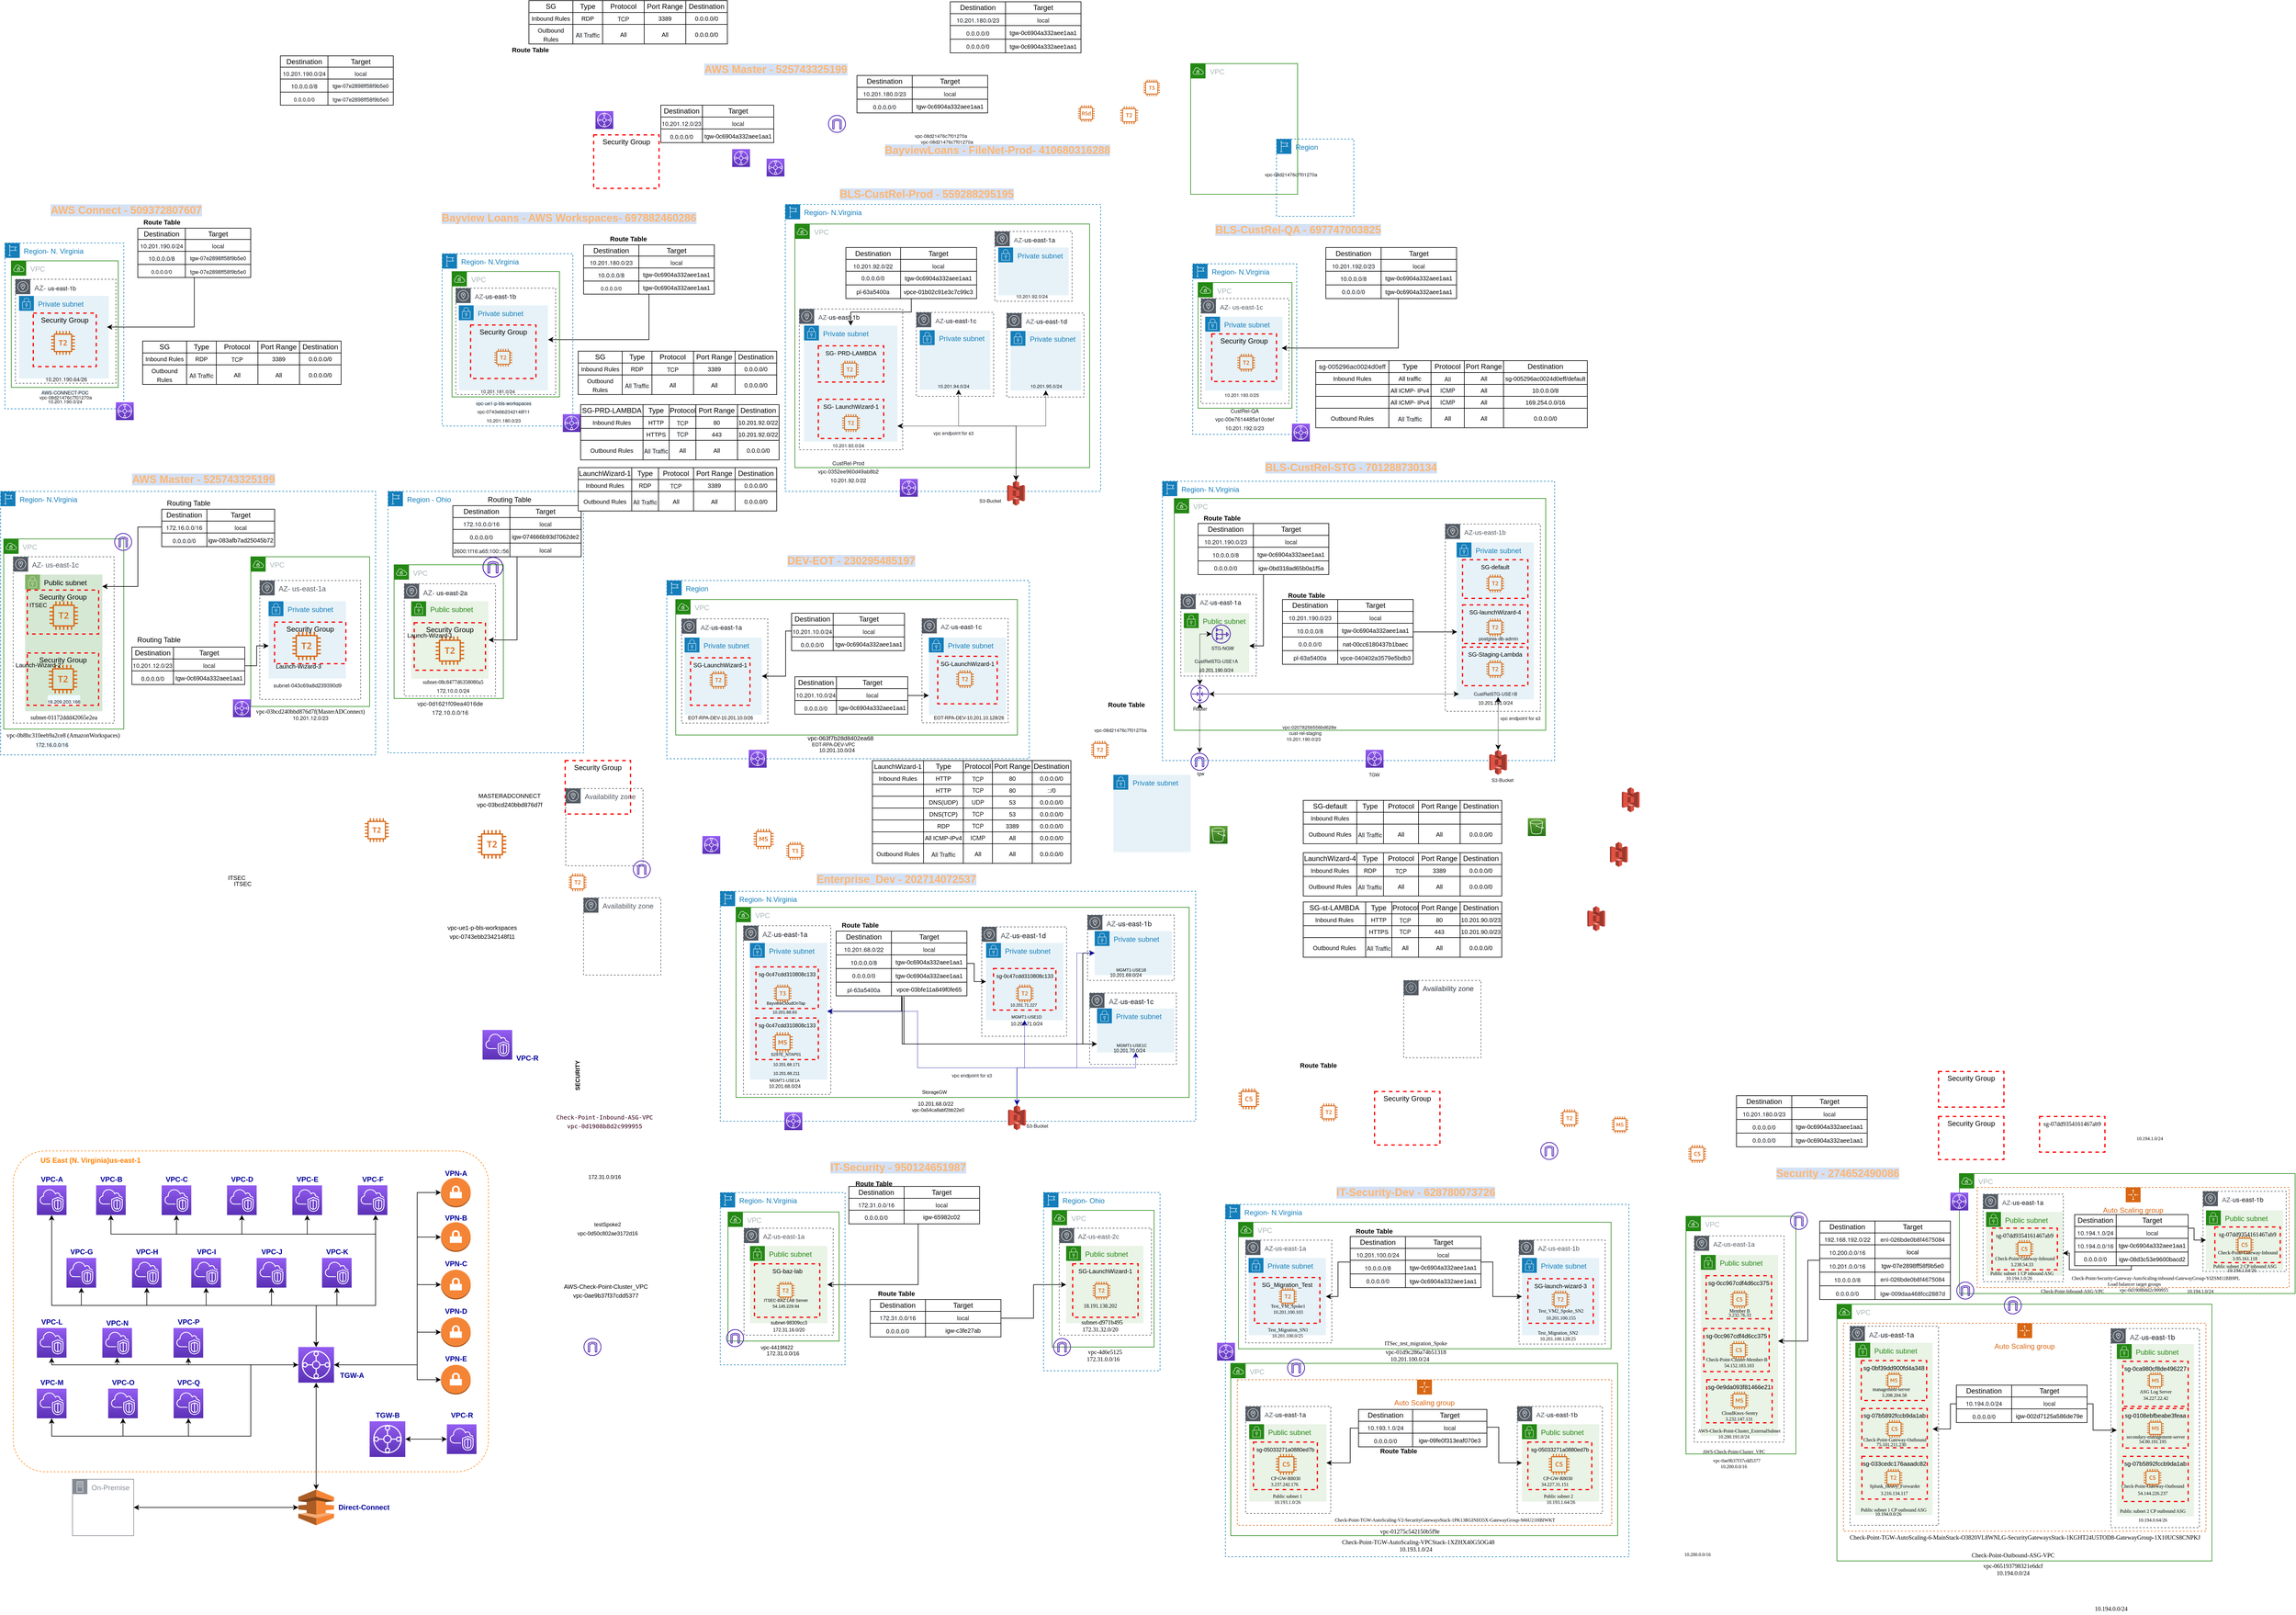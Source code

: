 <mxfile version="14.7.2" type="github">
  <diagram id="eksj7m2vn0qDqSCLLo_n" name="Page-1">
    <mxGraphModel dx="2067" dy="2069" grid="1" gridSize="10" guides="1" tooltips="1" connect="1" arrows="1" fold="1" page="0" pageScale="1" pageWidth="850" pageHeight="1100" background="none" math="0" shadow="0">
      <root>
        <mxCell id="0" />
        <mxCell id="1" parent="0" />
        <mxCell id="OF8LOPhTF82KZLXo9wo0-24" value="VPC" style="points=[[0,0],[0.25,0],[0.5,0],[0.75,0],[1,0],[1,0.25],[1,0.5],[1,0.75],[1,1],[0.75,1],[0.5,1],[0.25,1],[0,1],[0,0.75],[0,0.5],[0,0.25]];outlineConnect=0;gradientColor=none;html=1;whiteSpace=wrap;fontSize=12;fontStyle=0;shape=mxgraph.aws4.group;grIcon=mxgraph.aws4.group_vpc;strokeColor=#248814;fillColor=none;verticalAlign=top;align=left;spacingLeft=30;fontColor=#AAB7B8;dashed=0;" parent="1" vertex="1">
          <mxGeometry x="235" y="-268" width="575" height="228" as="geometry" />
        </mxCell>
        <mxCell id="OF8LOPhTF82KZLXo9wo0-28" value="&lt;font style=&quot;font-size: 10px&quot;&gt;&lt;span&gt;AWS-Check-Point-Cluster_VPC&lt;/span&gt;&lt;br&gt;&lt;span&gt;vpc-0ae9b37f37cdd5377&lt;/span&gt;&lt;br&gt;&lt;/font&gt;" style="text;html=1;resizable=0;autosize=1;align=center;verticalAlign=middle;points=[];fillColor=none;strokeColor=none;rounded=0;" parent="1" vertex="1">
          <mxGeometry x="37" y="880" width="160" height="30" as="geometry" />
        </mxCell>
        <mxCell id="OF8LOPhTF82KZLXo9wo0-30" value="&lt;font style=&quot;font-size: 9px&quot;&gt;&lt;span&gt;testSpoke2&lt;/span&gt;&lt;br&gt;&lt;span&gt;vpc-0d50c802ae3172d16&lt;/span&gt;&lt;br&gt;&lt;/font&gt;" style="text;html=1;resizable=0;autosize=1;align=center;verticalAlign=middle;points=[];fillColor=none;strokeColor=none;rounded=0;" parent="1" vertex="1">
          <mxGeometry x="60" y="775" width="120" height="30" as="geometry" />
        </mxCell>
        <mxCell id="OF8LOPhTF82KZLXo9wo0-31" value="&lt;font&gt;&lt;font style=&quot;font-size: 9px&quot;&gt;172.31.0.0/16&lt;/font&gt;&lt;br&gt;&lt;/font&gt;" style="text;html=1;resizable=0;autosize=1;align=center;verticalAlign=middle;points=[];fillColor=none;strokeColor=none;rounded=0;" parent="1" vertex="1">
          <mxGeometry x="80" y="693" width="70" height="20" as="geometry" />
        </mxCell>
        <mxCell id="OF8LOPhTF82KZLXo9wo0-32" value="&lt;font face=&quot;monospace&quot; size=&quot;1&quot; color=&quot;#33001a&quot;&gt;Check-Point-Inbound-ASG-VPC&lt;br&gt;vpc-0d1908b8d2c999955&lt;br&gt;&lt;/font&gt;" style="text;html=1;resizable=0;autosize=1;align=center;verticalAlign=middle;points=[];fillColor=none;strokeColor=none;rounded=0;" parent="1" vertex="1">
          <mxGeometry x="35" y="595" width="160" height="30" as="geometry" />
        </mxCell>
        <mxCell id="OF8LOPhTF82KZLXo9wo0-33" value="&lt;font style=&quot;font-size: 10px&quot;&gt;&lt;b&gt;SECURITY&lt;/b&gt;&lt;/font&gt;" style="text;html=1;resizable=0;autosize=1;align=center;verticalAlign=middle;points=[];fillColor=none;strokeColor=none;rounded=0;rotation=270;" parent="1" vertex="1">
          <mxGeometry x="35" y="523.38" width="70" height="20" as="geometry" />
        </mxCell>
        <mxCell id="OF8LOPhTF82KZLXo9wo0-34" value="&lt;font&gt;&lt;span style=&quot;font-size: 10px&quot;&gt;MASTERADCONNECT&lt;/span&gt;&lt;br&gt;&lt;span style=&quot;font-size: 10px&quot;&gt;vpc-03bcd240bbd876d7f&lt;/span&gt;&lt;br&gt;&lt;/font&gt;" style="text;html=1;resizable=0;autosize=1;align=center;verticalAlign=middle;points=[];fillColor=none;strokeColor=none;rounded=0;" parent="1" vertex="1">
          <mxGeometry x="-110" y="54" width="130" height="30" as="geometry" />
        </mxCell>
        <mxCell id="OF8LOPhTF82KZLXo9wo0-52" value="&lt;font&gt;&lt;span style=&quot;font-size: 10px&quot;&gt;vpc-ue1-p-bls-workspaces&lt;/span&gt;&lt;br&gt;&lt;span style=&quot;font-size: 10px&quot;&gt;vpc-0743ebb2342148f11&lt;/span&gt;&lt;br&gt;&lt;/font&gt;" style="text;html=1;resizable=0;autosize=1;align=center;verticalAlign=middle;points=[];fillColor=none;strokeColor=none;rounded=0;" parent="1" vertex="1">
          <mxGeometry x="-156" y="276" width="130" height="30" as="geometry" />
        </mxCell>
        <mxCell id="OF8LOPhTF82KZLXo9wo0-53" value="&lt;font style=&quot;font-size: 8px&quot;&gt;&lt;span style=&quot;color: rgb(22 , 25 , 31) ; font-family: &amp;#34;amazon ember&amp;#34; , &amp;#34;helvetica neue&amp;#34; , &amp;#34;roboto&amp;#34; , &amp;#34;arial&amp;#34; , sans-serif ; background-color: rgb(241 , 250 , 255)&quot;&gt;&lt;font style=&quot;font-size: 8px&quot;&gt;AWS-CONNECT-POC&lt;br&gt;&lt;/font&gt;&lt;/span&gt;&lt;span style=&quot;color: rgb(22 , 25 , 31) ; font-family: &amp;#34;amazon ember&amp;#34; , &amp;#34;helvetica neue&amp;#34; , &amp;#34;roboto&amp;#34; , &amp;#34;arial&amp;#34; , sans-serif&quot;&gt;10.201.190.0/24&lt;/span&gt;&lt;br&gt;&lt;/font&gt;" style="text;html=1;resizable=0;autosize=1;align=center;verticalAlign=middle;points=[];fillColor=none;strokeColor=none;rounded=0;" parent="1" vertex="1">
          <mxGeometry x="-843" y="-630" width="100" height="40" as="geometry" />
        </mxCell>
        <mxCell id="OF8LOPhTF82KZLXo9wo0-115" value="&lt;font style=&quot;font-size: 8px&quot;&gt;vpc-0a54ca8abf2bb22e0&lt;/font&gt;" style="text;html=1;resizable=0;autosize=1;align=center;verticalAlign=middle;points=[];fillColor=none;strokeColor=none;rounded=0;dashed=1;" parent="1" vertex="1">
          <mxGeometry x="625.5" y="580" width="100" height="20" as="geometry" />
        </mxCell>
        <mxCell id="OF8LOPhTF82KZLXo9wo0-128" value="" style="points=[[0,0,0],[0.25,0,0],[0.5,0,0],[0.75,0,0],[1,0,0],[0,1,0],[0.25,1,0],[0.5,1,0],[0.75,1,0],[1,1,0],[0,0.25,0],[0,0.5,0],[0,0.75,0],[1,0.25,0],[1,0.5,0],[1,0.75,0]];outlineConnect=0;fontColor=#232F3E;gradientColor=#945DF2;gradientDirection=north;fillColor=#5A30B5;strokeColor=#ffffff;dashed=0;verticalLabelPosition=bottom;verticalAlign=top;align=center;html=1;fontSize=12;fontStyle=0;aspect=fixed;shape=mxgraph.aws4.resourceIcon;resIcon=mxgraph.aws4.transit_gateway;" parent="1" vertex="1">
          <mxGeometry x="330" y="-1026" width="30" height="30" as="geometry" />
        </mxCell>
        <mxCell id="OF8LOPhTF82KZLXo9wo0-131" value="&lt;font style=&quot;font-size: 8px&quot;&gt;172.31.16.0/20&lt;/font&gt;" style="text;html=1;resizable=0;autosize=1;align=center;verticalAlign=middle;points=[];fillColor=none;strokeColor=none;rounded=0;" parent="1" vertex="1">
          <mxGeometry x="390" y="950" width="70" height="20" as="geometry" />
        </mxCell>
        <mxCell id="OF8LOPhTF82KZLXo9wo0-199" style="edgeStyle=orthogonalEdgeStyle;rounded=0;orthogonalLoop=1;jettySize=auto;html=1;entryX=0.5;entryY=0;entryDx=0;entryDy=0;entryPerimeter=0;startArrow=classic;startFill=1;endArrow=classic;endFill=1;" parent="1" source="OF8LOPhTF82KZLXo9wo0-153" target="OF8LOPhTF82KZLXo9wo0-190" edge="1">
          <mxGeometry relative="1" as="geometry">
            <Array as="points">
              <mxPoint x="-815" y="920" />
              <mxPoint x="-370" y="920" />
            </Array>
          </mxGeometry>
        </mxCell>
        <mxCell id="OF8LOPhTF82KZLXo9wo0-153" value="" style="points=[[0,0,0],[0.25,0,0],[0.5,0,0],[0.75,0,0],[1,0,0],[0,1,0],[0.25,1,0],[0.5,1,0],[0.75,1,0],[1,1,0],[0,0.25,0],[0,0.5,0],[0,0.75,0],[1,0.25,0],[1,0.5,0],[1,0.75,0]];outlineConnect=0;fontColor=#232F3E;gradientColor=#945DF2;gradientDirection=north;fillColor=#5A30B5;strokeColor=#ffffff;dashed=0;verticalLabelPosition=bottom;verticalAlign=top;align=center;html=1;fontSize=12;fontStyle=0;aspect=fixed;shape=mxgraph.aws4.resourceIcon;resIcon=mxgraph.aws4.vpc;" parent="1" vertex="1">
          <mxGeometry x="-840" y="718" width="49.87" height="49.87" as="geometry" />
        </mxCell>
        <mxCell id="OF8LOPhTF82KZLXo9wo0-211" style="edgeStyle=orthogonalEdgeStyle;rounded=0;orthogonalLoop=1;jettySize=auto;html=1;startArrow=classic;startFill=1;endArrow=none;endFill=0;" parent="1" source="OF8LOPhTF82KZLXo9wo0-156" edge="1">
          <mxGeometry relative="1" as="geometry">
            <mxPoint x="-605.065" y="800" as="targetPoint" />
          </mxGeometry>
        </mxCell>
        <mxCell id="OF8LOPhTF82KZLXo9wo0-156" value="" style="points=[[0,0,0],[0.25,0,0],[0.5,0,0],[0.75,0,0],[1,0,0],[0,1,0],[0.25,1,0],[0.5,1,0],[0.75,1,0],[1,1,0],[0,0.25,0],[0,0.5,0],[0,0.75,0],[1,0.25,0],[1,0.5,0],[1,0.75,0]];outlineConnect=0;fontColor=#232F3E;gradientColor=#945DF2;gradientDirection=north;fillColor=#5A30B5;strokeColor=#ffffff;dashed=0;verticalLabelPosition=bottom;verticalAlign=top;align=center;html=1;fontSize=12;fontStyle=0;aspect=fixed;shape=mxgraph.aws4.resourceIcon;resIcon=mxgraph.aws4.vpc;" parent="1" vertex="1">
          <mxGeometry x="-630" y="718" width="49.87" height="49.87" as="geometry" />
        </mxCell>
        <mxCell id="OF8LOPhTF82KZLXo9wo0-205" style="edgeStyle=orthogonalEdgeStyle;rounded=0;orthogonalLoop=1;jettySize=auto;html=1;exitX=0.5;exitY=1;exitDx=0;exitDy=0;exitPerimeter=0;entryX=0.5;entryY=0;entryDx=0;entryDy=0;entryPerimeter=0;startArrow=classic;startFill=1;endArrow=classic;endFill=1;" parent="1" source="OF8LOPhTF82KZLXo9wo0-157" target="OF8LOPhTF82KZLXo9wo0-190" edge="1">
          <mxGeometry relative="1" as="geometry">
            <Array as="points">
              <mxPoint x="-715" y="800" />
              <mxPoint x="-270" y="800" />
              <mxPoint x="-270" y="920" />
              <mxPoint x="-370" y="920" />
            </Array>
          </mxGeometry>
        </mxCell>
        <mxCell id="OF8LOPhTF82KZLXo9wo0-157" value="" style="points=[[0,0,0],[0.25,0,0],[0.5,0,0],[0.75,0,0],[1,0,0],[0,1,0],[0.25,1,0],[0.5,1,0],[0.75,1,0],[1,1,0],[0,0.25,0],[0,0.5,0],[0,0.75,0],[1,0.25,0],[1,0.5,0],[1,0.75,0]];outlineConnect=0;fontColor=#232F3E;gradientColor=#945DF2;gradientDirection=north;fillColor=#5A30B5;strokeColor=#ffffff;dashed=0;verticalLabelPosition=bottom;verticalAlign=top;align=center;html=1;fontSize=12;fontStyle=0;aspect=fixed;shape=mxgraph.aws4.resourceIcon;resIcon=mxgraph.aws4.vpc;" parent="1" vertex="1">
          <mxGeometry x="-740.26" y="717.88" width="49.87" height="49.87" as="geometry" />
        </mxCell>
        <mxCell id="OF8LOPhTF82KZLXo9wo0-203" style="edgeStyle=orthogonalEdgeStyle;rounded=0;orthogonalLoop=1;jettySize=auto;html=1;entryX=0.5;entryY=0;entryDx=0;entryDy=0;entryPerimeter=0;startArrow=classic;startFill=1;endArrow=classic;endFill=1;" parent="1" source="OF8LOPhTF82KZLXo9wo0-158" target="OF8LOPhTF82KZLXo9wo0-190" edge="1">
          <mxGeometry relative="1" as="geometry">
            <Array as="points">
              <mxPoint x="-270" y="920" />
              <mxPoint x="-370" y="920" />
            </Array>
          </mxGeometry>
        </mxCell>
        <mxCell id="OF8LOPhTF82KZLXo9wo0-158" value="" style="points=[[0,0,0],[0.25,0,0],[0.5,0,0],[0.75,0,0],[1,0,0],[0,1,0],[0.25,1,0],[0.5,1,0],[0.75,1,0],[1,1,0],[0,0.25,0],[0,0.5,0],[0,0.75,0],[1,0.25,0],[1,0.5,0],[1,0.75,0]];outlineConnect=0;fontColor=#232F3E;gradientColor=#945DF2;gradientDirection=north;fillColor=#5A30B5;strokeColor=#ffffff;dashed=0;verticalLabelPosition=bottom;verticalAlign=top;align=center;html=1;fontSize=12;fontStyle=0;aspect=fixed;shape=mxgraph.aws4.resourceIcon;resIcon=mxgraph.aws4.vpc;" parent="1" vertex="1">
          <mxGeometry x="-300" y="717.88" width="49.87" height="49.87" as="geometry" />
        </mxCell>
        <mxCell id="OF8LOPhTF82KZLXo9wo0-209" style="edgeStyle=orthogonalEdgeStyle;rounded=0;orthogonalLoop=1;jettySize=auto;html=1;exitX=0.5;exitY=1;exitDx=0;exitDy=0;exitPerimeter=0;startArrow=classic;startFill=1;endArrow=none;endFill=0;" parent="1" source="OF8LOPhTF82KZLXo9wo0-159" edge="1">
          <mxGeometry relative="1" as="geometry">
            <mxPoint x="-385" y="800" as="targetPoint" />
          </mxGeometry>
        </mxCell>
        <mxCell id="OF8LOPhTF82KZLXo9wo0-159" value="" style="points=[[0,0,0],[0.25,0,0],[0.5,0,0],[0.75,0,0],[1,0,0],[0,1,0],[0.25,1,0],[0.5,1,0],[0.75,1,0],[1,1,0],[0,0.25,0],[0,0.5,0],[0,0.75,0],[1,0.25,0],[1,0.5,0],[1,0.75,0]];outlineConnect=0;fontColor=#232F3E;gradientColor=#945DF2;gradientDirection=north;fillColor=#5A30B5;strokeColor=#ffffff;dashed=0;verticalLabelPosition=bottom;verticalAlign=top;align=center;html=1;fontSize=12;fontStyle=0;aspect=fixed;shape=mxgraph.aws4.resourceIcon;resIcon=mxgraph.aws4.vpc;" parent="1" vertex="1">
          <mxGeometry x="-410" y="718" width="49.87" height="49.87" as="geometry" />
        </mxCell>
        <mxCell id="OF8LOPhTF82KZLXo9wo0-210" style="edgeStyle=orthogonalEdgeStyle;rounded=0;orthogonalLoop=1;jettySize=auto;html=1;startArrow=classic;startFill=1;endArrow=none;endFill=0;" parent="1" source="OF8LOPhTF82KZLXo9wo0-160" edge="1">
          <mxGeometry relative="1" as="geometry">
            <mxPoint x="-495.065" y="800" as="targetPoint" />
          </mxGeometry>
        </mxCell>
        <mxCell id="OF8LOPhTF82KZLXo9wo0-160" value="" style="points=[[0,0,0],[0.25,0,0],[0.5,0,0],[0.75,0,0],[1,0,0],[0,1,0],[0.25,1,0],[0.5,1,0],[0.75,1,0],[1,1,0],[0,0.25,0],[0,0.5,0],[0,0.75,0],[1,0.25,0],[1,0.5,0],[1,0.75,0]];outlineConnect=0;fontColor=#232F3E;gradientColor=#945DF2;gradientDirection=north;fillColor=#5A30B5;strokeColor=#ffffff;dashed=0;verticalLabelPosition=bottom;verticalAlign=top;align=center;html=1;fontSize=12;fontStyle=0;aspect=fixed;shape=mxgraph.aws4.resourceIcon;resIcon=mxgraph.aws4.vpc;" parent="1" vertex="1">
          <mxGeometry x="-520" y="718" width="49.87" height="49.87" as="geometry" />
        </mxCell>
        <mxCell id="OF8LOPhTF82KZLXo9wo0-200" style="edgeStyle=orthogonalEdgeStyle;rounded=0;orthogonalLoop=1;jettySize=auto;html=1;startArrow=classic;startFill=1;endArrow=none;endFill=0;" parent="1" source="OF8LOPhTF82KZLXo9wo0-162" edge="1">
          <mxGeometry relative="1" as="geometry">
            <mxPoint x="-765.195" y="920" as="targetPoint" />
          </mxGeometry>
        </mxCell>
        <mxCell id="OF8LOPhTF82KZLXo9wo0-162" value="" style="points=[[0,0,0],[0.25,0,0],[0.5,0,0],[0.75,0,0],[1,0,0],[0,1,0],[0.25,1,0],[0.5,1,0],[0.75,1,0],[1,1,0],[0,0.25,0],[0,0.5,0],[0,0.75,0],[1,0.25,0],[1,0.5,0],[1,0.75,0]];outlineConnect=0;fontColor=#232F3E;gradientColor=#945DF2;gradientDirection=north;fillColor=#5A30B5;strokeColor=#ffffff;dashed=0;verticalLabelPosition=bottom;verticalAlign=top;align=center;html=1;fontSize=12;fontStyle=0;aspect=fixed;shape=mxgraph.aws4.resourceIcon;resIcon=mxgraph.aws4.vpc;" parent="1" vertex="1">
          <mxGeometry x="-790.13" y="840.13" width="49.87" height="49.87" as="geometry" />
        </mxCell>
        <mxCell id="OF8LOPhTF82KZLXo9wo0-201" style="edgeStyle=orthogonalEdgeStyle;rounded=0;orthogonalLoop=1;jettySize=auto;html=1;exitX=0.5;exitY=1;exitDx=0;exitDy=0;exitPerimeter=0;startArrow=classic;startFill=1;endArrow=none;endFill=0;" parent="1" source="OF8LOPhTF82KZLXo9wo0-163" edge="1">
          <mxGeometry relative="1" as="geometry">
            <mxPoint x="-655" y="920" as="targetPoint" />
          </mxGeometry>
        </mxCell>
        <mxCell id="OF8LOPhTF82KZLXo9wo0-163" value="" style="points=[[0,0,0],[0.25,0,0],[0.5,0,0],[0.75,0,0],[1,0,0],[0,1,0],[0.25,1,0],[0.5,1,0],[0.75,1,0],[1,1,0],[0,0.25,0],[0,0.5,0],[0,0.75,0],[1,0.25,0],[1,0.5,0],[1,0.75,0]];outlineConnect=0;fontColor=#232F3E;gradientColor=#945DF2;gradientDirection=north;fillColor=#5A30B5;strokeColor=#ffffff;dashed=0;verticalLabelPosition=bottom;verticalAlign=top;align=center;html=1;fontSize=12;fontStyle=0;aspect=fixed;shape=mxgraph.aws4.resourceIcon;resIcon=mxgraph.aws4.vpc;" parent="1" vertex="1">
          <mxGeometry x="-679.87" y="840.13" width="49.87" height="49.87" as="geometry" />
        </mxCell>
        <mxCell id="OF8LOPhTF82KZLXo9wo0-206" style="edgeStyle=orthogonalEdgeStyle;rounded=0;orthogonalLoop=1;jettySize=auto;html=1;exitX=0.5;exitY=1;exitDx=0;exitDy=0;exitPerimeter=0;startArrow=classic;startFill=1;endArrow=none;endFill=0;" parent="1" source="OF8LOPhTF82KZLXo9wo0-164" edge="1">
          <mxGeometry relative="1" as="geometry">
            <mxPoint x="-555" y="920" as="targetPoint" />
          </mxGeometry>
        </mxCell>
        <mxCell id="OF8LOPhTF82KZLXo9wo0-164" value="" style="points=[[0,0,0],[0.25,0,0],[0.5,0,0],[0.75,0,0],[1,0,0],[0,1,0],[0.25,1,0],[0.5,1,0],[0.75,1,0],[1,1,0],[0,0.25,0],[0,0.5,0],[0,0.75,0],[1,0.25,0],[1,0.5,0],[1,0.75,0]];outlineConnect=0;fontColor=#232F3E;gradientColor=#945DF2;gradientDirection=north;fillColor=#5A30B5;strokeColor=#ffffff;dashed=0;verticalLabelPosition=bottom;verticalAlign=top;align=center;html=1;fontSize=12;fontStyle=0;aspect=fixed;shape=mxgraph.aws4.resourceIcon;resIcon=mxgraph.aws4.vpc;" parent="1" vertex="1">
          <mxGeometry x="-580.13" y="840.13" width="49.87" height="49.87" as="geometry" />
        </mxCell>
        <mxCell id="OF8LOPhTF82KZLXo9wo0-207" style="edgeStyle=orthogonalEdgeStyle;rounded=0;orthogonalLoop=1;jettySize=auto;html=1;startArrow=classic;startFill=1;endArrow=none;endFill=0;" parent="1" source="OF8LOPhTF82KZLXo9wo0-165" edge="1">
          <mxGeometry relative="1" as="geometry">
            <mxPoint x="-445.195" y="920" as="targetPoint" />
          </mxGeometry>
        </mxCell>
        <mxCell id="OF8LOPhTF82KZLXo9wo0-165" value="" style="points=[[0,0,0],[0.25,0,0],[0.5,0,0],[0.75,0,0],[1,0,0],[0,1,0],[0.25,1,0],[0.5,1,0],[0.75,1,0],[1,1,0],[0,0.25,0],[0,0.5,0],[0,0.75,0],[1,0.25,0],[1,0.5,0],[1,0.75,0]];outlineConnect=0;fontColor=#232F3E;gradientColor=#945DF2;gradientDirection=north;fillColor=#5A30B5;strokeColor=#ffffff;dashed=0;verticalLabelPosition=bottom;verticalAlign=top;align=center;html=1;fontSize=12;fontStyle=0;aspect=fixed;shape=mxgraph.aws4.resourceIcon;resIcon=mxgraph.aws4.vpc;" parent="1" vertex="1">
          <mxGeometry x="-470.13" y="840.13" width="49.87" height="49.87" as="geometry" />
        </mxCell>
        <mxCell id="OF8LOPhTF82KZLXo9wo0-208" style="edgeStyle=orthogonalEdgeStyle;rounded=0;orthogonalLoop=1;jettySize=auto;html=1;exitX=0.5;exitY=1;exitDx=0;exitDy=0;exitPerimeter=0;startArrow=classic;startFill=1;endArrow=none;endFill=0;" parent="1" source="OF8LOPhTF82KZLXo9wo0-166" edge="1">
          <mxGeometry relative="1" as="geometry">
            <mxPoint x="-335" y="920" as="targetPoint" />
          </mxGeometry>
        </mxCell>
        <mxCell id="OF8LOPhTF82KZLXo9wo0-166" value="" style="points=[[0,0,0],[0.25,0,0],[0.5,0,0],[0.75,0,0],[1,0,0],[0,1,0],[0.25,1,0],[0.5,1,0],[0.75,1,0],[1,1,0],[0,0.25,0],[0,0.5,0],[0,0.75,0],[1,0.25,0],[1,0.5,0],[1,0.75,0]];outlineConnect=0;fontColor=#232F3E;gradientColor=#945DF2;gradientDirection=north;fillColor=#5A30B5;strokeColor=#ffffff;dashed=0;verticalLabelPosition=bottom;verticalAlign=top;align=center;html=1;fontSize=12;fontStyle=0;aspect=fixed;shape=mxgraph.aws4.resourceIcon;resIcon=mxgraph.aws4.vpc;" parent="1" vertex="1">
          <mxGeometry x="-360.13" y="840.13" width="49.87" height="49.87" as="geometry" />
        </mxCell>
        <mxCell id="OF8LOPhTF82KZLXo9wo0-213" style="edgeStyle=orthogonalEdgeStyle;rounded=0;orthogonalLoop=1;jettySize=auto;html=1;entryX=0;entryY=0.5;entryDx=0;entryDy=0;entryPerimeter=0;startArrow=classic;startFill=1;endArrow=none;endFill=0;" parent="1" source="OF8LOPhTF82KZLXo9wo0-167" target="OF8LOPhTF82KZLXo9wo0-190" edge="1">
          <mxGeometry relative="1" as="geometry">
            <Array as="points">
              <mxPoint x="-815" y="1020" />
            </Array>
          </mxGeometry>
        </mxCell>
        <mxCell id="OF8LOPhTF82KZLXo9wo0-167" value="" style="points=[[0,0,0],[0.25,0,0],[0.5,0,0],[0.75,0,0],[1,0,0],[0,1,0],[0.25,1,0],[0.5,1,0],[0.75,1,0],[1,1,0],[0,0.25,0],[0,0.5,0],[0,0.75,0],[1,0.25,0],[1,0.5,0],[1,0.75,0]];outlineConnect=0;fontColor=#232F3E;gradientColor=#945DF2;gradientDirection=north;fillColor=#5A30B5;strokeColor=#ffffff;dashed=0;verticalLabelPosition=bottom;verticalAlign=top;align=center;html=1;fontSize=12;fontStyle=0;aspect=fixed;shape=mxgraph.aws4.resourceIcon;resIcon=mxgraph.aws4.vpc;" parent="1" vertex="1">
          <mxGeometry x="-840" y="958" width="49.87" height="49.87" as="geometry" />
        </mxCell>
        <mxCell id="OF8LOPhTF82KZLXo9wo0-216" style="edgeStyle=orthogonalEdgeStyle;rounded=0;orthogonalLoop=1;jettySize=auto;html=1;entryX=0;entryY=0.5;entryDx=0;entryDy=0;entryPerimeter=0;startArrow=classic;startFill=1;endArrow=classic;endFill=1;" parent="1" source="OF8LOPhTF82KZLXo9wo0-168" target="OF8LOPhTF82KZLXo9wo0-190" edge="1">
          <mxGeometry relative="1" as="geometry">
            <Array as="points">
              <mxPoint x="-815" y="1140" />
              <mxPoint x="-480" y="1140" />
              <mxPoint x="-480" y="1020" />
            </Array>
          </mxGeometry>
        </mxCell>
        <mxCell id="OF8LOPhTF82KZLXo9wo0-168" value="" style="points=[[0,0,0],[0.25,0,0],[0.5,0,0],[0.75,0,0],[1,0,0],[0,1,0],[0.25,1,0],[0.5,1,0],[0.75,1,0],[1,1,0],[0,0.25,0],[0,0.5,0],[0,0.75,0],[1,0.25,0],[1,0.5,0],[1,0.75,0]];outlineConnect=0;fontColor=#232F3E;gradientColor=#945DF2;gradientDirection=north;fillColor=#5A30B5;strokeColor=#ffffff;dashed=0;verticalLabelPosition=bottom;verticalAlign=top;align=center;html=1;fontSize=12;fontStyle=0;aspect=fixed;shape=mxgraph.aws4.resourceIcon;resIcon=mxgraph.aws4.vpc;" parent="1" vertex="1">
          <mxGeometry x="-840" y="1060.13" width="49.87" height="49.87" as="geometry" />
        </mxCell>
        <mxCell id="OF8LOPhTF82KZLXo9wo0-172" value="&lt;b&gt;&lt;font color=&quot;#000099&quot;&gt;VPC-A&lt;/font&gt;&lt;/b&gt;" style="text;html=1;resizable=0;autosize=1;align=center;verticalAlign=middle;points=[];fillColor=none;strokeColor=none;rounded=0;dashed=1;" parent="1" vertex="1">
          <mxGeometry x="-840" y="698" width="50" height="20" as="geometry" />
        </mxCell>
        <mxCell id="OF8LOPhTF82KZLXo9wo0-175" value="&lt;b&gt;&lt;font color=&quot;#000099&quot;&gt;VPC-R&lt;/font&gt;&lt;/b&gt;" style="text;html=1;resizable=0;autosize=1;align=center;verticalAlign=middle;points=[];fillColor=none;strokeColor=none;rounded=0;dashed=1;" parent="1" vertex="1">
          <mxGeometry x="-40.13" y="494.25" width="50" height="20" as="geometry" />
        </mxCell>
        <mxCell id="OF8LOPhTF82KZLXo9wo0-176" value="&lt;b&gt;&lt;font color=&quot;#000099&quot;&gt;VPC-B&lt;/font&gt;&lt;/b&gt;&lt;span style=&quot;color: rgba(0 , 0 , 0 , 0) ; font-family: monospace ; font-size: 0px&quot;&gt;%3CmxGraphModel%3E%3Croot%3E%3CmxCell%20id%3D%220%22%2F%3E%3CmxCell%20id%3D%221%22%20parent%3D%220%22%2F%3E%3CmxCell%20id%3D%222%22%20value%3D%22%26lt%3Bb%26gt%3B%26lt%3Bfont%20color%3D%26quot%3B%23000099%26quot%3B%26gt%3BVPC-A%26lt%3B%2Ffont%26gt%3B%26lt%3B%2Fb%26gt%3B%22%20style%3D%22text%3Bhtml%3D1%3Bresizable%3D0%3Bautosize%3D1%3Balign%3Dcenter%3BverticalAlign%3Dmiddle%3Bpoints%3D%5B%5D%3BfillColor%3Dnone%3BstrokeColor%3Dnone%3Brounded%3D0%3Bdashed%3D1%3B%22%20vertex%3D%221%22%20parent%3D%221%22%3E%3CmxGeometry%20x%3D%22-840%22%20y%3D%22698%22%20width%3D%2250%22%20height%3D%2220%22%20as%3D%22geometry%22%2F%3E%3C%2FmxCell%3E%3C%2Froot%3E%3C%2FmxGraphModel%3E&lt;/span&gt;" style="text;html=1;resizable=0;autosize=1;align=center;verticalAlign=middle;points=[];fillColor=none;strokeColor=none;rounded=0;dashed=1;" parent="1" vertex="1">
          <mxGeometry x="-740.39" y="698" width="50" height="20" as="geometry" />
        </mxCell>
        <mxCell id="OF8LOPhTF82KZLXo9wo0-177" value="&lt;b&gt;&lt;font color=&quot;#000099&quot;&gt;VPC-C&lt;/font&gt;&lt;/b&gt;" style="text;html=1;resizable=0;autosize=1;align=center;verticalAlign=middle;points=[];fillColor=none;strokeColor=none;rounded=0;dashed=1;" parent="1" vertex="1">
          <mxGeometry x="-630.13" y="697.88" width="50" height="20" as="geometry" />
        </mxCell>
        <mxCell id="OF8LOPhTF82KZLXo9wo0-178" value="&lt;b&gt;&lt;font color=&quot;#000099&quot;&gt;VPC-D&lt;/font&gt;&lt;/b&gt;" style="text;html=1;resizable=0;autosize=1;align=center;verticalAlign=middle;points=[];fillColor=none;strokeColor=none;rounded=0;dashed=1;" parent="1" vertex="1">
          <mxGeometry x="-520.13" y="698" width="50" height="20" as="geometry" />
        </mxCell>
        <mxCell id="OF8LOPhTF82KZLXo9wo0-179" value="&lt;b&gt;&lt;font color=&quot;#000099&quot;&gt;VPC-G&lt;/font&gt;&lt;/b&gt;" style="text;html=1;resizable=0;autosize=1;align=center;verticalAlign=middle;points=[];fillColor=none;strokeColor=none;rounded=0;dashed=1;" parent="1" vertex="1">
          <mxGeometry x="-790" y="820" width="50" height="20" as="geometry" />
        </mxCell>
        <mxCell id="OF8LOPhTF82KZLXo9wo0-180" value="&lt;b&gt;&lt;font color=&quot;#000099&quot;&gt;VPC-F&lt;/font&gt;&lt;/b&gt;" style="text;html=1;resizable=0;autosize=1;align=center;verticalAlign=middle;points=[];fillColor=none;strokeColor=none;rounded=0;dashed=1;" parent="1" vertex="1">
          <mxGeometry x="-300.13" y="698" width="50" height="20" as="geometry" />
        </mxCell>
        <mxCell id="OF8LOPhTF82KZLXo9wo0-181" value="&lt;b&gt;&lt;font color=&quot;#000099&quot;&gt;VPC-E&lt;/font&gt;&lt;/b&gt;" style="text;html=1;resizable=0;autosize=1;align=center;verticalAlign=middle;points=[];fillColor=none;strokeColor=none;rounded=0;dashed=1;" parent="1" vertex="1">
          <mxGeometry x="-410.07" y="698" width="50" height="20" as="geometry" />
        </mxCell>
        <mxCell id="OF8LOPhTF82KZLXo9wo0-182" value="&lt;b&gt;&lt;font color=&quot;#000099&quot;&gt;VPC-J&lt;/font&gt;&lt;/b&gt;" style="text;html=1;resizable=0;autosize=1;align=center;verticalAlign=middle;points=[];fillColor=none;strokeColor=none;rounded=0;dashed=1;" parent="1" vertex="1">
          <mxGeometry x="-470.26" y="820.13" width="50" height="20" as="geometry" />
        </mxCell>
        <mxCell id="OF8LOPhTF82KZLXo9wo0-183" value="&lt;b&gt;&lt;font color=&quot;#000099&quot;&gt;VPC-I&lt;/font&gt;&lt;/b&gt;" style="text;html=1;resizable=0;autosize=1;align=center;verticalAlign=middle;points=[];fillColor=none;strokeColor=none;rounded=0;dashed=1;" parent="1" vertex="1">
          <mxGeometry x="-580.26" y="820" width="50" height="20" as="geometry" />
        </mxCell>
        <mxCell id="OF8LOPhTF82KZLXo9wo0-184" value="&lt;b&gt;&lt;font color=&quot;#000099&quot;&gt;VPC-H&lt;/font&gt;&lt;/b&gt;" style="text;html=1;resizable=0;autosize=1;align=center;verticalAlign=middle;points=[];fillColor=none;strokeColor=none;rounded=0;dashed=1;" parent="1" vertex="1">
          <mxGeometry x="-679.87" y="820" width="50" height="20" as="geometry" />
        </mxCell>
        <mxCell id="OF8LOPhTF82KZLXo9wo0-185" value="&lt;b&gt;&lt;font color=&quot;#000099&quot;&gt;VPC-M&lt;/font&gt;&lt;/b&gt;" style="text;html=1;resizable=0;autosize=1;align=center;verticalAlign=middle;points=[];fillColor=none;strokeColor=none;rounded=0;dashed=1;" parent="1" vertex="1">
          <mxGeometry x="-840.13" y="1040" width="50" height="20" as="geometry" />
        </mxCell>
        <mxCell id="OF8LOPhTF82KZLXo9wo0-186" value="&lt;b&gt;&lt;font color=&quot;#000099&quot;&gt;VPC-L&lt;/font&gt;&lt;/b&gt;" style="text;html=1;resizable=0;autosize=1;align=center;verticalAlign=middle;points=[];fillColor=none;strokeColor=none;rounded=0;dashed=1;" parent="1" vertex="1">
          <mxGeometry x="-840.13" y="938" width="50" height="20" as="geometry" />
        </mxCell>
        <mxCell id="OF8LOPhTF82KZLXo9wo0-187" value="&lt;b&gt;&lt;font color=&quot;#000099&quot;&gt;VPC-K&lt;/font&gt;&lt;/b&gt;" style="text;html=1;resizable=0;autosize=1;align=center;verticalAlign=middle;points=[];fillColor=none;strokeColor=none;rounded=0;dashed=1;" parent="1" vertex="1">
          <mxGeometry x="-360.07" y="820" width="50" height="20" as="geometry" />
        </mxCell>
        <mxCell id="OF8LOPhTF82KZLXo9wo0-189" value="" style="points=[[0,0,0],[0.25,0,0],[0.5,0,0],[0.75,0,0],[1,0,0],[0,1,0],[0.25,1,0],[0.5,1,0],[0.75,1,0],[1,1,0],[0,0.25,0],[0,0.5,0],[0,0.75,0],[1,0.25,0],[1,0.5,0],[1,0.75,0]];outlineConnect=0;fontColor=#232F3E;gradientColor=#945DF2;gradientDirection=north;fillColor=#5A30B5;strokeColor=#ffffff;dashed=0;verticalLabelPosition=bottom;verticalAlign=top;align=center;html=1;fontSize=12;fontStyle=0;aspect=fixed;shape=mxgraph.aws4.resourceIcon;resIcon=mxgraph.aws4.vpc;" parent="1" vertex="1">
          <mxGeometry x="-90" y="456.38" width="49.87" height="49.87" as="geometry" />
        </mxCell>
        <mxCell id="OF8LOPhTF82KZLXo9wo0-238" style="edgeStyle=orthogonalEdgeStyle;rounded=0;orthogonalLoop=1;jettySize=auto;html=1;exitX=0.5;exitY=1;exitDx=0;exitDy=0;exitPerimeter=0;entryX=0.5;entryY=0;entryDx=0;entryDy=0;entryPerimeter=0;startArrow=classic;startFill=1;endArrow=classic;endFill=1;" parent="1" source="OF8LOPhTF82KZLXo9wo0-190" target="OF8LOPhTF82KZLXo9wo0-237" edge="1">
          <mxGeometry relative="1" as="geometry" />
        </mxCell>
        <mxCell id="OF8LOPhTF82KZLXo9wo0-190" value="" style="points=[[0,0,0],[0.25,0,0],[0.5,0,0],[0.75,0,0],[1,0,0],[0,1,0],[0.25,1,0],[0.5,1,0],[0.75,1,0],[1,1,0],[0,0.25,0],[0,0.5,0],[0,0.75,0],[1,0.25,0],[1,0.5,0],[1,0.75,0]];outlineConnect=0;fontColor=#232F3E;gradientColor=#945DF2;gradientDirection=north;fillColor=#5A30B5;strokeColor=#ffffff;dashed=0;verticalLabelPosition=bottom;verticalAlign=top;align=center;html=1;fontSize=12;fontStyle=0;aspect=fixed;shape=mxgraph.aws4.resourceIcon;resIcon=mxgraph.aws4.transit_gateway;" parent="1" vertex="1">
          <mxGeometry x="-400" y="990" width="60" height="60" as="geometry" />
        </mxCell>
        <mxCell id="OF8LOPhTF82KZLXo9wo0-214" style="edgeStyle=orthogonalEdgeStyle;rounded=0;orthogonalLoop=1;jettySize=auto;html=1;exitX=0.5;exitY=1;exitDx=0;exitDy=0;exitPerimeter=0;startArrow=classic;startFill=1;endArrow=none;endFill=0;" parent="1" source="OF8LOPhTF82KZLXo9wo0-191" edge="1">
          <mxGeometry relative="1" as="geometry">
            <mxPoint x="-705" y="1020" as="targetPoint" />
          </mxGeometry>
        </mxCell>
        <mxCell id="OF8LOPhTF82KZLXo9wo0-191" value="" style="points=[[0,0,0],[0.25,0,0],[0.5,0,0],[0.75,0,0],[1,0,0],[0,1,0],[0.25,1,0],[0.5,1,0],[0.75,1,0],[1,1,0],[0,0.25,0],[0,0.5,0],[0,0.75,0],[1,0.25,0],[1,0.5,0],[1,0.75,0]];outlineConnect=0;fontColor=#232F3E;gradientColor=#945DF2;gradientDirection=north;fillColor=#5A30B5;strokeColor=#ffffff;dashed=0;verticalLabelPosition=bottom;verticalAlign=top;align=center;html=1;fontSize=12;fontStyle=0;aspect=fixed;shape=mxgraph.aws4.resourceIcon;resIcon=mxgraph.aws4.vpc;" parent="1" vertex="1">
          <mxGeometry x="-729.74" y="958" width="49.87" height="49.87" as="geometry" />
        </mxCell>
        <mxCell id="OF8LOPhTF82KZLXo9wo0-217" style="edgeStyle=orthogonalEdgeStyle;rounded=0;orthogonalLoop=1;jettySize=auto;html=1;startArrow=classic;startFill=1;endArrow=none;endFill=0;" parent="1" source="OF8LOPhTF82KZLXo9wo0-192" edge="1">
          <mxGeometry relative="1" as="geometry">
            <mxPoint x="-695.065" y="1140" as="targetPoint" />
          </mxGeometry>
        </mxCell>
        <mxCell id="OF8LOPhTF82KZLXo9wo0-192" value="" style="points=[[0,0,0],[0.25,0,0],[0.5,0,0],[0.75,0,0],[1,0,0],[0,1,0],[0.25,1,0],[0.5,1,0],[0.75,1,0],[1,1,0],[0,0.25,0],[0,0.5,0],[0,0.75,0],[1,0.25,0],[1,0.5,0],[1,0.75,0]];outlineConnect=0;fontColor=#232F3E;gradientColor=#945DF2;gradientDirection=north;fillColor=#5A30B5;strokeColor=#ffffff;dashed=0;verticalLabelPosition=bottom;verticalAlign=top;align=center;html=1;fontSize=12;fontStyle=0;aspect=fixed;shape=mxgraph.aws4.resourceIcon;resIcon=mxgraph.aws4.vpc;" parent="1" vertex="1">
          <mxGeometry x="-720" y="1060" width="49.87" height="49.87" as="geometry" />
        </mxCell>
        <mxCell id="OF8LOPhTF82KZLXo9wo0-215" style="edgeStyle=orthogonalEdgeStyle;rounded=0;orthogonalLoop=1;jettySize=auto;html=1;exitX=0.5;exitY=1;exitDx=0;exitDy=0;exitPerimeter=0;startArrow=classic;startFill=1;endArrow=none;endFill=0;" parent="1" source="OF8LOPhTF82KZLXo9wo0-193" edge="1">
          <mxGeometry relative="1" as="geometry">
            <mxPoint x="-585" y="1020" as="targetPoint" />
          </mxGeometry>
        </mxCell>
        <mxCell id="OF8LOPhTF82KZLXo9wo0-193" value="" style="points=[[0,0,0],[0.25,0,0],[0.5,0,0],[0.75,0,0],[1,0,0],[0,1,0],[0.25,1,0],[0.5,1,0],[0.75,1,0],[1,1,0],[0,0.25,0],[0,0.5,0],[0,0.75,0],[1,0.25,0],[1,0.5,0],[1,0.75,0]];outlineConnect=0;fontColor=#232F3E;gradientColor=#945DF2;gradientDirection=north;fillColor=#5A30B5;strokeColor=#ffffff;dashed=0;verticalLabelPosition=bottom;verticalAlign=top;align=center;html=1;fontSize=12;fontStyle=0;aspect=fixed;shape=mxgraph.aws4.resourceIcon;resIcon=mxgraph.aws4.vpc;" parent="1" vertex="1">
          <mxGeometry x="-610" y="958" width="49.87" height="49.87" as="geometry" />
        </mxCell>
        <mxCell id="OF8LOPhTF82KZLXo9wo0-218" style="edgeStyle=orthogonalEdgeStyle;rounded=0;orthogonalLoop=1;jettySize=auto;html=1;startArrow=classic;startFill=1;endArrow=none;endFill=0;" parent="1" source="OF8LOPhTF82KZLXo9wo0-194" edge="1">
          <mxGeometry relative="1" as="geometry">
            <mxPoint x="-584.935" y="1140" as="targetPoint" />
          </mxGeometry>
        </mxCell>
        <mxCell id="OF8LOPhTF82KZLXo9wo0-194" value="" style="points=[[0,0,0],[0.25,0,0],[0.5,0,0],[0.75,0,0],[1,0,0],[0,1,0],[0.25,1,0],[0.5,1,0],[0.75,1,0],[1,1,0],[0,0.25,0],[0,0.5,0],[0,0.75,0],[1,0.25,0],[1,0.5,0],[1,0.75,0]];outlineConnect=0;fontColor=#232F3E;gradientColor=#945DF2;gradientDirection=north;fillColor=#5A30B5;strokeColor=#ffffff;dashed=0;verticalLabelPosition=bottom;verticalAlign=top;align=center;html=1;fontSize=12;fontStyle=0;aspect=fixed;shape=mxgraph.aws4.resourceIcon;resIcon=mxgraph.aws4.vpc;" parent="1" vertex="1">
          <mxGeometry x="-609.87" y="1060" width="49.87" height="49.87" as="geometry" />
        </mxCell>
        <mxCell id="OF8LOPhTF82KZLXo9wo0-195" value="&lt;b&gt;&lt;font color=&quot;#000099&quot;&gt;VPC-Q&lt;/font&gt;&lt;/b&gt;" style="text;html=1;resizable=0;autosize=1;align=center;verticalAlign=middle;points=[];fillColor=none;strokeColor=none;rounded=0;dashed=1;" parent="1" vertex="1">
          <mxGeometry x="-610.13" y="1040.13" width="50" height="20" as="geometry" />
        </mxCell>
        <mxCell id="OF8LOPhTF82KZLXo9wo0-196" value="&lt;b&gt;&lt;font color=&quot;#000099&quot;&gt;VPC-P&lt;/font&gt;&lt;/b&gt;" style="text;html=1;resizable=0;autosize=1;align=center;verticalAlign=middle;points=[];fillColor=none;strokeColor=none;rounded=0;dashed=1;" parent="1" vertex="1">
          <mxGeometry x="-610" y="938" width="50" height="20" as="geometry" />
        </mxCell>
        <mxCell id="OF8LOPhTF82KZLXo9wo0-197" value="&lt;b&gt;&lt;font color=&quot;#000099&quot;&gt;VPC-O&lt;/font&gt;&lt;/b&gt;" style="text;html=1;resizable=0;autosize=1;align=center;verticalAlign=middle;points=[];fillColor=none;strokeColor=none;rounded=0;dashed=1;" parent="1" vertex="1">
          <mxGeometry x="-720" y="1040.13" width="50" height="20" as="geometry" />
        </mxCell>
        <mxCell id="OF8LOPhTF82KZLXo9wo0-198" value="&lt;b&gt;&lt;font color=&quot;#000099&quot;&gt;VPC-N&lt;/font&gt;&lt;/b&gt;" style="text;html=1;resizable=0;autosize=1;align=center;verticalAlign=middle;points=[];fillColor=none;strokeColor=none;rounded=0;dashed=1;" parent="1" vertex="1">
          <mxGeometry x="-729.74" y="940" width="50" height="20" as="geometry" />
        </mxCell>
        <mxCell id="OF8LOPhTF82KZLXo9wo0-219" value="&lt;b&gt;&lt;font color=&quot;#000099&quot;&gt;TGW-A&lt;/font&gt;&lt;/b&gt;" style="text;html=1;resizable=0;autosize=1;align=center;verticalAlign=middle;points=[];fillColor=none;strokeColor=none;rounded=0;dashed=1;" parent="1" vertex="1">
          <mxGeometry x="-340" y="1028" width="60" height="20" as="geometry" />
        </mxCell>
        <mxCell id="OF8LOPhTF82KZLXo9wo0-220" value="" style="points=[[0,0,0],[0.25,0,0],[0.5,0,0],[0.75,0,0],[1,0,0],[0,1,0],[0.25,1,0],[0.5,1,0],[0.75,1,0],[1,1,0],[0,0.25,0],[0,0.5,0],[0,0.75,0],[1,0.25,0],[1,0.5,0],[1,0.75,0]];outlineConnect=0;fontColor=#232F3E;gradientColor=#945DF2;gradientDirection=north;fillColor=#5A30B5;strokeColor=#ffffff;dashed=0;verticalLabelPosition=bottom;verticalAlign=top;align=center;html=1;fontSize=12;fontStyle=0;aspect=fixed;shape=mxgraph.aws4.resourceIcon;resIcon=mxgraph.aws4.vpc;" parent="1" vertex="1">
          <mxGeometry x="-150" y="1120.07" width="49.87" height="49.87" as="geometry" />
        </mxCell>
        <mxCell id="OF8LOPhTF82KZLXo9wo0-235" style="edgeStyle=orthogonalEdgeStyle;rounded=0;orthogonalLoop=1;jettySize=auto;html=1;startArrow=classic;startFill=1;endArrow=none;endFill=0;" parent="1" source="OF8LOPhTF82KZLXo9wo0-221" edge="1">
          <mxGeometry relative="1" as="geometry">
            <mxPoint x="-200" y="885" as="targetPoint" />
          </mxGeometry>
        </mxCell>
        <mxCell id="OF8LOPhTF82KZLXo9wo0-221" value="" style="outlineConnect=0;dashed=0;verticalLabelPosition=bottom;verticalAlign=top;align=center;html=1;shape=mxgraph.aws3.vpn_gateway;fillColor=#F58536;gradientColor=none;strokeColor=#FFB570;" parent="1" vertex="1">
          <mxGeometry x="-160" y="860" width="50" height="50" as="geometry" />
        </mxCell>
        <mxCell id="OF8LOPhTF82KZLXo9wo0-234" style="edgeStyle=orthogonalEdgeStyle;rounded=0;orthogonalLoop=1;jettySize=auto;html=1;startArrow=classic;startFill=1;endArrow=none;endFill=0;" parent="1" source="OF8LOPhTF82KZLXo9wo0-222" edge="1">
          <mxGeometry relative="1" as="geometry">
            <mxPoint x="-200" y="965" as="targetPoint" />
          </mxGeometry>
        </mxCell>
        <mxCell id="OF8LOPhTF82KZLXo9wo0-222" value="" style="outlineConnect=0;dashed=0;verticalLabelPosition=bottom;verticalAlign=top;align=center;html=1;shape=mxgraph.aws3.vpn_gateway;fillColor=#F58536;gradientColor=none;strokeColor=#FFB570;" parent="1" vertex="1">
          <mxGeometry x="-160" y="940" width="50" height="50" as="geometry" />
        </mxCell>
        <mxCell id="OF8LOPhTF82KZLXo9wo0-233" style="edgeStyle=orthogonalEdgeStyle;rounded=0;orthogonalLoop=1;jettySize=auto;html=1;entryX=1;entryY=0.5;entryDx=0;entryDy=0;entryPerimeter=0;startArrow=classic;startFill=1;endArrow=classic;endFill=1;" parent="1" source="OF8LOPhTF82KZLXo9wo0-223" target="OF8LOPhTF82KZLXo9wo0-190" edge="1">
          <mxGeometry relative="1" as="geometry">
            <Array as="points">
              <mxPoint x="-200" y="1045" />
              <mxPoint x="-200" y="1020" />
            </Array>
          </mxGeometry>
        </mxCell>
        <mxCell id="OF8LOPhTF82KZLXo9wo0-223" value="" style="outlineConnect=0;dashed=0;verticalLabelPosition=bottom;verticalAlign=top;align=center;html=1;shape=mxgraph.aws3.vpn_gateway;fillColor=#F58536;gradientColor=none;strokeColor=#FFB570;" parent="1" vertex="1">
          <mxGeometry x="-160" y="1020" width="50" height="50" as="geometry" />
        </mxCell>
        <mxCell id="OF8LOPhTF82KZLXo9wo0-236" style="edgeStyle=orthogonalEdgeStyle;rounded=0;orthogonalLoop=1;jettySize=auto;html=1;startArrow=classic;startFill=1;endArrow=none;endFill=0;" parent="1" source="OF8LOPhTF82KZLXo9wo0-224" edge="1">
          <mxGeometry relative="1" as="geometry">
            <mxPoint x="-200" y="805" as="targetPoint" />
          </mxGeometry>
        </mxCell>
        <mxCell id="OF8LOPhTF82KZLXo9wo0-224" value="" style="outlineConnect=0;dashed=0;verticalLabelPosition=bottom;verticalAlign=top;align=center;html=1;shape=mxgraph.aws3.vpn_gateway;fillColor=#F58536;gradientColor=none;strokeColor=#FFB570;" parent="1" vertex="1">
          <mxGeometry x="-160" y="780" width="50" height="50" as="geometry" />
        </mxCell>
        <mxCell id="OF8LOPhTF82KZLXo9wo0-232" style="edgeStyle=orthogonalEdgeStyle;rounded=0;orthogonalLoop=1;jettySize=auto;html=1;entryX=1;entryY=0.5;entryDx=0;entryDy=0;entryPerimeter=0;startArrow=classic;startFill=1;endArrow=classic;endFill=1;" parent="1" source="OF8LOPhTF82KZLXo9wo0-225" target="OF8LOPhTF82KZLXo9wo0-190" edge="1">
          <mxGeometry relative="1" as="geometry">
            <Array as="points">
              <mxPoint x="-200" y="730" />
              <mxPoint x="-200" y="1020" />
            </Array>
          </mxGeometry>
        </mxCell>
        <mxCell id="OF8LOPhTF82KZLXo9wo0-225" value="" style="outlineConnect=0;dashed=0;verticalLabelPosition=bottom;verticalAlign=top;align=center;html=1;shape=mxgraph.aws3.vpn_gateway;fillColor=#F58536;gradientColor=none;strokeColor=#FFB570;" parent="1" vertex="1">
          <mxGeometry x="-160" y="705" width="50" height="50" as="geometry" />
        </mxCell>
        <mxCell id="OF8LOPhTF82KZLXo9wo0-226" value="&lt;b&gt;&lt;font color=&quot;#000099&quot;&gt;VPN-E&lt;/font&gt;&lt;/b&gt;" style="text;html=1;resizable=0;autosize=1;align=center;verticalAlign=middle;points=[];fillColor=none;strokeColor=none;rounded=0;dashed=1;" parent="1" vertex="1">
          <mxGeometry x="-160" y="1000.0" width="50" height="20" as="geometry" />
        </mxCell>
        <mxCell id="OF8LOPhTF82KZLXo9wo0-227" value="&lt;b&gt;&lt;font color=&quot;#000099&quot;&gt;VPN-D&lt;/font&gt;&lt;/b&gt;" style="text;html=1;resizable=0;autosize=1;align=center;verticalAlign=middle;points=[];fillColor=none;strokeColor=none;rounded=0;dashed=1;" parent="1" vertex="1">
          <mxGeometry x="-160" y="920.0" width="50" height="20" as="geometry" />
        </mxCell>
        <mxCell id="OF8LOPhTF82KZLXo9wo0-228" value="&lt;b&gt;&lt;font color=&quot;#000099&quot;&gt;VPN-C&lt;/font&gt;&lt;/b&gt;" style="text;html=1;resizable=0;autosize=1;align=center;verticalAlign=middle;points=[];fillColor=none;strokeColor=none;rounded=0;dashed=1;" parent="1" vertex="1">
          <mxGeometry x="-160" y="840.13" width="50" height="20" as="geometry" />
        </mxCell>
        <mxCell id="OF8LOPhTF82KZLXo9wo0-229" value="&lt;b&gt;&lt;font color=&quot;#000099&quot;&gt;VPN-B&lt;/font&gt;&lt;/b&gt;" style="text;html=1;resizable=0;autosize=1;align=center;verticalAlign=middle;points=[];fillColor=none;strokeColor=none;rounded=0;dashed=1;" parent="1" vertex="1">
          <mxGeometry x="-160" y="762.75" width="50" height="20" as="geometry" />
        </mxCell>
        <mxCell id="OF8LOPhTF82KZLXo9wo0-230" value="&lt;b&gt;&lt;font color=&quot;#000099&quot;&gt;VPN-A&lt;/font&gt;&lt;/b&gt;" style="text;html=1;resizable=0;autosize=1;align=center;verticalAlign=middle;points=[];fillColor=none;strokeColor=none;rounded=0;dashed=1;" parent="1" vertex="1">
          <mxGeometry x="-160" y="687.87" width="50" height="20" as="geometry" />
        </mxCell>
        <mxCell id="OF8LOPhTF82KZLXo9wo0-237" value="" style="outlineConnect=0;dashed=0;verticalLabelPosition=bottom;verticalAlign=top;align=center;html=1;shape=mxgraph.aws3.direct_connect;fillColor=#F58536;gradientColor=none;strokeColor=#FFB570;" parent="1" vertex="1">
          <mxGeometry x="-400" y="1230" width="60" height="60" as="geometry" />
        </mxCell>
        <mxCell id="OF8LOPhTF82KZLXo9wo0-239" value="" style="rounded=1;arcSize=10;dashed=1;fillColor=none;gradientColor=none;strokeWidth=1;strokeColor=#FF8000;" parent="1" vertex="1">
          <mxGeometry x="-879.74" y="660" width="799.74" height="540" as="geometry" />
        </mxCell>
        <mxCell id="OF8LOPhTF82KZLXo9wo0-241" value="&lt;b&gt;&lt;font color=&quot;#ff8000&quot;&gt;US East (N. Virginia)us-east-1&lt;/font&gt;&lt;/b&gt;" style="text;html=1;resizable=0;autosize=1;align=center;verticalAlign=middle;points=[];fillColor=none;strokeColor=none;rounded=0;dashed=1;" parent="1" vertex="1">
          <mxGeometry x="-840.13" y="665.5" width="180" height="20" as="geometry" />
        </mxCell>
        <mxCell id="OF8LOPhTF82KZLXo9wo0-246" style="edgeStyle=orthogonalEdgeStyle;rounded=0;orthogonalLoop=1;jettySize=auto;html=1;startArrow=classic;startFill=1;endArrow=classic;endFill=1;" parent="1" source="OF8LOPhTF82KZLXo9wo0-243" target="OF8LOPhTF82KZLXo9wo0-220" edge="1">
          <mxGeometry relative="1" as="geometry" />
        </mxCell>
        <mxCell id="OF8LOPhTF82KZLXo9wo0-243" value="" style="points=[[0,0,0],[0.25,0,0],[0.5,0,0],[0.75,0,0],[1,0,0],[0,1,0],[0.25,1,0],[0.5,1,0],[0.75,1,0],[1,1,0],[0,0.25,0],[0,0.5,0],[0,0.75,0],[1,0.25,0],[1,0.5,0],[1,0.75,0]];outlineConnect=0;fontColor=#232F3E;gradientColor=#945DF2;gradientDirection=north;fillColor=#5A30B5;strokeColor=#ffffff;dashed=0;verticalLabelPosition=bottom;verticalAlign=top;align=center;html=1;fontSize=12;fontStyle=0;aspect=fixed;shape=mxgraph.aws4.resourceIcon;resIcon=mxgraph.aws4.transit_gateway;" parent="1" vertex="1">
          <mxGeometry x="-280" y="1115" width="60" height="60" as="geometry" />
        </mxCell>
        <mxCell id="OF8LOPhTF82KZLXo9wo0-244" value="&lt;b&gt;&lt;font color=&quot;#000099&quot;&gt;VPC-R&lt;/font&gt;&lt;/b&gt;" style="text;html=1;resizable=0;autosize=1;align=center;verticalAlign=middle;points=[];fillColor=none;strokeColor=none;rounded=0;dashed=1;" parent="1" vertex="1">
          <mxGeometry x="-150.13" y="1095" width="50" height="20" as="geometry" />
        </mxCell>
        <mxCell id="OF8LOPhTF82KZLXo9wo0-245" value="&lt;b&gt;&lt;font color=&quot;#000099&quot;&gt;TGW-B&lt;/font&gt;&lt;/b&gt;" style="text;html=1;resizable=0;autosize=1;align=center;verticalAlign=middle;points=[];fillColor=none;strokeColor=none;rounded=0;dashed=1;" parent="1" vertex="1">
          <mxGeometry x="-280" y="1095" width="60" height="20" as="geometry" />
        </mxCell>
        <mxCell id="OF8LOPhTF82KZLXo9wo0-247" value="&lt;b&gt;&lt;font color=&quot;#000099&quot;&gt;Direct-Connect&lt;/font&gt;&lt;/b&gt;" style="text;html=1;resizable=0;autosize=1;align=center;verticalAlign=middle;points=[];fillColor=none;strokeColor=none;rounded=0;dashed=1;" parent="1" vertex="1">
          <mxGeometry x="-340" y="1250" width="100" height="20" as="geometry" />
        </mxCell>
        <mxCell id="dSbMEx4cHQtDXgcdp00p-1" value="" style="outlineConnect=0;fontColor=#232F3E;strokeColor=none;dashed=0;verticalLabelPosition=bottom;verticalAlign=top;align=center;html=1;fontSize=12;fontStyle=0;aspect=fixed;pointerEvents=1;shape=mxgraph.aws4.t2_instance;fillColor=none;" parent="1" vertex="1">
          <mxGeometry x="-818.74" y="-236" width="48" height="48" as="geometry" />
        </mxCell>
        <mxCell id="dSbMEx4cHQtDXgcdp00p-2" value="" style="outlineConnect=0;fontColor=#232F3E;gradientColor=none;fillColor=#D86613;strokeColor=none;dashed=0;verticalLabelPosition=bottom;verticalAlign=top;align=center;html=1;fontSize=12;fontStyle=0;aspect=fixed;pointerEvents=1;shape=mxgraph.aws4.t2_instance;" parent="1" vertex="1">
          <mxGeometry x="-98" y="120" width="48" height="48" as="geometry" />
        </mxCell>
        <mxCell id="dSbMEx4cHQtDXgcdp00p-3" value="" style="outlineConnect=0;fontColor=#232F3E;gradientColor=none;fillColor=#D86613;strokeColor=none;dashed=0;verticalLabelPosition=bottom;verticalAlign=top;align=center;html=1;fontSize=12;fontStyle=0;aspect=fixed;pointerEvents=1;shape=mxgraph.aws4.t2_instance;" parent="1" vertex="1">
          <mxGeometry x="-288" y="100" width="40" height="40" as="geometry" />
        </mxCell>
        <mxCell id="dSbMEx4cHQtDXgcdp00p-4" value="Public subnet" style="points=[[0,0],[0.25,0],[0.5,0],[0.75,0],[1,0],[1,0.25],[1,0.5],[1,0.75],[1,1],[0.75,1],[0.5,1],[0.25,1],[0,1],[0,0.75],[0,0.5],[0,0.25]];outlineConnect=0;html=1;whiteSpace=wrap;fontSize=12;fontStyle=0;shape=mxgraph.aws4.group;grIcon=mxgraph.aws4.group_security_group;grStroke=0;strokeColor=#82b366;verticalAlign=top;align=left;spacingLeft=30;dashed=0;shadow=0;sketch=0;gradientDirection=east;strokeWidth=2;fillColor=#d5e8d4;" parent="1" vertex="1">
          <mxGeometry x="-859.74" y="-310" width="130" height="230" as="geometry" />
        </mxCell>
        <mxCell id="dSbMEx4cHQtDXgcdp00p-5" value="" style="outlineConnect=0;fontColor=#232F3E;gradientColor=none;fillColor=#D86613;strokeColor=none;dashed=0;verticalLabelPosition=bottom;verticalAlign=top;align=center;html=1;fontSize=12;fontStyle=0;aspect=fixed;pointerEvents=1;shape=mxgraph.aws4.t2_instance;" parent="1" vertex="1">
          <mxGeometry x="-818.74" y="-265" width="48" height="48" as="geometry" />
        </mxCell>
        <mxCell id="dSbMEx4cHQtDXgcdp00p-6" value="" style="outlineConnect=0;fontColor=#232F3E;gradientColor=none;fillColor=#D86613;strokeColor=none;dashed=0;verticalLabelPosition=bottom;verticalAlign=top;align=center;html=1;fontSize=12;fontStyle=0;aspect=fixed;pointerEvents=1;shape=mxgraph.aws4.t2_instance;" parent="1" vertex="1">
          <mxGeometry x="-820" y="-158" width="48" height="48" as="geometry" />
        </mxCell>
        <mxCell id="dSbMEx4cHQtDXgcdp00p-7" value="&lt;span style=&quot;font-family: &amp;#34;times new roman&amp;#34; ; font-size: 10px&quot;&gt;subnet-01172ddd42065e2ea&lt;/span&gt;" style="text;html=1;resizable=0;autosize=1;align=center;verticalAlign=middle;points=[];fillColor=none;strokeColor=none;rounded=0;shadow=0;sketch=0;" parent="1" vertex="1">
          <mxGeometry x="-859.74" y="-80" width="130" height="20" as="geometry" />
        </mxCell>
        <mxCell id="dSbMEx4cHQtDXgcdp00p-8" value="&lt;span style=&quot;color: rgb(22 , 25 , 31) ; font-family: &amp;#34;amazon ember&amp;#34; , &amp;#34;helvetica neue&amp;#34; , &amp;#34;roboto&amp;#34; , &amp;#34;arial&amp;#34; , sans-serif ; text-align: left ; background-color: rgb(241 , 250 , 255)&quot;&gt;&lt;font style=&quot;font-size: 8px&quot;&gt;18.209.203.166&lt;/font&gt;&lt;/span&gt;" style="text;html=1;resizable=0;autosize=1;align=center;verticalAlign=middle;points=[];fillColor=none;strokeColor=none;rounded=0;shadow=0;sketch=0;" parent="1" vertex="1">
          <mxGeometry x="-829.74" y="-108" width="70" height="20" as="geometry" />
        </mxCell>
        <mxCell id="dSbMEx4cHQtDXgcdp00p-9" value="VPC" style="points=[[0,0],[0.25,0],[0.5,0],[0.75,0],[1,0],[1,0.25],[1,0.5],[1,0.75],[1,1],[0.75,1],[0.5,1],[0.25,1],[0,1],[0,0.75],[0,0.5],[0,0.25]];outlineConnect=0;gradientColor=none;html=1;whiteSpace=wrap;fontSize=12;fontStyle=0;shape=mxgraph.aws4.group;grIcon=mxgraph.aws4.group_vpc;strokeColor=#248814;fillColor=none;verticalAlign=top;align=left;spacingLeft=30;fontColor=#AAB7B8;dashed=0;shadow=0;sketch=0;" parent="1" vertex="1">
          <mxGeometry x="-895.74" y="-370" width="202" height="320" as="geometry" />
        </mxCell>
        <mxCell id="dSbMEx4cHQtDXgcdp00p-10" value="Private subnet" style="points=[[0,0],[0.25,0],[0.5,0],[0.75,0],[1,0],[1,0.25],[1,0.5],[1,0.75],[1,1],[0.75,1],[0.5,1],[0.25,1],[0,1],[0,0.75],[0,0.5],[0,0.25]];outlineConnect=0;gradientColor=none;html=1;whiteSpace=wrap;fontSize=12;fontStyle=0;shape=mxgraph.aws4.group;grIcon=mxgraph.aws4.group_security_group;grStroke=0;strokeColor=#147EBA;fillColor=#E6F2F8;verticalAlign=top;align=left;spacingLeft=30;fontColor=#147EBA;dashed=0;shadow=0;sketch=0;" parent="1" vertex="1">
          <mxGeometry x="-450.07" y="-265" width="130" height="130" as="geometry" />
        </mxCell>
        <mxCell id="dSbMEx4cHQtDXgcdp00p-11" value="" style="outlineConnect=0;fontColor=#232F3E;gradientColor=none;fillColor=#D86613;strokeColor=none;dashed=0;verticalLabelPosition=bottom;verticalAlign=top;align=center;html=1;fontSize=12;fontStyle=0;aspect=fixed;pointerEvents=1;shape=mxgraph.aws4.t2_instance;" parent="1" vertex="1">
          <mxGeometry x="-410.07" y="-214" width="48" height="48" as="geometry" />
        </mxCell>
        <mxCell id="dSbMEx4cHQtDXgcdp00p-12" value="VPC" style="points=[[0,0],[0.25,0],[0.5,0],[0.75,0],[1,0],[1,0.25],[1,0.5],[1,0.75],[1,1],[0.75,1],[0.5,1],[0.25,1],[0,1],[0,0.75],[0,0.5],[0,0.25]];outlineConnect=0;gradientColor=none;html=1;whiteSpace=wrap;fontSize=12;fontStyle=0;shape=mxgraph.aws4.group;grIcon=mxgraph.aws4.group_vpc;strokeColor=#248814;fillColor=none;verticalAlign=top;align=left;spacingLeft=30;fontColor=#AAB7B8;dashed=0;shadow=0;sketch=0;" parent="1" vertex="1">
          <mxGeometry x="-480" y="-340" width="200" height="252" as="geometry" />
        </mxCell>
        <mxCell id="dSbMEx4cHQtDXgcdp00p-14" value="&lt;span style=&quot;color: rgb(22 , 25 , 31) ; font-family: &amp;#34;amazon ember&amp;#34; , &amp;#34;helvetica neue&amp;#34; , &amp;#34;roboto&amp;#34; , &amp;#34;arial&amp;#34; , sans-serif&quot;&gt;&lt;font style=&quot;font-size: 9px&quot;&gt;subnet-043c69a8d239390d9&lt;/font&gt;&lt;/span&gt;" style="text;html=1;resizable=0;autosize=1;align=center;verticalAlign=middle;points=[];fillColor=none;strokeColor=none;rounded=0;shadow=0;sketch=0;" parent="1" vertex="1">
          <mxGeometry x="-450.07" y="-135" width="130" height="20" as="geometry" />
        </mxCell>
        <mxCell id="dSbMEx4cHQtDXgcdp00p-15" value="" style="outlineConnect=0;fontColor=#232F3E;gradientColor=none;fillColor=#5A30B5;strokeColor=none;dashed=0;verticalLabelPosition=bottom;verticalAlign=top;align=center;html=1;fontSize=12;fontStyle=0;aspect=fixed;pointerEvents=1;shape=mxgraph.aws4.internet_gateway;shadow=0;sketch=0;" parent="1" vertex="1">
          <mxGeometry x="-709.74" y="-380" width="30" height="30" as="geometry" />
        </mxCell>
        <mxCell id="dSbMEx4cHQtDXgcdp00p-16" value="" style="points=[[0,0,0],[0.25,0,0],[0.5,0,0],[0.75,0,0],[1,0,0],[0,1,0],[0.25,1,0],[0.5,1,0],[0.75,1,0],[1,1,0],[0,0.25,0],[0,0.5,0],[0,0.75,0],[1,0.25,0],[1,0.5,0],[1,0.75,0]];outlineConnect=0;fontColor=#232F3E;gradientColor=#945DF2;gradientDirection=north;fillColor=#5A30B5;strokeColor=#ffffff;dashed=0;verticalLabelPosition=bottom;verticalAlign=top;align=center;html=1;fontSize=12;fontStyle=0;aspect=fixed;shape=mxgraph.aws4.resourceIcon;resIcon=mxgraph.aws4.transit_gateway;shadow=0;sketch=0;" parent="1" vertex="1">
          <mxGeometry x="-510.0" y="-100" width="30" height="30" as="geometry" />
        </mxCell>
        <mxCell id="dSbMEx4cHQtDXgcdp00p-18" value="&lt;span style=&quot;font-family: &amp;#34;times new roman&amp;#34; ; font-size: 10px&quot;&gt;vpc-0b8bc310eeb9a2ce8 (AmazonWorkspaces)&lt;/span&gt;" style="text;html=1;resizable=0;autosize=1;align=center;verticalAlign=middle;points=[];fillColor=none;strokeColor=none;rounded=0;shadow=0;sketch=0;" parent="1" vertex="1">
          <mxGeometry x="-901" y="-50" width="210" height="20" as="geometry" />
        </mxCell>
        <mxCell id="dSbMEx4cHQtDXgcdp00p-19" value="&lt;span style=&quot;font-family: &amp;#34;times new roman&amp;#34; ; font-size: 10px&quot;&gt;vpc-03bcd240bbd876d7f(MasterADConnect)&lt;/span&gt;" style="text;html=1;resizable=0;autosize=1;align=center;verticalAlign=middle;points=[];fillColor=none;strokeColor=none;rounded=0;shadow=0;sketch=0;" parent="1" vertex="1">
          <mxGeometry x="-480" y="-90" width="200" height="20" as="geometry" />
        </mxCell>
        <mxCell id="dSbMEx4cHQtDXgcdp00p-20" value="Security Group" style="fontStyle=0;verticalAlign=top;align=center;spacingTop=-2;fillColor=none;rounded=0;whiteSpace=wrap;html=1;strokeColor=#FF0000;strokeWidth=2;dashed=1;container=1;collapsible=0;expand=0;recursiveResize=0;shadow=0;sketch=0;" parent="1" vertex="1">
          <mxGeometry x="-440" y="-230" width="120" height="70" as="geometry" />
        </mxCell>
        <mxCell id="dSbMEx4cHQtDXgcdp00p-49" value="AZ- us-east-1a" style="outlineConnect=0;gradientColor=none;html=1;whiteSpace=wrap;fontSize=12;fontStyle=0;shape=mxgraph.aws4.group;grIcon=mxgraph.aws4.group_availability_zone;strokeColor=#545B64;fillColor=none;verticalAlign=top;align=left;spacingLeft=30;fontColor=#545B64;dashed=1;shadow=0;sketch=0;" parent="dSbMEx4cHQtDXgcdp00p-20" vertex="1">
          <mxGeometry x="-24.87" y="-70" width="169.74" height="200" as="geometry" />
        </mxCell>
        <mxCell id="dSbMEx4cHQtDXgcdp00p-21" value="Security Group" style="fontStyle=0;verticalAlign=top;align=center;spacingTop=-2;fillColor=none;rounded=0;whiteSpace=wrap;html=1;strokeColor=#FF0000;strokeWidth=2;dashed=1;container=1;collapsible=0;expand=0;recursiveResize=0;shadow=0;sketch=0;" parent="1" vertex="1">
          <mxGeometry x="-856" y="-178" width="120" height="88" as="geometry" />
        </mxCell>
        <mxCell id="dSbMEx4cHQtDXgcdp00p-22" value="Security Group" style="fontStyle=0;verticalAlign=top;align=center;spacingTop=-2;fillColor=none;rounded=0;whiteSpace=wrap;html=1;strokeColor=#FF0000;strokeWidth=2;dashed=1;container=1;collapsible=0;expand=0;recursiveResize=0;shadow=0;sketch=0;" parent="1" vertex="1">
          <mxGeometry x="-856" y="-284" width="120" height="74" as="geometry" />
        </mxCell>
        <mxCell id="dSbMEx4cHQtDXgcdp00p-23" value="AZ- us-east-1c" style="outlineConnect=0;gradientColor=none;html=1;whiteSpace=wrap;fontSize=12;fontStyle=0;shape=mxgraph.aws4.group;grIcon=mxgraph.aws4.group_availability_zone;strokeColor=#545B64;fillColor=none;verticalAlign=top;align=left;spacingLeft=30;fontColor=#545B64;dashed=1;shadow=0;sketch=0;" parent="1" vertex="1">
          <mxGeometry x="-879.74" y="-340" width="169.74" height="280" as="geometry" />
        </mxCell>
        <mxCell id="dSbMEx4cHQtDXgcdp00p-24" value="&lt;span style=&quot;color: rgb(22 , 25 , 31) ; font-family: &amp;#34;amazon ember&amp;#34; , &amp;#34;helvetica neue&amp;#34; , &amp;#34;roboto&amp;#34; , &amp;#34;arial&amp;#34; , sans-serif ; background-color: rgb(241 , 250 , 255)&quot;&gt;&lt;font style=&quot;font-size: 9px&quot;&gt;172.16.0.0/16&lt;/font&gt;&lt;/span&gt;" style="text;html=1;resizable=0;autosize=1;align=center;verticalAlign=middle;points=[];fillColor=none;strokeColor=none;rounded=0;shadow=0;sketch=0;" parent="1" vertex="1">
          <mxGeometry x="-850" y="-35" width="70" height="20" as="geometry" />
        </mxCell>
        <mxCell id="dSbMEx4cHQtDXgcdp00p-25" value="&lt;span style=&quot;color: rgb(22 , 25 , 31) ; font-family: &amp;#34;amazon ember&amp;#34; , &amp;#34;helvetica neue&amp;#34; , &amp;#34;roboto&amp;#34; , &amp;#34;arial&amp;#34; , sans-serif&quot;&gt;&lt;font style=&quot;font-size: 9px&quot;&gt;10.201.12.0/23&lt;/font&gt;&lt;/span&gt;" style="text;html=1;resizable=0;autosize=1;align=center;verticalAlign=middle;points=[];fillColor=none;strokeColor=none;rounded=0;shadow=0;sketch=0;" parent="1" vertex="1">
          <mxGeometry x="-420" y="-80" width="80" height="20" as="geometry" />
        </mxCell>
        <mxCell id="dSbMEx4cHQtDXgcdp00p-34" value="" style="shape=table;html=1;whiteSpace=wrap;startSize=0;container=1;collapsible=0;childLayout=tableLayout;" parent="1" vertex="1">
          <mxGeometry x="-629.87" y="-420" width="190" height="63" as="geometry" />
        </mxCell>
        <mxCell id="dSbMEx4cHQtDXgcdp00p-38" value="" style="shape=partialRectangle;html=1;whiteSpace=wrap;collapsible=0;dropTarget=0;pointerEvents=0;fillColor=none;top=0;left=0;bottom=0;right=0;points=[[0,0.5],[1,0.5]];portConstraint=eastwest;" parent="dSbMEx4cHQtDXgcdp00p-34" vertex="1">
          <mxGeometry width="190" height="20" as="geometry" />
        </mxCell>
        <mxCell id="dSbMEx4cHQtDXgcdp00p-39" value="Destination" style="shape=partialRectangle;html=1;whiteSpace=wrap;connectable=0;overflow=hidden;fillColor=none;top=0;left=0;bottom=0;right=0;" parent="dSbMEx4cHQtDXgcdp00p-38" vertex="1">
          <mxGeometry width="76" height="20" as="geometry" />
        </mxCell>
        <mxCell id="dSbMEx4cHQtDXgcdp00p-40" value="Target" style="shape=partialRectangle;html=1;whiteSpace=wrap;connectable=0;overflow=hidden;fillColor=none;top=0;left=0;bottom=0;right=0;" parent="dSbMEx4cHQtDXgcdp00p-38" vertex="1">
          <mxGeometry x="76" width="114" height="20" as="geometry" />
        </mxCell>
        <mxCell id="dSbMEx4cHQtDXgcdp00p-41" value="" style="shape=partialRectangle;html=1;whiteSpace=wrap;collapsible=0;dropTarget=0;pointerEvents=0;fillColor=none;top=0;left=0;bottom=0;right=0;points=[[0,0.5],[1,0.5]];portConstraint=eastwest;" parent="dSbMEx4cHQtDXgcdp00p-34" vertex="1">
          <mxGeometry y="20" width="190" height="20" as="geometry" />
        </mxCell>
        <mxCell id="dSbMEx4cHQtDXgcdp00p-42" value="&lt;span style=&quot;color: rgb(22 , 25 , 31) ; font-family: &amp;#34;amazon ember&amp;#34; , &amp;#34;helvetica neue&amp;#34; , &amp;#34;roboto&amp;#34; , &amp;#34;arial&amp;#34; , sans-serif&quot;&gt;&lt;font style=&quot;font-size: 10px&quot;&gt;172.16.0.0/16&lt;/font&gt;&lt;/span&gt;" style="shape=partialRectangle;html=1;whiteSpace=wrap;connectable=0;overflow=hidden;fillColor=none;top=0;left=0;bottom=0;right=0;" parent="dSbMEx4cHQtDXgcdp00p-41" vertex="1">
          <mxGeometry width="76" height="20" as="geometry" />
        </mxCell>
        <mxCell id="dSbMEx4cHQtDXgcdp00p-43" value="&lt;span style=&quot;color: rgb(22 , 25 , 31) ; font-family: &amp;#34;amazon ember&amp;#34; , &amp;#34;helvetica neue&amp;#34; , &amp;#34;roboto&amp;#34; , &amp;#34;arial&amp;#34; , sans-serif&quot;&gt;&lt;font style=&quot;font-size: 10px&quot;&gt;local&lt;/font&gt;&lt;/span&gt;" style="shape=partialRectangle;html=1;whiteSpace=wrap;connectable=0;overflow=hidden;fillColor=none;top=0;left=0;bottom=0;right=0;" parent="dSbMEx4cHQtDXgcdp00p-41" vertex="1">
          <mxGeometry x="76" width="114" height="20" as="geometry" />
        </mxCell>
        <mxCell id="dSbMEx4cHQtDXgcdp00p-44" value="" style="shape=partialRectangle;html=1;whiteSpace=wrap;collapsible=0;dropTarget=0;pointerEvents=0;fillColor=none;top=0;left=0;bottom=0;right=0;points=[[0,0.5],[1,0.5]];portConstraint=eastwest;" parent="dSbMEx4cHQtDXgcdp00p-34" vertex="1">
          <mxGeometry y="40" width="190" height="23" as="geometry" />
        </mxCell>
        <mxCell id="dSbMEx4cHQtDXgcdp00p-45" value="&lt;span style=&quot;color: rgb(22 , 25 , 31) ; font-family: &amp;#34;amazon ember&amp;#34; , &amp;#34;helvetica neue&amp;#34; , &amp;#34;roboto&amp;#34; , &amp;#34;arial&amp;#34; , sans-serif ; background-color: rgb(250 , 250 , 250)&quot;&gt;&lt;font style=&quot;font-size: 10px&quot;&gt;0.0.0.0/0&lt;/font&gt;&lt;/span&gt;" style="shape=partialRectangle;html=1;whiteSpace=wrap;connectable=0;overflow=hidden;fillColor=none;top=0;left=0;bottom=0;right=0;" parent="dSbMEx4cHQtDXgcdp00p-44" vertex="1">
          <mxGeometry width="76" height="23" as="geometry" />
        </mxCell>
        <mxCell id="dSbMEx4cHQtDXgcdp00p-46" value="&lt;font size=&quot;1&quot;&gt;igw-083afb7ad25045b72&lt;/font&gt;" style="shape=partialRectangle;html=1;whiteSpace=wrap;connectable=0;overflow=hidden;fillColor=none;top=0;left=0;bottom=0;right=0;" parent="dSbMEx4cHQtDXgcdp00p-44" vertex="1">
          <mxGeometry x="76" width="114" height="23" as="geometry" />
        </mxCell>
        <mxCell id="dSbMEx4cHQtDXgcdp00p-47" style="edgeStyle=orthogonalEdgeStyle;rounded=0;orthogonalLoop=1;jettySize=auto;html=1;exitX=0;exitY=0.5;exitDx=0;exitDy=0;" parent="1" source="dSbMEx4cHQtDXgcdp00p-41" edge="1">
          <mxGeometry relative="1" as="geometry">
            <mxPoint x="-730" y="-290" as="targetPoint" />
            <Array as="points">
              <mxPoint x="-670" y="-390" />
              <mxPoint x="-670" y="-290" />
            </Array>
          </mxGeometry>
        </mxCell>
        <mxCell id="dSbMEx4cHQtDXgcdp00p-48" value="Routing Table" style="text;html=1;resizable=0;autosize=1;align=center;verticalAlign=middle;points=[];fillColor=none;strokeColor=none;rounded=0;shadow=0;sketch=0;" parent="1" vertex="1">
          <mxGeometry x="-630" y="-440" width="90" height="20" as="geometry" />
        </mxCell>
        <mxCell id="dSbMEx4cHQtDXgcdp00p-95" style="edgeStyle=orthogonalEdgeStyle;rounded=0;orthogonalLoop=1;jettySize=auto;html=1;entryX=0.088;entryY=0.55;entryDx=0;entryDy=0;entryPerimeter=0;" parent="1" source="dSbMEx4cHQtDXgcdp00p-50" target="dSbMEx4cHQtDXgcdp00p-49" edge="1">
          <mxGeometry relative="1" as="geometry" />
        </mxCell>
        <mxCell id="dSbMEx4cHQtDXgcdp00p-50" value="" style="shape=table;html=1;whiteSpace=wrap;startSize=0;container=1;collapsible=0;childLayout=tableLayout;" parent="1" vertex="1">
          <mxGeometry x="-680.13" y="-188" width="190" height="63" as="geometry" />
        </mxCell>
        <mxCell id="dSbMEx4cHQtDXgcdp00p-51" value="" style="shape=partialRectangle;html=1;whiteSpace=wrap;collapsible=0;dropTarget=0;pointerEvents=0;fillColor=none;top=0;left=0;bottom=0;right=0;points=[[0,0.5],[1,0.5]];portConstraint=eastwest;" parent="dSbMEx4cHQtDXgcdp00p-50" vertex="1">
          <mxGeometry width="190" height="20" as="geometry" />
        </mxCell>
        <mxCell id="dSbMEx4cHQtDXgcdp00p-52" value="Destination" style="shape=partialRectangle;html=1;whiteSpace=wrap;connectable=0;overflow=hidden;fillColor=none;top=0;left=0;bottom=0;right=0;" parent="dSbMEx4cHQtDXgcdp00p-51" vertex="1">
          <mxGeometry width="70" height="20" as="geometry" />
        </mxCell>
        <mxCell id="dSbMEx4cHQtDXgcdp00p-53" value="Target" style="shape=partialRectangle;html=1;whiteSpace=wrap;connectable=0;overflow=hidden;fillColor=none;top=0;left=0;bottom=0;right=0;" parent="dSbMEx4cHQtDXgcdp00p-51" vertex="1">
          <mxGeometry x="70" width="120" height="20" as="geometry" />
        </mxCell>
        <mxCell id="dSbMEx4cHQtDXgcdp00p-54" value="" style="shape=partialRectangle;html=1;whiteSpace=wrap;collapsible=0;dropTarget=0;pointerEvents=0;fillColor=none;top=0;left=0;bottom=0;right=0;points=[[0,0.5],[1,0.5]];portConstraint=eastwest;" parent="dSbMEx4cHQtDXgcdp00p-50" vertex="1">
          <mxGeometry y="20" width="190" height="20" as="geometry" />
        </mxCell>
        <mxCell id="dSbMEx4cHQtDXgcdp00p-55" value="&lt;span style=&quot;color: rgb(22 , 25 , 31) ; font-family: &amp;#34;amazon ember&amp;#34; , &amp;#34;helvetica neue&amp;#34; , &amp;#34;roboto&amp;#34; , &amp;#34;arial&amp;#34; , sans-serif&quot;&gt;&lt;font style=&quot;font-size: 10px&quot;&gt;10.201.12.0/23&lt;/font&gt;&lt;/span&gt;" style="shape=partialRectangle;html=1;whiteSpace=wrap;connectable=0;overflow=hidden;fillColor=none;top=0;left=0;bottom=0;right=0;" parent="dSbMEx4cHQtDXgcdp00p-54" vertex="1">
          <mxGeometry width="70" height="20" as="geometry" />
        </mxCell>
        <mxCell id="dSbMEx4cHQtDXgcdp00p-56" value="&lt;span style=&quot;color: rgb(22 , 25 , 31) ; font-family: &amp;#34;amazon ember&amp;#34; , &amp;#34;helvetica neue&amp;#34; , &amp;#34;roboto&amp;#34; , &amp;#34;arial&amp;#34; , sans-serif&quot;&gt;&lt;font style=&quot;font-size: 10px&quot;&gt;local&lt;/font&gt;&lt;/span&gt;" style="shape=partialRectangle;html=1;whiteSpace=wrap;connectable=0;overflow=hidden;fillColor=none;top=0;left=0;bottom=0;right=0;" parent="dSbMEx4cHQtDXgcdp00p-54" vertex="1">
          <mxGeometry x="70" width="120" height="20" as="geometry" />
        </mxCell>
        <mxCell id="dSbMEx4cHQtDXgcdp00p-57" value="" style="shape=partialRectangle;html=1;whiteSpace=wrap;collapsible=0;dropTarget=0;pointerEvents=0;fillColor=none;top=0;left=0;bottom=0;right=0;points=[[0,0.5],[1,0.5]];portConstraint=eastwest;" parent="dSbMEx4cHQtDXgcdp00p-50" vertex="1">
          <mxGeometry y="40" width="190" height="23" as="geometry" />
        </mxCell>
        <mxCell id="dSbMEx4cHQtDXgcdp00p-58" value="&lt;span style=&quot;color: rgb(22 , 25 , 31) ; font-family: &amp;#34;amazon ember&amp;#34; , &amp;#34;helvetica neue&amp;#34; , &amp;#34;roboto&amp;#34; , &amp;#34;arial&amp;#34; , sans-serif ; background-color: rgb(250 , 250 , 250)&quot;&gt;&lt;font style=&quot;font-size: 10px&quot;&gt;0.0.0.0/0&lt;/font&gt;&lt;/span&gt;" style="shape=partialRectangle;html=1;whiteSpace=wrap;connectable=0;overflow=hidden;fillColor=none;top=0;left=0;bottom=0;right=0;" parent="dSbMEx4cHQtDXgcdp00p-57" vertex="1">
          <mxGeometry width="70" height="23" as="geometry" />
        </mxCell>
        <mxCell id="dSbMEx4cHQtDXgcdp00p-59" value="&lt;font size=&quot;1&quot;&gt;tgw-0c6904a332aee1aa1&lt;/font&gt;" style="shape=partialRectangle;html=1;whiteSpace=wrap;connectable=0;overflow=hidden;fillColor=none;top=0;left=0;bottom=0;right=0;" parent="dSbMEx4cHQtDXgcdp00p-57" vertex="1">
          <mxGeometry x="70" width="120" height="23" as="geometry" />
        </mxCell>
        <mxCell id="dSbMEx4cHQtDXgcdp00p-61" value="Routing Table" style="text;html=1;resizable=0;autosize=1;align=center;verticalAlign=middle;points=[];fillColor=none;strokeColor=none;rounded=0;shadow=0;sketch=0;" parent="1" vertex="1">
          <mxGeometry x="-679.74" y="-210" width="90" height="20" as="geometry" />
        </mxCell>
        <mxCell id="dSbMEx4cHQtDXgcdp00p-62" value="Region- N.Virginia" style="points=[[0,0],[0.25,0],[0.5,0],[0.75,0],[1,0],[1,0.25],[1,0.5],[1,0.75],[1,1],[0.75,1],[0.5,1],[0.25,1],[0,1],[0,0.75],[0,0.5],[0,0.25]];outlineConnect=0;gradientColor=none;html=1;whiteSpace=wrap;fontSize=12;fontStyle=0;shape=mxgraph.aws4.group;grIcon=mxgraph.aws4.group_region;strokeColor=#147EBA;fillColor=none;verticalAlign=top;align=left;spacingLeft=30;fontColor=#147EBA;dashed=1;shadow=0;sketch=0;" parent="1" vertex="1">
          <mxGeometry x="-901" y="-450" width="631" height="443.5" as="geometry" />
        </mxCell>
        <mxCell id="dSbMEx4cHQtDXgcdp00p-66" value="&lt;font style=&quot;font-size: 9px&quot;&gt;&lt;span style=&quot;font-family: &amp;#34;times new roman&amp;#34;&quot;&gt;subnet-08c8477d6358080a5&lt;br&gt;&lt;/span&gt;&lt;span style=&quot;color: rgb(22 , 25 , 31) ; font-family: &amp;#34;amazon ember&amp;#34; , &amp;#34;helvetica neue&amp;#34; , &amp;#34;roboto&amp;#34; , &amp;#34;arial&amp;#34; , sans-serif&quot;&gt;172.10.0.0/24&lt;/span&gt;&lt;/font&gt;" style="text;html=1;resizable=0;autosize=1;align=center;verticalAlign=middle;points=[];fillColor=none;strokeColor=none;rounded=0;shadow=0;sketch=0;" parent="1" vertex="1">
          <mxGeometry x="-200.0" y="-138" width="120" height="30" as="geometry" />
        </mxCell>
        <mxCell id="dSbMEx4cHQtDXgcdp00p-67" value="Public subnet" style="points=[[0,0],[0.25,0],[0.5,0],[0.75,0],[1,0],[1,0.25],[1,0.5],[1,0.75],[1,1],[0.75,1],[0.5,1],[0.25,1],[0,1],[0,0.75],[0,0.5],[0,0.25]];outlineConnect=0;gradientColor=none;html=1;whiteSpace=wrap;fontSize=12;fontStyle=0;shape=mxgraph.aws4.group;grIcon=mxgraph.aws4.group_security_group;grStroke=0;strokeColor=#248814;fillColor=#E9F3E6;verticalAlign=top;align=left;spacingLeft=30;fontColor=#248814;dashed=0;shadow=0;sketch=0;" parent="1" vertex="1">
          <mxGeometry x="-210" y="-265" width="130" height="130" as="geometry" />
        </mxCell>
        <mxCell id="dSbMEx4cHQtDXgcdp00p-68" value="" style="outlineConnect=0;fontColor=#232F3E;gradientColor=none;fillColor=#D86613;strokeColor=none;dashed=0;verticalLabelPosition=bottom;verticalAlign=top;align=center;html=1;fontSize=12;fontStyle=0;aspect=fixed;pointerEvents=1;shape=mxgraph.aws4.t2_instance;" parent="1" vertex="1">
          <mxGeometry x="-169" y="-206" width="48" height="48" as="geometry" />
        </mxCell>
        <mxCell id="dSbMEx4cHQtDXgcdp00p-70" value="Security Group" style="fontStyle=0;verticalAlign=top;align=center;spacingTop=-2;fillColor=none;rounded=0;whiteSpace=wrap;html=1;strokeColor=#FF0000;strokeWidth=2;dashed=1;container=1;collapsible=0;expand=0;recursiveResize=0;shadow=0;sketch=0;" parent="1" vertex="1">
          <mxGeometry x="-205" y="-229" width="120" height="80" as="geometry" />
        </mxCell>
        <mxCell id="dSbMEx4cHQtDXgcdp00p-73" value="&lt;font style=&quot;font-size: 10px&quot;&gt;&lt;span style=&quot;color: rgb(22 , 25 , 31) ; font-family: &amp;#34;amazon ember&amp;#34; , &amp;#34;helvetica neue&amp;#34; , &amp;#34;roboto&amp;#34; , &amp;#34;arial&amp;#34; , sans-serif&quot;&gt;&lt;font style=&quot;font-size: 10px&quot;&gt;vpc-0d1621f09ea4016de&lt;br&gt;&lt;/font&gt;&lt;/span&gt;&lt;span style=&quot;color: rgb(22 , 25 , 31) ; font-family: &amp;#34;amazon ember&amp;#34; , &amp;#34;helvetica neue&amp;#34; , &amp;#34;roboto&amp;#34; , &amp;#34;arial&amp;#34; , sans-serif&quot;&gt;172.10.0.0/16&lt;/span&gt;&lt;/font&gt;&lt;span style=&quot;color: rgb(22 , 25 , 31) ; font-family: &amp;#34;amazon ember&amp;#34; , &amp;#34;helvetica neue&amp;#34; , &amp;#34;roboto&amp;#34; , &amp;#34;arial&amp;#34; , sans-serif&quot;&gt;&lt;font style=&quot;font-size: 10px&quot;&gt;&lt;br&gt;&lt;/font&gt;&lt;/span&gt;" style="text;html=1;resizable=0;autosize=1;align=center;verticalAlign=middle;points=[];fillColor=none;strokeColor=none;rounded=0;shadow=0;sketch=0;" parent="1" vertex="1">
          <mxGeometry x="-209.99" y="-101.5" width="130" height="30" as="geometry" />
        </mxCell>
        <mxCell id="dSbMEx4cHQtDXgcdp00p-78" value="Routing Table" style="text;html=1;resizable=0;autosize=1;align=center;verticalAlign=middle;points=[];fillColor=none;strokeColor=none;rounded=0;shadow=0;sketch=0;" parent="1" vertex="1">
          <mxGeometry x="-90" y="-446" width="90" height="20" as="geometry" />
        </mxCell>
        <mxCell id="dSbMEx4cHQtDXgcdp00p-112" style="edgeStyle=orthogonalEdgeStyle;rounded=0;orthogonalLoop=1;jettySize=auto;html=1;entryX=0.923;entryY=0.5;entryDx=0;entryDy=0;entryPerimeter=0;" parent="1" source="dSbMEx4cHQtDXgcdp00p-85" target="dSbMEx4cHQtDXgcdp00p-71" edge="1">
          <mxGeometry relative="1" as="geometry">
            <Array as="points">
              <mxPoint x="-32" y="-200" />
            </Array>
          </mxGeometry>
        </mxCell>
        <mxCell id="dSbMEx4cHQtDXgcdp00p-85" value="" style="shape=table;html=1;whiteSpace=wrap;startSize=0;container=1;collapsible=0;childLayout=tableLayout;" parent="1" vertex="1">
          <mxGeometry x="-140" y="-426" width="216" height="86" as="geometry" />
        </mxCell>
        <mxCell id="dSbMEx4cHQtDXgcdp00p-86" value="" style="shape=partialRectangle;html=1;whiteSpace=wrap;collapsible=0;dropTarget=0;pointerEvents=0;fillColor=none;top=0;left=0;bottom=0;right=0;points=[[0,0.5],[1,0.5]];portConstraint=eastwest;" parent="dSbMEx4cHQtDXgcdp00p-85" vertex="1">
          <mxGeometry width="216" height="20" as="geometry" />
        </mxCell>
        <mxCell id="dSbMEx4cHQtDXgcdp00p-87" value="Destination" style="shape=partialRectangle;html=1;whiteSpace=wrap;connectable=0;overflow=hidden;fillColor=none;top=0;left=0;bottom=0;right=0;" parent="dSbMEx4cHQtDXgcdp00p-86" vertex="1">
          <mxGeometry width="96" height="20" as="geometry" />
        </mxCell>
        <mxCell id="dSbMEx4cHQtDXgcdp00p-88" value="Target" style="shape=partialRectangle;html=1;whiteSpace=wrap;connectable=0;overflow=hidden;fillColor=none;top=0;left=0;bottom=0;right=0;" parent="dSbMEx4cHQtDXgcdp00p-86" vertex="1">
          <mxGeometry x="96" width="120" height="20" as="geometry" />
        </mxCell>
        <mxCell id="dSbMEx4cHQtDXgcdp00p-89" value="" style="shape=partialRectangle;html=1;whiteSpace=wrap;collapsible=0;dropTarget=0;pointerEvents=0;fillColor=none;top=0;left=0;bottom=0;right=0;points=[[0,0.5],[1,0.5]];portConstraint=eastwest;" parent="dSbMEx4cHQtDXgcdp00p-85" vertex="1">
          <mxGeometry y="20" width="216" height="20" as="geometry" />
        </mxCell>
        <mxCell id="dSbMEx4cHQtDXgcdp00p-90" value="&lt;span style=&quot;color: rgb(22 , 25 , 31) ; font-family: &amp;#34;amazon ember&amp;#34; , &amp;#34;helvetica neue&amp;#34; , &amp;#34;roboto&amp;#34; , &amp;#34;arial&amp;#34; , sans-serif&quot;&gt;&lt;font style=&quot;font-size: 10px&quot;&gt;172.10.0.0/16&lt;/font&gt;&lt;/span&gt;" style="shape=partialRectangle;html=1;whiteSpace=wrap;connectable=0;overflow=hidden;fillColor=none;top=0;left=0;bottom=0;right=0;" parent="dSbMEx4cHQtDXgcdp00p-89" vertex="1">
          <mxGeometry width="96" height="20" as="geometry" />
        </mxCell>
        <mxCell id="dSbMEx4cHQtDXgcdp00p-91" value="&lt;span style=&quot;color: rgb(22 , 25 , 31) ; font-family: &amp;#34;amazon ember&amp;#34; , &amp;#34;helvetica neue&amp;#34; , &amp;#34;roboto&amp;#34; , &amp;#34;arial&amp;#34; , sans-serif&quot;&gt;&lt;font style=&quot;font-size: 10px&quot;&gt;local&lt;/font&gt;&lt;/span&gt;" style="shape=partialRectangle;html=1;whiteSpace=wrap;connectable=0;overflow=hidden;fillColor=none;top=0;left=0;bottom=0;right=0;" parent="dSbMEx4cHQtDXgcdp00p-89" vertex="1">
          <mxGeometry x="96" width="120" height="20" as="geometry" />
        </mxCell>
        <mxCell id="dSbMEx4cHQtDXgcdp00p-92" value="" style="shape=partialRectangle;html=1;whiteSpace=wrap;collapsible=0;dropTarget=0;pointerEvents=0;fillColor=none;top=0;left=0;bottom=0;right=0;points=[[0,0.5],[1,0.5]];portConstraint=eastwest;" parent="dSbMEx4cHQtDXgcdp00p-85" vertex="1">
          <mxGeometry y="40" width="216" height="23" as="geometry" />
        </mxCell>
        <mxCell id="dSbMEx4cHQtDXgcdp00p-93" value="&lt;span style=&quot;color: rgb(22 , 25 , 31) ; font-family: &amp;#34;amazon ember&amp;#34; , &amp;#34;helvetica neue&amp;#34; , &amp;#34;roboto&amp;#34; , &amp;#34;arial&amp;#34; , sans-serif ; background-color: rgb(250 , 250 , 250)&quot;&gt;&lt;font style=&quot;font-size: 10px&quot;&gt;0.0.0.0/0&lt;/font&gt;&lt;/span&gt;" style="shape=partialRectangle;html=1;whiteSpace=wrap;connectable=0;overflow=hidden;fillColor=none;top=0;left=0;bottom=0;right=0;" parent="dSbMEx4cHQtDXgcdp00p-92" vertex="1">
          <mxGeometry width="96" height="23" as="geometry" />
        </mxCell>
        <mxCell id="dSbMEx4cHQtDXgcdp00p-94" value="&lt;font size=&quot;1&quot;&gt;igw-074666b93d7062de2&lt;/font&gt;" style="shape=partialRectangle;html=1;whiteSpace=wrap;connectable=0;overflow=hidden;fillColor=none;top=0;left=0;bottom=0;right=0;" parent="dSbMEx4cHQtDXgcdp00p-92" vertex="1">
          <mxGeometry x="96" width="120" height="23" as="geometry" />
        </mxCell>
        <mxCell id="dSbMEx4cHQtDXgcdp00p-106" style="shape=partialRectangle;html=1;whiteSpace=wrap;collapsible=0;dropTarget=0;pointerEvents=0;fillColor=none;top=0;left=0;bottom=0;right=0;points=[[0,0.5],[1,0.5]];portConstraint=eastwest;" parent="dSbMEx4cHQtDXgcdp00p-85" vertex="1">
          <mxGeometry y="63" width="216" height="23" as="geometry" />
        </mxCell>
        <mxCell id="dSbMEx4cHQtDXgcdp00p-107" value="&lt;span style=&quot;color: rgb(22 , 25 , 31) ; font-family: &amp;#34;amazon ember&amp;#34; , &amp;#34;helvetica neue&amp;#34; , &amp;#34;roboto&amp;#34; , &amp;#34;arial&amp;#34; , sans-serif&quot;&gt;&lt;font style=&quot;font-size: 9px&quot;&gt;2600:1f16:a65:100::/56&lt;/font&gt;&lt;/span&gt;" style="shape=partialRectangle;html=1;whiteSpace=wrap;connectable=0;overflow=hidden;fillColor=none;top=0;left=0;bottom=0;right=0;" parent="dSbMEx4cHQtDXgcdp00p-106" vertex="1">
          <mxGeometry width="96" height="23" as="geometry" />
        </mxCell>
        <mxCell id="dSbMEx4cHQtDXgcdp00p-108" value="&lt;span style=&quot;color: rgb(22 , 25 , 31) ; font-family: &amp;#34;amazon ember&amp;#34; , &amp;#34;helvetica neue&amp;#34; , &amp;#34;roboto&amp;#34; , &amp;#34;arial&amp;#34; , sans-serif ; font-size: 10px&quot;&gt;local&lt;/span&gt;" style="shape=partialRectangle;html=1;whiteSpace=wrap;connectable=0;overflow=hidden;fillColor=none;top=0;left=0;bottom=0;right=0;" parent="dSbMEx4cHQtDXgcdp00p-106" vertex="1">
          <mxGeometry x="96" width="120" height="23" as="geometry" />
        </mxCell>
        <mxCell id="dSbMEx4cHQtDXgcdp00p-96" value="" style="shape=table;html=1;whiteSpace=wrap;startSize=0;container=1;collapsible=0;childLayout=tableLayout;" parent="1" vertex="1">
          <mxGeometry x="210" y="-1100" width="190" height="63" as="geometry" />
        </mxCell>
        <mxCell id="dSbMEx4cHQtDXgcdp00p-97" value="" style="shape=partialRectangle;html=1;whiteSpace=wrap;collapsible=0;dropTarget=0;pointerEvents=0;fillColor=none;top=0;left=0;bottom=0;right=0;points=[[0,0.5],[1,0.5]];portConstraint=eastwest;" parent="dSbMEx4cHQtDXgcdp00p-96" vertex="1">
          <mxGeometry width="190" height="20" as="geometry" />
        </mxCell>
        <mxCell id="dSbMEx4cHQtDXgcdp00p-98" value="Destination" style="shape=partialRectangle;html=1;whiteSpace=wrap;connectable=0;overflow=hidden;fillColor=none;top=0;left=0;bottom=0;right=0;" parent="dSbMEx4cHQtDXgcdp00p-97" vertex="1">
          <mxGeometry width="70" height="20" as="geometry" />
        </mxCell>
        <mxCell id="dSbMEx4cHQtDXgcdp00p-99" value="Target" style="shape=partialRectangle;html=1;whiteSpace=wrap;connectable=0;overflow=hidden;fillColor=none;top=0;left=0;bottom=0;right=0;" parent="dSbMEx4cHQtDXgcdp00p-97" vertex="1">
          <mxGeometry x="70" width="120" height="20" as="geometry" />
        </mxCell>
        <mxCell id="dSbMEx4cHQtDXgcdp00p-100" value="" style="shape=partialRectangle;html=1;whiteSpace=wrap;collapsible=0;dropTarget=0;pointerEvents=0;fillColor=none;top=0;left=0;bottom=0;right=0;points=[[0,0.5],[1,0.5]];portConstraint=eastwest;" parent="dSbMEx4cHQtDXgcdp00p-96" vertex="1">
          <mxGeometry y="20" width="190" height="20" as="geometry" />
        </mxCell>
        <mxCell id="dSbMEx4cHQtDXgcdp00p-101" value="&lt;span style=&quot;color: rgb(22 , 25 , 31) ; font-family: &amp;#34;amazon ember&amp;#34; , &amp;#34;helvetica neue&amp;#34; , &amp;#34;roboto&amp;#34; , &amp;#34;arial&amp;#34; , sans-serif&quot;&gt;&lt;font style=&quot;font-size: 10px&quot;&gt;10.201.12.0/23&lt;/font&gt;&lt;/span&gt;" style="shape=partialRectangle;html=1;whiteSpace=wrap;connectable=0;overflow=hidden;fillColor=none;top=0;left=0;bottom=0;right=0;" parent="dSbMEx4cHQtDXgcdp00p-100" vertex="1">
          <mxGeometry width="70" height="20" as="geometry" />
        </mxCell>
        <mxCell id="dSbMEx4cHQtDXgcdp00p-102" value="&lt;span style=&quot;color: rgb(22 , 25 , 31) ; font-family: &amp;#34;amazon ember&amp;#34; , &amp;#34;helvetica neue&amp;#34; , &amp;#34;roboto&amp;#34; , &amp;#34;arial&amp;#34; , sans-serif&quot;&gt;&lt;font style=&quot;font-size: 10px&quot;&gt;local&lt;/font&gt;&lt;/span&gt;" style="shape=partialRectangle;html=1;whiteSpace=wrap;connectable=0;overflow=hidden;fillColor=none;top=0;left=0;bottom=0;right=0;" parent="dSbMEx4cHQtDXgcdp00p-100" vertex="1">
          <mxGeometry x="70" width="120" height="20" as="geometry" />
        </mxCell>
        <mxCell id="dSbMEx4cHQtDXgcdp00p-103" value="" style="shape=partialRectangle;html=1;whiteSpace=wrap;collapsible=0;dropTarget=0;pointerEvents=0;fillColor=none;top=0;left=0;bottom=0;right=0;points=[[0,0.5],[1,0.5]];portConstraint=eastwest;" parent="dSbMEx4cHQtDXgcdp00p-96" vertex="1">
          <mxGeometry y="40" width="190" height="23" as="geometry" />
        </mxCell>
        <mxCell id="dSbMEx4cHQtDXgcdp00p-104" value="&lt;span style=&quot;color: rgb(22 , 25 , 31) ; font-family: &amp;#34;amazon ember&amp;#34; , &amp;#34;helvetica neue&amp;#34; , &amp;#34;roboto&amp;#34; , &amp;#34;arial&amp;#34; , sans-serif ; background-color: rgb(250 , 250 , 250)&quot;&gt;&lt;font style=&quot;font-size: 10px&quot;&gt;0.0.0.0/0&lt;/font&gt;&lt;/span&gt;" style="shape=partialRectangle;html=1;whiteSpace=wrap;connectable=0;overflow=hidden;fillColor=none;top=0;left=0;bottom=0;right=0;" parent="dSbMEx4cHQtDXgcdp00p-103" vertex="1">
          <mxGeometry width="70" height="23" as="geometry" />
        </mxCell>
        <mxCell id="dSbMEx4cHQtDXgcdp00p-105" value="&lt;font size=&quot;1&quot;&gt;tgw-0c6904a332aee1aa1&lt;/font&gt;" style="shape=partialRectangle;html=1;whiteSpace=wrap;connectable=0;overflow=hidden;fillColor=none;top=0;left=0;bottom=0;right=0;" parent="dSbMEx4cHQtDXgcdp00p-103" vertex="1">
          <mxGeometry x="70" width="120" height="23" as="geometry" />
        </mxCell>
        <mxCell id="dSbMEx4cHQtDXgcdp00p-109" value="" style="outlineConnect=0;fontColor=#232F3E;gradientColor=none;fillColor=#5A30B5;strokeColor=none;dashed=0;verticalLabelPosition=bottom;verticalAlign=top;align=center;html=1;fontSize=12;fontStyle=0;aspect=fixed;pointerEvents=1;shape=mxgraph.aws4.internet_gateway;shadow=0;sketch=0;" parent="1" vertex="1">
          <mxGeometry x="-90" y="-340" width="35" height="35" as="geometry" />
        </mxCell>
        <mxCell id="dSbMEx4cHQtDXgcdp00p-110" value="" style="outlineConnect=0;fontColor=#232F3E;gradientColor=none;fillColor=#5A30B5;strokeColor=none;dashed=0;verticalLabelPosition=bottom;verticalAlign=top;align=center;html=1;fontSize=12;fontStyle=0;aspect=fixed;pointerEvents=1;shape=mxgraph.aws4.internet_gateway;shadow=0;sketch=0;" parent="1" vertex="1">
          <mxGeometry x="491.38" y="-1083.5" width="30" height="30" as="geometry" />
        </mxCell>
        <mxCell id="dSbMEx4cHQtDXgcdp00p-74" value="Region - Ohio" style="points=[[0,0],[0.25,0],[0.5,0],[0.75,0],[1,0],[1,0.25],[1,0.5],[1,0.75],[1,1],[0.75,1],[0.5,1],[0.25,1],[0,1],[0,0.75],[0,0.5],[0,0.25]];outlineConnect=0;gradientColor=none;html=1;whiteSpace=wrap;fontSize=12;fontStyle=0;shape=mxgraph.aws4.group;grIcon=mxgraph.aws4.group_region;strokeColor=#147EBA;fillColor=none;verticalAlign=top;align=left;spacingLeft=30;fontColor=#147EBA;dashed=1;shadow=0;sketch=0;" parent="1" vertex="1">
          <mxGeometry x="-249.07" y="-450" width="329.07" height="440" as="geometry" />
        </mxCell>
        <mxCell id="dSbMEx4cHQtDXgcdp00p-72" value="VPC" style="points=[[0,0],[0.25,0],[0.5,0],[0.75,0],[1,0],[1,0.25],[1,0.5],[1,0.75],[1,1],[0.75,1],[0.5,1],[0.25,1],[0,1],[0,0.75],[0,0.5],[0,0.25]];outlineConnect=0;gradientColor=none;html=1;whiteSpace=wrap;fontSize=12;fontStyle=0;shape=mxgraph.aws4.group;grIcon=mxgraph.aws4.group_vpc;strokeColor=#248814;fillColor=none;verticalAlign=top;align=left;spacingLeft=30;fontColor=#AAB7B8;dashed=0;shadow=0;sketch=0;" parent="1" vertex="1">
          <mxGeometry x="-238.87" y="-326.5" width="183.87" height="225" as="geometry" />
        </mxCell>
        <mxCell id="dSbMEx4cHQtDXgcdp00p-71" value="AZ-&amp;nbsp;&lt;span style=&quot;color: rgb(22 , 25 , 31) ; font-family: &amp;#34;amazon ember&amp;#34; , &amp;#34;helvetica neue&amp;#34; , &amp;#34;roboto&amp;#34; , &amp;#34;arial&amp;#34; , sans-serif&quot;&gt;&lt;font style=&quot;font-size: 11px&quot;&gt;us-east-2a&lt;/font&gt;&lt;/span&gt;" style="outlineConnect=0;gradientColor=none;html=1;whiteSpace=wrap;fontSize=12;fontStyle=0;shape=mxgraph.aws4.group;grIcon=mxgraph.aws4.group_availability_zone;strokeColor=#545B64;fillColor=none;verticalAlign=top;align=left;spacingLeft=30;fontColor=#545B64;dashed=1;shadow=0;sketch=0;" parent="1" vertex="1">
          <mxGeometry x="-221.8" y="-294.5" width="153.61" height="189" as="geometry" />
        </mxCell>
        <mxCell id="dSbMEx4cHQtDXgcdp00p-113" value="&lt;font style=&quot;font-size: 18px&quot; color=&quot;#ffb570&quot;&gt;&lt;b style=&quot;background-color: rgb(212 , 225 , 245)&quot;&gt;AWS Master - 525743325199&lt;/b&gt;&lt;/font&gt;" style="text;html=1;resizable=0;autosize=1;align=center;verticalAlign=middle;points=[];fillColor=none;strokeColor=none;rounded=0;shadow=0;sketch=0;" parent="1" vertex="1">
          <mxGeometry x="-690" y="-480" width="260" height="20" as="geometry" />
        </mxCell>
        <mxCell id="dSbMEx4cHQtDXgcdp00p-115" style="edgeStyle=orthogonalEdgeStyle;rounded=0;orthogonalLoop=1;jettySize=auto;html=1;entryX=0;entryY=0.5;entryDx=0;entryDy=0;entryPerimeter=0;startArrow=classic;startFill=1;" parent="1" source="dSbMEx4cHQtDXgcdp00p-114" target="OF8LOPhTF82KZLXo9wo0-237" edge="1">
          <mxGeometry relative="1" as="geometry" />
        </mxCell>
        <mxCell id="dSbMEx4cHQtDXgcdp00p-114" value="On-Premise" style="outlineConnect=0;gradientColor=none;html=1;whiteSpace=wrap;fontSize=12;fontStyle=0;shape=mxgraph.aws4.group;grIcon=mxgraph.aws4.group_on_premise;strokeColor=#858B94;fillColor=none;verticalAlign=top;align=left;spacingLeft=30;fontColor=#858B94;dashed=0;shadow=0;sketch=0;" parent="1" vertex="1">
          <mxGeometry x="-780" y="1212.5" width="103" height="95" as="geometry" />
        </mxCell>
        <mxCell id="dSbMEx4cHQtDXgcdp00p-116" value="&lt;font&gt;&lt;span style=&quot;font-size: 10px&quot;&gt;ITSEC&lt;/span&gt;&lt;br&gt;&lt;/font&gt;" style="text;html=1;resizable=0;autosize=1;align=center;verticalAlign=middle;points=[];fillColor=none;strokeColor=none;rounded=0;" parent="1" vertex="1">
          <mxGeometry x="-524" y="191" width="39" height="18" as="geometry" />
        </mxCell>
        <mxCell id="dSbMEx4cHQtDXgcdp00p-117" value="&lt;font&gt;&lt;span style=&quot;font-size: 10px&quot;&gt;ITSEC&lt;/span&gt;&lt;br&gt;&lt;/font&gt;" style="text;html=1;resizable=0;autosize=1;align=center;verticalAlign=middle;points=[];fillColor=none;strokeColor=none;rounded=0;" parent="1" vertex="1">
          <mxGeometry x="-514" y="201" width="39" height="18" as="geometry" />
        </mxCell>
        <mxCell id="dSbMEx4cHQtDXgcdp00p-118" value="&lt;font&gt;&lt;span style=&quot;color: rgb(22 , 25 , 31) ; font-family: &amp;#34;amazon ember&amp;#34; , &amp;#34;helvetica neue&amp;#34; , &amp;#34;roboto&amp;#34; , &amp;#34;arial&amp;#34; , sans-serif&quot;&gt;&lt;font style=&quot;font-size: 8px&quot;&gt;vpc-08d21476c7f01270a&lt;/font&gt;&lt;/span&gt;&lt;br&gt;&lt;/font&gt;" style="text;html=1;resizable=0;autosize=1;align=center;verticalAlign=middle;points=[];fillColor=none;strokeColor=none;rounded=0;" parent="1" vertex="1">
          <mxGeometry x="632.31" y="-1060" width="98" height="19" as="geometry" />
        </mxCell>
        <mxCell id="dSbMEx4cHQtDXgcdp00p-119" value="&lt;font&gt;&lt;span style=&quot;font-size: 10px&quot;&gt;Launch-Wizard-2&lt;/span&gt;&lt;br&gt;&lt;/font&gt;" style="text;html=1;resizable=0;autosize=1;align=center;verticalAlign=middle;points=[];fillColor=none;strokeColor=none;rounded=0;" parent="1" vertex="1">
          <mxGeometry x="-881.24" y="-167" width="86" height="18" as="geometry" />
        </mxCell>
        <mxCell id="dSbMEx4cHQtDXgcdp00p-120" value="&lt;font&gt;&lt;span style=&quot;font-size: 10px&quot;&gt;ITSEC&lt;/span&gt;&lt;br&gt;&lt;/font&gt;" style="text;html=1;resizable=0;autosize=1;align=center;verticalAlign=middle;points=[];fillColor=none;strokeColor=none;rounded=0;" parent="1" vertex="1">
          <mxGeometry x="-857.74" y="-268" width="39" height="18" as="geometry" />
        </mxCell>
        <mxCell id="dSbMEx4cHQtDXgcdp00p-121" value="&lt;font&gt;&lt;span style=&quot;font-size: 10px&quot;&gt;Launch-Wizard-3&lt;/span&gt;&lt;br&gt;&lt;/font&gt;" style="text;html=1;resizable=0;autosize=1;align=center;verticalAlign=middle;points=[];fillColor=none;strokeColor=none;rounded=0;" parent="1" vertex="1">
          <mxGeometry x="-443" y="-165.5" width="86" height="18" as="geometry" />
        </mxCell>
        <mxCell id="dSbMEx4cHQtDXgcdp00p-122" value="&lt;font&gt;&lt;span style=&quot;font-size: 10px&quot;&gt;Launch-Wizard-1&lt;/span&gt;&lt;br&gt;&lt;/font&gt;" style="text;html=1;resizable=0;autosize=1;align=center;verticalAlign=middle;points=[];fillColor=none;strokeColor=none;rounded=0;" parent="1" vertex="1">
          <mxGeometry x="-221.8" y="-217" width="86" height="18" as="geometry" />
        </mxCell>
        <mxCell id="dSbMEx4cHQtDXgcdp00p-123" value="" style="outlineConnect=0;fontColor=#232F3E;gradientColor=none;fillColor=#D86613;strokeColor=none;dashed=0;verticalLabelPosition=bottom;verticalAlign=top;align=center;html=1;fontSize=12;fontStyle=0;aspect=fixed;pointerEvents=1;shape=mxgraph.aws4.t2_instance;" parent="1" vertex="1">
          <mxGeometry x="983" y="-1098" width="30" height="30" as="geometry" />
        </mxCell>
        <mxCell id="dSbMEx4cHQtDXgcdp00p-124" value="Private subnet" style="points=[[0,0],[0.25,0],[0.5,0],[0.75,0],[1,0],[1,0.25],[1,0.5],[1,0.75],[1,1],[0.75,1],[0.5,1],[0.25,1],[0,1],[0,0.75],[0,0.5],[0,0.25]];outlineConnect=0;gradientColor=none;html=1;whiteSpace=wrap;fontSize=12;fontStyle=0;shape=mxgraph.aws4.group;grIcon=mxgraph.aws4.group_security_group;grStroke=0;strokeColor=#147EBA;fillColor=#E6F2F8;verticalAlign=top;align=left;spacingLeft=30;fontColor=#147EBA;dashed=0;shadow=0;sketch=0;" parent="1" vertex="1">
          <mxGeometry x="-870" y="-779" width="151" height="139" as="geometry" />
        </mxCell>
        <mxCell id="dSbMEx4cHQtDXgcdp00p-125" value="" style="outlineConnect=0;fontColor=#232F3E;gradientColor=none;fillColor=#D86613;strokeColor=none;dashed=0;verticalLabelPosition=bottom;verticalAlign=top;align=center;html=1;fontSize=12;fontStyle=0;aspect=fixed;pointerEvents=1;shape=mxgraph.aws4.t2_instance;" parent="1" vertex="1">
          <mxGeometry x="-816" y="-720" width="40" height="40" as="geometry" />
        </mxCell>
        <mxCell id="dSbMEx4cHQtDXgcdp00p-126" value="Security Group" style="fontStyle=0;verticalAlign=top;align=center;spacingTop=-2;fillColor=none;rounded=0;whiteSpace=wrap;html=1;strokeColor=#FF0000;strokeWidth=2;dashed=1;container=1;collapsible=0;expand=0;recursiveResize=0;shadow=0;sketch=0;" parent="1" vertex="1">
          <mxGeometry x="-846" y="-750" width="106" height="90" as="geometry" />
        </mxCell>
        <mxCell id="dSbMEx4cHQtDXgcdp00p-129" value="AZ-&amp;nbsp;&lt;span style=&quot;color: rgb(22 , 25 , 31) ; font-family: &amp;#34;amazon ember&amp;#34; , &amp;#34;helvetica neue&amp;#34; , &amp;#34;roboto&amp;#34; , &amp;#34;arial&amp;#34; , sans-serif&quot;&gt;&lt;font style=&quot;font-size: 10px&quot;&gt;us-east-1b&lt;/font&gt;&lt;/span&gt;" style="outlineConnect=0;gradientColor=none;html=1;whiteSpace=wrap;fontSize=12;fontStyle=0;shape=mxgraph.aws4.group;grIcon=mxgraph.aws4.group_availability_zone;strokeColor=#545B64;fillColor=none;verticalAlign=top;align=left;spacingLeft=30;fontColor=#545B64;dashed=1;shadow=0;sketch=0;" parent="dSbMEx4cHQtDXgcdp00p-126" vertex="1">
          <mxGeometry x="-30" y="-57" width="169" height="175" as="geometry" />
        </mxCell>
        <mxCell id="dSbMEx4cHQtDXgcdp00p-127" value="&lt;span style=&quot;color: rgb(22 , 25 , 31) ; font-family: &amp;#34;amazon ember&amp;#34; , &amp;#34;helvetica neue&amp;#34; , &amp;#34;roboto&amp;#34; , &amp;#34;arial&amp;#34; , sans-serif&quot;&gt;&lt;font style=&quot;font-size: 9px&quot;&gt;10.201.190.64/26&lt;/font&gt;&lt;/span&gt;" style="text;html=1;resizable=0;autosize=1;align=center;verticalAlign=middle;points=[];fillColor=none;strokeColor=none;rounded=0;shadow=0;sketch=0;" parent="1" vertex="1">
          <mxGeometry x="-836" y="-650" width="90" height="20" as="geometry" />
        </mxCell>
        <mxCell id="dSbMEx4cHQtDXgcdp00p-128" value="&lt;span style=&quot;font-size: 11px&quot;&gt;AZ-&lt;/span&gt;&lt;span style=&quot;font-size: 11px ; color: rgb(22 , 25 , 31) ; font-family: &amp;#34;amazon ember&amp;#34; , &amp;#34;helvetica neue&amp;#34; , &amp;#34;roboto&amp;#34; , &amp;#34;arial&amp;#34; , sans-serif&quot;&gt;us-east-1c&lt;/span&gt;" style="outlineConnect=0;gradientColor=none;html=1;whiteSpace=wrap;fontSize=12;fontStyle=0;shape=mxgraph.aws4.group;grIcon=mxgraph.aws4.group_availability_zone;strokeColor=#545B64;fillColor=none;verticalAlign=top;align=left;spacingLeft=30;fontColor=#545B64;dashed=1;shadow=0;sketch=0;" parent="1" vertex="1">
          <mxGeometry x="640" y="-751.25" width="130" height="141.25" as="geometry" />
        </mxCell>
        <mxCell id="dSbMEx4cHQtDXgcdp00p-130" value="Security Group" style="fontStyle=0;verticalAlign=top;align=center;spacingTop=-2;fillColor=none;rounded=0;whiteSpace=wrap;html=1;strokeColor=#FF0000;strokeWidth=2;dashed=1;container=1;collapsible=0;expand=0;recursiveResize=0;shadow=0;sketch=0;" parent="1" vertex="1">
          <mxGeometry x="97" y="-1050" width="110" height="90" as="geometry" />
        </mxCell>
        <mxCell id="dSbMEx4cHQtDXgcdp00p-132" value="VPC" style="points=[[0,0],[0.25,0],[0.5,0],[0.75,0],[1,0],[1,0.25],[1,0.5],[1,0.75],[1,1],[0.75,1],[0.5,1],[0.25,1],[0,1],[0,0.75],[0,0.5],[0,0.25]];outlineConnect=0;gradientColor=none;html=1;whiteSpace=wrap;fontSize=12;fontStyle=0;shape=mxgraph.aws4.group;grIcon=mxgraph.aws4.group_vpc;strokeColor=#248814;fillColor=none;verticalAlign=top;align=left;spacingLeft=30;fontColor=#AAB7B8;dashed=0;shadow=0;sketch=0;" parent="1" vertex="1">
          <mxGeometry x="1101.5" y="-1170" width="180" height="220" as="geometry" />
        </mxCell>
        <mxCell id="dSbMEx4cHQtDXgcdp00p-134" value="Region- N. Virginia" style="points=[[0,0],[0.25,0],[0.5,0],[0.75,0],[1,0],[1,0.25],[1,0.5],[1,0.75],[1,1],[0.75,1],[0.5,1],[0.25,1],[0,1],[0,0.75],[0,0.5],[0,0.25]];outlineConnect=0;gradientColor=none;html=1;whiteSpace=wrap;fontSize=12;fontStyle=0;shape=mxgraph.aws4.group;grIcon=mxgraph.aws4.group_region;strokeColor=#147EBA;fillColor=none;verticalAlign=top;align=left;spacingLeft=30;fontColor=#147EBA;dashed=1;shadow=0;sketch=0;" parent="1" vertex="1">
          <mxGeometry x="-893.74" y="-868" width="200" height="279" as="geometry" />
        </mxCell>
        <mxCell id="dSbMEx4cHQtDXgcdp00p-135" value="" style="points=[[0,0,0],[0.25,0,0],[0.5,0,0],[0.75,0,0],[1,0,0],[0,1,0],[0.25,1,0],[0.5,1,0],[0.75,1,0],[1,1,0],[0,0.25,0],[0,0.5,0],[0,0.75,0],[1,0.25,0],[1,0.5,0],[1,0.75,0]];outlineConnect=0;fontColor=#232F3E;gradientColor=#945DF2;gradientDirection=north;fillColor=#5A30B5;strokeColor=#ffffff;dashed=0;verticalLabelPosition=bottom;verticalAlign=top;align=center;html=1;fontSize=12;fontStyle=0;aspect=fixed;shape=mxgraph.aws4.resourceIcon;resIcon=mxgraph.aws4.transit_gateway;" parent="1" vertex="1">
          <mxGeometry x="100" y="-1090" width="30" height="30" as="geometry" />
        </mxCell>
        <mxCell id="dSbMEx4cHQtDXgcdp00p-136" value="" style="points=[[0,0,0],[0.25,0,0],[0.5,0,0],[0.75,0,0],[1,0,0],[0,1,0],[0.25,1,0],[0.5,1,0],[0.75,1,0],[1,1,0],[0,0.25,0],[0,0.5,0],[0,0.75,0],[1,0.25,0],[1,0.5,0],[1,0.75,0]];outlineConnect=0;fontColor=#232F3E;gradientColor=#945DF2;gradientDirection=north;fillColor=#5A30B5;strokeColor=#ffffff;dashed=0;verticalLabelPosition=bottom;verticalAlign=top;align=center;html=1;fontSize=12;fontStyle=0;aspect=fixed;shape=mxgraph.aws4.resourceIcon;resIcon=mxgraph.aws4.transit_gateway;" parent="1" vertex="1">
          <mxGeometry x="45" y="-580" width="30" height="30" as="geometry" />
        </mxCell>
        <mxCell id="dSbMEx4cHQtDXgcdp00p-137" value="" style="points=[[0,0,0],[0.25,0,0],[0.5,0,0],[0.75,0,0],[1,0,0],[0,1,0],[0.25,1,0],[0.5,1,0],[0.75,1,0],[1,1,0],[0,0.25,0],[0,0.5,0],[0,0.75,0],[1,0.25,0],[1,0.5,0],[1,0.75,0]];outlineConnect=0;fontColor=#232F3E;gradientColor=#945DF2;gradientDirection=north;fillColor=#5A30B5;strokeColor=#ffffff;dashed=0;verticalLabelPosition=bottom;verticalAlign=top;align=center;html=1;fontSize=12;fontStyle=0;aspect=fixed;shape=mxgraph.aws4.resourceIcon;resIcon=mxgraph.aws4.transit_gateway;" parent="1" vertex="1">
          <mxGeometry x="388" y="-1010" width="30" height="30" as="geometry" />
        </mxCell>
        <mxCell id="dSbMEx4cHQtDXgcdp00p-138" value="" style="points=[[0,0,0],[0.25,0,0],[0.5,0,0],[0.75,0,0],[1,0,0],[0,1,0],[0.25,1,0],[0.5,1,0],[0.75,1,0],[1,1,0],[0,0.25,0],[0,0.5,0],[0,0.75,0],[1,0.25,0],[1,0.5,0],[1,0.75,0]];outlineConnect=0;fontColor=#232F3E;gradientColor=#945DF2;gradientDirection=north;fillColor=#5A30B5;strokeColor=#ffffff;dashed=0;verticalLabelPosition=bottom;verticalAlign=top;align=center;html=1;fontSize=12;fontStyle=0;aspect=fixed;shape=mxgraph.aws4.resourceIcon;resIcon=mxgraph.aws4.transit_gateway;" parent="1" vertex="1">
          <mxGeometry x="-707" y="-600" width="30" height="30" as="geometry" />
        </mxCell>
        <mxCell id="Nyl3hAL7sYVg8TqKcTDN-97" style="edgeStyle=orthogonalEdgeStyle;rounded=0;orthogonalLoop=1;jettySize=auto;html=1;entryX=0.894;entryY=0.523;entryDx=0;entryDy=0;entryPerimeter=0;" parent="1" source="dSbMEx4cHQtDXgcdp00p-139" target="dSbMEx4cHQtDXgcdp00p-131" edge="1">
          <mxGeometry relative="1" as="geometry">
            <Array as="points">
              <mxPoint x="-575" y="-727" />
            </Array>
          </mxGeometry>
        </mxCell>
        <mxCell id="dSbMEx4cHQtDXgcdp00p-139" value="" style="shape=table;html=1;whiteSpace=wrap;startSize=0;container=1;collapsible=0;childLayout=tableLayout;" parent="1" vertex="1">
          <mxGeometry x="-670.13" y="-893" width="190" height="83" as="geometry" />
        </mxCell>
        <mxCell id="dSbMEx4cHQtDXgcdp00p-140" value="" style="shape=partialRectangle;html=1;whiteSpace=wrap;collapsible=0;dropTarget=0;pointerEvents=0;fillColor=none;top=0;left=0;bottom=0;right=0;points=[[0,0.5],[1,0.5]];portConstraint=eastwest;" parent="dSbMEx4cHQtDXgcdp00p-139" vertex="1">
          <mxGeometry width="190" height="19" as="geometry" />
        </mxCell>
        <mxCell id="dSbMEx4cHQtDXgcdp00p-141" value="Destination" style="shape=partialRectangle;html=1;whiteSpace=wrap;connectable=0;overflow=hidden;fillColor=none;top=0;left=0;bottom=0;right=0;" parent="dSbMEx4cHQtDXgcdp00p-140" vertex="1">
          <mxGeometry width="80" height="19" as="geometry" />
        </mxCell>
        <mxCell id="dSbMEx4cHQtDXgcdp00p-142" value="Target" style="shape=partialRectangle;html=1;whiteSpace=wrap;connectable=0;overflow=hidden;fillColor=none;top=0;left=0;bottom=0;right=0;" parent="dSbMEx4cHQtDXgcdp00p-140" vertex="1">
          <mxGeometry x="80" width="110" height="19" as="geometry" />
        </mxCell>
        <mxCell id="dSbMEx4cHQtDXgcdp00p-143" value="" style="shape=partialRectangle;html=1;whiteSpace=wrap;collapsible=0;dropTarget=0;pointerEvents=0;fillColor=none;top=0;left=0;bottom=0;right=0;points=[[0,0.5],[1,0.5]];portConstraint=eastwest;" parent="dSbMEx4cHQtDXgcdp00p-139" vertex="1">
          <mxGeometry y="19" width="190" height="20" as="geometry" />
        </mxCell>
        <mxCell id="dSbMEx4cHQtDXgcdp00p-144" value="&lt;span style=&quot;color: rgb(22 , 25 , 31) ; font-family: &amp;#34;amazon ember&amp;#34; , &amp;#34;helvetica neue&amp;#34; , &amp;#34;roboto&amp;#34; , &amp;#34;arial&amp;#34; , sans-serif&quot;&gt;&lt;font style=&quot;font-size: 10px&quot;&gt;10.201.190.0/24&lt;/font&gt;&lt;/span&gt;" style="shape=partialRectangle;html=1;whiteSpace=wrap;connectable=0;overflow=hidden;fillColor=none;top=0;left=0;bottom=0;right=0;" parent="dSbMEx4cHQtDXgcdp00p-143" vertex="1">
          <mxGeometry width="80" height="20" as="geometry" />
        </mxCell>
        <mxCell id="dSbMEx4cHQtDXgcdp00p-145" value="&lt;span style=&quot;color: rgb(22 , 25 , 31) ; font-family: &amp;#34;amazon ember&amp;#34; , &amp;#34;helvetica neue&amp;#34; , &amp;#34;roboto&amp;#34; , &amp;#34;arial&amp;#34; , sans-serif&quot;&gt;&lt;font style=&quot;font-size: 10px&quot;&gt;local&lt;/font&gt;&lt;/span&gt;" style="shape=partialRectangle;html=1;whiteSpace=wrap;connectable=0;overflow=hidden;fillColor=none;top=0;left=0;bottom=0;right=0;" parent="dSbMEx4cHQtDXgcdp00p-143" vertex="1">
          <mxGeometry x="80" width="110" height="20" as="geometry" />
        </mxCell>
        <mxCell id="dSbMEx4cHQtDXgcdp00p-146" value="" style="shape=partialRectangle;html=1;whiteSpace=wrap;collapsible=0;dropTarget=0;pointerEvents=0;fillColor=none;top=0;left=0;bottom=0;right=0;points=[[0,0.5],[1,0.5]];portConstraint=eastwest;" parent="dSbMEx4cHQtDXgcdp00p-139" vertex="1">
          <mxGeometry y="39" width="190" height="22" as="geometry" />
        </mxCell>
        <mxCell id="dSbMEx4cHQtDXgcdp00p-147" value="&lt;span style=&quot;color: rgb(22 , 25 , 31) ; font-family: &amp;#34;amazon ember&amp;#34; , &amp;#34;helvetica neue&amp;#34; , &amp;#34;roboto&amp;#34; , &amp;#34;arial&amp;#34; , sans-serif ; background-color: rgb(250 , 250 , 250)&quot;&gt;&lt;font style=&quot;font-size: 10px&quot;&gt;10.0.0.0/8&lt;/font&gt;&lt;/span&gt;" style="shape=partialRectangle;html=1;whiteSpace=wrap;connectable=0;overflow=hidden;fillColor=none;top=0;left=0;bottom=0;right=0;" parent="dSbMEx4cHQtDXgcdp00p-146" vertex="1">
          <mxGeometry width="80" height="22" as="geometry" />
        </mxCell>
        <mxCell id="dSbMEx4cHQtDXgcdp00p-148" value="&lt;font style=&quot;font-size: 9px&quot;&gt;tgw-&lt;span style=&quot;color: rgb(22 , 25 , 31) ; font-family: &amp;#34;amazon ember&amp;#34; , &amp;#34;helvetica neue&amp;#34; , &amp;#34;roboto&amp;#34; , &amp;#34;arial&amp;#34; , sans-serif ; background-color: rgb(250 , 250 , 250)&quot;&gt;07e2898ff58f9b5e0&lt;/span&gt;&lt;/font&gt;" style="shape=partialRectangle;html=1;whiteSpace=wrap;connectable=0;overflow=hidden;fillColor=none;top=0;left=0;bottom=0;right=0;" parent="dSbMEx4cHQtDXgcdp00p-146" vertex="1">
          <mxGeometry x="80" width="110" height="22" as="geometry" />
        </mxCell>
        <mxCell id="dSbMEx4cHQtDXgcdp00p-149" style="shape=partialRectangle;html=1;whiteSpace=wrap;collapsible=0;dropTarget=0;pointerEvents=0;fillColor=none;top=0;left=0;bottom=0;right=0;points=[[0,0.5],[1,0.5]];portConstraint=eastwest;" parent="dSbMEx4cHQtDXgcdp00p-139" vertex="1">
          <mxGeometry y="61" width="190" height="22" as="geometry" />
        </mxCell>
        <mxCell id="dSbMEx4cHQtDXgcdp00p-150" value="&lt;span style=&quot;color: rgb(22 , 25 , 31) ; font-family: &amp;#34;amazon ember&amp;#34; , &amp;#34;helvetica neue&amp;#34; , &amp;#34;roboto&amp;#34; , &amp;#34;arial&amp;#34; , sans-serif&quot;&gt;&lt;font style=&quot;font-size: 9px&quot;&gt;0.0.0.0/0&lt;/font&gt;&lt;/span&gt;" style="shape=partialRectangle;html=1;whiteSpace=wrap;connectable=0;overflow=hidden;fillColor=none;top=0;left=0;bottom=0;right=0;" parent="dSbMEx4cHQtDXgcdp00p-149" vertex="1">
          <mxGeometry width="80" height="22" as="geometry" />
        </mxCell>
        <mxCell id="dSbMEx4cHQtDXgcdp00p-151" value="&lt;span style=&quot;color: rgb(22 , 25 , 31) ; font-family: &amp;#34;amazon ember&amp;#34; , &amp;#34;helvetica neue&amp;#34; , &amp;#34;roboto&amp;#34; , &amp;#34;arial&amp;#34; , sans-serif&quot;&gt;&lt;font style=&quot;font-size: 9px&quot;&gt;tgw-07e2898ff58f9b5e0&lt;/font&gt;&lt;/span&gt;" style="shape=partialRectangle;html=1;whiteSpace=wrap;connectable=0;overflow=hidden;fillColor=none;top=0;left=0;bottom=0;right=0;" parent="dSbMEx4cHQtDXgcdp00p-149" vertex="1">
          <mxGeometry x="80" width="110" height="22" as="geometry" />
        </mxCell>
        <mxCell id="dSbMEx4cHQtDXgcdp00p-153" value="" style="shape=table;html=1;whiteSpace=wrap;startSize=0;container=1;collapsible=0;childLayout=tableLayout;" parent="1" vertex="1">
          <mxGeometry x="-662" y="-703" width="334" height="73" as="geometry" />
        </mxCell>
        <mxCell id="dSbMEx4cHQtDXgcdp00p-154" value="" style="shape=partialRectangle;html=1;whiteSpace=wrap;collapsible=0;dropTarget=0;pointerEvents=0;fillColor=none;top=0;left=0;bottom=0;right=0;points=[[0,0.5],[1,0.5]];portConstraint=eastwest;" parent="dSbMEx4cHQtDXgcdp00p-153" vertex="1">
          <mxGeometry width="334" height="20" as="geometry" />
        </mxCell>
        <mxCell id="dSbMEx4cHQtDXgcdp00p-170" value="SG" style="shape=partialRectangle;html=1;whiteSpace=wrap;connectable=0;overflow=hidden;fillColor=none;top=0;left=0;bottom=0;right=0;" parent="dSbMEx4cHQtDXgcdp00p-154" vertex="1">
          <mxGeometry width="74" height="20" as="geometry" />
        </mxCell>
        <mxCell id="dSbMEx4cHQtDXgcdp00p-155" value="Type" style="shape=partialRectangle;html=1;whiteSpace=wrap;connectable=0;overflow=hidden;fillColor=none;top=0;left=0;bottom=0;right=0;" parent="dSbMEx4cHQtDXgcdp00p-154" vertex="1">
          <mxGeometry x="74" width="50" height="20" as="geometry" />
        </mxCell>
        <mxCell id="dSbMEx4cHQtDXgcdp00p-156" value="Protocol" style="shape=partialRectangle;html=1;whiteSpace=wrap;connectable=0;overflow=hidden;fillColor=none;top=0;left=0;bottom=0;right=0;" parent="dSbMEx4cHQtDXgcdp00p-154" vertex="1">
          <mxGeometry x="124" width="70" height="20" as="geometry" />
        </mxCell>
        <mxCell id="dSbMEx4cHQtDXgcdp00p-164" value="Port Range" style="shape=partialRectangle;html=1;whiteSpace=wrap;connectable=0;overflow=hidden;fillColor=none;top=0;left=0;bottom=0;right=0;" parent="dSbMEx4cHQtDXgcdp00p-154" vertex="1">
          <mxGeometry x="194" width="70" height="20" as="geometry" />
        </mxCell>
        <mxCell id="dSbMEx4cHQtDXgcdp00p-167" value="Destination" style="shape=partialRectangle;html=1;whiteSpace=wrap;connectable=0;overflow=hidden;fillColor=none;top=0;left=0;bottom=0;right=0;" parent="dSbMEx4cHQtDXgcdp00p-154" vertex="1">
          <mxGeometry x="264" width="70" height="20" as="geometry" />
        </mxCell>
        <mxCell id="dSbMEx4cHQtDXgcdp00p-157" value="" style="shape=partialRectangle;html=1;whiteSpace=wrap;collapsible=0;dropTarget=0;pointerEvents=0;fillColor=none;top=0;left=0;bottom=0;right=0;points=[[0,0.5],[1,0.5]];portConstraint=eastwest;" parent="dSbMEx4cHQtDXgcdp00p-153" vertex="1">
          <mxGeometry y="20" width="334" height="20" as="geometry" />
        </mxCell>
        <mxCell id="dSbMEx4cHQtDXgcdp00p-171" value="&lt;font style=&quot;font-size: 10px&quot;&gt;Inbound Rules&lt;/font&gt;" style="shape=partialRectangle;html=1;whiteSpace=wrap;connectable=0;overflow=hidden;fillColor=none;top=0;left=0;bottom=0;right=0;" parent="dSbMEx4cHQtDXgcdp00p-157" vertex="1">
          <mxGeometry width="74" height="20" as="geometry" />
        </mxCell>
        <mxCell id="dSbMEx4cHQtDXgcdp00p-158" value="&lt;font style=&quot;font-size: 10px&quot;&gt;RDP&lt;/font&gt;" style="shape=partialRectangle;html=1;whiteSpace=wrap;connectable=0;overflow=hidden;fillColor=none;top=0;left=0;bottom=0;right=0;" parent="dSbMEx4cHQtDXgcdp00p-157" vertex="1">
          <mxGeometry x="74" width="50" height="20" as="geometry" />
        </mxCell>
        <mxCell id="dSbMEx4cHQtDXgcdp00p-159" value="&lt;span style=&quot;color: rgb(22 , 25 , 31) ; font-family: &amp;#34;amazon ember&amp;#34; , &amp;#34;helvetica neue&amp;#34; , &amp;#34;roboto&amp;#34; , &amp;#34;arial&amp;#34; , sans-serif&quot;&gt;&lt;font style=&quot;font-size: 10px&quot;&gt;TCP&lt;/font&gt;&lt;/span&gt;" style="shape=partialRectangle;html=1;whiteSpace=wrap;connectable=0;overflow=hidden;fillColor=none;top=0;left=0;bottom=0;right=0;" parent="dSbMEx4cHQtDXgcdp00p-157" vertex="1">
          <mxGeometry x="124" width="70" height="20" as="geometry" />
        </mxCell>
        <mxCell id="dSbMEx4cHQtDXgcdp00p-165" value="&lt;font style=&quot;font-size: 10px&quot;&gt;3389&lt;/font&gt;" style="shape=partialRectangle;html=1;whiteSpace=wrap;connectable=0;overflow=hidden;fillColor=none;top=0;left=0;bottom=0;right=0;" parent="dSbMEx4cHQtDXgcdp00p-157" vertex="1">
          <mxGeometry x="194" width="70" height="20" as="geometry" />
        </mxCell>
        <mxCell id="dSbMEx4cHQtDXgcdp00p-168" value="&lt;font style=&quot;font-size: 10px&quot;&gt;0.0.0.0/0&lt;/font&gt;" style="shape=partialRectangle;html=1;whiteSpace=wrap;connectable=0;overflow=hidden;fillColor=none;top=0;left=0;bottom=0;right=0;" parent="dSbMEx4cHQtDXgcdp00p-157" vertex="1">
          <mxGeometry x="264" width="70" height="20" as="geometry" />
        </mxCell>
        <mxCell id="dSbMEx4cHQtDXgcdp00p-160" value="" style="shape=partialRectangle;html=1;whiteSpace=wrap;collapsible=0;dropTarget=0;pointerEvents=0;fillColor=none;top=0;left=0;bottom=0;right=0;points=[[0,0.5],[1,0.5]];portConstraint=eastwest;" parent="dSbMEx4cHQtDXgcdp00p-153" vertex="1">
          <mxGeometry y="40" width="334" height="33" as="geometry" />
        </mxCell>
        <mxCell id="dSbMEx4cHQtDXgcdp00p-172" value="&lt;span style=&quot;font-size: 10px&quot;&gt;Outbound Rules&lt;/span&gt;" style="shape=partialRectangle;html=1;whiteSpace=wrap;connectable=0;overflow=hidden;fillColor=none;top=0;left=0;bottom=0;right=0;" parent="dSbMEx4cHQtDXgcdp00p-160" vertex="1">
          <mxGeometry width="74" height="33" as="geometry" />
        </mxCell>
        <mxCell id="dSbMEx4cHQtDXgcdp00p-161" value="&lt;span style=&quot;color: rgb(22 , 25 , 31) ; font-family: &amp;#34;amazon ember&amp;#34; , &amp;#34;helvetica neue&amp;#34; , &amp;#34;roboto&amp;#34; , &amp;#34;arial&amp;#34; , sans-serif ; background-color: rgb(250 , 250 , 250)&quot;&gt;&lt;font style=&quot;font-size: 10px&quot;&gt;All Traffic&lt;/font&gt;&lt;/span&gt;" style="shape=partialRectangle;html=1;whiteSpace=wrap;connectable=0;overflow=hidden;fillColor=none;top=0;left=0;bottom=0;right=0;" parent="dSbMEx4cHQtDXgcdp00p-160" vertex="1">
          <mxGeometry x="74" width="50" height="33" as="geometry" />
        </mxCell>
        <mxCell id="dSbMEx4cHQtDXgcdp00p-162" value="&lt;font size=&quot;1&quot;&gt;All&lt;/font&gt;" style="shape=partialRectangle;html=1;whiteSpace=wrap;connectable=0;overflow=hidden;fillColor=none;top=0;left=0;bottom=0;right=0;" parent="dSbMEx4cHQtDXgcdp00p-160" vertex="1">
          <mxGeometry x="124" width="70" height="33" as="geometry" />
        </mxCell>
        <mxCell id="dSbMEx4cHQtDXgcdp00p-166" value="&lt;font style=&quot;font-size: 10px&quot;&gt;All&lt;/font&gt;" style="shape=partialRectangle;html=1;whiteSpace=wrap;connectable=0;overflow=hidden;fillColor=none;top=0;left=0;bottom=0;right=0;" parent="dSbMEx4cHQtDXgcdp00p-160" vertex="1">
          <mxGeometry x="194" width="70" height="33" as="geometry" />
        </mxCell>
        <mxCell id="dSbMEx4cHQtDXgcdp00p-169" value="&lt;font style=&quot;font-size: 10px&quot;&gt;0.0.0.0/0&lt;/font&gt;" style="shape=partialRectangle;html=1;whiteSpace=wrap;connectable=0;overflow=hidden;fillColor=none;top=0;left=0;bottom=0;right=0;" parent="dSbMEx4cHQtDXgcdp00p-160" vertex="1">
          <mxGeometry x="264" width="70" height="33" as="geometry" />
        </mxCell>
        <mxCell id="dSbMEx4cHQtDXgcdp00p-163" value="&lt;font&gt;&lt;b&gt;&lt;font style=&quot;font-size: 11px&quot;&gt;Route Table&lt;/font&gt;&lt;/b&gt;&lt;br&gt;&lt;/font&gt;" style="text;html=1;resizable=0;autosize=1;align=center;verticalAlign=middle;points=[];fillColor=none;strokeColor=none;rounded=0;" parent="1" vertex="1">
          <mxGeometry x="-669.74" y="-913" width="80" height="20" as="geometry" />
        </mxCell>
        <mxCell id="dSbMEx4cHQtDXgcdp00p-173" value="&lt;font style=&quot;font-size: 18px&quot; color=&quot;#ffb570&quot;&gt;&lt;b style=&quot;background-color: rgb(212 , 225 , 245)&quot;&gt;AWS Master - 525743325199&lt;/b&gt;&lt;/font&gt;" style="text;html=1;resizable=0;autosize=1;align=center;verticalAlign=middle;points=[];fillColor=none;strokeColor=none;rounded=0;shadow=0;sketch=0;" parent="1" vertex="1">
          <mxGeometry x="273" y="-1170" width="260" height="20" as="geometry" />
        </mxCell>
        <mxCell id="dSbMEx4cHQtDXgcdp00p-174" value="&lt;font style=&quot;font-size: 18px&quot; color=&quot;#ffb570&quot;&gt;&lt;b style=&quot;background-color: rgb(212 , 225 , 245)&quot;&gt;AWS Connect - 509372807607&lt;/b&gt;&lt;/font&gt;" style="text;html=1;resizable=0;autosize=1;align=center;verticalAlign=middle;points=[];fillColor=none;strokeColor=none;rounded=0;shadow=0;sketch=0;" parent="1" vertex="1">
          <mxGeometry x="-822.13" y="-933" width="264" height="20" as="geometry" />
        </mxCell>
        <mxCell id="dSbMEx4cHQtDXgcdp00p-177" value="&lt;font&gt;&lt;span style=&quot;color: rgb(22 , 25 , 31) ; font-family: &amp;#34;amazon ember&amp;#34; , &amp;#34;helvetica neue&amp;#34; , &amp;#34;roboto&amp;#34; , &amp;#34;arial&amp;#34; , sans-serif&quot;&gt;&lt;font style=&quot;font-size: 8px&quot;&gt;vpc-08d21476c7f01270a&lt;/font&gt;&lt;/span&gt;&lt;br&gt;&lt;/font&gt;" style="text;html=1;resizable=0;autosize=1;align=center;verticalAlign=middle;points=[];fillColor=none;strokeColor=none;rounded=0;" parent="1" vertex="1">
          <mxGeometry x="-841" y="-619.5" width="98" height="19" as="geometry" />
        </mxCell>
        <mxCell id="dSbMEx4cHQtDXgcdp00p-178" value="&lt;font style=&quot;font-size: 18px&quot; color=&quot;#ffb570&quot;&gt;&lt;b style=&quot;background-color: rgb(212 , 225 , 245)&quot;&gt;Bayview Loans - AWS Workspaces- 697882460286&lt;/b&gt;&lt;/font&gt;" style="text;html=1;resizable=0;autosize=1;align=center;verticalAlign=middle;points=[];fillColor=none;strokeColor=none;rounded=0;shadow=0;sketch=0;" parent="1" vertex="1">
          <mxGeometry x="-165" y="-920" width="440" height="20" as="geometry" />
        </mxCell>
        <mxCell id="DzsxVMcqlc8zjZbrm-xM-164" style="edgeStyle=orthogonalEdgeStyle;rounded=0;orthogonalLoop=1;jettySize=auto;html=1;entryX=0.5;entryY=0;entryDx=0;entryDy=0;entryPerimeter=0;dashed=1;dashPattern=1 1;startArrow=classic;startFill=1;" edge="1" parent="1" source="dSbMEx4cHQtDXgcdp00p-180" target="DzsxVMcqlc8zjZbrm-xM-153">
          <mxGeometry relative="1" as="geometry">
            <Array as="points">
              <mxPoint x="807" y="-560" />
            </Array>
          </mxGeometry>
        </mxCell>
        <mxCell id="dSbMEx4cHQtDXgcdp00p-180" value="Private subnet" style="points=[[0,0],[0.25,0],[0.5,0],[0.75,0],[1,0],[1,0.25],[1,0.5],[1,0.75],[1,1],[0.75,1],[0.5,1],[0.25,1],[0,1],[0,0.75],[0,0.5],[0,0.25]];outlineConnect=0;gradientColor=none;html=1;whiteSpace=wrap;fontSize=12;fontStyle=0;shape=mxgraph.aws4.group;grIcon=mxgraph.aws4.group_security_group;grStroke=0;strokeColor=#147EBA;fillColor=#E6F2F8;verticalAlign=top;align=left;spacingLeft=30;fontColor=#147EBA;dashed=0;shadow=0;sketch=0;" parent="1" vertex="1">
          <mxGeometry x="451" y="-729" width="157" height="195" as="geometry" />
        </mxCell>
        <mxCell id="dSbMEx4cHQtDXgcdp00p-181" value="Private subnet" style="points=[[0,0],[0.25,0],[0.5,0],[0.75,0],[1,0],[1,0.25],[1,0.5],[1,0.75],[1,1],[0.75,1],[0.5,1],[0.25,1],[0,1],[0,0.75],[0,0.5],[0,0.25]];outlineConnect=0;gradientColor=none;html=1;whiteSpace=wrap;fontSize=12;fontStyle=0;shape=mxgraph.aws4.group;grIcon=mxgraph.aws4.group_security_group;grStroke=0;strokeColor=#147EBA;fillColor=#E6F2F8;verticalAlign=top;align=left;spacingLeft=30;fontColor=#147EBA;dashed=0;shadow=0;sketch=0;" parent="1" vertex="1">
          <mxGeometry x="-130" y="-763" width="150" height="143" as="geometry" />
        </mxCell>
        <mxCell id="dSbMEx4cHQtDXgcdp00p-182" value="" style="outlineConnect=0;fontColor=#232F3E;gradientColor=none;fillColor=#D86613;strokeColor=none;dashed=0;verticalLabelPosition=bottom;verticalAlign=top;align=center;html=1;fontSize=12;fontStyle=0;aspect=fixed;pointerEvents=1;shape=mxgraph.aws4.t2_instance;" parent="1" vertex="1">
          <mxGeometry x="-70.13" y="-690" width="30" height="30" as="geometry" />
        </mxCell>
        <mxCell id="dSbMEx4cHQtDXgcdp00p-183" value="Security Group" style="fontStyle=0;verticalAlign=top;align=center;spacingTop=-2;fillColor=none;rounded=0;whiteSpace=wrap;html=1;strokeColor=#FF0000;strokeWidth=2;dashed=1;container=1;collapsible=0;expand=0;recursiveResize=0;shadow=0;sketch=0;" parent="1" vertex="1">
          <mxGeometry x="-110.13" y="-730" width="110" height="90" as="geometry" />
        </mxCell>
        <mxCell id="dSbMEx4cHQtDXgcdp00p-185" value="&lt;font&gt;&lt;span style=&quot;color: rgba(0 , 0 , 0 , 0) ; font-family: monospace ; font-size: 0px&quot;&gt;%3CmxGraphModel%3E%3Croot%3E%3CmxCell%20id%3D%220%22%2F%3E%3CmxCell%20id%3D%221%22%20parent%3D%220%22%2F%3E%3CmxCell%20id%3D%222%22%20value%3D%22%26lt%3Bfont%26gt%3B%26lt%3Bspan%20style%3D%26quot%3Bcolor%3A%20rgb(22%20%2C%2025%20%2C%2031)%20%3B%20font-family%3A%20%26amp%3B%2334%3Bamazon%20ember%26amp%3B%2334%3B%20%2C%20%26amp%3B%2334%3Bhelvetica%20neue%26amp%3B%2334%3B%20%2C%20%26amp%3B%2334%3Broboto%26amp%3B%2334%3B%20%2C%20%26amp%3B%2334%3Barial%26amp%3B%2334%3B%20%2C%20sans-serif%26quot%3B%26gt%3B%26lt%3Bfont%20style%3D%26quot%3Bfont-size%3A%208px%26quot%3B%26gt%3Bvpc-08d21476c7f01270a%26lt%3B%2Ffont%26gt%3B%26lt%3B%2Fspan%26gt%3B%26lt%3Bbr%26gt%3B%26lt%3B%2Ffont%26gt%3B%22%20style%3D%22text%3Bhtml%3D1%3Bresizable%3D0%3Bautosize%3D1%3Balign%3Dcenter%3BverticalAlign%3Dmiddle%3Bpoints%3D%5B%5D%3BfillColor%3Dnone%3BstrokeColor%3Dnone%3Brounded%3D0%3B%22%20vertex%3D%221%22%20parent%3D%221%22%3E%3CmxGeometry%20x%3D%22452%22%20y%3D%22-933%22%20width%3D%2298%22%20height%3D%2219%22%20as%3D%22geometry%22%2F%3E%3C%2FmxCell%3E%3C%2Froot%3E%3C%2FmxGraphModel%3E&lt;/span&gt;&lt;br&gt;&lt;/font&gt;" style="text;html=1;resizable=0;autosize=1;align=center;verticalAlign=middle;points=[];fillColor=none;strokeColor=none;rounded=0;" parent="1" vertex="1">
          <mxGeometry x="440" y="-790" width="20" height="20" as="geometry" />
        </mxCell>
        <mxCell id="dSbMEx4cHQtDXgcdp00p-186" value="&lt;font style=&quot;font-size: 8px&quot;&gt;&lt;span style=&quot;color: rgb(22 , 25 , 31) ; font-family: &amp;#34;amazon ember&amp;#34; , &amp;#34;helvetica neue&amp;#34; , &amp;#34;roboto&amp;#34; , &amp;#34;arial&amp;#34; , sans-serif ; background-color: rgb(241 , 250 , 255)&quot;&gt;vpc-ue1-p-bls-workspaces&lt;br&gt;&lt;/span&gt;&lt;span style=&quot;color: rgb(22 , 25 , 31) ; font-family: &amp;#34;amazon ember&amp;#34; , &amp;#34;helvetica neue&amp;#34; , &amp;#34;roboto&amp;#34; , &amp;#34;arial&amp;#34; , sans-serif&quot;&gt;vpc-0743ebb2342148f11&lt;br&gt;&lt;/span&gt;&lt;span style=&quot;color: rgb(22 , 25 , 31) ; font-family: &amp;#34;amazon ember&amp;#34; , &amp;#34;helvetica neue&amp;#34; , &amp;#34;roboto&amp;#34; , &amp;#34;arial&amp;#34; , sans-serif&quot;&gt;10.201.180.0/23&lt;/span&gt;&lt;br&gt;&lt;/font&gt;" style="text;html=1;resizable=0;autosize=1;align=center;verticalAlign=middle;points=[];fillColor=none;strokeColor=none;rounded=0;" parent="1" vertex="1">
          <mxGeometry x="-110.13" y="-610" width="110" height="50" as="geometry" />
        </mxCell>
        <mxCell id="dSbMEx4cHQtDXgcdp00p-187" value="&lt;font&gt;&lt;span style=&quot;color: rgb(22 , 25 , 31) ; font-family: &amp;#34;amazon ember&amp;#34; , &amp;#34;helvetica neue&amp;#34; , &amp;#34;roboto&amp;#34; , &amp;#34;arial&amp;#34; , sans-serif&quot;&gt;&lt;font style=&quot;font-size: 8px&quot;&gt;10.201.181.0/24&lt;/font&gt;&lt;/span&gt;&lt;br&gt;&lt;/font&gt;" style="text;html=1;resizable=0;autosize=1;align=center;verticalAlign=middle;points=[];fillColor=none;strokeColor=none;rounded=0;" parent="1" vertex="1">
          <mxGeometry x="-100.07" y="-630" width="70" height="20" as="geometry" />
        </mxCell>
        <mxCell id="dSbMEx4cHQtDXgcdp00p-189" value="" style="shape=table;html=1;whiteSpace=wrap;startSize=0;container=1;collapsible=0;childLayout=tableLayout;" parent="1" vertex="1">
          <mxGeometry x="540" y="-1150" width="220" height="63" as="geometry" />
        </mxCell>
        <mxCell id="dSbMEx4cHQtDXgcdp00p-190" value="" style="shape=partialRectangle;html=1;whiteSpace=wrap;collapsible=0;dropTarget=0;pointerEvents=0;fillColor=none;top=0;left=0;bottom=0;right=0;points=[[0,0.5],[1,0.5]];portConstraint=eastwest;" parent="dSbMEx4cHQtDXgcdp00p-189" vertex="1">
          <mxGeometry width="220" height="20" as="geometry" />
        </mxCell>
        <mxCell id="dSbMEx4cHQtDXgcdp00p-191" value="Destination" style="shape=partialRectangle;html=1;whiteSpace=wrap;connectable=0;overflow=hidden;fillColor=none;top=0;left=0;bottom=0;right=0;" parent="dSbMEx4cHQtDXgcdp00p-190" vertex="1">
          <mxGeometry width="93" height="20" as="geometry" />
        </mxCell>
        <mxCell id="dSbMEx4cHQtDXgcdp00p-192" value="Target" style="shape=partialRectangle;html=1;whiteSpace=wrap;connectable=0;overflow=hidden;fillColor=none;top=0;left=0;bottom=0;right=0;" parent="dSbMEx4cHQtDXgcdp00p-190" vertex="1">
          <mxGeometry x="93" width="127" height="20" as="geometry" />
        </mxCell>
        <mxCell id="dSbMEx4cHQtDXgcdp00p-193" value="" style="shape=partialRectangle;html=1;whiteSpace=wrap;collapsible=0;dropTarget=0;pointerEvents=0;fillColor=none;top=0;left=0;bottom=0;right=0;points=[[0,0.5],[1,0.5]];portConstraint=eastwest;" parent="dSbMEx4cHQtDXgcdp00p-189" vertex="1">
          <mxGeometry y="20" width="220" height="20" as="geometry" />
        </mxCell>
        <mxCell id="dSbMEx4cHQtDXgcdp00p-194" value="&lt;span style=&quot;color: rgb(22 , 25 , 31) ; font-family: &amp;#34;amazon ember&amp;#34; , &amp;#34;helvetica neue&amp;#34; , &amp;#34;roboto&amp;#34; , &amp;#34;arial&amp;#34; , sans-serif&quot;&gt;&lt;font style=&quot;font-size: 10px&quot;&gt;10.201.180.0/23&lt;/font&gt;&lt;/span&gt;" style="shape=partialRectangle;html=1;whiteSpace=wrap;connectable=0;overflow=hidden;fillColor=none;top=0;left=0;bottom=0;right=0;" parent="dSbMEx4cHQtDXgcdp00p-193" vertex="1">
          <mxGeometry width="93" height="20" as="geometry" />
        </mxCell>
        <mxCell id="dSbMEx4cHQtDXgcdp00p-195" value="&lt;span style=&quot;color: rgb(22 , 25 , 31) ; font-family: &amp;#34;amazon ember&amp;#34; , &amp;#34;helvetica neue&amp;#34; , &amp;#34;roboto&amp;#34; , &amp;#34;arial&amp;#34; , sans-serif&quot;&gt;&lt;font style=&quot;font-size: 10px&quot;&gt;local&lt;/font&gt;&lt;/span&gt;" style="shape=partialRectangle;html=1;whiteSpace=wrap;connectable=0;overflow=hidden;fillColor=none;top=0;left=0;bottom=0;right=0;" parent="dSbMEx4cHQtDXgcdp00p-193" vertex="1">
          <mxGeometry x="93" width="127" height="20" as="geometry" />
        </mxCell>
        <mxCell id="dSbMEx4cHQtDXgcdp00p-196" value="" style="shape=partialRectangle;html=1;whiteSpace=wrap;collapsible=0;dropTarget=0;pointerEvents=0;fillColor=none;top=0;left=0;bottom=0;right=0;points=[[0,0.5],[1,0.5]];portConstraint=eastwest;" parent="dSbMEx4cHQtDXgcdp00p-189" vertex="1">
          <mxGeometry y="40" width="220" height="23" as="geometry" />
        </mxCell>
        <mxCell id="dSbMEx4cHQtDXgcdp00p-197" value="&lt;span style=&quot;color: rgb(22 , 25 , 31) ; font-family: &amp;#34;amazon ember&amp;#34; , &amp;#34;helvetica neue&amp;#34; , &amp;#34;roboto&amp;#34; , &amp;#34;arial&amp;#34; , sans-serif ; background-color: rgb(250 , 250 , 250)&quot;&gt;&lt;font style=&quot;font-size: 10px&quot;&gt;0.0.0.0/0&lt;/font&gt;&lt;/span&gt;" style="shape=partialRectangle;html=1;whiteSpace=wrap;connectable=0;overflow=hidden;fillColor=none;top=0;left=0;bottom=0;right=0;" parent="dSbMEx4cHQtDXgcdp00p-196" vertex="1">
          <mxGeometry width="93" height="23" as="geometry" />
        </mxCell>
        <mxCell id="dSbMEx4cHQtDXgcdp00p-198" value="&lt;font size=&quot;1&quot;&gt;tgw-0c6904a332aee1aa1&lt;/font&gt;" style="shape=partialRectangle;html=1;whiteSpace=wrap;connectable=0;overflow=hidden;fillColor=none;top=0;left=0;bottom=0;right=0;" parent="dSbMEx4cHQtDXgcdp00p-196" vertex="1">
          <mxGeometry x="93" width="127" height="23" as="geometry" />
        </mxCell>
        <mxCell id="dSbMEx4cHQtDXgcdp00p-199" value="&lt;font&gt;&lt;b&gt;&lt;font style=&quot;font-size: 11px&quot;&gt;Route Table&lt;/font&gt;&lt;/b&gt;&lt;br&gt;&lt;/font&gt;" style="text;html=1;resizable=0;autosize=1;align=center;verticalAlign=middle;points=[];fillColor=none;strokeColor=none;rounded=0;" parent="1" vertex="1">
          <mxGeometry x="115" y="-885" width="80" height="20" as="geometry" />
        </mxCell>
        <mxCell id="Nyl3hAL7sYVg8TqKcTDN-76" style="edgeStyle=orthogonalEdgeStyle;rounded=0;orthogonalLoop=1;jettySize=auto;html=1;entryX=0.923;entryY=0.484;entryDx=0;entryDy=0;entryPerimeter=0;" parent="1" source="dSbMEx4cHQtDXgcdp00p-200" target="dSbMEx4cHQtDXgcdp00p-184" edge="1">
          <mxGeometry relative="1" as="geometry">
            <Array as="points">
              <mxPoint x="190" y="-705" />
            </Array>
          </mxGeometry>
        </mxCell>
        <mxCell id="dSbMEx4cHQtDXgcdp00p-200" value="" style="shape=table;html=1;whiteSpace=wrap;startSize=0;container=1;collapsible=0;childLayout=tableLayout;" parent="1" vertex="1">
          <mxGeometry x="80" y="-865" width="220" height="83" as="geometry" />
        </mxCell>
        <mxCell id="dSbMEx4cHQtDXgcdp00p-201" value="" style="shape=partialRectangle;html=1;whiteSpace=wrap;collapsible=0;dropTarget=0;pointerEvents=0;fillColor=none;top=0;left=0;bottom=0;right=0;points=[[0,0.5],[1,0.5]];portConstraint=eastwest;" parent="dSbMEx4cHQtDXgcdp00p-200" vertex="1">
          <mxGeometry width="220" height="19" as="geometry" />
        </mxCell>
        <mxCell id="dSbMEx4cHQtDXgcdp00p-202" value="Destination" style="shape=partialRectangle;html=1;whiteSpace=wrap;connectable=0;overflow=hidden;fillColor=none;top=0;left=0;bottom=0;right=0;" parent="dSbMEx4cHQtDXgcdp00p-201" vertex="1">
          <mxGeometry width="93" height="19" as="geometry" />
        </mxCell>
        <mxCell id="dSbMEx4cHQtDXgcdp00p-203" value="Target" style="shape=partialRectangle;html=1;whiteSpace=wrap;connectable=0;overflow=hidden;fillColor=none;top=0;left=0;bottom=0;right=0;" parent="dSbMEx4cHQtDXgcdp00p-201" vertex="1">
          <mxGeometry x="93" width="127" height="19" as="geometry" />
        </mxCell>
        <mxCell id="dSbMEx4cHQtDXgcdp00p-204" value="" style="shape=partialRectangle;html=1;whiteSpace=wrap;collapsible=0;dropTarget=0;pointerEvents=0;fillColor=none;top=0;left=0;bottom=0;right=0;points=[[0,0.5],[1,0.5]];portConstraint=eastwest;" parent="dSbMEx4cHQtDXgcdp00p-200" vertex="1">
          <mxGeometry y="19" width="220" height="20" as="geometry" />
        </mxCell>
        <mxCell id="dSbMEx4cHQtDXgcdp00p-205" value="&lt;span style=&quot;color: rgb(22 , 25 , 31) ; font-family: &amp;#34;amazon ember&amp;#34; , &amp;#34;helvetica neue&amp;#34; , &amp;#34;roboto&amp;#34; , &amp;#34;arial&amp;#34; , sans-serif&quot;&gt;&lt;font style=&quot;font-size: 10px&quot;&gt;10.201.180.0/23&lt;/font&gt;&lt;/span&gt;" style="shape=partialRectangle;html=1;whiteSpace=wrap;connectable=0;overflow=hidden;fillColor=none;top=0;left=0;bottom=0;right=0;" parent="dSbMEx4cHQtDXgcdp00p-204" vertex="1">
          <mxGeometry width="93" height="20" as="geometry" />
        </mxCell>
        <mxCell id="dSbMEx4cHQtDXgcdp00p-206" value="&lt;span style=&quot;color: rgb(22 , 25 , 31) ; font-family: &amp;#34;amazon ember&amp;#34; , &amp;#34;helvetica neue&amp;#34; , &amp;#34;roboto&amp;#34; , &amp;#34;arial&amp;#34; , sans-serif&quot;&gt;&lt;font style=&quot;font-size: 10px&quot;&gt;local&lt;/font&gt;&lt;/span&gt;" style="shape=partialRectangle;html=1;whiteSpace=wrap;connectable=0;overflow=hidden;fillColor=none;top=0;left=0;bottom=0;right=0;" parent="dSbMEx4cHQtDXgcdp00p-204" vertex="1">
          <mxGeometry x="93" width="127" height="20" as="geometry" />
        </mxCell>
        <mxCell id="dSbMEx4cHQtDXgcdp00p-207" value="" style="shape=partialRectangle;html=1;whiteSpace=wrap;collapsible=0;dropTarget=0;pointerEvents=0;fillColor=none;top=0;left=0;bottom=0;right=0;points=[[0,0.5],[1,0.5]];portConstraint=eastwest;" parent="dSbMEx4cHQtDXgcdp00p-200" vertex="1">
          <mxGeometry y="39" width="220" height="22" as="geometry" />
        </mxCell>
        <mxCell id="dSbMEx4cHQtDXgcdp00p-208" value="&lt;span style=&quot;color: rgb(22 , 25 , 31) ; font-family: &amp;#34;amazon ember&amp;#34; , &amp;#34;helvetica neue&amp;#34; , &amp;#34;roboto&amp;#34; , &amp;#34;arial&amp;#34; , sans-serif ; background-color: rgb(250 , 250 , 250)&quot;&gt;&lt;font style=&quot;font-size: 10px&quot;&gt;10.0.0.0/8&lt;/font&gt;&lt;/span&gt;" style="shape=partialRectangle;html=1;whiteSpace=wrap;connectable=0;overflow=hidden;fillColor=none;top=0;left=0;bottom=0;right=0;" parent="dSbMEx4cHQtDXgcdp00p-207" vertex="1">
          <mxGeometry width="93" height="22" as="geometry" />
        </mxCell>
        <mxCell id="dSbMEx4cHQtDXgcdp00p-209" value="&lt;span style=&quot;font-size: x-small&quot;&gt;tgw-0c6904a332aee1aa1&lt;/span&gt;" style="shape=partialRectangle;html=1;whiteSpace=wrap;connectable=0;overflow=hidden;fillColor=none;top=0;left=0;bottom=0;right=0;" parent="dSbMEx4cHQtDXgcdp00p-207" vertex="1">
          <mxGeometry x="93" width="127" height="22" as="geometry" />
        </mxCell>
        <mxCell id="dSbMEx4cHQtDXgcdp00p-210" style="shape=partialRectangle;html=1;whiteSpace=wrap;collapsible=0;dropTarget=0;pointerEvents=0;fillColor=none;top=0;left=0;bottom=0;right=0;points=[[0,0.5],[1,0.5]];portConstraint=eastwest;" parent="dSbMEx4cHQtDXgcdp00p-200" vertex="1">
          <mxGeometry y="61" width="220" height="22" as="geometry" />
        </mxCell>
        <mxCell id="dSbMEx4cHQtDXgcdp00p-211" value="&lt;span style=&quot;color: rgb(22 , 25 , 31) ; font-family: &amp;#34;amazon ember&amp;#34; , &amp;#34;helvetica neue&amp;#34; , &amp;#34;roboto&amp;#34; , &amp;#34;arial&amp;#34; , sans-serif&quot;&gt;&lt;font style=&quot;font-size: 9px&quot;&gt;0.0.0.0/0&lt;/font&gt;&lt;/span&gt;" style="shape=partialRectangle;html=1;whiteSpace=wrap;connectable=0;overflow=hidden;fillColor=none;top=0;left=0;bottom=0;right=0;" parent="dSbMEx4cHQtDXgcdp00p-210" vertex="1">
          <mxGeometry width="93" height="22" as="geometry" />
        </mxCell>
        <mxCell id="dSbMEx4cHQtDXgcdp00p-212" value="&lt;span style=&quot;font-size: x-small&quot;&gt;tgw-0c6904a332aee1aa1&lt;/span&gt;" style="shape=partialRectangle;html=1;whiteSpace=wrap;connectable=0;overflow=hidden;fillColor=none;top=0;left=0;bottom=0;right=0;" parent="dSbMEx4cHQtDXgcdp00p-210" vertex="1">
          <mxGeometry x="93" width="127" height="22" as="geometry" />
        </mxCell>
        <mxCell id="dSbMEx4cHQtDXgcdp00p-213" value="&lt;font&gt;&lt;b&gt;&lt;font style=&quot;font-size: 11px&quot;&gt;Route Table&lt;/font&gt;&lt;/b&gt;&lt;br&gt;&lt;/font&gt;" style="text;html=1;resizable=0;autosize=1;align=center;verticalAlign=middle;points=[];fillColor=none;strokeColor=none;rounded=0;" parent="1" vertex="1">
          <mxGeometry x="-50" y="-1203" width="80" height="20" as="geometry" />
        </mxCell>
        <mxCell id="dSbMEx4cHQtDXgcdp00p-214" value="" style="shape=table;html=1;whiteSpace=wrap;startSize=0;container=1;collapsible=0;childLayout=tableLayout;" parent="1" vertex="1">
          <mxGeometry x="-430.2" y="-1183" width="190" height="83" as="geometry" />
        </mxCell>
        <mxCell id="dSbMEx4cHQtDXgcdp00p-215" value="" style="shape=partialRectangle;html=1;whiteSpace=wrap;collapsible=0;dropTarget=0;pointerEvents=0;fillColor=none;top=0;left=0;bottom=0;right=0;points=[[0,0.5],[1,0.5]];portConstraint=eastwest;" parent="dSbMEx4cHQtDXgcdp00p-214" vertex="1">
          <mxGeometry width="190" height="19" as="geometry" />
        </mxCell>
        <mxCell id="dSbMEx4cHQtDXgcdp00p-216" value="Destination" style="shape=partialRectangle;html=1;whiteSpace=wrap;connectable=0;overflow=hidden;fillColor=none;top=0;left=0;bottom=0;right=0;" parent="dSbMEx4cHQtDXgcdp00p-215" vertex="1">
          <mxGeometry width="80" height="19" as="geometry" />
        </mxCell>
        <mxCell id="dSbMEx4cHQtDXgcdp00p-217" value="Target" style="shape=partialRectangle;html=1;whiteSpace=wrap;connectable=0;overflow=hidden;fillColor=none;top=0;left=0;bottom=0;right=0;" parent="dSbMEx4cHQtDXgcdp00p-215" vertex="1">
          <mxGeometry x="80" width="110" height="19" as="geometry" />
        </mxCell>
        <mxCell id="dSbMEx4cHQtDXgcdp00p-218" value="" style="shape=partialRectangle;html=1;whiteSpace=wrap;collapsible=0;dropTarget=0;pointerEvents=0;fillColor=none;top=0;left=0;bottom=0;right=0;points=[[0,0.5],[1,0.5]];portConstraint=eastwest;" parent="dSbMEx4cHQtDXgcdp00p-214" vertex="1">
          <mxGeometry y="19" width="190" height="20" as="geometry" />
        </mxCell>
        <mxCell id="dSbMEx4cHQtDXgcdp00p-219" value="&lt;span style=&quot;color: rgb(22 , 25 , 31) ; font-family: &amp;#34;amazon ember&amp;#34; , &amp;#34;helvetica neue&amp;#34; , &amp;#34;roboto&amp;#34; , &amp;#34;arial&amp;#34; , sans-serif&quot;&gt;&lt;font style=&quot;font-size: 10px&quot;&gt;10.201.190.0/24&lt;/font&gt;&lt;/span&gt;" style="shape=partialRectangle;html=1;whiteSpace=wrap;connectable=0;overflow=hidden;fillColor=none;top=0;left=0;bottom=0;right=0;" parent="dSbMEx4cHQtDXgcdp00p-218" vertex="1">
          <mxGeometry width="80" height="20" as="geometry" />
        </mxCell>
        <mxCell id="dSbMEx4cHQtDXgcdp00p-220" value="&lt;span style=&quot;color: rgb(22 , 25 , 31) ; font-family: &amp;#34;amazon ember&amp;#34; , &amp;#34;helvetica neue&amp;#34; , &amp;#34;roboto&amp;#34; , &amp;#34;arial&amp;#34; , sans-serif&quot;&gt;&lt;font style=&quot;font-size: 10px&quot;&gt;local&lt;/font&gt;&lt;/span&gt;" style="shape=partialRectangle;html=1;whiteSpace=wrap;connectable=0;overflow=hidden;fillColor=none;top=0;left=0;bottom=0;right=0;" parent="dSbMEx4cHQtDXgcdp00p-218" vertex="1">
          <mxGeometry x="80" width="110" height="20" as="geometry" />
        </mxCell>
        <mxCell id="dSbMEx4cHQtDXgcdp00p-221" value="" style="shape=partialRectangle;html=1;whiteSpace=wrap;collapsible=0;dropTarget=0;pointerEvents=0;fillColor=none;top=0;left=0;bottom=0;right=0;points=[[0,0.5],[1,0.5]];portConstraint=eastwest;" parent="dSbMEx4cHQtDXgcdp00p-214" vertex="1">
          <mxGeometry y="39" width="190" height="22" as="geometry" />
        </mxCell>
        <mxCell id="dSbMEx4cHQtDXgcdp00p-222" value="&lt;span style=&quot;color: rgb(22 , 25 , 31) ; font-family: &amp;#34;amazon ember&amp;#34; , &amp;#34;helvetica neue&amp;#34; , &amp;#34;roboto&amp;#34; , &amp;#34;arial&amp;#34; , sans-serif ; background-color: rgb(250 , 250 , 250)&quot;&gt;&lt;font style=&quot;font-size: 10px&quot;&gt;10.0.0.0/8&lt;/font&gt;&lt;/span&gt;" style="shape=partialRectangle;html=1;whiteSpace=wrap;connectable=0;overflow=hidden;fillColor=none;top=0;left=0;bottom=0;right=0;" parent="dSbMEx4cHQtDXgcdp00p-221" vertex="1">
          <mxGeometry width="80" height="22" as="geometry" />
        </mxCell>
        <mxCell id="dSbMEx4cHQtDXgcdp00p-223" value="&lt;font style=&quot;font-size: 9px&quot;&gt;tgw-&lt;span style=&quot;color: rgb(22 , 25 , 31) ; font-family: &amp;#34;amazon ember&amp;#34; , &amp;#34;helvetica neue&amp;#34; , &amp;#34;roboto&amp;#34; , &amp;#34;arial&amp;#34; , sans-serif ; background-color: rgb(250 , 250 , 250)&quot;&gt;07e2898ff58f9b5e0&lt;/span&gt;&lt;/font&gt;" style="shape=partialRectangle;html=1;whiteSpace=wrap;connectable=0;overflow=hidden;fillColor=none;top=0;left=0;bottom=0;right=0;" parent="dSbMEx4cHQtDXgcdp00p-221" vertex="1">
          <mxGeometry x="80" width="110" height="22" as="geometry" />
        </mxCell>
        <mxCell id="dSbMEx4cHQtDXgcdp00p-224" style="shape=partialRectangle;html=1;whiteSpace=wrap;collapsible=0;dropTarget=0;pointerEvents=0;fillColor=none;top=0;left=0;bottom=0;right=0;points=[[0,0.5],[1,0.5]];portConstraint=eastwest;" parent="dSbMEx4cHQtDXgcdp00p-214" vertex="1">
          <mxGeometry y="61" width="190" height="22" as="geometry" />
        </mxCell>
        <mxCell id="dSbMEx4cHQtDXgcdp00p-225" value="&lt;span style=&quot;color: rgb(22 , 25 , 31) ; font-family: &amp;#34;amazon ember&amp;#34; , &amp;#34;helvetica neue&amp;#34; , &amp;#34;roboto&amp;#34; , &amp;#34;arial&amp;#34; , sans-serif&quot;&gt;&lt;font style=&quot;font-size: 9px&quot;&gt;0.0.0.0/0&lt;/font&gt;&lt;/span&gt;" style="shape=partialRectangle;html=1;whiteSpace=wrap;connectable=0;overflow=hidden;fillColor=none;top=0;left=0;bottom=0;right=0;" parent="dSbMEx4cHQtDXgcdp00p-224" vertex="1">
          <mxGeometry width="80" height="22" as="geometry" />
        </mxCell>
        <mxCell id="dSbMEx4cHQtDXgcdp00p-226" value="&lt;span style=&quot;color: rgb(22 , 25 , 31) ; font-family: &amp;#34;amazon ember&amp;#34; , &amp;#34;helvetica neue&amp;#34; , &amp;#34;roboto&amp;#34; , &amp;#34;arial&amp;#34; , sans-serif&quot;&gt;&lt;font style=&quot;font-size: 9px&quot;&gt;tgw-07e2898ff58f9b5e0&lt;/font&gt;&lt;/span&gt;" style="shape=partialRectangle;html=1;whiteSpace=wrap;connectable=0;overflow=hidden;fillColor=none;top=0;left=0;bottom=0;right=0;" parent="dSbMEx4cHQtDXgcdp00p-224" vertex="1">
          <mxGeometry x="80" width="110" height="22" as="geometry" />
        </mxCell>
        <mxCell id="dSbMEx4cHQtDXgcdp00p-229" value="" style="shape=table;html=1;whiteSpace=wrap;startSize=0;container=1;collapsible=0;childLayout=tableLayout;" parent="1" vertex="1">
          <mxGeometry x="-12" y="-1276" width="334" height="73" as="geometry" />
        </mxCell>
        <mxCell id="dSbMEx4cHQtDXgcdp00p-230" value="" style="shape=partialRectangle;html=1;whiteSpace=wrap;collapsible=0;dropTarget=0;pointerEvents=0;fillColor=none;top=0;left=0;bottom=0;right=0;points=[[0,0.5],[1,0.5]];portConstraint=eastwest;" parent="dSbMEx4cHQtDXgcdp00p-229" vertex="1">
          <mxGeometry width="334" height="20" as="geometry" />
        </mxCell>
        <mxCell id="dSbMEx4cHQtDXgcdp00p-231" value="SG" style="shape=partialRectangle;html=1;whiteSpace=wrap;connectable=0;overflow=hidden;fillColor=none;top=0;left=0;bottom=0;right=0;" parent="dSbMEx4cHQtDXgcdp00p-230" vertex="1">
          <mxGeometry width="74" height="20" as="geometry" />
        </mxCell>
        <mxCell id="dSbMEx4cHQtDXgcdp00p-232" value="Type" style="shape=partialRectangle;html=1;whiteSpace=wrap;connectable=0;overflow=hidden;fillColor=none;top=0;left=0;bottom=0;right=0;" parent="dSbMEx4cHQtDXgcdp00p-230" vertex="1">
          <mxGeometry x="74" width="50" height="20" as="geometry" />
        </mxCell>
        <mxCell id="dSbMEx4cHQtDXgcdp00p-233" value="Protocol" style="shape=partialRectangle;html=1;whiteSpace=wrap;connectable=0;overflow=hidden;fillColor=none;top=0;left=0;bottom=0;right=0;" parent="dSbMEx4cHQtDXgcdp00p-230" vertex="1">
          <mxGeometry x="124" width="70" height="20" as="geometry" />
        </mxCell>
        <mxCell id="dSbMEx4cHQtDXgcdp00p-234" value="Port Range" style="shape=partialRectangle;html=1;whiteSpace=wrap;connectable=0;overflow=hidden;fillColor=none;top=0;left=0;bottom=0;right=0;" parent="dSbMEx4cHQtDXgcdp00p-230" vertex="1">
          <mxGeometry x="194" width="70" height="20" as="geometry" />
        </mxCell>
        <mxCell id="dSbMEx4cHQtDXgcdp00p-235" value="Destination" style="shape=partialRectangle;html=1;whiteSpace=wrap;connectable=0;overflow=hidden;fillColor=none;top=0;left=0;bottom=0;right=0;" parent="dSbMEx4cHQtDXgcdp00p-230" vertex="1">
          <mxGeometry x="264" width="70" height="20" as="geometry" />
        </mxCell>
        <mxCell id="dSbMEx4cHQtDXgcdp00p-236" value="" style="shape=partialRectangle;html=1;whiteSpace=wrap;collapsible=0;dropTarget=0;pointerEvents=0;fillColor=none;top=0;left=0;bottom=0;right=0;points=[[0,0.5],[1,0.5]];portConstraint=eastwest;" parent="dSbMEx4cHQtDXgcdp00p-229" vertex="1">
          <mxGeometry y="20" width="334" height="20" as="geometry" />
        </mxCell>
        <mxCell id="dSbMEx4cHQtDXgcdp00p-237" value="&lt;font style=&quot;font-size: 10px&quot;&gt;Inbound Rules&lt;/font&gt;" style="shape=partialRectangle;html=1;whiteSpace=wrap;connectable=0;overflow=hidden;fillColor=none;top=0;left=0;bottom=0;right=0;" parent="dSbMEx4cHQtDXgcdp00p-236" vertex="1">
          <mxGeometry width="74" height="20" as="geometry" />
        </mxCell>
        <mxCell id="dSbMEx4cHQtDXgcdp00p-238" value="&lt;font style=&quot;font-size: 10px&quot;&gt;RDP&lt;/font&gt;" style="shape=partialRectangle;html=1;whiteSpace=wrap;connectable=0;overflow=hidden;fillColor=none;top=0;left=0;bottom=0;right=0;" parent="dSbMEx4cHQtDXgcdp00p-236" vertex="1">
          <mxGeometry x="74" width="50" height="20" as="geometry" />
        </mxCell>
        <mxCell id="dSbMEx4cHQtDXgcdp00p-239" value="&lt;span style=&quot;color: rgb(22 , 25 , 31) ; font-family: &amp;#34;amazon ember&amp;#34; , &amp;#34;helvetica neue&amp;#34; , &amp;#34;roboto&amp;#34; , &amp;#34;arial&amp;#34; , sans-serif&quot;&gt;&lt;font style=&quot;font-size: 10px&quot;&gt;TCP&lt;/font&gt;&lt;/span&gt;" style="shape=partialRectangle;html=1;whiteSpace=wrap;connectable=0;overflow=hidden;fillColor=none;top=0;left=0;bottom=0;right=0;" parent="dSbMEx4cHQtDXgcdp00p-236" vertex="1">
          <mxGeometry x="124" width="70" height="20" as="geometry" />
        </mxCell>
        <mxCell id="dSbMEx4cHQtDXgcdp00p-240" value="&lt;font style=&quot;font-size: 10px&quot;&gt;3389&lt;/font&gt;" style="shape=partialRectangle;html=1;whiteSpace=wrap;connectable=0;overflow=hidden;fillColor=none;top=0;left=0;bottom=0;right=0;" parent="dSbMEx4cHQtDXgcdp00p-236" vertex="1">
          <mxGeometry x="194" width="70" height="20" as="geometry" />
        </mxCell>
        <mxCell id="dSbMEx4cHQtDXgcdp00p-241" value="&lt;font style=&quot;font-size: 10px&quot;&gt;0.0.0.0/0&lt;/font&gt;" style="shape=partialRectangle;html=1;whiteSpace=wrap;connectable=0;overflow=hidden;fillColor=none;top=0;left=0;bottom=0;right=0;" parent="dSbMEx4cHQtDXgcdp00p-236" vertex="1">
          <mxGeometry x="264" width="70" height="20" as="geometry" />
        </mxCell>
        <mxCell id="dSbMEx4cHQtDXgcdp00p-242" value="" style="shape=partialRectangle;html=1;whiteSpace=wrap;collapsible=0;dropTarget=0;pointerEvents=0;fillColor=none;top=0;left=0;bottom=0;right=0;points=[[0,0.5],[1,0.5]];portConstraint=eastwest;" parent="dSbMEx4cHQtDXgcdp00p-229" vertex="1">
          <mxGeometry y="40" width="334" height="33" as="geometry" />
        </mxCell>
        <mxCell id="dSbMEx4cHQtDXgcdp00p-243" value="&lt;span style=&quot;font-size: 10px&quot;&gt;Outbound Rules&lt;/span&gt;" style="shape=partialRectangle;html=1;whiteSpace=wrap;connectable=0;overflow=hidden;fillColor=none;top=0;left=0;bottom=0;right=0;" parent="dSbMEx4cHQtDXgcdp00p-242" vertex="1">
          <mxGeometry width="74" height="33" as="geometry" />
        </mxCell>
        <mxCell id="dSbMEx4cHQtDXgcdp00p-244" value="&lt;span style=&quot;color: rgb(22 , 25 , 31) ; font-family: &amp;#34;amazon ember&amp;#34; , &amp;#34;helvetica neue&amp;#34; , &amp;#34;roboto&amp;#34; , &amp;#34;arial&amp;#34; , sans-serif ; background-color: rgb(250 , 250 , 250)&quot;&gt;&lt;font style=&quot;font-size: 10px&quot;&gt;All Traffic&lt;/font&gt;&lt;/span&gt;" style="shape=partialRectangle;html=1;whiteSpace=wrap;connectable=0;overflow=hidden;fillColor=none;top=0;left=0;bottom=0;right=0;" parent="dSbMEx4cHQtDXgcdp00p-242" vertex="1">
          <mxGeometry x="74" width="50" height="33" as="geometry" />
        </mxCell>
        <mxCell id="dSbMEx4cHQtDXgcdp00p-245" value="&lt;font size=&quot;1&quot;&gt;All&lt;/font&gt;" style="shape=partialRectangle;html=1;whiteSpace=wrap;connectable=0;overflow=hidden;fillColor=none;top=0;left=0;bottom=0;right=0;" parent="dSbMEx4cHQtDXgcdp00p-242" vertex="1">
          <mxGeometry x="124" width="70" height="33" as="geometry" />
        </mxCell>
        <mxCell id="dSbMEx4cHQtDXgcdp00p-246" value="&lt;font style=&quot;font-size: 10px&quot;&gt;All&lt;/font&gt;" style="shape=partialRectangle;html=1;whiteSpace=wrap;connectable=0;overflow=hidden;fillColor=none;top=0;left=0;bottom=0;right=0;" parent="dSbMEx4cHQtDXgcdp00p-242" vertex="1">
          <mxGeometry x="194" width="70" height="33" as="geometry" />
        </mxCell>
        <mxCell id="dSbMEx4cHQtDXgcdp00p-247" value="&lt;font style=&quot;font-size: 10px&quot;&gt;0.0.0.0/0&lt;/font&gt;" style="shape=partialRectangle;html=1;whiteSpace=wrap;connectable=0;overflow=hidden;fillColor=none;top=0;left=0;bottom=0;right=0;" parent="dSbMEx4cHQtDXgcdp00p-242" vertex="1">
          <mxGeometry x="264" width="70" height="33" as="geometry" />
        </mxCell>
        <mxCell id="Nyl3hAL7sYVg8TqKcTDN-1" value="&lt;font style=&quot;font-size: 18px&quot; color=&quot;#ffb570&quot;&gt;&lt;b style=&quot;background-color: rgb(212 , 225 , 245)&quot;&gt;BayviewLoans - FileNet-Prod- 410680316288&lt;/b&gt;&lt;/font&gt;" style="text;html=1;resizable=0;autosize=1;align=center;verticalAlign=middle;points=[];fillColor=none;strokeColor=none;rounded=0;shadow=0;sketch=0;" parent="1" vertex="1">
          <mxGeometry x="581" y="-1034" width="389" height="20" as="geometry" />
        </mxCell>
        <mxCell id="Nyl3hAL7sYVg8TqKcTDN-2" value="" style="outlineConnect=0;fontColor=#232F3E;gradientColor=none;fillColor=#D86613;strokeColor=none;dashed=0;verticalLabelPosition=bottom;verticalAlign=top;align=center;html=1;fontSize=12;fontStyle=0;aspect=fixed;pointerEvents=1;shape=mxgraph.aws4.t3_instance;" parent="1" vertex="1">
          <mxGeometry x="1022" y="-1143" width="28" height="28" as="geometry" />
        </mxCell>
        <mxCell id="Nyl3hAL7sYVg8TqKcTDN-3" value="" style="outlineConnect=0;fontColor=#232F3E;gradientColor=none;fillColor=#D86613;strokeColor=none;dashed=0;verticalLabelPosition=bottom;verticalAlign=top;align=center;html=1;fontSize=12;fontStyle=0;aspect=fixed;pointerEvents=1;shape=mxgraph.aws4.r5d_instance;" parent="1" vertex="1">
          <mxGeometry x="912" y="-1100" width="28" height="28" as="geometry" />
        </mxCell>
        <mxCell id="Nyl3hAL7sYVg8TqKcTDN-4" value="&lt;font style=&quot;font-size: 18px&quot; color=&quot;#ffb570&quot;&gt;&lt;b style=&quot;background-color: rgb(212 , 225 , 245)&quot;&gt;BLS-CustRel-Prod - 559288295195&lt;/b&gt;&lt;/font&gt;" style="text;html=1;resizable=0;autosize=1;align=center;verticalAlign=middle;points=[];fillColor=none;strokeColor=none;rounded=0;shadow=0;sketch=0;" parent="1" vertex="1">
          <mxGeometry x="505" y="-960" width="303" height="20" as="geometry" />
        </mxCell>
        <mxCell id="Nyl3hAL7sYVg8TqKcTDN-5" value="" style="outlineConnect=0;fontColor=#232F3E;gradientColor=none;fillColor=#D86613;strokeColor=none;dashed=0;verticalLabelPosition=bottom;verticalAlign=top;align=center;html=1;fontSize=12;fontStyle=0;aspect=fixed;pointerEvents=1;shape=mxgraph.aws4.t2_instance;" parent="1" vertex="1">
          <mxGeometry x="513" y="-670" width="30" height="30" as="geometry" />
        </mxCell>
        <mxCell id="Nyl3hAL7sYVg8TqKcTDN-6" value="" style="outlineConnect=0;fontColor=#232F3E;gradientColor=none;fillColor=#D86613;strokeColor=none;dashed=0;verticalLabelPosition=bottom;verticalAlign=top;align=center;html=1;fontSize=12;fontStyle=0;aspect=fixed;pointerEvents=1;shape=mxgraph.aws4.t2_instance;" parent="1" vertex="1">
          <mxGeometry x="515" y="-580" width="30" height="30" as="geometry" />
        </mxCell>
        <mxCell id="Nyl3hAL7sYVg8TqKcTDN-7" value="&lt;font style=&quot;font-size: 10px&quot;&gt;SG- LaunchWizard-1&lt;/font&gt;" style="fontStyle=0;verticalAlign=top;align=center;spacingTop=-2;fillColor=none;rounded=0;whiteSpace=wrap;html=1;strokeColor=#FF0000;strokeWidth=2;dashed=1;container=1;collapsible=0;expand=0;recursiveResize=0;shadow=0;sketch=0;" parent="1" vertex="1">
          <mxGeometry x="475" y="-605" width="110" height="66" as="geometry" />
        </mxCell>
        <mxCell id="Nyl3hAL7sYVg8TqKcTDN-8" value="&lt;font style=&quot;font-size: 10px&quot;&gt;SG- PRD-LAMBDA&lt;/font&gt;" style="fontStyle=0;verticalAlign=top;align=center;spacingTop=-2;fillColor=none;rounded=0;whiteSpace=wrap;html=1;strokeColor=#FF0000;strokeWidth=2;dashed=1;container=1;collapsible=0;expand=0;recursiveResize=0;shadow=0;sketch=0;" parent="1" vertex="1">
          <mxGeometry x="475" y="-695" width="110" height="61" as="geometry" />
        </mxCell>
        <mxCell id="Nyl3hAL7sYVg8TqKcTDN-9" value="&lt;font style=&quot;font-size: 11px&quot;&gt;AZ-&lt;span style=&quot;color: rgb(22 , 25 , 31) ; font-family: &amp;#34;amazon ember&amp;#34; , &amp;#34;helvetica neue&amp;#34; , &amp;#34;roboto&amp;#34; , &amp;#34;arial&amp;#34; , sans-serif&quot;&gt;us-east-1b&lt;/span&gt;&lt;/font&gt;" style="outlineConnect=0;gradientColor=none;html=1;whiteSpace=wrap;fontSize=12;fontStyle=0;shape=mxgraph.aws4.group;grIcon=mxgraph.aws4.group_availability_zone;strokeColor=#545B64;fillColor=none;verticalAlign=top;align=left;spacingLeft=30;fontColor=#545B64;dashed=1;shadow=0;sketch=0;" parent="Nyl3hAL7sYVg8TqKcTDN-8" vertex="1">
          <mxGeometry x="-32" y="-62" width="174" height="237" as="geometry" />
        </mxCell>
        <mxCell id="Nyl3hAL7sYVg8TqKcTDN-10" value="&lt;font&gt;&lt;span style=&quot;color: rgba(0 , 0 , 0 , 0) ; font-family: monospace ; font-size: 0px&quot;&gt;%3CmxGraphModel%3E%3Croot%3E%3CmxCell%20id%3D%220%22%2F%3E%3CmxCell%20id%3D%221%22%20parent%3D%220%22%2F%3E%3CmxCell%20id%3D%222%22%20value%3D%22%26lt%3Bfont%26gt%3B%26lt%3Bspan%20style%3D%26quot%3Bcolor%3A%20rgb(22%20%2C%2025%20%2C%2031)%20%3B%20font-family%3A%20%26amp%3B%2334%3Bamazon%20ember%26amp%3B%2334%3B%20%2C%20%26amp%3B%2334%3Bhelvetica%20neue%26amp%3B%2334%3B%20%2C%20%26amp%3B%2334%3Broboto%26amp%3B%2334%3B%20%2C%20%26amp%3B%2334%3Barial%26amp%3B%2334%3B%20%2C%20sans-serif%26quot%3B%26gt%3B%26lt%3Bfont%20style%3D%26quot%3Bfont-size%3A%208px%26quot%3B%26gt%3Bvpc-08d21476c7f01270a%26lt%3B%2Ffont%26gt%3B%26lt%3B%2Fspan%26gt%3B%26lt%3Bbr%26gt%3B%26lt%3B%2Ffont%26gt%3B%22%20style%3D%22text%3Bhtml%3D1%3Bresizable%3D0%3Bautosize%3D1%3Balign%3Dcenter%3BverticalAlign%3Dmiddle%3Bpoints%3D%5B%5D%3BfillColor%3Dnone%3BstrokeColor%3Dnone%3Brounded%3D0%3B%22%20vertex%3D%221%22%20parent%3D%221%22%3E%3CmxGeometry%20x%3D%22423.38%22%20y%3D%22-1130%22%20width%3D%2298%22%20height%3D%2219%22%20as%3D%22geometry%22%2F%3E%3C%2FmxCell%3E%3C%2Froot%3E%3C%2FmxGraphModel%3E&lt;/span&gt;&lt;br&gt;&lt;/font&gt;" style="text;html=1;resizable=0;autosize=1;align=center;verticalAlign=middle;points=[];fillColor=none;strokeColor=none;rounded=0;" parent="1" vertex="1">
          <mxGeometry x="481.38" y="-1090" width="10" height="22" as="geometry" />
        </mxCell>
        <mxCell id="Nyl3hAL7sYVg8TqKcTDN-11" value="&lt;font&gt;&lt;span style=&quot;color: rgb(22 , 25 , 31) ; font-family: &amp;#34;amazon ember&amp;#34; , &amp;#34;helvetica neue&amp;#34; , &amp;#34;roboto&amp;#34; , &amp;#34;arial&amp;#34; , sans-serif&quot;&gt;&lt;font style=&quot;font-size: 8px&quot;&gt;10.201.93.0/24&lt;/font&gt;&lt;/span&gt;&lt;br&gt;&lt;/font&gt;" style="text;html=1;resizable=0;autosize=1;align=center;verticalAlign=middle;points=[];fillColor=none;strokeColor=none;rounded=0;" parent="1" vertex="1">
          <mxGeometry x="493.5" y="-539" width="63" height="19" as="geometry" />
        </mxCell>
        <mxCell id="Nyl3hAL7sYVg8TqKcTDN-13" value="&lt;font&gt;&lt;span style=&quot;color: rgba(0 , 0 , 0 , 0) ; font-family: monospace ; font-size: 0px&quot;&gt;%3CmxGraphModel%3E%3Croot%3E%3CmxCell%20id%3D%220%22%2F%3E%3CmxCell%20id%3D%221%22%20parent%3D%220%22%2F%3E%3CmxCell%20id%3D%222%22%20value%3D%22%26lt%3Bfont%26gt%3B%26lt%3Bspan%20style%3D%26quot%3Bcolor%3A%20rgb(22%20%2C%2025%20%2C%2031)%20%3B%20font-family%3A%20%26amp%3B%2334%3Bamazon%20ember%26amp%3B%2334%3B%20%2C%20%26amp%3B%2334%3Bhelvetica%20neue%26amp%3B%2334%3B%20%2C%20%26amp%3B%2334%3Broboto%26amp%3B%2334%3B%20%2C%20%26amp%3B%2334%3Barial%26amp%3B%2334%3B%20%2C%20sans-serif%26quot%3B%26gt%3B%26lt%3Bfont%20style%3D%26quot%3Bfont-size%3A%208px%26quot%3B%26gt%3Bvpc-08d21476c7f01270a%26lt%3B%2Ffont%26gt%3B%26lt%3B%2Fspan%26gt%3B%26lt%3Bbr%26gt%3B%26lt%3B%2Ffont%26gt%3B%22%20style%3D%22text%3Bhtml%3D1%3Bresizable%3D0%3Bautosize%3D1%3Balign%3Dcenter%3BverticalAlign%3Dmiddle%3Bpoints%3D%5B%5D%3BfillColor%3Dnone%3BstrokeColor%3Dnone%3Brounded%3D0%3B%22%20vertex%3D%221%22%20parent%3D%221%22%3E%3CmxGeometry%20x%3D%22423.38%22%20y%3D%22-1130%22%20width%3D%2298%22%20height%3D%2219%22%20as%3D%22geometry%22%2F%3E%3C%2FmxCell%3E%3C%2Froot%3E%3C%2FmxGraphModel%3E&lt;/span&gt;&lt;br&gt;&lt;/font&gt;" style="text;html=1;resizable=0;autosize=1;align=center;verticalAlign=middle;points=[];fillColor=none;strokeColor=none;rounded=0;" parent="1" vertex="1">
          <mxGeometry x="589" y="-1120" width="10" height="22" as="geometry" />
        </mxCell>
        <mxCell id="Nyl3hAL7sYVg8TqKcTDN-14" value="&lt;font style=&quot;font-size: 9px&quot;&gt;&lt;span style=&quot;color: rgb(22 , 25 , 31) ; font-family: &amp;#34;amazon ember&amp;#34; , &amp;#34;helvetica neue&amp;#34; , &amp;#34;roboto&amp;#34; , &amp;#34;arial&amp;#34; , sans-serif&quot;&gt;&lt;font style=&quot;font-size: 9px&quot;&gt;CustRel-Prod&lt;br&gt;&lt;/font&gt;&lt;/span&gt;&lt;span style=&quot;color: rgb(22 , 25 , 31) ; font-family: &amp;#34;amazon ember&amp;#34; , &amp;#34;helvetica neue&amp;#34; , &amp;#34;roboto&amp;#34; , &amp;#34;arial&amp;#34; , sans-serif&quot;&gt;vpc-0352ee960d49ab8b2&lt;br&gt;&lt;/span&gt;&lt;span style=&quot;color: rgb(22 , 25 , 31) ; font-family: &amp;#34;amazon ember&amp;#34; , &amp;#34;helvetica neue&amp;#34; , &amp;#34;roboto&amp;#34; , &amp;#34;arial&amp;#34; , sans-serif&quot;&gt;10.201.92.0/22&lt;/span&gt;&lt;br&gt;&lt;/font&gt;" style="text;html=1;resizable=0;autosize=1;align=center;verticalAlign=middle;points=[];fillColor=none;strokeColor=none;rounded=0;" parent="1" vertex="1">
          <mxGeometry x="469" y="-508" width="112" height="48" as="geometry" />
        </mxCell>
        <mxCell id="Nyl3hAL7sYVg8TqKcTDN-15" value="Region" style="points=[[0,0],[0.25,0],[0.5,0],[0.75,0],[1,0],[1,0.25],[1,0.5],[1,0.75],[1,1],[0.75,1],[0.5,1],[0.25,1],[0,1],[0,0.75],[0,0.5],[0,0.25]];outlineConnect=0;gradientColor=none;html=1;whiteSpace=wrap;fontSize=12;fontStyle=0;shape=mxgraph.aws4.group;grIcon=mxgraph.aws4.group_region;strokeColor=#147EBA;fillColor=none;verticalAlign=top;align=left;spacingLeft=30;fontColor=#147EBA;dashed=1;" parent="1" vertex="1">
          <mxGeometry x="1246" y="-1043" width="130" height="130" as="geometry" />
        </mxCell>
        <mxCell id="Nyl3hAL7sYVg8TqKcTDN-16" value="Region- N.Virginia" style="points=[[0,0],[0.25,0],[0.5,0],[0.75,0],[1,0],[1,0.25],[1,0.5],[1,0.75],[1,1],[0.75,1],[0.5,1],[0.25,1],[0,1],[0,0.75],[0,0.5],[0,0.25]];outlineConnect=0;gradientColor=none;html=1;whiteSpace=wrap;fontSize=12;fontStyle=0;shape=mxgraph.aws4.group;grIcon=mxgraph.aws4.group_region;strokeColor=#147EBA;fillColor=none;verticalAlign=top;align=left;spacingLeft=30;fontColor=#147EBA;dashed=1;" parent="1" vertex="1">
          <mxGeometry x="419.38" y="-933" width="530.62" height="483" as="geometry" />
        </mxCell>
        <mxCell id="DzsxVMcqlc8zjZbrm-xM-165" style="edgeStyle=orthogonalEdgeStyle;rounded=0;orthogonalLoop=1;jettySize=auto;html=1;startArrow=none;startFill=0;" edge="1" parent="1" source="Nyl3hAL7sYVg8TqKcTDN-17" target="dSbMEx4cHQtDXgcdp00p-180">
          <mxGeometry relative="1" as="geometry" />
        </mxCell>
        <mxCell id="Nyl3hAL7sYVg8TqKcTDN-17" value="" style="shape=table;html=1;whiteSpace=wrap;startSize=0;container=1;collapsible=0;childLayout=tableLayout;" parent="1" vertex="1">
          <mxGeometry x="521.38" y="-860.5" width="220" height="86" as="geometry" />
        </mxCell>
        <mxCell id="Nyl3hAL7sYVg8TqKcTDN-18" value="" style="shape=partialRectangle;html=1;whiteSpace=wrap;collapsible=0;dropTarget=0;pointerEvents=0;fillColor=none;top=0;left=0;bottom=0;right=0;points=[[0,0.5],[1,0.5]];portConstraint=eastwest;" parent="Nyl3hAL7sYVg8TqKcTDN-17" vertex="1">
          <mxGeometry width="220" height="20" as="geometry" />
        </mxCell>
        <mxCell id="Nyl3hAL7sYVg8TqKcTDN-19" value="Destination" style="shape=partialRectangle;html=1;whiteSpace=wrap;connectable=0;overflow=hidden;fillColor=none;top=0;left=0;bottom=0;right=0;" parent="Nyl3hAL7sYVg8TqKcTDN-18" vertex="1">
          <mxGeometry width="92" height="20" as="geometry" />
        </mxCell>
        <mxCell id="Nyl3hAL7sYVg8TqKcTDN-20" value="Target" style="shape=partialRectangle;html=1;whiteSpace=wrap;connectable=0;overflow=hidden;fillColor=none;top=0;left=0;bottom=0;right=0;" parent="Nyl3hAL7sYVg8TqKcTDN-18" vertex="1">
          <mxGeometry x="92" width="128" height="20" as="geometry" />
        </mxCell>
        <mxCell id="Nyl3hAL7sYVg8TqKcTDN-21" value="" style="shape=partialRectangle;html=1;whiteSpace=wrap;collapsible=0;dropTarget=0;pointerEvents=0;fillColor=none;top=0;left=0;bottom=0;right=0;points=[[0,0.5],[1,0.5]];portConstraint=eastwest;" parent="Nyl3hAL7sYVg8TqKcTDN-17" vertex="1">
          <mxGeometry y="20" width="220" height="20" as="geometry" />
        </mxCell>
        <mxCell id="Nyl3hAL7sYVg8TqKcTDN-22" value="&lt;span style=&quot;color: rgb(22 , 25 , 31) ; font-family: &amp;#34;amazon ember&amp;#34; , &amp;#34;helvetica neue&amp;#34; , &amp;#34;roboto&amp;#34; , &amp;#34;arial&amp;#34; , sans-serif&quot;&gt;&lt;font style=&quot;font-size: 10px&quot;&gt;10.201.92.0/22&lt;/font&gt;&lt;/span&gt;" style="shape=partialRectangle;html=1;whiteSpace=wrap;connectable=0;overflow=hidden;fillColor=none;top=0;left=0;bottom=0;right=0;" parent="Nyl3hAL7sYVg8TqKcTDN-21" vertex="1">
          <mxGeometry width="92" height="20" as="geometry" />
        </mxCell>
        <mxCell id="Nyl3hAL7sYVg8TqKcTDN-23" value="&lt;span style=&quot;color: rgb(22 , 25 , 31) ; font-family: &amp;#34;amazon ember&amp;#34; , &amp;#34;helvetica neue&amp;#34; , &amp;#34;roboto&amp;#34; , &amp;#34;arial&amp;#34; , sans-serif&quot;&gt;&lt;font style=&quot;font-size: 10px&quot;&gt;local&lt;/font&gt;&lt;/span&gt;" style="shape=partialRectangle;html=1;whiteSpace=wrap;connectable=0;overflow=hidden;fillColor=none;top=0;left=0;bottom=0;right=0;" parent="Nyl3hAL7sYVg8TqKcTDN-21" vertex="1">
          <mxGeometry x="92" width="128" height="20" as="geometry" />
        </mxCell>
        <mxCell id="Nyl3hAL7sYVg8TqKcTDN-24" value="" style="shape=partialRectangle;html=1;whiteSpace=wrap;collapsible=0;dropTarget=0;pointerEvents=0;fillColor=none;top=0;left=0;bottom=0;right=0;points=[[0,0.5],[1,0.5]];portConstraint=eastwest;" parent="Nyl3hAL7sYVg8TqKcTDN-17" vertex="1">
          <mxGeometry y="40" width="220" height="23" as="geometry" />
        </mxCell>
        <mxCell id="Nyl3hAL7sYVg8TqKcTDN-25" value="&lt;span style=&quot;color: rgb(22 , 25 , 31) ; font-family: &amp;#34;amazon ember&amp;#34; , &amp;#34;helvetica neue&amp;#34; , &amp;#34;roboto&amp;#34; , &amp;#34;arial&amp;#34; , sans-serif ; font-size: 10px ; background-color: rgb(250 , 250 , 250)&quot;&gt;0.0.0.0/0&lt;/span&gt;" style="shape=partialRectangle;html=1;whiteSpace=wrap;connectable=0;overflow=hidden;fillColor=none;top=0;left=0;bottom=0;right=0;" parent="Nyl3hAL7sYVg8TqKcTDN-24" vertex="1">
          <mxGeometry width="92" height="23" as="geometry" />
        </mxCell>
        <mxCell id="Nyl3hAL7sYVg8TqKcTDN-26" value="&lt;font size=&quot;1&quot;&gt;tgw-0c6904a332aee1aa1&lt;/font&gt;" style="shape=partialRectangle;html=1;whiteSpace=wrap;connectable=0;overflow=hidden;fillColor=none;top=0;left=0;bottom=0;right=0;" parent="Nyl3hAL7sYVg8TqKcTDN-24" vertex="1">
          <mxGeometry x="92" width="128" height="23" as="geometry" />
        </mxCell>
        <mxCell id="Nyl3hAL7sYVg8TqKcTDN-27" style="shape=partialRectangle;html=1;whiteSpace=wrap;collapsible=0;dropTarget=0;pointerEvents=0;fillColor=none;top=0;left=0;bottom=0;right=0;points=[[0,0.5],[1,0.5]];portConstraint=eastwest;" parent="Nyl3hAL7sYVg8TqKcTDN-17" vertex="1">
          <mxGeometry y="63" width="220" height="23" as="geometry" />
        </mxCell>
        <mxCell id="Nyl3hAL7sYVg8TqKcTDN-28" value="&lt;span style=&quot;color: rgb(22 , 25 , 31) ; font-family: &amp;#34;amazon ember&amp;#34; , &amp;#34;helvetica neue&amp;#34; , &amp;#34;roboto&amp;#34; , &amp;#34;arial&amp;#34; , sans-serif ; font-size: 10px ; background-color: rgb(250 , 250 , 250)&quot;&gt;pl-63a5400a&lt;/span&gt;" style="shape=partialRectangle;html=1;whiteSpace=wrap;connectable=0;overflow=hidden;fillColor=none;top=0;left=0;bottom=0;right=0;" parent="Nyl3hAL7sYVg8TqKcTDN-27" vertex="1">
          <mxGeometry width="92" height="23" as="geometry" />
        </mxCell>
        <mxCell id="Nyl3hAL7sYVg8TqKcTDN-29" value="&lt;span style=&quot;font-size: x-small&quot;&gt;vpce-01b02c91e3c7c99c3&lt;/span&gt;" style="shape=partialRectangle;html=1;whiteSpace=wrap;connectable=0;overflow=hidden;fillColor=none;top=0;left=0;bottom=0;right=0;" parent="Nyl3hAL7sYVg8TqKcTDN-27" vertex="1">
          <mxGeometry x="92" width="128" height="23" as="geometry" />
        </mxCell>
        <mxCell id="Nyl3hAL7sYVg8TqKcTDN-31" value="" style="shape=table;html=1;whiteSpace=wrap;startSize=0;container=1;collapsible=0;childLayout=tableLayout;" parent="1" vertex="1">
          <mxGeometry x="75" y="-596" width="334" height="93" as="geometry" />
        </mxCell>
        <mxCell id="Nyl3hAL7sYVg8TqKcTDN-32" value="" style="shape=partialRectangle;html=1;whiteSpace=wrap;collapsible=0;dropTarget=0;pointerEvents=0;fillColor=none;top=0;left=0;bottom=0;right=0;points=[[0,0.5],[1,0.5]];portConstraint=eastwest;" parent="Nyl3hAL7sYVg8TqKcTDN-31" vertex="1">
          <mxGeometry width="334" height="20" as="geometry" />
        </mxCell>
        <mxCell id="Nyl3hAL7sYVg8TqKcTDN-33" value="SG-PRD-LAMBDA" style="shape=partialRectangle;html=1;whiteSpace=wrap;connectable=0;overflow=hidden;fillColor=none;top=0;left=0;bottom=0;right=0;" parent="Nyl3hAL7sYVg8TqKcTDN-32" vertex="1">
          <mxGeometry width="105" height="20" as="geometry" />
        </mxCell>
        <mxCell id="Nyl3hAL7sYVg8TqKcTDN-34" value="Type" style="shape=partialRectangle;html=1;whiteSpace=wrap;connectable=0;overflow=hidden;fillColor=none;top=0;left=0;bottom=0;right=0;" parent="Nyl3hAL7sYVg8TqKcTDN-32" vertex="1">
          <mxGeometry x="105" width="44" height="20" as="geometry" />
        </mxCell>
        <mxCell id="Nyl3hAL7sYVg8TqKcTDN-35" value="Protocol" style="shape=partialRectangle;html=1;whiteSpace=wrap;connectable=0;overflow=hidden;fillColor=none;top=0;left=0;bottom=0;right=0;" parent="Nyl3hAL7sYVg8TqKcTDN-32" vertex="1">
          <mxGeometry x="149" width="45" height="20" as="geometry" />
        </mxCell>
        <mxCell id="Nyl3hAL7sYVg8TqKcTDN-36" value="Port Range" style="shape=partialRectangle;html=1;whiteSpace=wrap;connectable=0;overflow=hidden;fillColor=none;top=0;left=0;bottom=0;right=0;" parent="Nyl3hAL7sYVg8TqKcTDN-32" vertex="1">
          <mxGeometry x="194" width="70" height="20" as="geometry" />
        </mxCell>
        <mxCell id="Nyl3hAL7sYVg8TqKcTDN-37" value="Destination" style="shape=partialRectangle;html=1;whiteSpace=wrap;connectable=0;overflow=hidden;fillColor=none;top=0;left=0;bottom=0;right=0;" parent="Nyl3hAL7sYVg8TqKcTDN-32" vertex="1">
          <mxGeometry x="264" width="70" height="20" as="geometry" />
        </mxCell>
        <mxCell id="Nyl3hAL7sYVg8TqKcTDN-38" value="" style="shape=partialRectangle;html=1;whiteSpace=wrap;collapsible=0;dropTarget=0;pointerEvents=0;fillColor=none;top=0;left=0;bottom=0;right=0;points=[[0,0.5],[1,0.5]];portConstraint=eastwest;" parent="Nyl3hAL7sYVg8TqKcTDN-31" vertex="1">
          <mxGeometry y="20" width="334" height="20" as="geometry" />
        </mxCell>
        <mxCell id="Nyl3hAL7sYVg8TqKcTDN-39" value="&lt;font style=&quot;font-size: 10px&quot;&gt;Inbound Rules&lt;/font&gt;" style="shape=partialRectangle;html=1;whiteSpace=wrap;connectable=0;overflow=hidden;fillColor=none;top=0;left=0;bottom=0;right=0;" parent="Nyl3hAL7sYVg8TqKcTDN-38" vertex="1">
          <mxGeometry width="105" height="20" as="geometry" />
        </mxCell>
        <mxCell id="Nyl3hAL7sYVg8TqKcTDN-40" value="&lt;span style=&quot;font-size: 10px&quot;&gt;HTTP&lt;/span&gt;" style="shape=partialRectangle;html=1;whiteSpace=wrap;connectable=0;overflow=hidden;fillColor=none;top=0;left=0;bottom=0;right=0;" parent="Nyl3hAL7sYVg8TqKcTDN-38" vertex="1">
          <mxGeometry x="105" width="44" height="20" as="geometry" />
        </mxCell>
        <mxCell id="Nyl3hAL7sYVg8TqKcTDN-41" value="&lt;span style=&quot;color: rgb(22 , 25 , 31) ; font-family: &amp;#34;amazon ember&amp;#34; , &amp;#34;helvetica neue&amp;#34; , &amp;#34;roboto&amp;#34; , &amp;#34;arial&amp;#34; , sans-serif&quot;&gt;&lt;font style=&quot;font-size: 10px&quot;&gt;TCP&lt;/font&gt;&lt;/span&gt;" style="shape=partialRectangle;html=1;whiteSpace=wrap;connectable=0;overflow=hidden;fillColor=none;top=0;left=0;bottom=0;right=0;" parent="Nyl3hAL7sYVg8TqKcTDN-38" vertex="1">
          <mxGeometry x="149" width="45" height="20" as="geometry" />
        </mxCell>
        <mxCell id="Nyl3hAL7sYVg8TqKcTDN-42" value="&lt;font style=&quot;font-size: 10px&quot;&gt;80&lt;/font&gt;" style="shape=partialRectangle;html=1;whiteSpace=wrap;connectable=0;overflow=hidden;fillColor=none;top=0;left=0;bottom=0;right=0;" parent="Nyl3hAL7sYVg8TqKcTDN-38" vertex="1">
          <mxGeometry x="194" width="70" height="20" as="geometry" />
        </mxCell>
        <mxCell id="Nyl3hAL7sYVg8TqKcTDN-43" value="&lt;font style=&quot;font-size: 10px&quot;&gt;10.201.92.0/22&lt;/font&gt;" style="shape=partialRectangle;html=1;whiteSpace=wrap;connectable=0;overflow=hidden;fillColor=none;top=0;left=0;bottom=0;right=0;" parent="Nyl3hAL7sYVg8TqKcTDN-38" vertex="1">
          <mxGeometry x="264" width="70" height="20" as="geometry" />
        </mxCell>
        <mxCell id="Nyl3hAL7sYVg8TqKcTDN-69" style="shape=partialRectangle;html=1;whiteSpace=wrap;collapsible=0;dropTarget=0;pointerEvents=0;fillColor=none;top=0;left=0;bottom=0;right=0;points=[[0,0.5],[1,0.5]];portConstraint=eastwest;" parent="Nyl3hAL7sYVg8TqKcTDN-31" vertex="1">
          <mxGeometry y="40" width="334" height="20" as="geometry" />
        </mxCell>
        <mxCell id="Nyl3hAL7sYVg8TqKcTDN-70" style="shape=partialRectangle;html=1;whiteSpace=wrap;connectable=0;overflow=hidden;fillColor=none;top=0;left=0;bottom=0;right=0;" parent="Nyl3hAL7sYVg8TqKcTDN-69" vertex="1">
          <mxGeometry width="105" height="20" as="geometry" />
        </mxCell>
        <mxCell id="Nyl3hAL7sYVg8TqKcTDN-71" value="&lt;span style=&quot;font-size: 10px&quot;&gt;HTTPS&lt;/span&gt;" style="shape=partialRectangle;html=1;whiteSpace=wrap;connectable=0;overflow=hidden;fillColor=none;top=0;left=0;bottom=0;right=0;" parent="Nyl3hAL7sYVg8TqKcTDN-69" vertex="1">
          <mxGeometry x="105" width="44" height="20" as="geometry" />
        </mxCell>
        <mxCell id="Nyl3hAL7sYVg8TqKcTDN-72" value="&lt;span style=&quot;color: rgb(22 , 25 , 31) ; font-family: &amp;#34;amazon ember&amp;#34; , &amp;#34;helvetica neue&amp;#34; , &amp;#34;roboto&amp;#34; , &amp;#34;arial&amp;#34; , sans-serif ; font-size: 10px&quot;&gt;TCP&lt;/span&gt;" style="shape=partialRectangle;html=1;whiteSpace=wrap;connectable=0;overflow=hidden;fillColor=none;top=0;left=0;bottom=0;right=0;" parent="Nyl3hAL7sYVg8TqKcTDN-69" vertex="1">
          <mxGeometry x="149" width="45" height="20" as="geometry" />
        </mxCell>
        <mxCell id="Nyl3hAL7sYVg8TqKcTDN-73" value="&lt;span style=&quot;font-size: 10px&quot;&gt;443&lt;/span&gt;" style="shape=partialRectangle;html=1;whiteSpace=wrap;connectable=0;overflow=hidden;fillColor=none;top=0;left=0;bottom=0;right=0;" parent="Nyl3hAL7sYVg8TqKcTDN-69" vertex="1">
          <mxGeometry x="194" width="70" height="20" as="geometry" />
        </mxCell>
        <mxCell id="Nyl3hAL7sYVg8TqKcTDN-74" value="&lt;span style=&quot;font-size: 10px&quot;&gt;10.201.92.0/22&lt;/span&gt;" style="shape=partialRectangle;html=1;whiteSpace=wrap;connectable=0;overflow=hidden;fillColor=none;top=0;left=0;bottom=0;right=0;" parent="Nyl3hAL7sYVg8TqKcTDN-69" vertex="1">
          <mxGeometry x="264" width="70" height="20" as="geometry" />
        </mxCell>
        <mxCell id="Nyl3hAL7sYVg8TqKcTDN-44" value="" style="shape=partialRectangle;html=1;whiteSpace=wrap;collapsible=0;dropTarget=0;pointerEvents=0;fillColor=none;top=0;left=0;bottom=0;right=0;points=[[0,0.5],[1,0.5]];portConstraint=eastwest;" parent="Nyl3hAL7sYVg8TqKcTDN-31" vertex="1">
          <mxGeometry y="60" width="334" height="33" as="geometry" />
        </mxCell>
        <mxCell id="Nyl3hAL7sYVg8TqKcTDN-45" value="&lt;span style=&quot;font-size: 10px&quot;&gt;Outbound Rules&lt;/span&gt;" style="shape=partialRectangle;html=1;whiteSpace=wrap;connectable=0;overflow=hidden;fillColor=none;top=0;left=0;bottom=0;right=0;" parent="Nyl3hAL7sYVg8TqKcTDN-44" vertex="1">
          <mxGeometry width="105" height="33" as="geometry" />
        </mxCell>
        <mxCell id="Nyl3hAL7sYVg8TqKcTDN-46" value="&lt;span style=&quot;color: rgb(22 , 25 , 31) ; font-family: &amp;#34;amazon ember&amp;#34; , &amp;#34;helvetica neue&amp;#34; , &amp;#34;roboto&amp;#34; , &amp;#34;arial&amp;#34; , sans-serif ; background-color: rgb(250 , 250 , 250)&quot;&gt;&lt;font style=&quot;font-size: 10px&quot;&gt;All Traffic&lt;/font&gt;&lt;/span&gt;" style="shape=partialRectangle;html=1;whiteSpace=wrap;connectable=0;overflow=hidden;fillColor=none;top=0;left=0;bottom=0;right=0;" parent="Nyl3hAL7sYVg8TqKcTDN-44" vertex="1">
          <mxGeometry x="105" width="44" height="33" as="geometry" />
        </mxCell>
        <mxCell id="Nyl3hAL7sYVg8TqKcTDN-47" value="&lt;font size=&quot;1&quot;&gt;All&lt;/font&gt;" style="shape=partialRectangle;html=1;whiteSpace=wrap;connectable=0;overflow=hidden;fillColor=none;top=0;left=0;bottom=0;right=0;" parent="Nyl3hAL7sYVg8TqKcTDN-44" vertex="1">
          <mxGeometry x="149" width="45" height="33" as="geometry" />
        </mxCell>
        <mxCell id="Nyl3hAL7sYVg8TqKcTDN-48" value="&lt;font style=&quot;font-size: 10px&quot;&gt;All&lt;/font&gt;" style="shape=partialRectangle;html=1;whiteSpace=wrap;connectable=0;overflow=hidden;fillColor=none;top=0;left=0;bottom=0;right=0;" parent="Nyl3hAL7sYVg8TqKcTDN-44" vertex="1">
          <mxGeometry x="194" width="70" height="33" as="geometry" />
        </mxCell>
        <mxCell id="Nyl3hAL7sYVg8TqKcTDN-49" value="&lt;font style=&quot;font-size: 10px&quot;&gt;0.0.0.0/0&lt;/font&gt;" style="shape=partialRectangle;html=1;whiteSpace=wrap;connectable=0;overflow=hidden;fillColor=none;top=0;left=0;bottom=0;right=0;" parent="Nyl3hAL7sYVg8TqKcTDN-44" vertex="1">
          <mxGeometry x="264" width="70" height="33" as="geometry" />
        </mxCell>
        <mxCell id="Nyl3hAL7sYVg8TqKcTDN-50" value="" style="shape=table;html=1;whiteSpace=wrap;startSize=0;container=1;collapsible=0;childLayout=tableLayout;" parent="1" vertex="1">
          <mxGeometry x="71" y="-490" width="334" height="73" as="geometry" />
        </mxCell>
        <mxCell id="Nyl3hAL7sYVg8TqKcTDN-51" value="" style="shape=partialRectangle;html=1;whiteSpace=wrap;collapsible=0;dropTarget=0;pointerEvents=0;fillColor=none;top=0;left=0;bottom=0;right=0;points=[[0,0.5],[1,0.5]];portConstraint=eastwest;" parent="Nyl3hAL7sYVg8TqKcTDN-50" vertex="1">
          <mxGeometry width="334" height="20" as="geometry" />
        </mxCell>
        <mxCell id="Nyl3hAL7sYVg8TqKcTDN-52" value="LaunchWizard-1" style="shape=partialRectangle;html=1;whiteSpace=wrap;connectable=0;overflow=hidden;fillColor=none;top=0;left=0;bottom=0;right=0;" parent="Nyl3hAL7sYVg8TqKcTDN-51" vertex="1">
          <mxGeometry width="90" height="20" as="geometry" />
        </mxCell>
        <mxCell id="Nyl3hAL7sYVg8TqKcTDN-53" value="Type" style="shape=partialRectangle;html=1;whiteSpace=wrap;connectable=0;overflow=hidden;fillColor=none;top=0;left=0;bottom=0;right=0;" parent="Nyl3hAL7sYVg8TqKcTDN-51" vertex="1">
          <mxGeometry x="90" width="45" height="20" as="geometry" />
        </mxCell>
        <mxCell id="Nyl3hAL7sYVg8TqKcTDN-54" value="Protocol" style="shape=partialRectangle;html=1;whiteSpace=wrap;connectable=0;overflow=hidden;fillColor=none;top=0;left=0;bottom=0;right=0;" parent="Nyl3hAL7sYVg8TqKcTDN-51" vertex="1">
          <mxGeometry x="135" width="59" height="20" as="geometry" />
        </mxCell>
        <mxCell id="Nyl3hAL7sYVg8TqKcTDN-55" value="Port Range" style="shape=partialRectangle;html=1;whiteSpace=wrap;connectable=0;overflow=hidden;fillColor=none;top=0;left=0;bottom=0;right=0;" parent="Nyl3hAL7sYVg8TqKcTDN-51" vertex="1">
          <mxGeometry x="194" width="70" height="20" as="geometry" />
        </mxCell>
        <mxCell id="Nyl3hAL7sYVg8TqKcTDN-56" value="Destination" style="shape=partialRectangle;html=1;whiteSpace=wrap;connectable=0;overflow=hidden;fillColor=none;top=0;left=0;bottom=0;right=0;" parent="Nyl3hAL7sYVg8TqKcTDN-51" vertex="1">
          <mxGeometry x="264" width="70" height="20" as="geometry" />
        </mxCell>
        <mxCell id="Nyl3hAL7sYVg8TqKcTDN-57" value="" style="shape=partialRectangle;html=1;whiteSpace=wrap;collapsible=0;dropTarget=0;pointerEvents=0;fillColor=none;top=0;left=0;bottom=0;right=0;points=[[0,0.5],[1,0.5]];portConstraint=eastwest;" parent="Nyl3hAL7sYVg8TqKcTDN-50" vertex="1">
          <mxGeometry y="20" width="334" height="20" as="geometry" />
        </mxCell>
        <mxCell id="Nyl3hAL7sYVg8TqKcTDN-58" value="&lt;font style=&quot;font-size: 10px&quot;&gt;Inbound Rules&lt;/font&gt;" style="shape=partialRectangle;html=1;whiteSpace=wrap;connectable=0;overflow=hidden;fillColor=none;top=0;left=0;bottom=0;right=0;" parent="Nyl3hAL7sYVg8TqKcTDN-57" vertex="1">
          <mxGeometry width="90" height="20" as="geometry" />
        </mxCell>
        <mxCell id="Nyl3hAL7sYVg8TqKcTDN-59" value="&lt;font style=&quot;font-size: 10px&quot;&gt;RDP&lt;/font&gt;" style="shape=partialRectangle;html=1;whiteSpace=wrap;connectable=0;overflow=hidden;fillColor=none;top=0;left=0;bottom=0;right=0;" parent="Nyl3hAL7sYVg8TqKcTDN-57" vertex="1">
          <mxGeometry x="90" width="45" height="20" as="geometry" />
        </mxCell>
        <mxCell id="Nyl3hAL7sYVg8TqKcTDN-60" value="&lt;span style=&quot;color: rgb(22 , 25 , 31) ; font-family: &amp;#34;amazon ember&amp;#34; , &amp;#34;helvetica neue&amp;#34; , &amp;#34;roboto&amp;#34; , &amp;#34;arial&amp;#34; , sans-serif&quot;&gt;&lt;font style=&quot;font-size: 10px&quot;&gt;TCP&lt;/font&gt;&lt;/span&gt;" style="shape=partialRectangle;html=1;whiteSpace=wrap;connectable=0;overflow=hidden;fillColor=none;top=0;left=0;bottom=0;right=0;" parent="Nyl3hAL7sYVg8TqKcTDN-57" vertex="1">
          <mxGeometry x="135" width="59" height="20" as="geometry" />
        </mxCell>
        <mxCell id="Nyl3hAL7sYVg8TqKcTDN-61" value="&lt;font style=&quot;font-size: 10px&quot;&gt;3389&lt;/font&gt;" style="shape=partialRectangle;html=1;whiteSpace=wrap;connectable=0;overflow=hidden;fillColor=none;top=0;left=0;bottom=0;right=0;" parent="Nyl3hAL7sYVg8TqKcTDN-57" vertex="1">
          <mxGeometry x="194" width="70" height="20" as="geometry" />
        </mxCell>
        <mxCell id="Nyl3hAL7sYVg8TqKcTDN-62" value="&lt;font style=&quot;font-size: 10px&quot;&gt;0.0.0.0/0&lt;/font&gt;" style="shape=partialRectangle;html=1;whiteSpace=wrap;connectable=0;overflow=hidden;fillColor=none;top=0;left=0;bottom=0;right=0;" parent="Nyl3hAL7sYVg8TqKcTDN-57" vertex="1">
          <mxGeometry x="264" width="70" height="20" as="geometry" />
        </mxCell>
        <mxCell id="Nyl3hAL7sYVg8TqKcTDN-63" value="" style="shape=partialRectangle;html=1;whiteSpace=wrap;collapsible=0;dropTarget=0;pointerEvents=0;fillColor=none;top=0;left=0;bottom=0;right=0;points=[[0,0.5],[1,0.5]];portConstraint=eastwest;" parent="Nyl3hAL7sYVg8TqKcTDN-50" vertex="1">
          <mxGeometry y="40" width="334" height="33" as="geometry" />
        </mxCell>
        <mxCell id="Nyl3hAL7sYVg8TqKcTDN-64" value="&lt;span style=&quot;font-size: 10px&quot;&gt;Outbound Rules&lt;/span&gt;" style="shape=partialRectangle;html=1;whiteSpace=wrap;connectable=0;overflow=hidden;fillColor=none;top=0;left=0;bottom=0;right=0;" parent="Nyl3hAL7sYVg8TqKcTDN-63" vertex="1">
          <mxGeometry width="90" height="33" as="geometry" />
        </mxCell>
        <mxCell id="Nyl3hAL7sYVg8TqKcTDN-65" value="&lt;span style=&quot;color: rgb(22 , 25 , 31) ; font-family: &amp;#34;amazon ember&amp;#34; , &amp;#34;helvetica neue&amp;#34; , &amp;#34;roboto&amp;#34; , &amp;#34;arial&amp;#34; , sans-serif ; background-color: rgb(250 , 250 , 250)&quot;&gt;&lt;font style=&quot;font-size: 10px&quot;&gt;All Traffic&lt;/font&gt;&lt;/span&gt;" style="shape=partialRectangle;html=1;whiteSpace=wrap;connectable=0;overflow=hidden;fillColor=none;top=0;left=0;bottom=0;right=0;" parent="Nyl3hAL7sYVg8TqKcTDN-63" vertex="1">
          <mxGeometry x="90" width="45" height="33" as="geometry" />
        </mxCell>
        <mxCell id="Nyl3hAL7sYVg8TqKcTDN-66" value="&lt;font size=&quot;1&quot;&gt;All&lt;/font&gt;" style="shape=partialRectangle;html=1;whiteSpace=wrap;connectable=0;overflow=hidden;fillColor=none;top=0;left=0;bottom=0;right=0;" parent="Nyl3hAL7sYVg8TqKcTDN-63" vertex="1">
          <mxGeometry x="135" width="59" height="33" as="geometry" />
        </mxCell>
        <mxCell id="Nyl3hAL7sYVg8TqKcTDN-67" value="&lt;font style=&quot;font-size: 10px&quot;&gt;All&lt;/font&gt;" style="shape=partialRectangle;html=1;whiteSpace=wrap;connectable=0;overflow=hidden;fillColor=none;top=0;left=0;bottom=0;right=0;" parent="Nyl3hAL7sYVg8TqKcTDN-63" vertex="1">
          <mxGeometry x="194" width="70" height="33" as="geometry" />
        </mxCell>
        <mxCell id="Nyl3hAL7sYVg8TqKcTDN-68" value="&lt;font style=&quot;font-size: 10px&quot;&gt;0.0.0.0/0&lt;/font&gt;" style="shape=partialRectangle;html=1;whiteSpace=wrap;connectable=0;overflow=hidden;fillColor=none;top=0;left=0;bottom=0;right=0;" parent="Nyl3hAL7sYVg8TqKcTDN-63" vertex="1">
          <mxGeometry x="264" width="70" height="33" as="geometry" />
        </mxCell>
        <mxCell id="dSbMEx4cHQtDXgcdp00p-133" value="Region- N.Virginia" style="points=[[0,0],[0.25,0],[0.5,0],[0.75,0],[1,0],[1,0.25],[1,0.5],[1,0.75],[1,1],[0.75,1],[0.5,1],[0.25,1],[0,1],[0,0.75],[0,0.5],[0,0.25]];outlineConnect=0;gradientColor=none;html=1;whiteSpace=wrap;fontSize=12;fontStyle=0;shape=mxgraph.aws4.group;grIcon=mxgraph.aws4.group_region;strokeColor=#147EBA;fillColor=none;verticalAlign=top;align=left;spacingLeft=30;fontColor=#147EBA;dashed=1;shadow=0;sketch=0;" parent="1" vertex="1">
          <mxGeometry x="-158" y="-850" width="219.87" height="290" as="geometry" />
        </mxCell>
        <mxCell id="dSbMEx4cHQtDXgcdp00p-188" value="VPC" style="points=[[0,0],[0.25,0],[0.5,0],[0.75,0],[1,0],[1,0.25],[1,0.5],[1,0.75],[1,1],[0.75,1],[0.5,1],[0.25,1],[0,1],[0,0.75],[0,0.5],[0,0.25]];outlineConnect=0;gradientColor=none;html=1;whiteSpace=wrap;fontSize=12;fontStyle=0;shape=mxgraph.aws4.group;grIcon=mxgraph.aws4.group_vpc;strokeColor=#248814;fillColor=none;verticalAlign=top;align=left;spacingLeft=30;fontColor=#AAB7B8;dashed=0;shadow=0;sketch=0;" parent="1" vertex="1">
          <mxGeometry x="-141.43" y="-820" width="180.87" height="211" as="geometry" />
        </mxCell>
        <mxCell id="dSbMEx4cHQtDXgcdp00p-184" value="&lt;font style=&quot;font-size: 11px&quot;&gt;AZ-&lt;span style=&quot;color: rgb(22 , 25 , 31) ; font-family: &amp;#34;amazon ember&amp;#34; , &amp;#34;helvetica neue&amp;#34; , &amp;#34;roboto&amp;#34; , &amp;#34;arial&amp;#34; , sans-serif&quot;&gt;us-east-1b&lt;/span&gt;&lt;/font&gt;" style="outlineConnect=0;gradientColor=none;html=1;whiteSpace=wrap;fontSize=12;fontStyle=0;shape=mxgraph.aws4.group;grIcon=mxgraph.aws4.group_availability_zone;strokeColor=#545B64;fillColor=none;verticalAlign=top;align=left;spacingLeft=30;fontColor=#545B64;dashed=1;shadow=0;sketch=0;" parent="1" vertex="1">
          <mxGeometry x="-135" y="-792" width="168" height="179" as="geometry" />
        </mxCell>
        <mxCell id="Nyl3hAL7sYVg8TqKcTDN-77" value="" style="shape=table;html=1;whiteSpace=wrap;startSize=0;container=1;collapsible=0;childLayout=tableLayout;" parent="1" vertex="1">
          <mxGeometry x="71" y="-686" width="334" height="73" as="geometry" />
        </mxCell>
        <mxCell id="Nyl3hAL7sYVg8TqKcTDN-78" value="" style="shape=partialRectangle;html=1;whiteSpace=wrap;collapsible=0;dropTarget=0;pointerEvents=0;fillColor=none;top=0;left=0;bottom=0;right=0;points=[[0,0.5],[1,0.5]];portConstraint=eastwest;" parent="Nyl3hAL7sYVg8TqKcTDN-77" vertex="1">
          <mxGeometry width="334" height="20" as="geometry" />
        </mxCell>
        <mxCell id="Nyl3hAL7sYVg8TqKcTDN-79" value="SG" style="shape=partialRectangle;html=1;whiteSpace=wrap;connectable=0;overflow=hidden;fillColor=none;top=0;left=0;bottom=0;right=0;" parent="Nyl3hAL7sYVg8TqKcTDN-78" vertex="1">
          <mxGeometry width="74" height="20" as="geometry" />
        </mxCell>
        <mxCell id="Nyl3hAL7sYVg8TqKcTDN-80" value="Type" style="shape=partialRectangle;html=1;whiteSpace=wrap;connectable=0;overflow=hidden;fillColor=none;top=0;left=0;bottom=0;right=0;" parent="Nyl3hAL7sYVg8TqKcTDN-78" vertex="1">
          <mxGeometry x="74" width="50" height="20" as="geometry" />
        </mxCell>
        <mxCell id="Nyl3hAL7sYVg8TqKcTDN-81" value="Protocol" style="shape=partialRectangle;html=1;whiteSpace=wrap;connectable=0;overflow=hidden;fillColor=none;top=0;left=0;bottom=0;right=0;" parent="Nyl3hAL7sYVg8TqKcTDN-78" vertex="1">
          <mxGeometry x="124" width="70" height="20" as="geometry" />
        </mxCell>
        <mxCell id="Nyl3hAL7sYVg8TqKcTDN-82" value="Port Range" style="shape=partialRectangle;html=1;whiteSpace=wrap;connectable=0;overflow=hidden;fillColor=none;top=0;left=0;bottom=0;right=0;" parent="Nyl3hAL7sYVg8TqKcTDN-78" vertex="1">
          <mxGeometry x="194" width="70" height="20" as="geometry" />
        </mxCell>
        <mxCell id="Nyl3hAL7sYVg8TqKcTDN-83" value="Destination" style="shape=partialRectangle;html=1;whiteSpace=wrap;connectable=0;overflow=hidden;fillColor=none;top=0;left=0;bottom=0;right=0;" parent="Nyl3hAL7sYVg8TqKcTDN-78" vertex="1">
          <mxGeometry x="264" width="70" height="20" as="geometry" />
        </mxCell>
        <mxCell id="Nyl3hAL7sYVg8TqKcTDN-84" value="" style="shape=partialRectangle;html=1;whiteSpace=wrap;collapsible=0;dropTarget=0;pointerEvents=0;fillColor=none;top=0;left=0;bottom=0;right=0;points=[[0,0.5],[1,0.5]];portConstraint=eastwest;" parent="Nyl3hAL7sYVg8TqKcTDN-77" vertex="1">
          <mxGeometry y="20" width="334" height="20" as="geometry" />
        </mxCell>
        <mxCell id="Nyl3hAL7sYVg8TqKcTDN-85" value="&lt;font style=&quot;font-size: 10px&quot;&gt;Inbound Rules&lt;/font&gt;" style="shape=partialRectangle;html=1;whiteSpace=wrap;connectable=0;overflow=hidden;fillColor=none;top=0;left=0;bottom=0;right=0;" parent="Nyl3hAL7sYVg8TqKcTDN-84" vertex="1">
          <mxGeometry width="74" height="20" as="geometry" />
        </mxCell>
        <mxCell id="Nyl3hAL7sYVg8TqKcTDN-86" value="&lt;font style=&quot;font-size: 10px&quot;&gt;RDP&lt;/font&gt;" style="shape=partialRectangle;html=1;whiteSpace=wrap;connectable=0;overflow=hidden;fillColor=none;top=0;left=0;bottom=0;right=0;" parent="Nyl3hAL7sYVg8TqKcTDN-84" vertex="1">
          <mxGeometry x="74" width="50" height="20" as="geometry" />
        </mxCell>
        <mxCell id="Nyl3hAL7sYVg8TqKcTDN-87" value="&lt;span style=&quot;color: rgb(22 , 25 , 31) ; font-family: &amp;#34;amazon ember&amp;#34; , &amp;#34;helvetica neue&amp;#34; , &amp;#34;roboto&amp;#34; , &amp;#34;arial&amp;#34; , sans-serif&quot;&gt;&lt;font style=&quot;font-size: 10px&quot;&gt;TCP&lt;/font&gt;&lt;/span&gt;" style="shape=partialRectangle;html=1;whiteSpace=wrap;connectable=0;overflow=hidden;fillColor=none;top=0;left=0;bottom=0;right=0;" parent="Nyl3hAL7sYVg8TqKcTDN-84" vertex="1">
          <mxGeometry x="124" width="70" height="20" as="geometry" />
        </mxCell>
        <mxCell id="Nyl3hAL7sYVg8TqKcTDN-88" value="&lt;font style=&quot;font-size: 10px&quot;&gt;3389&lt;/font&gt;" style="shape=partialRectangle;html=1;whiteSpace=wrap;connectable=0;overflow=hidden;fillColor=none;top=0;left=0;bottom=0;right=0;" parent="Nyl3hAL7sYVg8TqKcTDN-84" vertex="1">
          <mxGeometry x="194" width="70" height="20" as="geometry" />
        </mxCell>
        <mxCell id="Nyl3hAL7sYVg8TqKcTDN-89" value="&lt;font style=&quot;font-size: 10px&quot;&gt;0.0.0.0/0&lt;/font&gt;" style="shape=partialRectangle;html=1;whiteSpace=wrap;connectable=0;overflow=hidden;fillColor=none;top=0;left=0;bottom=0;right=0;" parent="Nyl3hAL7sYVg8TqKcTDN-84" vertex="1">
          <mxGeometry x="264" width="70" height="20" as="geometry" />
        </mxCell>
        <mxCell id="Nyl3hAL7sYVg8TqKcTDN-90" value="" style="shape=partialRectangle;html=1;whiteSpace=wrap;collapsible=0;dropTarget=0;pointerEvents=0;fillColor=none;top=0;left=0;bottom=0;right=0;points=[[0,0.5],[1,0.5]];portConstraint=eastwest;" parent="Nyl3hAL7sYVg8TqKcTDN-77" vertex="1">
          <mxGeometry y="40" width="334" height="33" as="geometry" />
        </mxCell>
        <mxCell id="Nyl3hAL7sYVg8TqKcTDN-91" value="&lt;span style=&quot;font-size: 10px&quot;&gt;Outbound Rules&lt;/span&gt;" style="shape=partialRectangle;html=1;whiteSpace=wrap;connectable=0;overflow=hidden;fillColor=none;top=0;left=0;bottom=0;right=0;" parent="Nyl3hAL7sYVg8TqKcTDN-90" vertex="1">
          <mxGeometry width="74" height="33" as="geometry" />
        </mxCell>
        <mxCell id="Nyl3hAL7sYVg8TqKcTDN-92" value="&lt;span style=&quot;color: rgb(22 , 25 , 31) ; font-family: &amp;#34;amazon ember&amp;#34; , &amp;#34;helvetica neue&amp;#34; , &amp;#34;roboto&amp;#34; , &amp;#34;arial&amp;#34; , sans-serif ; background-color: rgb(250 , 250 , 250)&quot;&gt;&lt;font style=&quot;font-size: 10px&quot;&gt;All Traffic&lt;/font&gt;&lt;/span&gt;" style="shape=partialRectangle;html=1;whiteSpace=wrap;connectable=0;overflow=hidden;fillColor=none;top=0;left=0;bottom=0;right=0;" parent="Nyl3hAL7sYVg8TqKcTDN-90" vertex="1">
          <mxGeometry x="74" width="50" height="33" as="geometry" />
        </mxCell>
        <mxCell id="Nyl3hAL7sYVg8TqKcTDN-93" value="&lt;font size=&quot;1&quot;&gt;All&lt;/font&gt;" style="shape=partialRectangle;html=1;whiteSpace=wrap;connectable=0;overflow=hidden;fillColor=none;top=0;left=0;bottom=0;right=0;" parent="Nyl3hAL7sYVg8TqKcTDN-90" vertex="1">
          <mxGeometry x="124" width="70" height="33" as="geometry" />
        </mxCell>
        <mxCell id="Nyl3hAL7sYVg8TqKcTDN-94" value="&lt;font style=&quot;font-size: 10px&quot;&gt;All&lt;/font&gt;" style="shape=partialRectangle;html=1;whiteSpace=wrap;connectable=0;overflow=hidden;fillColor=none;top=0;left=0;bottom=0;right=0;" parent="Nyl3hAL7sYVg8TqKcTDN-90" vertex="1">
          <mxGeometry x="194" width="70" height="33" as="geometry" />
        </mxCell>
        <mxCell id="Nyl3hAL7sYVg8TqKcTDN-95" value="&lt;font style=&quot;font-size: 10px&quot;&gt;0.0.0.0/0&lt;/font&gt;" style="shape=partialRectangle;html=1;whiteSpace=wrap;connectable=0;overflow=hidden;fillColor=none;top=0;left=0;bottom=0;right=0;" parent="Nyl3hAL7sYVg8TqKcTDN-90" vertex="1">
          <mxGeometry x="264" width="70" height="33" as="geometry" />
        </mxCell>
        <mxCell id="dSbMEx4cHQtDXgcdp00p-131" value="VPC" style="points=[[0,0],[0.25,0],[0.5,0],[0.75,0],[1,0],[1,0.25],[1,0.5],[1,0.75],[1,1],[0.75,1],[0.5,1],[0.25,1],[0,1],[0,0.75],[0,0.5],[0,0.25]];outlineConnect=0;gradientColor=none;html=1;whiteSpace=wrap;fontSize=12;fontStyle=0;shape=mxgraph.aws4.group;grIcon=mxgraph.aws4.group_vpc;strokeColor=#248814;fillColor=none;verticalAlign=top;align=left;spacingLeft=30;fontColor=#AAB7B8;dashed=0;shadow=0;sketch=0;" parent="1" vertex="1">
          <mxGeometry x="-883" y="-838" width="180" height="213" as="geometry" />
        </mxCell>
        <mxCell id="Nyl3hAL7sYVg8TqKcTDN-98" value="&lt;font style=&quot;font-size: 18px&quot; color=&quot;#ffb570&quot;&gt;&lt;b style=&quot;background-color: rgb(212 , 225 , 245)&quot;&gt;BLS-CustRel-QA - 697747003825&lt;/b&gt;&lt;/font&gt;" style="text;html=1;resizable=0;autosize=1;align=center;verticalAlign=middle;points=[];fillColor=none;strokeColor=none;rounded=0;shadow=0;sketch=0;" parent="1" vertex="1">
          <mxGeometry x="1137" y="-900" width="289" height="20" as="geometry" />
        </mxCell>
        <mxCell id="Nyl3hAL7sYVg8TqKcTDN-99" value="" style="points=[[0,0,0],[0.25,0,0],[0.5,0,0],[0.75,0,0],[1,0,0],[0,1,0],[0.25,1,0],[0.5,1,0],[0.75,1,0],[1,1,0],[0,0.25,0],[0,0.5,0],[0,0.75,0],[1,0.25,0],[1,0.5,0],[1,0.75,0]];outlineConnect=0;fontColor=#232F3E;gradientColor=#945DF2;gradientDirection=north;fillColor=#5A30B5;strokeColor=#ffffff;dashed=0;verticalLabelPosition=bottom;verticalAlign=top;align=center;html=1;fontSize=12;fontStyle=0;aspect=fixed;shape=mxgraph.aws4.resourceIcon;resIcon=mxgraph.aws4.transit_gateway;" parent="1" vertex="1">
          <mxGeometry x="612.31" y="-471" width="30" height="30" as="geometry" />
        </mxCell>
        <mxCell id="Nyl3hAL7sYVg8TqKcTDN-100" value="Private subnet" style="points=[[0,0],[0.25,0],[0.5,0],[0.75,0],[1,0],[1,0.25],[1,0.5],[1,0.75],[1,1],[0.75,1],[0.5,1],[0.25,1],[0,1],[0,0.75],[0,0.5],[0,0.25]];outlineConnect=0;gradientColor=none;html=1;whiteSpace=wrap;fontSize=12;fontStyle=0;shape=mxgraph.aws4.group;grIcon=mxgraph.aws4.group_security_group;grStroke=0;strokeColor=#147EBA;fillColor=#E6F2F8;verticalAlign=top;align=left;spacingLeft=30;fontColor=#147EBA;dashed=0;" parent="1" vertex="1">
          <mxGeometry x="1549" y="-364" width="130" height="264" as="geometry" />
        </mxCell>
        <mxCell id="Nyl3hAL7sYVg8TqKcTDN-101" value="Private subnet" style="points=[[0,0],[0.25,0],[0.5,0],[0.75,0],[1,0],[1,0.25],[1,0.5],[1,0.75],[1,1],[0.75,1],[0.5,1],[0.25,1],[0,1],[0,0.75],[0,0.5],[0,0.25]];outlineConnect=0;gradientColor=none;html=1;whiteSpace=wrap;fontSize=12;fontStyle=0;shape=mxgraph.aws4.group;grIcon=mxgraph.aws4.group_security_group;grStroke=0;strokeColor=#147EBA;fillColor=#E6F2F8;verticalAlign=top;align=left;spacingLeft=30;fontColor=#147EBA;dashed=0;" parent="1" vertex="1">
          <mxGeometry x="1126" y="-744" width="130" height="124.5" as="geometry" />
        </mxCell>
        <mxCell id="Nyl3hAL7sYVg8TqKcTDN-102" value="" style="outlineConnect=0;fontColor=#232F3E;gradientColor=none;fillColor=#D86613;strokeColor=none;dashed=0;verticalLabelPosition=bottom;verticalAlign=top;align=center;html=1;fontSize=12;fontStyle=0;aspect=fixed;pointerEvents=1;shape=mxgraph.aws4.t2_instance;" parent="1" vertex="1">
          <mxGeometry x="1180" y="-681.5" width="30" height="30" as="geometry" />
        </mxCell>
        <mxCell id="Nyl3hAL7sYVg8TqKcTDN-103" value="Security Group" style="fontStyle=0;verticalAlign=top;align=center;spacingTop=-2;fillColor=none;rounded=0;whiteSpace=wrap;html=1;strokeColor=#FF0000;strokeWidth=2;dashed=1;container=1;collapsible=0;expand=0;recursiveResize=0;shadow=0;sketch=0;" parent="1" vertex="1">
          <mxGeometry x="1137" y="-715" width="109" height="80" as="geometry" />
        </mxCell>
        <mxCell id="Nyl3hAL7sYVg8TqKcTDN-104" value="&lt;font style=&quot;font-size: 11px&quot;&gt;AZ- us-east-1c&lt;/font&gt;" style="outlineConnect=0;gradientColor=none;html=1;whiteSpace=wrap;fontSize=12;fontStyle=0;shape=mxgraph.aws4.group;grIcon=mxgraph.aws4.group_availability_zone;strokeColor=#545B64;fillColor=none;verticalAlign=top;align=left;spacingLeft=30;fontColor=#545B64;dashed=1;shadow=0;sketch=0;" parent="1" vertex="1">
          <mxGeometry x="1119" y="-774.5" width="148" height="176.5" as="geometry" />
        </mxCell>
        <mxCell id="Nyl3hAL7sYVg8TqKcTDN-105" value="&lt;font&gt;&lt;span style=&quot;color: rgb(22 , 25 , 31) ; font-family: &amp;#34;amazon ember&amp;#34; , &amp;#34;helvetica neue&amp;#34; , &amp;#34;roboto&amp;#34; , &amp;#34;arial&amp;#34; , sans-serif&quot;&gt;&lt;font style=&quot;font-size: 8px&quot;&gt;vpc-08d21476c7f01270a&lt;/font&gt;&lt;/span&gt;&lt;br&gt;&lt;/font&gt;" style="text;html=1;resizable=0;autosize=1;align=center;verticalAlign=middle;points=[];fillColor=none;strokeColor=none;rounded=0;" parent="1" vertex="1">
          <mxGeometry x="642.31" y="-1050" width="98" height="19" as="geometry" />
        </mxCell>
        <mxCell id="Nyl3hAL7sYVg8TqKcTDN-106" value="&lt;font&gt;&lt;span style=&quot;color: rgb(22 , 25 , 31) ; font-family: &amp;#34;amazon ember&amp;#34; , &amp;#34;helvetica neue&amp;#34; , &amp;#34;roboto&amp;#34; , &amp;#34;arial&amp;#34; , sans-serif&quot;&gt;&lt;font style=&quot;font-size: 8px&quot;&gt;vpc-08d21476c7f01270a&lt;/font&gt;&lt;/span&gt;&lt;br&gt;&lt;/font&gt;" style="text;html=1;resizable=0;autosize=1;align=center;verticalAlign=middle;points=[];fillColor=none;strokeColor=none;rounded=0;" parent="1" vertex="1">
          <mxGeometry x="1221" y="-995" width="98" height="19" as="geometry" />
        </mxCell>
        <mxCell id="Nyl3hAL7sYVg8TqKcTDN-107" value="&lt;font&gt;&lt;span style=&quot;color: rgb(22 , 25 , 31) ; font-family: &amp;#34;amazon ember&amp;#34; , &amp;#34;helvetica neue&amp;#34; , &amp;#34;roboto&amp;#34; , &amp;#34;arial&amp;#34; , sans-serif&quot;&gt;&lt;font style=&quot;font-size: 8px&quot;&gt;10.201.193.0/25&lt;/font&gt;&lt;/span&gt;&lt;br&gt;&lt;/font&gt;" style="text;html=1;resizable=0;autosize=1;align=center;verticalAlign=middle;points=[];fillColor=none;strokeColor=none;rounded=0;" parent="1" vertex="1">
          <mxGeometry x="1153" y="-624" width="68" height="19" as="geometry" />
        </mxCell>
        <mxCell id="Nyl3hAL7sYVg8TqKcTDN-108" value="VPC" style="points=[[0,0],[0.25,0],[0.5,0],[0.75,0],[1,0],[1,0.25],[1,0.5],[1,0.75],[1,1],[0.75,1],[0.5,1],[0.25,1],[0,1],[0,0.75],[0,0.5],[0,0.25]];outlineConnect=0;gradientColor=none;html=1;whiteSpace=wrap;fontSize=12;fontStyle=0;shape=mxgraph.aws4.group;grIcon=mxgraph.aws4.group_vpc;strokeColor=#248814;fillColor=none;verticalAlign=top;align=left;spacingLeft=30;fontColor=#AAB7B8;dashed=0;shadow=0;sketch=0;" parent="1" vertex="1">
          <mxGeometry x="1114" y="-801.5" width="158" height="211.5" as="geometry" />
        </mxCell>
        <mxCell id="Nyl3hAL7sYVg8TqKcTDN-109" value="" style="shape=table;html=1;whiteSpace=wrap;startSize=0;container=1;collapsible=0;childLayout=tableLayout;" parent="1" vertex="1">
          <mxGeometry x="697" y="-1274" width="220" height="86" as="geometry" />
        </mxCell>
        <mxCell id="Nyl3hAL7sYVg8TqKcTDN-110" value="" style="shape=partialRectangle;html=1;whiteSpace=wrap;collapsible=0;dropTarget=0;pointerEvents=0;fillColor=none;top=0;left=0;bottom=0;right=0;points=[[0,0.5],[1,0.5]];portConstraint=eastwest;" parent="Nyl3hAL7sYVg8TqKcTDN-109" vertex="1">
          <mxGeometry width="220" height="20" as="geometry" />
        </mxCell>
        <mxCell id="Nyl3hAL7sYVg8TqKcTDN-111" value="Destination" style="shape=partialRectangle;html=1;whiteSpace=wrap;connectable=0;overflow=hidden;fillColor=none;top=0;left=0;bottom=0;right=0;" parent="Nyl3hAL7sYVg8TqKcTDN-110" vertex="1">
          <mxGeometry width="93" height="20" as="geometry" />
        </mxCell>
        <mxCell id="Nyl3hAL7sYVg8TqKcTDN-112" value="Target" style="shape=partialRectangle;html=1;whiteSpace=wrap;connectable=0;overflow=hidden;fillColor=none;top=0;left=0;bottom=0;right=0;" parent="Nyl3hAL7sYVg8TqKcTDN-110" vertex="1">
          <mxGeometry x="93" width="127" height="20" as="geometry" />
        </mxCell>
        <mxCell id="Nyl3hAL7sYVg8TqKcTDN-113" value="" style="shape=partialRectangle;html=1;whiteSpace=wrap;collapsible=0;dropTarget=0;pointerEvents=0;fillColor=none;top=0;left=0;bottom=0;right=0;points=[[0,0.5],[1,0.5]];portConstraint=eastwest;" parent="Nyl3hAL7sYVg8TqKcTDN-109" vertex="1">
          <mxGeometry y="20" width="220" height="20" as="geometry" />
        </mxCell>
        <mxCell id="Nyl3hAL7sYVg8TqKcTDN-114" value="&lt;span style=&quot;color: rgb(22 , 25 , 31) ; font-family: &amp;#34;amazon ember&amp;#34; , &amp;#34;helvetica neue&amp;#34; , &amp;#34;roboto&amp;#34; , &amp;#34;arial&amp;#34; , sans-serif&quot;&gt;&lt;font style=&quot;font-size: 10px&quot;&gt;10.201.180.0/23&lt;/font&gt;&lt;/span&gt;" style="shape=partialRectangle;html=1;whiteSpace=wrap;connectable=0;overflow=hidden;fillColor=none;top=0;left=0;bottom=0;right=0;" parent="Nyl3hAL7sYVg8TqKcTDN-113" vertex="1">
          <mxGeometry width="93" height="20" as="geometry" />
        </mxCell>
        <mxCell id="Nyl3hAL7sYVg8TqKcTDN-115" value="&lt;span style=&quot;color: rgb(22 , 25 , 31) ; font-family: &amp;#34;amazon ember&amp;#34; , &amp;#34;helvetica neue&amp;#34; , &amp;#34;roboto&amp;#34; , &amp;#34;arial&amp;#34; , sans-serif&quot;&gt;&lt;font style=&quot;font-size: 10px&quot;&gt;local&lt;/font&gt;&lt;/span&gt;" style="shape=partialRectangle;html=1;whiteSpace=wrap;connectable=0;overflow=hidden;fillColor=none;top=0;left=0;bottom=0;right=0;" parent="Nyl3hAL7sYVg8TqKcTDN-113" vertex="1">
          <mxGeometry x="93" width="127" height="20" as="geometry" />
        </mxCell>
        <mxCell id="Nyl3hAL7sYVg8TqKcTDN-116" value="" style="shape=partialRectangle;html=1;whiteSpace=wrap;collapsible=0;dropTarget=0;pointerEvents=0;fillColor=none;top=0;left=0;bottom=0;right=0;points=[[0,0.5],[1,0.5]];portConstraint=eastwest;" parent="Nyl3hAL7sYVg8TqKcTDN-109" vertex="1">
          <mxGeometry y="40" width="220" height="23" as="geometry" />
        </mxCell>
        <mxCell id="Nyl3hAL7sYVg8TqKcTDN-117" value="&lt;span style=&quot;color: rgb(22 , 25 , 31) ; font-family: &amp;#34;amazon ember&amp;#34; , &amp;#34;helvetica neue&amp;#34; , &amp;#34;roboto&amp;#34; , &amp;#34;arial&amp;#34; , sans-serif ; background-color: rgb(250 , 250 , 250)&quot;&gt;&lt;font style=&quot;font-size: 10px&quot;&gt;0.0.0.0/0&lt;/font&gt;&lt;/span&gt;" style="shape=partialRectangle;html=1;whiteSpace=wrap;connectable=0;overflow=hidden;fillColor=none;top=0;left=0;bottom=0;right=0;" parent="Nyl3hAL7sYVg8TqKcTDN-116" vertex="1">
          <mxGeometry width="93" height="23" as="geometry" />
        </mxCell>
        <mxCell id="Nyl3hAL7sYVg8TqKcTDN-118" value="&lt;font size=&quot;1&quot;&gt;tgw-0c6904a332aee1aa1&lt;/font&gt;" style="shape=partialRectangle;html=1;whiteSpace=wrap;connectable=0;overflow=hidden;fillColor=none;top=0;left=0;bottom=0;right=0;" parent="Nyl3hAL7sYVg8TqKcTDN-116" vertex="1">
          <mxGeometry x="93" width="127" height="23" as="geometry" />
        </mxCell>
        <mxCell id="Nyl3hAL7sYVg8TqKcTDN-119" style="shape=partialRectangle;html=1;whiteSpace=wrap;collapsible=0;dropTarget=0;pointerEvents=0;fillColor=none;top=0;left=0;bottom=0;right=0;points=[[0,0.5],[1,0.5]];portConstraint=eastwest;" parent="Nyl3hAL7sYVg8TqKcTDN-109" vertex="1">
          <mxGeometry y="63" width="220" height="23" as="geometry" />
        </mxCell>
        <mxCell id="Nyl3hAL7sYVg8TqKcTDN-120" value="&lt;span style=&quot;color: rgb(22 , 25 , 31) ; font-family: &amp;#34;amazon ember&amp;#34; , &amp;#34;helvetica neue&amp;#34; , &amp;#34;roboto&amp;#34; , &amp;#34;arial&amp;#34; , sans-serif ; font-size: 10px ; background-color: rgb(250 , 250 , 250)&quot;&gt;0.0.0.0/0&lt;/span&gt;" style="shape=partialRectangle;html=1;whiteSpace=wrap;connectable=0;overflow=hidden;fillColor=none;top=0;left=0;bottom=0;right=0;" parent="Nyl3hAL7sYVg8TqKcTDN-119" vertex="1">
          <mxGeometry width="93" height="23" as="geometry" />
        </mxCell>
        <mxCell id="Nyl3hAL7sYVg8TqKcTDN-121" value="&lt;span style=&quot;font-size: x-small&quot;&gt;tgw-0c6904a332aee1aa1&lt;/span&gt;" style="shape=partialRectangle;html=1;whiteSpace=wrap;connectable=0;overflow=hidden;fillColor=none;top=0;left=0;bottom=0;right=0;" parent="Nyl3hAL7sYVg8TqKcTDN-119" vertex="1">
          <mxGeometry x="93" width="127" height="23" as="geometry" />
        </mxCell>
        <mxCell id="Nyl3hAL7sYVg8TqKcTDN-169" style="edgeStyle=orthogonalEdgeStyle;rounded=0;orthogonalLoop=1;jettySize=auto;html=1;entryX=0.855;entryY=0.494;entryDx=0;entryDy=0;entryPerimeter=0;" parent="1" source="Nyl3hAL7sYVg8TqKcTDN-122" target="Nyl3hAL7sYVg8TqKcTDN-136" edge="1">
          <mxGeometry relative="1" as="geometry">
            <Array as="points">
              <mxPoint x="1451" y="-691" />
            </Array>
          </mxGeometry>
        </mxCell>
        <mxCell id="Nyl3hAL7sYVg8TqKcTDN-122" value="" style="shape=table;html=1;whiteSpace=wrap;startSize=0;container=1;collapsible=0;childLayout=tableLayout;" parent="1" vertex="1">
          <mxGeometry x="1329" y="-860.5" width="220" height="86" as="geometry" />
        </mxCell>
        <mxCell id="Nyl3hAL7sYVg8TqKcTDN-123" value="" style="shape=partialRectangle;html=1;whiteSpace=wrap;collapsible=0;dropTarget=0;pointerEvents=0;fillColor=none;top=0;left=0;bottom=0;right=0;points=[[0,0.5],[1,0.5]];portConstraint=eastwest;" parent="Nyl3hAL7sYVg8TqKcTDN-122" vertex="1">
          <mxGeometry width="220" height="20" as="geometry" />
        </mxCell>
        <mxCell id="Nyl3hAL7sYVg8TqKcTDN-124" value="Destination" style="shape=partialRectangle;html=1;whiteSpace=wrap;connectable=0;overflow=hidden;fillColor=none;top=0;left=0;bottom=0;right=0;" parent="Nyl3hAL7sYVg8TqKcTDN-123" vertex="1">
          <mxGeometry width="93" height="20" as="geometry" />
        </mxCell>
        <mxCell id="Nyl3hAL7sYVg8TqKcTDN-125" value="Target" style="shape=partialRectangle;html=1;whiteSpace=wrap;connectable=0;overflow=hidden;fillColor=none;top=0;left=0;bottom=0;right=0;" parent="Nyl3hAL7sYVg8TqKcTDN-123" vertex="1">
          <mxGeometry x="93" width="127" height="20" as="geometry" />
        </mxCell>
        <mxCell id="Nyl3hAL7sYVg8TqKcTDN-126" value="" style="shape=partialRectangle;html=1;whiteSpace=wrap;collapsible=0;dropTarget=0;pointerEvents=0;fillColor=none;top=0;left=0;bottom=0;right=0;points=[[0,0.5],[1,0.5]];portConstraint=eastwest;" parent="Nyl3hAL7sYVg8TqKcTDN-122" vertex="1">
          <mxGeometry y="20" width="220" height="20" as="geometry" />
        </mxCell>
        <mxCell id="Nyl3hAL7sYVg8TqKcTDN-127" value="&lt;span style=&quot;color: rgb(22 , 25 , 31) ; font-family: &amp;#34;amazon ember&amp;#34; , &amp;#34;helvetica neue&amp;#34; , &amp;#34;roboto&amp;#34; , &amp;#34;arial&amp;#34; , sans-serif&quot;&gt;&lt;font style=&quot;font-size: 10px&quot;&gt;10.201.192.0/23&lt;/font&gt;&lt;/span&gt;" style="shape=partialRectangle;html=1;whiteSpace=wrap;connectable=0;overflow=hidden;fillColor=none;top=0;left=0;bottom=0;right=0;" parent="Nyl3hAL7sYVg8TqKcTDN-126" vertex="1">
          <mxGeometry width="93" height="20" as="geometry" />
        </mxCell>
        <mxCell id="Nyl3hAL7sYVg8TqKcTDN-128" value="&lt;span style=&quot;color: rgb(22 , 25 , 31) ; font-family: &amp;#34;amazon ember&amp;#34; , &amp;#34;helvetica neue&amp;#34; , &amp;#34;roboto&amp;#34; , &amp;#34;arial&amp;#34; , sans-serif&quot;&gt;&lt;font style=&quot;font-size: 10px&quot;&gt;local&lt;/font&gt;&lt;/span&gt;" style="shape=partialRectangle;html=1;whiteSpace=wrap;connectable=0;overflow=hidden;fillColor=none;top=0;left=0;bottom=0;right=0;" parent="Nyl3hAL7sYVg8TqKcTDN-126" vertex="1">
          <mxGeometry x="93" width="127" height="20" as="geometry" />
        </mxCell>
        <mxCell id="Nyl3hAL7sYVg8TqKcTDN-129" value="" style="shape=partialRectangle;html=1;whiteSpace=wrap;collapsible=0;dropTarget=0;pointerEvents=0;fillColor=none;top=0;left=0;bottom=0;right=0;points=[[0,0.5],[1,0.5]];portConstraint=eastwest;" parent="Nyl3hAL7sYVg8TqKcTDN-122" vertex="1">
          <mxGeometry y="40" width="220" height="23" as="geometry" />
        </mxCell>
        <mxCell id="Nyl3hAL7sYVg8TqKcTDN-130" value="&lt;span style=&quot;color: rgb(22 , 25 , 31) ; font-family: &amp;#34;amazon ember&amp;#34; , &amp;#34;helvetica neue&amp;#34; , &amp;#34;roboto&amp;#34; , &amp;#34;arial&amp;#34; , sans-serif ; background-color: rgb(250 , 250 , 250)&quot;&gt;&lt;font style=&quot;font-size: 10px&quot;&gt;10.0.0.0/8&lt;/font&gt;&lt;/span&gt;" style="shape=partialRectangle;html=1;whiteSpace=wrap;connectable=0;overflow=hidden;fillColor=none;top=0;left=0;bottom=0;right=0;" parent="Nyl3hAL7sYVg8TqKcTDN-129" vertex="1">
          <mxGeometry width="93" height="23" as="geometry" />
        </mxCell>
        <mxCell id="Nyl3hAL7sYVg8TqKcTDN-131" value="&lt;font size=&quot;1&quot;&gt;tgw-0c6904a332aee1aa1&lt;/font&gt;" style="shape=partialRectangle;html=1;whiteSpace=wrap;connectable=0;overflow=hidden;fillColor=none;top=0;left=0;bottom=0;right=0;" parent="Nyl3hAL7sYVg8TqKcTDN-129" vertex="1">
          <mxGeometry x="93" width="127" height="23" as="geometry" />
        </mxCell>
        <mxCell id="Nyl3hAL7sYVg8TqKcTDN-132" style="shape=partialRectangle;html=1;whiteSpace=wrap;collapsible=0;dropTarget=0;pointerEvents=0;fillColor=none;top=0;left=0;bottom=0;right=0;points=[[0,0.5],[1,0.5]];portConstraint=eastwest;" parent="Nyl3hAL7sYVg8TqKcTDN-122" vertex="1">
          <mxGeometry y="63" width="220" height="23" as="geometry" />
        </mxCell>
        <mxCell id="Nyl3hAL7sYVg8TqKcTDN-133" value="&lt;span style=&quot;color: rgb(22 , 25 , 31) ; font-family: &amp;#34;amazon ember&amp;#34; , &amp;#34;helvetica neue&amp;#34; , &amp;#34;roboto&amp;#34; , &amp;#34;arial&amp;#34; , sans-serif ; font-size: 10px ; background-color: rgb(250 , 250 , 250)&quot;&gt;0.0.0.0/0&lt;/span&gt;" style="shape=partialRectangle;html=1;whiteSpace=wrap;connectable=0;overflow=hidden;fillColor=none;top=0;left=0;bottom=0;right=0;" parent="Nyl3hAL7sYVg8TqKcTDN-132" vertex="1">
          <mxGeometry width="93" height="23" as="geometry" />
        </mxCell>
        <mxCell id="Nyl3hAL7sYVg8TqKcTDN-134" value="&lt;span style=&quot;font-size: x-small&quot;&gt;tgw-0c6904a332aee1aa1&lt;/span&gt;" style="shape=partialRectangle;html=1;whiteSpace=wrap;connectable=0;overflow=hidden;fillColor=none;top=0;left=0;bottom=0;right=0;" parent="Nyl3hAL7sYVg8TqKcTDN-132" vertex="1">
          <mxGeometry x="93" width="127" height="23" as="geometry" />
        </mxCell>
        <mxCell id="Nyl3hAL7sYVg8TqKcTDN-135" value="&lt;font style=&quot;font-size: 9px&quot;&gt;&lt;span style=&quot;color: rgb(22 , 25 , 31) ; font-family: &amp;#34;amazon ember&amp;#34; , &amp;#34;helvetica neue&amp;#34; , &amp;#34;roboto&amp;#34; , &amp;#34;arial&amp;#34; , sans-serif&quot;&gt;&lt;font style=&quot;font-size: 9px&quot;&gt;CustRel-QA&lt;br&gt;&lt;/font&gt;&lt;/span&gt;&lt;span style=&quot;color: rgb(22 , 25 , 31) ; font-family: &amp;#34;amazon ember&amp;#34; , &amp;#34;helvetica neue&amp;#34; , &amp;#34;roboto&amp;#34; , &amp;#34;arial&amp;#34; , sans-serif&quot;&gt;vpc-00e7614485a10cdef&lt;br&gt;&lt;/span&gt;&lt;span style=&quot;color: rgb(22 , 25 , 31) ; font-family: &amp;#34;amazon ember&amp;#34; , &amp;#34;helvetica neue&amp;#34; , &amp;#34;roboto&amp;#34; , &amp;#34;arial&amp;#34; , sans-serif&quot;&gt;10.201.192.0/23&lt;/span&gt;&lt;br&gt;&lt;/font&gt;" style="text;html=1;resizable=0;autosize=1;align=center;verticalAlign=middle;points=[];fillColor=none;strokeColor=none;rounded=0;" parent="1" vertex="1">
          <mxGeometry x="1137" y="-596" width="109" height="48" as="geometry" />
        </mxCell>
        <mxCell id="Nyl3hAL7sYVg8TqKcTDN-136" value="Region- N.Virginia" style="points=[[0,0],[0.25,0],[0.5,0],[0.75,0],[1,0],[1,0.25],[1,0.5],[1,0.75],[1,1],[0.75,1],[0.5,1],[0.25,1],[0,1],[0,0.75],[0,0.5],[0,0.25]];outlineConnect=0;gradientColor=none;html=1;whiteSpace=wrap;fontSize=12;fontStyle=0;shape=mxgraph.aws4.group;grIcon=mxgraph.aws4.group_region;strokeColor=#147EBA;fillColor=none;verticalAlign=top;align=left;spacingLeft=30;fontColor=#147EBA;dashed=1;" parent="1" vertex="1">
          <mxGeometry x="1105" y="-833" width="175" height="287" as="geometry" />
        </mxCell>
        <mxCell id="Nyl3hAL7sYVg8TqKcTDN-137" value="" style="points=[[0,0,0],[0.25,0,0],[0.5,0,0],[0.75,0,0],[1,0,0],[0,1,0],[0.25,1,0],[0.5,1,0],[0.75,1,0],[1,1,0],[0,0.25,0],[0,0.5,0],[0,0.75,0],[1,0.25,0],[1,0.5,0],[1,0.75,0]];outlineConnect=0;fontColor=#232F3E;gradientColor=#945DF2;gradientDirection=north;fillColor=#5A30B5;strokeColor=#ffffff;dashed=0;verticalLabelPosition=bottom;verticalAlign=top;align=center;html=1;fontSize=12;fontStyle=0;aspect=fixed;shape=mxgraph.aws4.resourceIcon;resIcon=mxgraph.aws4.transit_gateway;" parent="1" vertex="1">
          <mxGeometry x="1272" y="-564" width="30" height="30" as="geometry" />
        </mxCell>
        <mxCell id="Nyl3hAL7sYVg8TqKcTDN-138" value="" style="shape=table;html=1;whiteSpace=wrap;startSize=0;container=1;collapsible=0;childLayout=tableLayout;" parent="1" vertex="1">
          <mxGeometry x="1312" y="-670" width="457" height="113" as="geometry" />
        </mxCell>
        <mxCell id="Nyl3hAL7sYVg8TqKcTDN-139" value="" style="shape=partialRectangle;html=1;whiteSpace=wrap;collapsible=0;dropTarget=0;pointerEvents=0;fillColor=none;top=0;left=0;bottom=0;right=0;points=[[0,0.5],[1,0.5]];portConstraint=eastwest;" parent="Nyl3hAL7sYVg8TqKcTDN-138" vertex="1">
          <mxGeometry width="457" height="20" as="geometry" />
        </mxCell>
        <mxCell id="Nyl3hAL7sYVg8TqKcTDN-140" value="&lt;span style=&quot;color: rgb(22 , 25 , 31) ; font-family: &amp;#34;amazon ember&amp;#34; , &amp;#34;helvetica neue&amp;#34; , &amp;#34;roboto&amp;#34; , &amp;#34;arial&amp;#34; , sans-serif ; font-size: 11px&quot;&gt;sg-005296ac0024d0eff&lt;/span&gt;" style="shape=partialRectangle;html=1;whiteSpace=wrap;connectable=0;overflow=hidden;fillColor=none;top=0;left=0;bottom=0;right=0;" parent="Nyl3hAL7sYVg8TqKcTDN-139" vertex="1">
          <mxGeometry width="123" height="20" as="geometry" />
        </mxCell>
        <mxCell id="Nyl3hAL7sYVg8TqKcTDN-141" value="Type" style="shape=partialRectangle;html=1;whiteSpace=wrap;connectable=0;overflow=hidden;fillColor=none;top=0;left=0;bottom=0;right=0;" parent="Nyl3hAL7sYVg8TqKcTDN-139" vertex="1">
          <mxGeometry x="123" width="71" height="20" as="geometry" />
        </mxCell>
        <mxCell id="Nyl3hAL7sYVg8TqKcTDN-142" value="Protocol" style="shape=partialRectangle;html=1;whiteSpace=wrap;connectable=0;overflow=hidden;fillColor=none;top=0;left=0;bottom=0;right=0;" parent="Nyl3hAL7sYVg8TqKcTDN-139" vertex="1">
          <mxGeometry x="194" width="56" height="20" as="geometry" />
        </mxCell>
        <mxCell id="Nyl3hAL7sYVg8TqKcTDN-143" value="Port Range" style="shape=partialRectangle;html=1;whiteSpace=wrap;connectable=0;overflow=hidden;fillColor=none;top=0;left=0;bottom=0;right=0;" parent="Nyl3hAL7sYVg8TqKcTDN-139" vertex="1">
          <mxGeometry x="250" width="66" height="20" as="geometry" />
        </mxCell>
        <mxCell id="Nyl3hAL7sYVg8TqKcTDN-144" value="Destination" style="shape=partialRectangle;html=1;whiteSpace=wrap;connectable=0;overflow=hidden;fillColor=none;top=0;left=0;bottom=0;right=0;" parent="Nyl3hAL7sYVg8TqKcTDN-139" vertex="1">
          <mxGeometry x="316" width="141" height="20" as="geometry" />
        </mxCell>
        <mxCell id="Nyl3hAL7sYVg8TqKcTDN-145" value="" style="shape=partialRectangle;html=1;whiteSpace=wrap;collapsible=0;dropTarget=0;pointerEvents=0;fillColor=none;top=0;left=0;bottom=0;right=0;points=[[0,0.5],[1,0.5]];portConstraint=eastwest;" parent="Nyl3hAL7sYVg8TqKcTDN-138" vertex="1">
          <mxGeometry y="20" width="457" height="20" as="geometry" />
        </mxCell>
        <mxCell id="Nyl3hAL7sYVg8TqKcTDN-146" value="&lt;font style=&quot;font-size: 10px&quot;&gt;Inbound Rules&lt;/font&gt;" style="shape=partialRectangle;html=1;whiteSpace=wrap;connectable=0;overflow=hidden;fillColor=none;top=0;left=0;bottom=0;right=0;" parent="Nyl3hAL7sYVg8TqKcTDN-145" vertex="1">
          <mxGeometry width="123" height="20" as="geometry" />
        </mxCell>
        <mxCell id="Nyl3hAL7sYVg8TqKcTDN-147" value="&lt;span style=&quot;font-size: 10px&quot;&gt;All traffic&lt;/span&gt;" style="shape=partialRectangle;html=1;whiteSpace=wrap;connectable=0;overflow=hidden;fillColor=none;top=0;left=0;bottom=0;right=0;" parent="Nyl3hAL7sYVg8TqKcTDN-145" vertex="1">
          <mxGeometry x="123" width="71" height="20" as="geometry" />
        </mxCell>
        <mxCell id="Nyl3hAL7sYVg8TqKcTDN-148" value="&lt;span style=&quot;color: rgb(22 , 25 , 31) ; font-family: &amp;#34;amazon ember&amp;#34; , &amp;#34;helvetica neue&amp;#34; , &amp;#34;roboto&amp;#34; , &amp;#34;arial&amp;#34; , sans-serif&quot;&gt;&lt;font style=&quot;font-size: 10px&quot;&gt;All&lt;/font&gt;&lt;/span&gt;" style="shape=partialRectangle;html=1;whiteSpace=wrap;connectable=0;overflow=hidden;fillColor=none;top=0;left=0;bottom=0;right=0;" parent="Nyl3hAL7sYVg8TqKcTDN-145" vertex="1">
          <mxGeometry x="194" width="56" height="20" as="geometry" />
        </mxCell>
        <mxCell id="Nyl3hAL7sYVg8TqKcTDN-149" value="&lt;font style=&quot;font-size: 10px&quot;&gt;All&lt;/font&gt;" style="shape=partialRectangle;html=1;whiteSpace=wrap;connectable=0;overflow=hidden;fillColor=none;top=0;left=0;bottom=0;right=0;" parent="Nyl3hAL7sYVg8TqKcTDN-145" vertex="1">
          <mxGeometry x="250" width="66" height="20" as="geometry" />
        </mxCell>
        <mxCell id="Nyl3hAL7sYVg8TqKcTDN-150" value="&lt;font style=&quot;font-size: 10px&quot;&gt;sg-005296ac0024d0eff/default&lt;/font&gt;" style="shape=partialRectangle;html=1;whiteSpace=wrap;connectable=0;overflow=hidden;fillColor=none;top=0;left=0;bottom=0;right=0;" parent="Nyl3hAL7sYVg8TqKcTDN-145" vertex="1">
          <mxGeometry x="316" width="141" height="20" as="geometry" />
        </mxCell>
        <mxCell id="Nyl3hAL7sYVg8TqKcTDN-151" style="shape=partialRectangle;html=1;whiteSpace=wrap;collapsible=0;dropTarget=0;pointerEvents=0;fillColor=none;top=0;left=0;bottom=0;right=0;points=[[0,0.5],[1,0.5]];portConstraint=eastwest;" parent="Nyl3hAL7sYVg8TqKcTDN-138" vertex="1">
          <mxGeometry y="40" width="457" height="20" as="geometry" />
        </mxCell>
        <mxCell id="Nyl3hAL7sYVg8TqKcTDN-152" style="shape=partialRectangle;html=1;whiteSpace=wrap;connectable=0;overflow=hidden;fillColor=none;top=0;left=0;bottom=0;right=0;" parent="Nyl3hAL7sYVg8TqKcTDN-151" vertex="1">
          <mxGeometry width="123" height="20" as="geometry" />
        </mxCell>
        <mxCell id="Nyl3hAL7sYVg8TqKcTDN-153" value="&lt;span style=&quot;font-size: 10px&quot;&gt;All ICMP- IPv4&lt;/span&gt;" style="shape=partialRectangle;html=1;whiteSpace=wrap;connectable=0;overflow=hidden;fillColor=none;top=0;left=0;bottom=0;right=0;" parent="Nyl3hAL7sYVg8TqKcTDN-151" vertex="1">
          <mxGeometry x="123" width="71" height="20" as="geometry" />
        </mxCell>
        <mxCell id="Nyl3hAL7sYVg8TqKcTDN-154" value="&lt;span style=&quot;color: rgb(22 , 25 , 31) ; font-family: &amp;#34;amazon ember&amp;#34; , &amp;#34;helvetica neue&amp;#34; , &amp;#34;roboto&amp;#34; , &amp;#34;arial&amp;#34; , sans-serif ; font-size: 10px&quot;&gt;ICMP&lt;/span&gt;" style="shape=partialRectangle;html=1;whiteSpace=wrap;connectable=0;overflow=hidden;fillColor=none;top=0;left=0;bottom=0;right=0;" parent="Nyl3hAL7sYVg8TqKcTDN-151" vertex="1">
          <mxGeometry x="194" width="56" height="20" as="geometry" />
        </mxCell>
        <mxCell id="Nyl3hAL7sYVg8TqKcTDN-155" value="&lt;span style=&quot;font-size: 10px&quot;&gt;All&lt;/span&gt;" style="shape=partialRectangle;html=1;whiteSpace=wrap;connectable=0;overflow=hidden;fillColor=none;top=0;left=0;bottom=0;right=0;" parent="Nyl3hAL7sYVg8TqKcTDN-151" vertex="1">
          <mxGeometry x="250" width="66" height="20" as="geometry" />
        </mxCell>
        <mxCell id="Nyl3hAL7sYVg8TqKcTDN-156" value="&lt;span style=&quot;font-size: 10px&quot;&gt;10.0.0.0/8&lt;/span&gt;" style="shape=partialRectangle;html=1;whiteSpace=wrap;connectable=0;overflow=hidden;fillColor=none;top=0;left=0;bottom=0;right=0;" parent="Nyl3hAL7sYVg8TqKcTDN-151" vertex="1">
          <mxGeometry x="316" width="141" height="20" as="geometry" />
        </mxCell>
        <mxCell id="Nyl3hAL7sYVg8TqKcTDN-163" style="shape=partialRectangle;html=1;whiteSpace=wrap;collapsible=0;dropTarget=0;pointerEvents=0;fillColor=none;top=0;left=0;bottom=0;right=0;points=[[0,0.5],[1,0.5]];portConstraint=eastwest;" parent="Nyl3hAL7sYVg8TqKcTDN-138" vertex="1">
          <mxGeometry y="60" width="457" height="20" as="geometry" />
        </mxCell>
        <mxCell id="Nyl3hAL7sYVg8TqKcTDN-164" style="shape=partialRectangle;html=1;whiteSpace=wrap;connectable=0;overflow=hidden;fillColor=none;top=0;left=0;bottom=0;right=0;" parent="Nyl3hAL7sYVg8TqKcTDN-163" vertex="1">
          <mxGeometry width="123" height="20" as="geometry" />
        </mxCell>
        <mxCell id="Nyl3hAL7sYVg8TqKcTDN-165" value="&lt;span style=&quot;font-size: 10px&quot;&gt;All ICMP- IPv4&lt;/span&gt;" style="shape=partialRectangle;html=1;whiteSpace=wrap;connectable=0;overflow=hidden;fillColor=none;top=0;left=0;bottom=0;right=0;" parent="Nyl3hAL7sYVg8TqKcTDN-163" vertex="1">
          <mxGeometry x="123" width="71" height="20" as="geometry" />
        </mxCell>
        <mxCell id="Nyl3hAL7sYVg8TqKcTDN-166" value="&lt;span style=&quot;color: rgb(22 , 25 , 31) ; font-family: &amp;#34;amazon ember&amp;#34; , &amp;#34;helvetica neue&amp;#34; , &amp;#34;roboto&amp;#34; , &amp;#34;arial&amp;#34; , sans-serif ; font-size: 10px&quot;&gt;ICMP&lt;/span&gt;" style="shape=partialRectangle;html=1;whiteSpace=wrap;connectable=0;overflow=hidden;fillColor=none;top=0;left=0;bottom=0;right=0;" parent="Nyl3hAL7sYVg8TqKcTDN-163" vertex="1">
          <mxGeometry x="194" width="56" height="20" as="geometry" />
        </mxCell>
        <mxCell id="Nyl3hAL7sYVg8TqKcTDN-167" value="&lt;span style=&quot;font-size: 10px&quot;&gt;All&lt;/span&gt;" style="shape=partialRectangle;html=1;whiteSpace=wrap;connectable=0;overflow=hidden;fillColor=none;top=0;left=0;bottom=0;right=0;" parent="Nyl3hAL7sYVg8TqKcTDN-163" vertex="1">
          <mxGeometry x="250" width="66" height="20" as="geometry" />
        </mxCell>
        <mxCell id="Nyl3hAL7sYVg8TqKcTDN-168" value="&lt;span style=&quot;font-size: 10px&quot;&gt;169.254.0.0/16&lt;/span&gt;" style="shape=partialRectangle;html=1;whiteSpace=wrap;connectable=0;overflow=hidden;fillColor=none;top=0;left=0;bottom=0;right=0;" parent="Nyl3hAL7sYVg8TqKcTDN-163" vertex="1">
          <mxGeometry x="316" width="141" height="20" as="geometry" />
        </mxCell>
        <mxCell id="Nyl3hAL7sYVg8TqKcTDN-157" value="" style="shape=partialRectangle;html=1;whiteSpace=wrap;collapsible=0;dropTarget=0;pointerEvents=0;fillColor=none;top=0;left=0;bottom=0;right=0;points=[[0,0.5],[1,0.5]];portConstraint=eastwest;" parent="Nyl3hAL7sYVg8TqKcTDN-138" vertex="1">
          <mxGeometry y="80" width="457" height="33" as="geometry" />
        </mxCell>
        <mxCell id="Nyl3hAL7sYVg8TqKcTDN-158" value="&lt;span style=&quot;font-size: 10px&quot;&gt;Outbound Rules&lt;/span&gt;" style="shape=partialRectangle;html=1;whiteSpace=wrap;connectable=0;overflow=hidden;fillColor=none;top=0;left=0;bottom=0;right=0;" parent="Nyl3hAL7sYVg8TqKcTDN-157" vertex="1">
          <mxGeometry width="123" height="33" as="geometry" />
        </mxCell>
        <mxCell id="Nyl3hAL7sYVg8TqKcTDN-159" value="&lt;span style=&quot;color: rgb(22 , 25 , 31) ; font-family: &amp;#34;amazon ember&amp;#34; , &amp;#34;helvetica neue&amp;#34; , &amp;#34;roboto&amp;#34; , &amp;#34;arial&amp;#34; , sans-serif ; background-color: rgb(250 , 250 , 250)&quot;&gt;&lt;font style=&quot;font-size: 10px&quot;&gt;All Traffic&lt;/font&gt;&lt;/span&gt;" style="shape=partialRectangle;html=1;whiteSpace=wrap;connectable=0;overflow=hidden;fillColor=none;top=0;left=0;bottom=0;right=0;" parent="Nyl3hAL7sYVg8TqKcTDN-157" vertex="1">
          <mxGeometry x="123" width="71" height="33" as="geometry" />
        </mxCell>
        <mxCell id="Nyl3hAL7sYVg8TqKcTDN-160" value="&lt;font size=&quot;1&quot;&gt;All&lt;/font&gt;" style="shape=partialRectangle;html=1;whiteSpace=wrap;connectable=0;overflow=hidden;fillColor=none;top=0;left=0;bottom=0;right=0;" parent="Nyl3hAL7sYVg8TqKcTDN-157" vertex="1">
          <mxGeometry x="194" width="56" height="33" as="geometry" />
        </mxCell>
        <mxCell id="Nyl3hAL7sYVg8TqKcTDN-161" value="&lt;font style=&quot;font-size: 10px&quot;&gt;All&lt;/font&gt;" style="shape=partialRectangle;html=1;whiteSpace=wrap;connectable=0;overflow=hidden;fillColor=none;top=0;left=0;bottom=0;right=0;" parent="Nyl3hAL7sYVg8TqKcTDN-157" vertex="1">
          <mxGeometry x="250" width="66" height="33" as="geometry" />
        </mxCell>
        <mxCell id="Nyl3hAL7sYVg8TqKcTDN-162" value="&lt;font style=&quot;font-size: 10px&quot;&gt;0.0.0.0/0&lt;/font&gt;" style="shape=partialRectangle;html=1;whiteSpace=wrap;connectable=0;overflow=hidden;fillColor=none;top=0;left=0;bottom=0;right=0;" parent="Nyl3hAL7sYVg8TqKcTDN-157" vertex="1">
          <mxGeometry x="316" width="141" height="33" as="geometry" />
        </mxCell>
        <mxCell id="DzsxVMcqlc8zjZbrm-xM-1" value="&lt;font style=&quot;font-size: 18px&quot; color=&quot;#ffb570&quot;&gt;&lt;b style=&quot;background-color: rgb(212 , 225 , 245)&quot;&gt;BLS-CustRel-STG - 701288730134&lt;/b&gt;&lt;/font&gt;" style="text;html=1;resizable=0;autosize=1;align=center;verticalAlign=middle;points=[];fillColor=none;strokeColor=none;rounded=0;shadow=0;sketch=0;" vertex="1" parent="1">
          <mxGeometry x="1221" y="-500" width="300" height="20" as="geometry" />
        </mxCell>
        <mxCell id="DzsxVMcqlc8zjZbrm-xM-2" value="Public subnet" style="points=[[0,0],[0.25,0],[0.5,0],[0.75,0],[1,0],[1,0.25],[1,0.5],[1,0.75],[1,1],[0.75,1],[0.5,1],[0.25,1],[0,1],[0,0.75],[0,0.5],[0,0.25]];outlineConnect=0;gradientColor=none;html=1;whiteSpace=wrap;fontSize=12;fontStyle=0;shape=mxgraph.aws4.group;grIcon=mxgraph.aws4.group_security_group;grStroke=0;strokeColor=#248814;fillColor=#E9F3E6;verticalAlign=top;align=left;spacingLeft=30;fontColor=#248814;dashed=0;" vertex="1" parent="1">
          <mxGeometry x="1090" y="-245" width="110" height="100" as="geometry" />
        </mxCell>
        <mxCell id="DzsxVMcqlc8zjZbrm-xM-19" style="edgeStyle=orthogonalEdgeStyle;rounded=0;orthogonalLoop=1;jettySize=auto;html=1;entryX=0.906;entryY=0.631;entryDx=0;entryDy=0;entryPerimeter=0;" edge="1" parent="1" source="DzsxVMcqlc8zjZbrm-xM-3" target="DzsxVMcqlc8zjZbrm-xM-16">
          <mxGeometry relative="1" as="geometry">
            <Array as="points">
              <mxPoint x="1224" y="-190" />
            </Array>
          </mxGeometry>
        </mxCell>
        <mxCell id="DzsxVMcqlc8zjZbrm-xM-3" value="" style="shape=table;html=1;whiteSpace=wrap;startSize=0;container=1;collapsible=0;childLayout=tableLayout;" vertex="1" parent="1">
          <mxGeometry x="1114" y="-396" width="220" height="86" as="geometry" />
        </mxCell>
        <mxCell id="DzsxVMcqlc8zjZbrm-xM-4" value="" style="shape=partialRectangle;html=1;whiteSpace=wrap;collapsible=0;dropTarget=0;pointerEvents=0;fillColor=none;top=0;left=0;bottom=0;right=0;points=[[0,0.5],[1,0.5]];portConstraint=eastwest;" vertex="1" parent="DzsxVMcqlc8zjZbrm-xM-3">
          <mxGeometry width="220" height="20" as="geometry" />
        </mxCell>
        <mxCell id="DzsxVMcqlc8zjZbrm-xM-5" value="Destination" style="shape=partialRectangle;html=1;whiteSpace=wrap;connectable=0;overflow=hidden;fillColor=none;top=0;left=0;bottom=0;right=0;" vertex="1" parent="DzsxVMcqlc8zjZbrm-xM-4">
          <mxGeometry width="93" height="20" as="geometry" />
        </mxCell>
        <mxCell id="DzsxVMcqlc8zjZbrm-xM-6" value="Target" style="shape=partialRectangle;html=1;whiteSpace=wrap;connectable=0;overflow=hidden;fillColor=none;top=0;left=0;bottom=0;right=0;" vertex="1" parent="DzsxVMcqlc8zjZbrm-xM-4">
          <mxGeometry x="93" width="127" height="20" as="geometry" />
        </mxCell>
        <mxCell id="DzsxVMcqlc8zjZbrm-xM-7" value="" style="shape=partialRectangle;html=1;whiteSpace=wrap;collapsible=0;dropTarget=0;pointerEvents=0;fillColor=none;top=0;left=0;bottom=0;right=0;points=[[0,0.5],[1,0.5]];portConstraint=eastwest;" vertex="1" parent="DzsxVMcqlc8zjZbrm-xM-3">
          <mxGeometry y="20" width="220" height="20" as="geometry" />
        </mxCell>
        <mxCell id="DzsxVMcqlc8zjZbrm-xM-8" value="&lt;span style=&quot;color: rgb(22 , 25 , 31) ; font-family: &amp;#34;amazon ember&amp;#34; , &amp;#34;helvetica neue&amp;#34; , &amp;#34;roboto&amp;#34; , &amp;#34;arial&amp;#34; , sans-serif&quot;&gt;&lt;font style=&quot;font-size: 10px&quot;&gt;10.201.190.0/23&lt;/font&gt;&lt;/span&gt;" style="shape=partialRectangle;html=1;whiteSpace=wrap;connectable=0;overflow=hidden;fillColor=none;top=0;left=0;bottom=0;right=0;" vertex="1" parent="DzsxVMcqlc8zjZbrm-xM-7">
          <mxGeometry width="93" height="20" as="geometry" />
        </mxCell>
        <mxCell id="DzsxVMcqlc8zjZbrm-xM-9" value="&lt;span style=&quot;color: rgb(22 , 25 , 31) ; font-family: &amp;#34;amazon ember&amp;#34; , &amp;#34;helvetica neue&amp;#34; , &amp;#34;roboto&amp;#34; , &amp;#34;arial&amp;#34; , sans-serif&quot;&gt;&lt;font style=&quot;font-size: 10px&quot;&gt;local&lt;/font&gt;&lt;/span&gt;" style="shape=partialRectangle;html=1;whiteSpace=wrap;connectable=0;overflow=hidden;fillColor=none;top=0;left=0;bottom=0;right=0;" vertex="1" parent="DzsxVMcqlc8zjZbrm-xM-7">
          <mxGeometry x="93" width="127" height="20" as="geometry" />
        </mxCell>
        <mxCell id="DzsxVMcqlc8zjZbrm-xM-10" value="" style="shape=partialRectangle;html=1;whiteSpace=wrap;collapsible=0;dropTarget=0;pointerEvents=0;fillColor=none;top=0;left=0;bottom=0;right=0;points=[[0,0.5],[1,0.5]];portConstraint=eastwest;" vertex="1" parent="DzsxVMcqlc8zjZbrm-xM-3">
          <mxGeometry y="40" width="220" height="23" as="geometry" />
        </mxCell>
        <mxCell id="DzsxVMcqlc8zjZbrm-xM-11" value="&lt;span style=&quot;color: rgb(22 , 25 , 31) ; font-family: &amp;#34;amazon ember&amp;#34; , &amp;#34;helvetica neue&amp;#34; , &amp;#34;roboto&amp;#34; , &amp;#34;arial&amp;#34; , sans-serif ; background-color: rgb(250 , 250 , 250)&quot;&gt;&lt;font style=&quot;font-size: 10px&quot;&gt;10.0.0.0/8&lt;/font&gt;&lt;/span&gt;" style="shape=partialRectangle;html=1;whiteSpace=wrap;connectable=0;overflow=hidden;fillColor=none;top=0;left=0;bottom=0;right=0;" vertex="1" parent="DzsxVMcqlc8zjZbrm-xM-10">
          <mxGeometry width="93" height="23" as="geometry" />
        </mxCell>
        <mxCell id="DzsxVMcqlc8zjZbrm-xM-12" value="&lt;font size=&quot;1&quot;&gt;tgw-0c6904a332aee1aa1&lt;/font&gt;" style="shape=partialRectangle;html=1;whiteSpace=wrap;connectable=0;overflow=hidden;fillColor=none;top=0;left=0;bottom=0;right=0;" vertex="1" parent="DzsxVMcqlc8zjZbrm-xM-10">
          <mxGeometry x="93" width="127" height="23" as="geometry" />
        </mxCell>
        <mxCell id="DzsxVMcqlc8zjZbrm-xM-13" style="shape=partialRectangle;html=1;whiteSpace=wrap;collapsible=0;dropTarget=0;pointerEvents=0;fillColor=none;top=0;left=0;bottom=0;right=0;points=[[0,0.5],[1,0.5]];portConstraint=eastwest;" vertex="1" parent="DzsxVMcqlc8zjZbrm-xM-3">
          <mxGeometry y="63" width="220" height="23" as="geometry" />
        </mxCell>
        <mxCell id="DzsxVMcqlc8zjZbrm-xM-14" value="&lt;span style=&quot;color: rgb(22 , 25 , 31) ; font-family: &amp;#34;amazon ember&amp;#34; , &amp;#34;helvetica neue&amp;#34; , &amp;#34;roboto&amp;#34; , &amp;#34;arial&amp;#34; , sans-serif ; font-size: 10px ; background-color: rgb(250 , 250 , 250)&quot;&gt;0.0.0.0/0&lt;/span&gt;" style="shape=partialRectangle;html=1;whiteSpace=wrap;connectable=0;overflow=hidden;fillColor=none;top=0;left=0;bottom=0;right=0;" vertex="1" parent="DzsxVMcqlc8zjZbrm-xM-13">
          <mxGeometry width="93" height="23" as="geometry" />
        </mxCell>
        <mxCell id="DzsxVMcqlc8zjZbrm-xM-15" value="&lt;span style=&quot;font-size: x-small&quot;&gt;igw-0bd318ad65b0a1f5a&lt;/span&gt;" style="shape=partialRectangle;html=1;whiteSpace=wrap;connectable=0;overflow=hidden;fillColor=none;top=0;left=0;bottom=0;right=0;" vertex="1" parent="DzsxVMcqlc8zjZbrm-xM-13">
          <mxGeometry x="93" width="127" height="23" as="geometry" />
        </mxCell>
        <mxCell id="DzsxVMcqlc8zjZbrm-xM-16" value="&lt;font style=&quot;font-size: 11px&quot;&gt;AZ-&lt;span style=&quot;color: rgb(22 , 25 , 31) ; font-family: &amp;#34;amazon ember&amp;#34; , &amp;#34;helvetica neue&amp;#34; , &amp;#34;roboto&amp;#34; , &amp;#34;arial&amp;#34; , sans-serif&quot;&gt;us-east-1a&lt;/span&gt;&lt;/font&gt;" style="outlineConnect=0;gradientColor=none;html=1;whiteSpace=wrap;fontSize=12;fontStyle=0;shape=mxgraph.aws4.group;grIcon=mxgraph.aws4.group_availability_zone;strokeColor=#545B64;fillColor=none;verticalAlign=top;align=left;spacingLeft=30;fontColor=#545B64;dashed=1;shadow=0;sketch=0;" vertex="1" parent="1">
          <mxGeometry x="1085" y="-276.75" width="127" height="137.5" as="geometry" />
        </mxCell>
        <mxCell id="DzsxVMcqlc8zjZbrm-xM-17" value="&lt;font&gt;&lt;span style=&quot;color: rgb(22 , 25 , 31) ; font-family: &amp;#34;amazon ember&amp;#34; , &amp;#34;helvetica neue&amp;#34; , &amp;#34;roboto&amp;#34; , &amp;#34;arial&amp;#34; , sans-serif&quot;&gt;&lt;font style=&quot;font-size: 8px&quot;&gt;vpc-08d21476c7f01270a&lt;/font&gt;&lt;/span&gt;&lt;br&gt;&lt;/font&gt;" style="text;html=1;resizable=0;autosize=1;align=center;verticalAlign=middle;points=[];fillColor=none;strokeColor=none;rounded=0;" vertex="1" parent="1">
          <mxGeometry x="934" y="-60" width="98" height="19" as="geometry" />
        </mxCell>
        <mxCell id="DzsxVMcqlc8zjZbrm-xM-18" value="&lt;font style=&quot;font-size: 8px&quot;&gt;&lt;span style=&quot;color: rgb(22 , 25 , 31) ; font-family: &amp;#34;amazon ember&amp;#34; , &amp;#34;helvetica neue&amp;#34; , &amp;#34;roboto&amp;#34; , &amp;#34;arial&amp;#34; , sans-serif&quot;&gt;&lt;font style=&quot;font-size: 8px&quot;&gt;CustRelSTG-USE1A&lt;br&gt;&lt;/font&gt;&lt;/span&gt;10.201.190.0/24&lt;br&gt;&lt;/font&gt;" style="text;html=1;resizable=0;autosize=1;align=center;verticalAlign=middle;points=[];fillColor=none;strokeColor=none;rounded=0;" vertex="1" parent="1">
          <mxGeometry x="1099" y="-178" width="90" height="40" as="geometry" />
        </mxCell>
        <mxCell id="DzsxVMcqlc8zjZbrm-xM-20" value="" style="outlineConnect=0;fontColor=#232F3E;gradientColor=none;fillColor=#D86613;strokeColor=none;dashed=0;verticalLabelPosition=bottom;verticalAlign=top;align=center;html=1;fontSize=12;fontStyle=0;aspect=fixed;pointerEvents=1;shape=mxgraph.aws4.t2_instance;" vertex="1" parent="1">
          <mxGeometry x="934" y="-30" width="30" height="30" as="geometry" />
        </mxCell>
        <mxCell id="DzsxVMcqlc8zjZbrm-xM-21" value="" style="outlineConnect=0;fontColor=#232F3E;gradientColor=none;fillColor=#D86613;strokeColor=none;dashed=0;verticalLabelPosition=bottom;verticalAlign=top;align=center;html=1;fontSize=12;fontStyle=0;aspect=fixed;pointerEvents=1;shape=mxgraph.aws4.t2_instance;" vertex="1" parent="1">
          <mxGeometry x="1599" y="-310" width="30" height="30" as="geometry" />
        </mxCell>
        <mxCell id="DzsxVMcqlc8zjZbrm-xM-22" value="" style="outlineConnect=0;fontColor=#232F3E;gradientColor=none;fillColor=#D86613;strokeColor=none;dashed=0;verticalLabelPosition=bottom;verticalAlign=top;align=center;html=1;fontSize=12;fontStyle=0;aspect=fixed;pointerEvents=1;shape=mxgraph.aws4.t2_instance;" vertex="1" parent="1">
          <mxGeometry x="1599" y="-236" width="30" height="30" as="geometry" />
        </mxCell>
        <mxCell id="DzsxVMcqlc8zjZbrm-xM-23" value="" style="outlineConnect=0;fontColor=#232F3E;gradientColor=none;fillColor=#D86613;strokeColor=none;dashed=0;verticalLabelPosition=bottom;verticalAlign=top;align=center;html=1;fontSize=12;fontStyle=0;aspect=fixed;pointerEvents=1;shape=mxgraph.aws4.t2_instance;" vertex="1" parent="1">
          <mxGeometry x="1599" y="-166" width="30" height="30" as="geometry" />
        </mxCell>
        <mxCell id="DzsxVMcqlc8zjZbrm-xM-49" style="edgeStyle=orthogonalEdgeStyle;rounded=0;orthogonalLoop=1;jettySize=auto;html=1;entryX=0.125;entryY=0.576;entryDx=0;entryDy=0;entryPerimeter=0;" edge="1" parent="1" source="DzsxVMcqlc8zjZbrm-xM-24" target="DzsxVMcqlc8zjZbrm-xM-48">
          <mxGeometry relative="1" as="geometry" />
        </mxCell>
        <mxCell id="DzsxVMcqlc8zjZbrm-xM-24" value="" style="shape=table;html=1;whiteSpace=wrap;startSize=0;container=1;collapsible=0;childLayout=tableLayout;" vertex="1" parent="1">
          <mxGeometry x="1256" y="-268" width="220" height="109" as="geometry" />
        </mxCell>
        <mxCell id="DzsxVMcqlc8zjZbrm-xM-25" value="" style="shape=partialRectangle;html=1;whiteSpace=wrap;collapsible=0;dropTarget=0;pointerEvents=0;fillColor=none;top=0;left=0;bottom=0;right=0;points=[[0,0.5],[1,0.5]];portConstraint=eastwest;" vertex="1" parent="DzsxVMcqlc8zjZbrm-xM-24">
          <mxGeometry width="220" height="20" as="geometry" />
        </mxCell>
        <mxCell id="DzsxVMcqlc8zjZbrm-xM-26" value="Destination" style="shape=partialRectangle;html=1;whiteSpace=wrap;connectable=0;overflow=hidden;fillColor=none;top=0;left=0;bottom=0;right=0;" vertex="1" parent="DzsxVMcqlc8zjZbrm-xM-25">
          <mxGeometry width="93" height="20" as="geometry" />
        </mxCell>
        <mxCell id="DzsxVMcqlc8zjZbrm-xM-27" value="Target" style="shape=partialRectangle;html=1;whiteSpace=wrap;connectable=0;overflow=hidden;fillColor=none;top=0;left=0;bottom=0;right=0;" vertex="1" parent="DzsxVMcqlc8zjZbrm-xM-25">
          <mxGeometry x="93" width="127" height="20" as="geometry" />
        </mxCell>
        <mxCell id="DzsxVMcqlc8zjZbrm-xM-28" value="" style="shape=partialRectangle;html=1;whiteSpace=wrap;collapsible=0;dropTarget=0;pointerEvents=0;fillColor=none;top=0;left=0;bottom=0;right=0;points=[[0,0.5],[1,0.5]];portConstraint=eastwest;" vertex="1" parent="DzsxVMcqlc8zjZbrm-xM-24">
          <mxGeometry y="20" width="220" height="20" as="geometry" />
        </mxCell>
        <mxCell id="DzsxVMcqlc8zjZbrm-xM-29" value="&lt;span style=&quot;color: rgb(22 , 25 , 31) ; font-family: &amp;#34;amazon ember&amp;#34; , &amp;#34;helvetica neue&amp;#34; , &amp;#34;roboto&amp;#34; , &amp;#34;arial&amp;#34; , sans-serif&quot;&gt;&lt;font style=&quot;font-size: 10px&quot;&gt;10.201.190.0/23&lt;/font&gt;&lt;/span&gt;" style="shape=partialRectangle;html=1;whiteSpace=wrap;connectable=0;overflow=hidden;fillColor=none;top=0;left=0;bottom=0;right=0;" vertex="1" parent="DzsxVMcqlc8zjZbrm-xM-28">
          <mxGeometry width="93" height="20" as="geometry" />
        </mxCell>
        <mxCell id="DzsxVMcqlc8zjZbrm-xM-30" value="&lt;span style=&quot;color: rgb(22 , 25 , 31) ; font-family: &amp;#34;amazon ember&amp;#34; , &amp;#34;helvetica neue&amp;#34; , &amp;#34;roboto&amp;#34; , &amp;#34;arial&amp;#34; , sans-serif&quot;&gt;&lt;font style=&quot;font-size: 10px&quot;&gt;local&lt;/font&gt;&lt;/span&gt;" style="shape=partialRectangle;html=1;whiteSpace=wrap;connectable=0;overflow=hidden;fillColor=none;top=0;left=0;bottom=0;right=0;" vertex="1" parent="DzsxVMcqlc8zjZbrm-xM-28">
          <mxGeometry x="93" width="127" height="20" as="geometry" />
        </mxCell>
        <mxCell id="DzsxVMcqlc8zjZbrm-xM-31" value="" style="shape=partialRectangle;html=1;whiteSpace=wrap;collapsible=0;dropTarget=0;pointerEvents=0;fillColor=none;top=0;left=0;bottom=0;right=0;points=[[0,0.5],[1,0.5]];portConstraint=eastwest;" vertex="1" parent="DzsxVMcqlc8zjZbrm-xM-24">
          <mxGeometry y="40" width="220" height="23" as="geometry" />
        </mxCell>
        <mxCell id="DzsxVMcqlc8zjZbrm-xM-32" value="&lt;span style=&quot;color: rgb(22 , 25 , 31) ; font-family: &amp;#34;amazon ember&amp;#34; , &amp;#34;helvetica neue&amp;#34; , &amp;#34;roboto&amp;#34; , &amp;#34;arial&amp;#34; , sans-serif ; background-color: rgb(250 , 250 , 250)&quot;&gt;&lt;font style=&quot;font-size: 10px&quot;&gt;10.0.0.0/8&lt;/font&gt;&lt;/span&gt;" style="shape=partialRectangle;html=1;whiteSpace=wrap;connectable=0;overflow=hidden;fillColor=none;top=0;left=0;bottom=0;right=0;" vertex="1" parent="DzsxVMcqlc8zjZbrm-xM-31">
          <mxGeometry width="93" height="23" as="geometry" />
        </mxCell>
        <mxCell id="DzsxVMcqlc8zjZbrm-xM-33" value="&lt;font size=&quot;1&quot;&gt;tgw-0c6904a332aee1aa1&lt;/font&gt;" style="shape=partialRectangle;html=1;whiteSpace=wrap;connectable=0;overflow=hidden;fillColor=none;top=0;left=0;bottom=0;right=0;" vertex="1" parent="DzsxVMcqlc8zjZbrm-xM-31">
          <mxGeometry x="93" width="127" height="23" as="geometry" />
        </mxCell>
        <mxCell id="DzsxVMcqlc8zjZbrm-xM-34" style="shape=partialRectangle;html=1;whiteSpace=wrap;collapsible=0;dropTarget=0;pointerEvents=0;fillColor=none;top=0;left=0;bottom=0;right=0;points=[[0,0.5],[1,0.5]];portConstraint=eastwest;" vertex="1" parent="DzsxVMcqlc8zjZbrm-xM-24">
          <mxGeometry y="63" width="220" height="23" as="geometry" />
        </mxCell>
        <mxCell id="DzsxVMcqlc8zjZbrm-xM-35" value="&lt;span style=&quot;color: rgb(22 , 25 , 31) ; font-family: &amp;#34;amazon ember&amp;#34; , &amp;#34;helvetica neue&amp;#34; , &amp;#34;roboto&amp;#34; , &amp;#34;arial&amp;#34; , sans-serif ; font-size: 10px ; background-color: rgb(250 , 250 , 250)&quot;&gt;0.0.0.0/0&lt;/span&gt;" style="shape=partialRectangle;html=1;whiteSpace=wrap;connectable=0;overflow=hidden;fillColor=none;top=0;left=0;bottom=0;right=0;" vertex="1" parent="DzsxVMcqlc8zjZbrm-xM-34">
          <mxGeometry width="93" height="23" as="geometry" />
        </mxCell>
        <mxCell id="DzsxVMcqlc8zjZbrm-xM-36" value="&lt;span style=&quot;font-size: x-small&quot;&gt;nat-00cc6180437b1baec&lt;/span&gt;" style="shape=partialRectangle;html=1;whiteSpace=wrap;connectable=0;overflow=hidden;fillColor=none;top=0;left=0;bottom=0;right=0;" vertex="1" parent="DzsxVMcqlc8zjZbrm-xM-34">
          <mxGeometry x="93" width="127" height="23" as="geometry" />
        </mxCell>
        <mxCell id="DzsxVMcqlc8zjZbrm-xM-37" style="shape=partialRectangle;html=1;whiteSpace=wrap;collapsible=0;dropTarget=0;pointerEvents=0;fillColor=none;top=0;left=0;bottom=0;right=0;points=[[0,0.5],[1,0.5]];portConstraint=eastwest;" vertex="1" parent="DzsxVMcqlc8zjZbrm-xM-24">
          <mxGeometry y="86" width="220" height="23" as="geometry" />
        </mxCell>
        <mxCell id="DzsxVMcqlc8zjZbrm-xM-38" value="&lt;span style=&quot;color: rgb(22 , 25 , 31) ; font-family: &amp;#34;amazon ember&amp;#34; , &amp;#34;helvetica neue&amp;#34; , &amp;#34;roboto&amp;#34; , &amp;#34;arial&amp;#34; , sans-serif ; font-size: 10px ; background-color: rgb(250 , 250 , 250)&quot;&gt;pl-63a5400a&lt;/span&gt;" style="shape=partialRectangle;html=1;whiteSpace=wrap;connectable=0;overflow=hidden;fillColor=none;top=0;left=0;bottom=0;right=0;" vertex="1" parent="DzsxVMcqlc8zjZbrm-xM-37">
          <mxGeometry width="93" height="23" as="geometry" />
        </mxCell>
        <mxCell id="DzsxVMcqlc8zjZbrm-xM-39" value="&lt;span style=&quot;color: rgb(22 , 25 , 31) ; font-family: &amp;#34;amazon ember&amp;#34; , &amp;#34;helvetica neue&amp;#34; , &amp;#34;roboto&amp;#34; , &amp;#34;arial&amp;#34; , sans-serif ; font-size: 10px ; background-color: rgb(250 , 250 , 250)&quot;&gt;vpce-040402a3579e5bdb3&lt;/span&gt;" style="shape=partialRectangle;html=1;whiteSpace=wrap;connectable=0;overflow=hidden;fillColor=none;top=0;left=0;bottom=0;right=0;" vertex="1" parent="DzsxVMcqlc8zjZbrm-xM-37">
          <mxGeometry x="93" width="127" height="23" as="geometry" />
        </mxCell>
        <mxCell id="DzsxVMcqlc8zjZbrm-xM-40" value="&lt;font&gt;&lt;font color=&quot;#16191f&quot; face=&quot;amazon ember, helvetica neue, roboto, arial, sans-serif&quot;&gt;&lt;span style=&quot;font-size: 8px&quot;&gt;Router&lt;/span&gt;&lt;/font&gt;&lt;br&gt;&lt;/font&gt;" style="text;html=1;resizable=0;autosize=1;align=center;verticalAlign=middle;points=[];fillColor=none;strokeColor=none;rounded=0;" vertex="1" parent="1">
          <mxGeometry x="1100" y="-96" width="34" height="19" as="geometry" />
        </mxCell>
        <mxCell id="DzsxVMcqlc8zjZbrm-xM-41" value="&lt;font style=&quot;font-size: 8px&quot;&gt;&lt;span style=&quot;color: rgb(22 , 25 , 31) ; font-family: &amp;#34;amazon ember&amp;#34; , &amp;#34;helvetica neue&amp;#34; , &amp;#34;roboto&amp;#34; , &amp;#34;arial&amp;#34; , sans-serif&quot;&gt;&lt;font style=&quot;font-size: 8px&quot;&gt;CustRelSTG-USE1B&lt;br&gt;&lt;/font&gt;&lt;/span&gt;10.201.191.0/24&lt;br&gt;&lt;/font&gt;" style="text;html=1;resizable=0;autosize=1;align=center;verticalAlign=middle;points=[];fillColor=none;strokeColor=none;rounded=0;" vertex="1" parent="1">
          <mxGeometry x="1569" y="-123" width="90" height="40" as="geometry" />
        </mxCell>
        <mxCell id="DzsxVMcqlc8zjZbrm-xM-42" value="&lt;font&gt;&lt;span style=&quot;color: rgb(22 , 25 , 31) ; font-family: &amp;#34;amazon ember&amp;#34; , &amp;#34;helvetica neue&amp;#34; , &amp;#34;roboto&amp;#34; , &amp;#34;arial&amp;#34; , sans-serif&quot;&gt;&lt;font style=&quot;font-size: 8px&quot;&gt;postgres-db-admin&lt;/font&gt;&lt;/span&gt;&lt;br&gt;&lt;/font&gt;" style="text;html=1;resizable=0;autosize=1;align=center;verticalAlign=middle;points=[];fillColor=none;strokeColor=none;rounded=0;" vertex="1" parent="1">
          <mxGeometry x="1579" y="-214" width="80" height="20" as="geometry" />
        </mxCell>
        <mxCell id="DzsxVMcqlc8zjZbrm-xM-43" value="Security Group" style="fontStyle=0;verticalAlign=top;align=center;spacingTop=-2;fillColor=none;rounded=0;whiteSpace=wrap;html=1;strokeColor=#FF0000;strokeWidth=2;dashed=1;container=1;collapsible=0;expand=0;recursiveResize=0;shadow=0;sketch=0;" vertex="1" parent="1">
          <mxGeometry x="49" y="3" width="110" height="90" as="geometry" />
        </mxCell>
        <mxCell id="DzsxVMcqlc8zjZbrm-xM-44" value="&lt;font style=&quot;font-size: 10px&quot;&gt;SG-default&lt;/font&gt;" style="fontStyle=0;verticalAlign=top;align=center;spacingTop=-2;fillColor=none;rounded=0;whiteSpace=wrap;html=1;strokeColor=#FF0000;strokeWidth=2;dashed=1;container=1;collapsible=0;expand=0;recursiveResize=0;shadow=0;sketch=0;" vertex="1" parent="1">
          <mxGeometry x="1559" y="-335" width="110" height="65" as="geometry" />
        </mxCell>
        <mxCell id="DzsxVMcqlc8zjZbrm-xM-45" value="&lt;font style=&quot;font-size: 10px&quot;&gt;SG-launchWizard-4&lt;/font&gt;" style="fontStyle=0;verticalAlign=top;align=center;spacingTop=-2;fillColor=none;rounded=0;whiteSpace=wrap;html=1;strokeColor=#FF0000;strokeWidth=2;dashed=1;container=1;collapsible=0;expand=0;recursiveResize=0;shadow=0;sketch=0;" vertex="1" parent="1">
          <mxGeometry x="1559" y="-259" width="110" height="65" as="geometry" />
        </mxCell>
        <mxCell id="DzsxVMcqlc8zjZbrm-xM-46" value="&lt;font style=&quot;font-size: 10px&quot;&gt;SG-Staging-Lambda&lt;/font&gt;" style="fontStyle=0;verticalAlign=top;align=center;spacingTop=-2;fillColor=none;rounded=0;whiteSpace=wrap;html=1;strokeColor=#FF0000;strokeWidth=2;dashed=1;container=1;collapsible=0;expand=0;recursiveResize=0;shadow=0;sketch=0;" vertex="1" parent="1">
          <mxGeometry x="1559" y="-188" width="110" height="65" as="geometry" />
        </mxCell>
        <mxCell id="DzsxVMcqlc8zjZbrm-xM-47" value="Availability zone" style="outlineConnect=0;gradientColor=none;html=1;whiteSpace=wrap;fontSize=12;fontStyle=0;shape=mxgraph.aws4.group;grIcon=mxgraph.aws4.group_availability_zone;strokeColor=#545B64;fillColor=none;verticalAlign=top;align=left;spacingLeft=30;fontColor=#545B64;dashed=1;shadow=0;sketch=0;" vertex="1" parent="1">
          <mxGeometry x="80.0" y="234" width="130" height="130" as="geometry" />
        </mxCell>
        <mxCell id="DzsxVMcqlc8zjZbrm-xM-48" value="&lt;font style=&quot;font-size: 11px&quot;&gt;AZ-us-east-1b&lt;/font&gt;" style="outlineConnect=0;gradientColor=none;html=1;whiteSpace=wrap;fontSize=12;fontStyle=0;shape=mxgraph.aws4.group;grIcon=mxgraph.aws4.group_availability_zone;strokeColor=#545B64;fillColor=none;verticalAlign=top;align=left;spacingLeft=30;fontColor=#545B64;dashed=1;shadow=0;sketch=0;" vertex="1" parent="1">
          <mxGeometry x="1530" y="-395" width="160" height="315" as="geometry" />
        </mxCell>
        <mxCell id="DzsxVMcqlc8zjZbrm-xM-50" value="&lt;font&gt;&lt;b&gt;&lt;font style=&quot;font-size: 11px&quot;&gt;Route Table&lt;/font&gt;&lt;/b&gt;&lt;br&gt;&lt;/font&gt;" style="text;html=1;resizable=0;autosize=1;align=center;verticalAlign=middle;points=[];fillColor=none;strokeColor=none;rounded=0;" vertex="1" parent="1">
          <mxGeometry x="953" y="-101.5" width="80" height="20" as="geometry" />
        </mxCell>
        <mxCell id="DzsxVMcqlc8zjZbrm-xM-51" value="&lt;font&gt;&lt;b&gt;&lt;font style=&quot;font-size: 11px&quot;&gt;Route Table&lt;/font&gt;&lt;/b&gt;&lt;br&gt;&lt;/font&gt;" style="text;html=1;resizable=0;autosize=1;align=center;verticalAlign=middle;points=[];fillColor=none;strokeColor=none;rounded=0;" vertex="1" parent="1">
          <mxGeometry x="1256" y="-285" width="80" height="20" as="geometry" />
        </mxCell>
        <mxCell id="DzsxVMcqlc8zjZbrm-xM-52" value="&lt;font&gt;&lt;b&gt;&lt;font style=&quot;font-size: 11px&quot;&gt;Route Table&lt;/font&gt;&lt;/b&gt;&lt;br&gt;&lt;/font&gt;" style="text;html=1;resizable=0;autosize=1;align=center;verticalAlign=middle;points=[];fillColor=none;strokeColor=none;rounded=0;" vertex="1" parent="1">
          <mxGeometry x="1114" y="-415" width="80" height="20" as="geometry" />
        </mxCell>
        <mxCell id="DzsxVMcqlc8zjZbrm-xM-53" value="VPC" style="points=[[0,0],[0.25,0],[0.5,0],[0.75,0],[1,0],[1,0.25],[1,0.5],[1,0.75],[1,1],[0.75,1],[0.5,1],[0.25,1],[0,1],[0,0.75],[0,0.5],[0,0.25]];outlineConnect=0;gradientColor=none;html=1;whiteSpace=wrap;fontSize=12;fontStyle=0;shape=mxgraph.aws4.group;grIcon=mxgraph.aws4.group_vpc;strokeColor=#248814;fillColor=none;verticalAlign=top;align=left;spacingLeft=30;fontColor=#AAB7B8;dashed=0;shadow=0;sketch=0;" vertex="1" parent="1">
          <mxGeometry x="1074" y="-438" width="625" height="390" as="geometry" />
        </mxCell>
        <mxCell id="DzsxVMcqlc8zjZbrm-xM-54" value="" style="outlineConnect=0;fontColor=#232F3E;gradientColor=none;fillColor=#5A30B5;strokeColor=none;dashed=0;verticalLabelPosition=bottom;verticalAlign=top;align=center;html=1;fontSize=12;fontStyle=0;aspect=fixed;pointerEvents=1;shape=mxgraph.aws4.internet_gateway;shadow=0;sketch=0;" vertex="1" parent="1">
          <mxGeometry x="163" y="171" width="30" height="30" as="geometry" />
        </mxCell>
        <mxCell id="DzsxVMcqlc8zjZbrm-xM-144" style="edgeStyle=orthogonalEdgeStyle;rounded=0;orthogonalLoop=1;jettySize=auto;html=1;dashed=1;dashPattern=1 1;startArrow=classic;startFill=1;" edge="1" parent="1" source="DzsxVMcqlc8zjZbrm-xM-55" target="DzsxVMcqlc8zjZbrm-xM-143">
          <mxGeometry relative="1" as="geometry" />
        </mxCell>
        <mxCell id="DzsxVMcqlc8zjZbrm-xM-55" value="" style="outlineConnect=0;fontColor=#232F3E;gradientColor=none;fillColor=#5A30B5;strokeColor=none;dashed=0;verticalLabelPosition=bottom;verticalAlign=top;align=center;html=1;fontSize=12;fontStyle=0;aspect=fixed;pointerEvents=1;shape=mxgraph.aws4.internet_gateway;shadow=0;sketch=0;" vertex="1" parent="1">
          <mxGeometry x="1101.5" y="-10" width="30" height="30" as="geometry" />
        </mxCell>
        <mxCell id="DzsxVMcqlc8zjZbrm-xM-56" value="&lt;font&gt;&lt;span style=&quot;color: rgb(22 , 25 , 31) ; font-family: &amp;#34;amazon ember&amp;#34; , &amp;#34;helvetica neue&amp;#34; , &amp;#34;roboto&amp;#34; , &amp;#34;arial&amp;#34; , sans-serif&quot;&gt;&lt;font style=&quot;font-size: 8px&quot;&gt;igw&lt;/font&gt;&lt;/span&gt;&lt;br&gt;&lt;/font&gt;" style="text;html=1;resizable=0;autosize=1;align=center;verticalAlign=middle;points=[];fillColor=none;strokeColor=none;rounded=0;" vertex="1" parent="1">
          <mxGeometry x="1102.5" y="13" width="30" height="20" as="geometry" />
        </mxCell>
        <mxCell id="DzsxVMcqlc8zjZbrm-xM-145" style="edgeStyle=orthogonalEdgeStyle;rounded=0;orthogonalLoop=1;jettySize=auto;html=1;dashed=1;dashPattern=1 1;startArrow=classic;startFill=1;" edge="1" parent="1" source="DzsxVMcqlc8zjZbrm-xM-57" target="DzsxVMcqlc8zjZbrm-xM-143">
          <mxGeometry relative="1" as="geometry" />
        </mxCell>
        <mxCell id="DzsxVMcqlc8zjZbrm-xM-57" value="" style="outlineConnect=0;fontColor=#232F3E;gradientColor=none;fillColor=#5A30B5;strokeColor=none;dashed=0;verticalLabelPosition=bottom;verticalAlign=top;align=center;html=1;fontSize=12;fontStyle=0;aspect=fixed;pointerEvents=1;shape=mxgraph.aws4.nat_gateway;" vertex="1" parent="1">
          <mxGeometry x="1137" y="-226" width="32" height="32" as="geometry" />
        </mxCell>
        <mxCell id="DzsxVMcqlc8zjZbrm-xM-58" value="&lt;font&gt;&lt;span style=&quot;color: rgb(22 , 25 , 31) ; font-family: &amp;#34;amazon ember&amp;#34; , &amp;#34;helvetica neue&amp;#34; , &amp;#34;roboto&amp;#34; , &amp;#34;arial&amp;#34; , sans-serif&quot;&gt;&lt;font style=&quot;font-size: 8px&quot;&gt;STG-NGW&lt;/font&gt;&lt;/span&gt;&lt;br&gt;&lt;/font&gt;" style="text;html=1;resizable=0;autosize=1;align=center;verticalAlign=middle;points=[];fillColor=none;strokeColor=none;rounded=0;" vertex="1" parent="1">
          <mxGeometry x="1130" y="-198" width="50" height="20" as="geometry" />
        </mxCell>
        <mxCell id="DzsxVMcqlc8zjZbrm-xM-59" value="&lt;font&gt;&lt;span style=&quot;color: rgb(22 , 25 , 31) ; font-family: &amp;#34;amazon ember&amp;#34; , &amp;#34;helvetica neue&amp;#34; , &amp;#34;roboto&amp;#34; , &amp;#34;arial&amp;#34; , sans-serif&quot;&gt;&lt;font style=&quot;font-size: 8px&quot;&gt;cust-rel-staging&lt;/font&gt;&lt;/span&gt;&lt;br&gt;&lt;/font&gt;" style="text;html=1;resizable=0;autosize=1;align=center;verticalAlign=middle;points=[];fillColor=none;strokeColor=none;rounded=0;" vertex="1" parent="1">
          <mxGeometry x="1259" y="-55" width="70" height="20" as="geometry" />
        </mxCell>
        <mxCell id="DzsxVMcqlc8zjZbrm-xM-60" value="&lt;font&gt;&lt;span style=&quot;color: rgb(22 , 25 , 31) ; font-family: &amp;#34;amazon ember&amp;#34; , &amp;#34;helvetica neue&amp;#34; , &amp;#34;roboto&amp;#34; , &amp;#34;arial&amp;#34; , sans-serif&quot;&gt;&lt;font style=&quot;font-size: 8px&quot;&gt;10.201.190.0/23&lt;/font&gt;&lt;/span&gt;&lt;br&gt;&lt;/font&gt;" style="text;html=1;resizable=0;autosize=1;align=center;verticalAlign=middle;points=[];fillColor=none;strokeColor=none;rounded=0;" vertex="1" parent="1">
          <mxGeometry x="1256" y="-45" width="70" height="20" as="geometry" />
        </mxCell>
        <mxCell id="DzsxVMcqlc8zjZbrm-xM-61" value="&lt;font&gt;&lt;span style=&quot;color: rgb(22 , 25 , 31) ; font-family: &amp;#34;amazon ember&amp;#34; , &amp;#34;helvetica neue&amp;#34; , &amp;#34;roboto&amp;#34; , &amp;#34;arial&amp;#34; , sans-serif&quot;&gt;&lt;font style=&quot;font-size: 8px&quot;&gt;vpc-02078256556bd628e&lt;/font&gt;&lt;/span&gt;&lt;br&gt;&lt;/font&gt;" style="text;html=1;resizable=0;autosize=1;align=center;verticalAlign=middle;points=[];fillColor=none;strokeColor=none;rounded=0;" vertex="1" parent="1">
          <mxGeometry x="1246" y="-65" width="110" height="20" as="geometry" />
        </mxCell>
        <mxCell id="DzsxVMcqlc8zjZbrm-xM-62" value="Region" style="points=[[0,0],[0.25,0],[0.5,0],[0.75,0],[1,0],[1,0.25],[1,0.5],[1,0.75],[1,1],[0.75,1],[0.5,1],[0.25,1],[0,1],[0,0.75],[0,0.5],[0,0.25]];outlineConnect=0;gradientColor=none;html=1;whiteSpace=wrap;fontSize=12;fontStyle=0;shape=mxgraph.aws4.group;grIcon=mxgraph.aws4.group_region;strokeColor=#147EBA;fillColor=none;verticalAlign=top;align=left;spacingLeft=30;fontColor=#147EBA;dashed=1;" vertex="1" parent="1">
          <mxGeometry x="220" y="-300" width="610" height="300" as="geometry" />
        </mxCell>
        <mxCell id="DzsxVMcqlc8zjZbrm-xM-63" value="Region- N.Virginia" style="points=[[0,0],[0.25,0],[0.5,0],[0.75,0],[1,0],[1,0.25],[1,0.5],[1,0.75],[1,1],[0.75,1],[0.5,1],[0.25,1],[0,1],[0,0.75],[0,0.5],[0,0.25]];outlineConnect=0;gradientColor=none;html=1;whiteSpace=wrap;fontSize=12;fontStyle=0;shape=mxgraph.aws4.group;grIcon=mxgraph.aws4.group_region;strokeColor=#147EBA;fillColor=none;verticalAlign=top;align=left;spacingLeft=30;fontColor=#147EBA;dashed=1;" vertex="1" parent="1">
          <mxGeometry x="1054" y="-467" width="660" height="470" as="geometry" />
        </mxCell>
        <mxCell id="DzsxVMcqlc8zjZbrm-xM-64" value="" style="points=[[0,0,0],[0.25,0,0],[0.5,0,0],[0.75,0,0],[1,0,0],[0,1,0],[0.25,1,0],[0.5,1,0],[0.75,1,0],[1,1,0],[0,0.25,0],[0,0.5,0],[0,0.75,0],[1,0.25,0],[1,0.5,0],[1,0.75,0]];outlineConnect=0;fontColor=#232F3E;gradientColor=#945DF2;gradientDirection=north;fillColor=#5A30B5;strokeColor=#ffffff;dashed=0;verticalLabelPosition=bottom;verticalAlign=top;align=center;html=1;fontSize=12;fontStyle=0;aspect=fixed;shape=mxgraph.aws4.resourceIcon;resIcon=mxgraph.aws4.transit_gateway;" vertex="1" parent="1">
          <mxGeometry x="280" y="130" width="30" height="30" as="geometry" />
        </mxCell>
        <mxCell id="DzsxVMcqlc8zjZbrm-xM-65" value="" style="points=[[0,0,0],[0.25,0,0],[0.5,0,0],[0.75,0,0],[1,0,0],[0,1,0],[0.25,1,0],[0.5,1,0],[0.75,1,0],[1,1,0],[0,0.25,0],[0,0.5,0],[0,0.75,0],[1,0.25,0],[1,0.5,0],[1,0.75,0]];outlineConnect=0;fontColor=#232F3E;gradientColor=#945DF2;gradientDirection=north;fillColor=#5A30B5;strokeColor=#ffffff;dashed=0;verticalLabelPosition=bottom;verticalAlign=top;align=center;html=1;fontSize=12;fontStyle=0;aspect=fixed;shape=mxgraph.aws4.resourceIcon;resIcon=mxgraph.aws4.transit_gateway;" vertex="1" parent="1">
          <mxGeometry x="1396" y="-15" width="30" height="30" as="geometry" />
        </mxCell>
        <mxCell id="DzsxVMcqlc8zjZbrm-xM-66" value="&lt;font&gt;&lt;span style=&quot;color: rgb(22 , 25 , 31) ; font-family: &amp;#34;amazon ember&amp;#34; , &amp;#34;helvetica neue&amp;#34; , &amp;#34;roboto&amp;#34; , &amp;#34;arial&amp;#34; , sans-serif&quot;&gt;&lt;font style=&quot;font-size: 8px&quot;&gt;TGW&lt;/font&gt;&lt;/span&gt;&lt;br&gt;&lt;/font&gt;" style="text;html=1;resizable=0;autosize=1;align=center;verticalAlign=middle;points=[];fillColor=none;strokeColor=none;rounded=0;" vertex="1" parent="1">
          <mxGeometry x="1395" y="15" width="30" height="20" as="geometry" />
        </mxCell>
        <mxCell id="DzsxVMcqlc8zjZbrm-xM-67" value="" style="shape=table;html=1;whiteSpace=wrap;startSize=0;container=1;collapsible=0;childLayout=tableLayout;" vertex="1" parent="1">
          <mxGeometry x="1291" y="241" width="334" height="93" as="geometry" />
        </mxCell>
        <mxCell id="DzsxVMcqlc8zjZbrm-xM-68" value="" style="shape=partialRectangle;html=1;whiteSpace=wrap;collapsible=0;dropTarget=0;pointerEvents=0;fillColor=none;top=0;left=0;bottom=0;right=0;points=[[0,0.5],[1,0.5]];portConstraint=eastwest;" vertex="1" parent="DzsxVMcqlc8zjZbrm-xM-67">
          <mxGeometry width="334" height="20" as="geometry" />
        </mxCell>
        <mxCell id="DzsxVMcqlc8zjZbrm-xM-69" value="SG-st-LAMBDA" style="shape=partialRectangle;html=1;whiteSpace=wrap;connectable=0;overflow=hidden;fillColor=none;top=0;left=0;bottom=0;right=0;" vertex="1" parent="DzsxVMcqlc8zjZbrm-xM-68">
          <mxGeometry width="105" height="20" as="geometry" />
        </mxCell>
        <mxCell id="DzsxVMcqlc8zjZbrm-xM-70" value="Type" style="shape=partialRectangle;html=1;whiteSpace=wrap;connectable=0;overflow=hidden;fillColor=none;top=0;left=0;bottom=0;right=0;" vertex="1" parent="DzsxVMcqlc8zjZbrm-xM-68">
          <mxGeometry x="105" width="44" height="20" as="geometry" />
        </mxCell>
        <mxCell id="DzsxVMcqlc8zjZbrm-xM-71" value="Protocol" style="shape=partialRectangle;html=1;whiteSpace=wrap;connectable=0;overflow=hidden;fillColor=none;top=0;left=0;bottom=0;right=0;" vertex="1" parent="DzsxVMcqlc8zjZbrm-xM-68">
          <mxGeometry x="149" width="45" height="20" as="geometry" />
        </mxCell>
        <mxCell id="DzsxVMcqlc8zjZbrm-xM-72" value="Port Range" style="shape=partialRectangle;html=1;whiteSpace=wrap;connectable=0;overflow=hidden;fillColor=none;top=0;left=0;bottom=0;right=0;" vertex="1" parent="DzsxVMcqlc8zjZbrm-xM-68">
          <mxGeometry x="194" width="70" height="20" as="geometry" />
        </mxCell>
        <mxCell id="DzsxVMcqlc8zjZbrm-xM-73" value="Destination" style="shape=partialRectangle;html=1;whiteSpace=wrap;connectable=0;overflow=hidden;fillColor=none;top=0;left=0;bottom=0;right=0;" vertex="1" parent="DzsxVMcqlc8zjZbrm-xM-68">
          <mxGeometry x="264" width="70" height="20" as="geometry" />
        </mxCell>
        <mxCell id="DzsxVMcqlc8zjZbrm-xM-74" value="" style="shape=partialRectangle;html=1;whiteSpace=wrap;collapsible=0;dropTarget=0;pointerEvents=0;fillColor=none;top=0;left=0;bottom=0;right=0;points=[[0,0.5],[1,0.5]];portConstraint=eastwest;" vertex="1" parent="DzsxVMcqlc8zjZbrm-xM-67">
          <mxGeometry y="20" width="334" height="20" as="geometry" />
        </mxCell>
        <mxCell id="DzsxVMcqlc8zjZbrm-xM-75" value="&lt;font style=&quot;font-size: 10px&quot;&gt;Inbound Rules&lt;/font&gt;" style="shape=partialRectangle;html=1;whiteSpace=wrap;connectable=0;overflow=hidden;fillColor=none;top=0;left=0;bottom=0;right=0;" vertex="1" parent="DzsxVMcqlc8zjZbrm-xM-74">
          <mxGeometry width="105" height="20" as="geometry" />
        </mxCell>
        <mxCell id="DzsxVMcqlc8zjZbrm-xM-76" value="&lt;span style=&quot;font-size: 10px&quot;&gt;HTTP&lt;/span&gt;" style="shape=partialRectangle;html=1;whiteSpace=wrap;connectable=0;overflow=hidden;fillColor=none;top=0;left=0;bottom=0;right=0;" vertex="1" parent="DzsxVMcqlc8zjZbrm-xM-74">
          <mxGeometry x="105" width="44" height="20" as="geometry" />
        </mxCell>
        <mxCell id="DzsxVMcqlc8zjZbrm-xM-77" value="&lt;span style=&quot;color: rgb(22 , 25 , 31) ; font-family: &amp;#34;amazon ember&amp;#34; , &amp;#34;helvetica neue&amp;#34; , &amp;#34;roboto&amp;#34; , &amp;#34;arial&amp;#34; , sans-serif&quot;&gt;&lt;font style=&quot;font-size: 10px&quot;&gt;TCP&lt;/font&gt;&lt;/span&gt;" style="shape=partialRectangle;html=1;whiteSpace=wrap;connectable=0;overflow=hidden;fillColor=none;top=0;left=0;bottom=0;right=0;" vertex="1" parent="DzsxVMcqlc8zjZbrm-xM-74">
          <mxGeometry x="149" width="45" height="20" as="geometry" />
        </mxCell>
        <mxCell id="DzsxVMcqlc8zjZbrm-xM-78" value="&lt;font style=&quot;font-size: 10px&quot;&gt;80&lt;/font&gt;" style="shape=partialRectangle;html=1;whiteSpace=wrap;connectable=0;overflow=hidden;fillColor=none;top=0;left=0;bottom=0;right=0;" vertex="1" parent="DzsxVMcqlc8zjZbrm-xM-74">
          <mxGeometry x="194" width="70" height="20" as="geometry" />
        </mxCell>
        <mxCell id="DzsxVMcqlc8zjZbrm-xM-79" value="&lt;font style=&quot;font-size: 10px&quot;&gt;10.201.90.0/23&lt;/font&gt;" style="shape=partialRectangle;html=1;whiteSpace=wrap;connectable=0;overflow=hidden;fillColor=none;top=0;left=0;bottom=0;right=0;" vertex="1" parent="DzsxVMcqlc8zjZbrm-xM-74">
          <mxGeometry x="264" width="70" height="20" as="geometry" />
        </mxCell>
        <mxCell id="DzsxVMcqlc8zjZbrm-xM-80" style="shape=partialRectangle;html=1;whiteSpace=wrap;collapsible=0;dropTarget=0;pointerEvents=0;fillColor=none;top=0;left=0;bottom=0;right=0;points=[[0,0.5],[1,0.5]];portConstraint=eastwest;" vertex="1" parent="DzsxVMcqlc8zjZbrm-xM-67">
          <mxGeometry y="40" width="334" height="20" as="geometry" />
        </mxCell>
        <mxCell id="DzsxVMcqlc8zjZbrm-xM-81" style="shape=partialRectangle;html=1;whiteSpace=wrap;connectable=0;overflow=hidden;fillColor=none;top=0;left=0;bottom=0;right=0;" vertex="1" parent="DzsxVMcqlc8zjZbrm-xM-80">
          <mxGeometry width="105" height="20" as="geometry" />
        </mxCell>
        <mxCell id="DzsxVMcqlc8zjZbrm-xM-82" value="&lt;span style=&quot;font-size: 10px&quot;&gt;HTTPS&lt;/span&gt;" style="shape=partialRectangle;html=1;whiteSpace=wrap;connectable=0;overflow=hidden;fillColor=none;top=0;left=0;bottom=0;right=0;" vertex="1" parent="DzsxVMcqlc8zjZbrm-xM-80">
          <mxGeometry x="105" width="44" height="20" as="geometry" />
        </mxCell>
        <mxCell id="DzsxVMcqlc8zjZbrm-xM-83" value="&lt;span style=&quot;color: rgb(22 , 25 , 31) ; font-family: &amp;#34;amazon ember&amp;#34; , &amp;#34;helvetica neue&amp;#34; , &amp;#34;roboto&amp;#34; , &amp;#34;arial&amp;#34; , sans-serif ; font-size: 10px&quot;&gt;TCP&lt;/span&gt;" style="shape=partialRectangle;html=1;whiteSpace=wrap;connectable=0;overflow=hidden;fillColor=none;top=0;left=0;bottom=0;right=0;" vertex="1" parent="DzsxVMcqlc8zjZbrm-xM-80">
          <mxGeometry x="149" width="45" height="20" as="geometry" />
        </mxCell>
        <mxCell id="DzsxVMcqlc8zjZbrm-xM-84" value="&lt;span style=&quot;font-size: 10px&quot;&gt;443&lt;/span&gt;" style="shape=partialRectangle;html=1;whiteSpace=wrap;connectable=0;overflow=hidden;fillColor=none;top=0;left=0;bottom=0;right=0;" vertex="1" parent="DzsxVMcqlc8zjZbrm-xM-80">
          <mxGeometry x="194" width="70" height="20" as="geometry" />
        </mxCell>
        <mxCell id="DzsxVMcqlc8zjZbrm-xM-85" value="&lt;span style=&quot;font-size: 10px&quot;&gt;10.201.90.0/23&lt;/span&gt;" style="shape=partialRectangle;html=1;whiteSpace=wrap;connectable=0;overflow=hidden;fillColor=none;top=0;left=0;bottom=0;right=0;" vertex="1" parent="DzsxVMcqlc8zjZbrm-xM-80">
          <mxGeometry x="264" width="70" height="20" as="geometry" />
        </mxCell>
        <mxCell id="DzsxVMcqlc8zjZbrm-xM-86" value="" style="shape=partialRectangle;html=1;whiteSpace=wrap;collapsible=0;dropTarget=0;pointerEvents=0;fillColor=none;top=0;left=0;bottom=0;right=0;points=[[0,0.5],[1,0.5]];portConstraint=eastwest;" vertex="1" parent="DzsxVMcqlc8zjZbrm-xM-67">
          <mxGeometry y="60" width="334" height="33" as="geometry" />
        </mxCell>
        <mxCell id="DzsxVMcqlc8zjZbrm-xM-87" value="&lt;span style=&quot;font-size: 10px&quot;&gt;Outbound Rules&lt;/span&gt;" style="shape=partialRectangle;html=1;whiteSpace=wrap;connectable=0;overflow=hidden;fillColor=none;top=0;left=0;bottom=0;right=0;" vertex="1" parent="DzsxVMcqlc8zjZbrm-xM-86">
          <mxGeometry width="105" height="33" as="geometry" />
        </mxCell>
        <mxCell id="DzsxVMcqlc8zjZbrm-xM-88" value="&lt;span style=&quot;color: rgb(22 , 25 , 31) ; font-family: &amp;#34;amazon ember&amp;#34; , &amp;#34;helvetica neue&amp;#34; , &amp;#34;roboto&amp;#34; , &amp;#34;arial&amp;#34; , sans-serif ; background-color: rgb(250 , 250 , 250)&quot;&gt;&lt;font style=&quot;font-size: 10px&quot;&gt;All Traffic&lt;/font&gt;&lt;/span&gt;" style="shape=partialRectangle;html=1;whiteSpace=wrap;connectable=0;overflow=hidden;fillColor=none;top=0;left=0;bottom=0;right=0;" vertex="1" parent="DzsxVMcqlc8zjZbrm-xM-86">
          <mxGeometry x="105" width="44" height="33" as="geometry" />
        </mxCell>
        <mxCell id="DzsxVMcqlc8zjZbrm-xM-89" value="&lt;font size=&quot;1&quot;&gt;All&lt;/font&gt;" style="shape=partialRectangle;html=1;whiteSpace=wrap;connectable=0;overflow=hidden;fillColor=none;top=0;left=0;bottom=0;right=0;" vertex="1" parent="DzsxVMcqlc8zjZbrm-xM-86">
          <mxGeometry x="149" width="45" height="33" as="geometry" />
        </mxCell>
        <mxCell id="DzsxVMcqlc8zjZbrm-xM-90" value="&lt;font style=&quot;font-size: 10px&quot;&gt;All&lt;/font&gt;" style="shape=partialRectangle;html=1;whiteSpace=wrap;connectable=0;overflow=hidden;fillColor=none;top=0;left=0;bottom=0;right=0;" vertex="1" parent="DzsxVMcqlc8zjZbrm-xM-86">
          <mxGeometry x="194" width="70" height="33" as="geometry" />
        </mxCell>
        <mxCell id="DzsxVMcqlc8zjZbrm-xM-91" value="&lt;font style=&quot;font-size: 10px&quot;&gt;0.0.0.0/0&lt;/font&gt;" style="shape=partialRectangle;html=1;whiteSpace=wrap;connectable=0;overflow=hidden;fillColor=none;top=0;left=0;bottom=0;right=0;" vertex="1" parent="DzsxVMcqlc8zjZbrm-xM-86">
          <mxGeometry x="264" width="70" height="33" as="geometry" />
        </mxCell>
        <mxCell id="DzsxVMcqlc8zjZbrm-xM-92" value="" style="shape=table;html=1;whiteSpace=wrap;startSize=0;container=1;collapsible=0;childLayout=tableLayout;" vertex="1" parent="1">
          <mxGeometry x="1291" y="70" width="334" height="73" as="geometry" />
        </mxCell>
        <mxCell id="DzsxVMcqlc8zjZbrm-xM-93" value="" style="shape=partialRectangle;html=1;whiteSpace=wrap;collapsible=0;dropTarget=0;pointerEvents=0;fillColor=none;top=0;left=0;bottom=0;right=0;points=[[0,0.5],[1,0.5]];portConstraint=eastwest;" vertex="1" parent="DzsxVMcqlc8zjZbrm-xM-92">
          <mxGeometry width="334" height="20" as="geometry" />
        </mxCell>
        <mxCell id="DzsxVMcqlc8zjZbrm-xM-94" value="SG-default" style="shape=partialRectangle;html=1;whiteSpace=wrap;connectable=0;overflow=hidden;fillColor=none;top=0;left=0;bottom=0;right=0;" vertex="1" parent="DzsxVMcqlc8zjZbrm-xM-93">
          <mxGeometry width="90" height="20" as="geometry" />
        </mxCell>
        <mxCell id="DzsxVMcqlc8zjZbrm-xM-95" value="Type" style="shape=partialRectangle;html=1;whiteSpace=wrap;connectable=0;overflow=hidden;fillColor=none;top=0;left=0;bottom=0;right=0;" vertex="1" parent="DzsxVMcqlc8zjZbrm-xM-93">
          <mxGeometry x="90" width="45" height="20" as="geometry" />
        </mxCell>
        <mxCell id="DzsxVMcqlc8zjZbrm-xM-96" value="Protocol" style="shape=partialRectangle;html=1;whiteSpace=wrap;connectable=0;overflow=hidden;fillColor=none;top=0;left=0;bottom=0;right=0;" vertex="1" parent="DzsxVMcqlc8zjZbrm-xM-93">
          <mxGeometry x="135" width="59" height="20" as="geometry" />
        </mxCell>
        <mxCell id="DzsxVMcqlc8zjZbrm-xM-97" value="Port Range" style="shape=partialRectangle;html=1;whiteSpace=wrap;connectable=0;overflow=hidden;fillColor=none;top=0;left=0;bottom=0;right=0;" vertex="1" parent="DzsxVMcqlc8zjZbrm-xM-93">
          <mxGeometry x="194" width="70" height="20" as="geometry" />
        </mxCell>
        <mxCell id="DzsxVMcqlc8zjZbrm-xM-98" value="Destination" style="shape=partialRectangle;html=1;whiteSpace=wrap;connectable=0;overflow=hidden;fillColor=none;top=0;left=0;bottom=0;right=0;" vertex="1" parent="DzsxVMcqlc8zjZbrm-xM-93">
          <mxGeometry x="264" width="70" height="20" as="geometry" />
        </mxCell>
        <mxCell id="DzsxVMcqlc8zjZbrm-xM-99" value="" style="shape=partialRectangle;html=1;whiteSpace=wrap;collapsible=0;dropTarget=0;pointerEvents=0;fillColor=none;top=0;left=0;bottom=0;right=0;points=[[0,0.5],[1,0.5]];portConstraint=eastwest;" vertex="1" parent="DzsxVMcqlc8zjZbrm-xM-92">
          <mxGeometry y="20" width="334" height="20" as="geometry" />
        </mxCell>
        <mxCell id="DzsxVMcqlc8zjZbrm-xM-100" value="&lt;font style=&quot;font-size: 10px&quot;&gt;Inbound Rules&lt;/font&gt;" style="shape=partialRectangle;html=1;whiteSpace=wrap;connectable=0;overflow=hidden;fillColor=none;top=0;left=0;bottom=0;right=0;" vertex="1" parent="DzsxVMcqlc8zjZbrm-xM-99">
          <mxGeometry width="90" height="20" as="geometry" />
        </mxCell>
        <mxCell id="DzsxVMcqlc8zjZbrm-xM-101" value="" style="shape=partialRectangle;html=1;whiteSpace=wrap;connectable=0;overflow=hidden;fillColor=none;top=0;left=0;bottom=0;right=0;" vertex="1" parent="DzsxVMcqlc8zjZbrm-xM-99">
          <mxGeometry x="90" width="45" height="20" as="geometry" />
        </mxCell>
        <mxCell id="DzsxVMcqlc8zjZbrm-xM-102" value="" style="shape=partialRectangle;html=1;whiteSpace=wrap;connectable=0;overflow=hidden;fillColor=none;top=0;left=0;bottom=0;right=0;" vertex="1" parent="DzsxVMcqlc8zjZbrm-xM-99">
          <mxGeometry x="135" width="59" height="20" as="geometry" />
        </mxCell>
        <mxCell id="DzsxVMcqlc8zjZbrm-xM-103" value="" style="shape=partialRectangle;html=1;whiteSpace=wrap;connectable=0;overflow=hidden;fillColor=none;top=0;left=0;bottom=0;right=0;" vertex="1" parent="DzsxVMcqlc8zjZbrm-xM-99">
          <mxGeometry x="194" width="70" height="20" as="geometry" />
        </mxCell>
        <mxCell id="DzsxVMcqlc8zjZbrm-xM-104" value="" style="shape=partialRectangle;html=1;whiteSpace=wrap;connectable=0;overflow=hidden;fillColor=none;top=0;left=0;bottom=0;right=0;" vertex="1" parent="DzsxVMcqlc8zjZbrm-xM-99">
          <mxGeometry x="264" width="70" height="20" as="geometry" />
        </mxCell>
        <mxCell id="DzsxVMcqlc8zjZbrm-xM-105" value="" style="shape=partialRectangle;html=1;whiteSpace=wrap;collapsible=0;dropTarget=0;pointerEvents=0;fillColor=none;top=0;left=0;bottom=0;right=0;points=[[0,0.5],[1,0.5]];portConstraint=eastwest;" vertex="1" parent="DzsxVMcqlc8zjZbrm-xM-92">
          <mxGeometry y="40" width="334" height="33" as="geometry" />
        </mxCell>
        <mxCell id="DzsxVMcqlc8zjZbrm-xM-106" value="&lt;span style=&quot;font-size: 10px&quot;&gt;Outbound Rules&lt;/span&gt;" style="shape=partialRectangle;html=1;whiteSpace=wrap;connectable=0;overflow=hidden;fillColor=none;top=0;left=0;bottom=0;right=0;" vertex="1" parent="DzsxVMcqlc8zjZbrm-xM-105">
          <mxGeometry width="90" height="33" as="geometry" />
        </mxCell>
        <mxCell id="DzsxVMcqlc8zjZbrm-xM-107" value="&lt;span style=&quot;color: rgb(22 , 25 , 31) ; font-family: &amp;#34;amazon ember&amp;#34; , &amp;#34;helvetica neue&amp;#34; , &amp;#34;roboto&amp;#34; , &amp;#34;arial&amp;#34; , sans-serif ; background-color: rgb(250 , 250 , 250)&quot;&gt;&lt;font style=&quot;font-size: 10px&quot;&gt;All Traffic&lt;/font&gt;&lt;/span&gt;" style="shape=partialRectangle;html=1;whiteSpace=wrap;connectable=0;overflow=hidden;fillColor=none;top=0;left=0;bottom=0;right=0;" vertex="1" parent="DzsxVMcqlc8zjZbrm-xM-105">
          <mxGeometry x="90" width="45" height="33" as="geometry" />
        </mxCell>
        <mxCell id="DzsxVMcqlc8zjZbrm-xM-108" value="&lt;font size=&quot;1&quot;&gt;All&lt;/font&gt;" style="shape=partialRectangle;html=1;whiteSpace=wrap;connectable=0;overflow=hidden;fillColor=none;top=0;left=0;bottom=0;right=0;" vertex="1" parent="DzsxVMcqlc8zjZbrm-xM-105">
          <mxGeometry x="135" width="59" height="33" as="geometry" />
        </mxCell>
        <mxCell id="DzsxVMcqlc8zjZbrm-xM-109" value="&lt;font style=&quot;font-size: 10px&quot;&gt;All&lt;/font&gt;" style="shape=partialRectangle;html=1;whiteSpace=wrap;connectable=0;overflow=hidden;fillColor=none;top=0;left=0;bottom=0;right=0;" vertex="1" parent="DzsxVMcqlc8zjZbrm-xM-105">
          <mxGeometry x="194" width="70" height="33" as="geometry" />
        </mxCell>
        <mxCell id="DzsxVMcqlc8zjZbrm-xM-110" value="&lt;font style=&quot;font-size: 10px&quot;&gt;0.0.0.0/0&lt;/font&gt;" style="shape=partialRectangle;html=1;whiteSpace=wrap;connectable=0;overflow=hidden;fillColor=none;top=0;left=0;bottom=0;right=0;" vertex="1" parent="DzsxVMcqlc8zjZbrm-xM-105">
          <mxGeometry x="264" width="70" height="33" as="geometry" />
        </mxCell>
        <mxCell id="DzsxVMcqlc8zjZbrm-xM-111" value="" style="shape=table;html=1;whiteSpace=wrap;startSize=0;container=1;collapsible=0;childLayout=tableLayout;" vertex="1" parent="1">
          <mxGeometry x="1291" y="158" width="334" height="73" as="geometry" />
        </mxCell>
        <mxCell id="DzsxVMcqlc8zjZbrm-xM-112" value="" style="shape=partialRectangle;html=1;whiteSpace=wrap;collapsible=0;dropTarget=0;pointerEvents=0;fillColor=none;top=0;left=0;bottom=0;right=0;points=[[0,0.5],[1,0.5]];portConstraint=eastwest;" vertex="1" parent="DzsxVMcqlc8zjZbrm-xM-111">
          <mxGeometry width="334" height="20" as="geometry" />
        </mxCell>
        <mxCell id="DzsxVMcqlc8zjZbrm-xM-113" value="LaunchWizard-4" style="shape=partialRectangle;html=1;whiteSpace=wrap;connectable=0;overflow=hidden;fillColor=none;top=0;left=0;bottom=0;right=0;" vertex="1" parent="DzsxVMcqlc8zjZbrm-xM-112">
          <mxGeometry width="90" height="20" as="geometry" />
        </mxCell>
        <mxCell id="DzsxVMcqlc8zjZbrm-xM-114" value="Type" style="shape=partialRectangle;html=1;whiteSpace=wrap;connectable=0;overflow=hidden;fillColor=none;top=0;left=0;bottom=0;right=0;" vertex="1" parent="DzsxVMcqlc8zjZbrm-xM-112">
          <mxGeometry x="90" width="45" height="20" as="geometry" />
        </mxCell>
        <mxCell id="DzsxVMcqlc8zjZbrm-xM-115" value="Protocol" style="shape=partialRectangle;html=1;whiteSpace=wrap;connectable=0;overflow=hidden;fillColor=none;top=0;left=0;bottom=0;right=0;" vertex="1" parent="DzsxVMcqlc8zjZbrm-xM-112">
          <mxGeometry x="135" width="59" height="20" as="geometry" />
        </mxCell>
        <mxCell id="DzsxVMcqlc8zjZbrm-xM-116" value="Port Range" style="shape=partialRectangle;html=1;whiteSpace=wrap;connectable=0;overflow=hidden;fillColor=none;top=0;left=0;bottom=0;right=0;" vertex="1" parent="DzsxVMcqlc8zjZbrm-xM-112">
          <mxGeometry x="194" width="70" height="20" as="geometry" />
        </mxCell>
        <mxCell id="DzsxVMcqlc8zjZbrm-xM-117" value="Destination" style="shape=partialRectangle;html=1;whiteSpace=wrap;connectable=0;overflow=hidden;fillColor=none;top=0;left=0;bottom=0;right=0;" vertex="1" parent="DzsxVMcqlc8zjZbrm-xM-112">
          <mxGeometry x="264" width="70" height="20" as="geometry" />
        </mxCell>
        <mxCell id="DzsxVMcqlc8zjZbrm-xM-118" value="" style="shape=partialRectangle;html=1;whiteSpace=wrap;collapsible=0;dropTarget=0;pointerEvents=0;fillColor=none;top=0;left=0;bottom=0;right=0;points=[[0,0.5],[1,0.5]];portConstraint=eastwest;" vertex="1" parent="DzsxVMcqlc8zjZbrm-xM-111">
          <mxGeometry y="20" width="334" height="20" as="geometry" />
        </mxCell>
        <mxCell id="DzsxVMcqlc8zjZbrm-xM-119" value="&lt;font style=&quot;font-size: 10px&quot;&gt;Inbound Rules&lt;/font&gt;" style="shape=partialRectangle;html=1;whiteSpace=wrap;connectable=0;overflow=hidden;fillColor=none;top=0;left=0;bottom=0;right=0;" vertex="1" parent="DzsxVMcqlc8zjZbrm-xM-118">
          <mxGeometry width="90" height="20" as="geometry" />
        </mxCell>
        <mxCell id="DzsxVMcqlc8zjZbrm-xM-120" value="&lt;font style=&quot;font-size: 10px&quot;&gt;RDP&lt;/font&gt;" style="shape=partialRectangle;html=1;whiteSpace=wrap;connectable=0;overflow=hidden;fillColor=none;top=0;left=0;bottom=0;right=0;" vertex="1" parent="DzsxVMcqlc8zjZbrm-xM-118">
          <mxGeometry x="90" width="45" height="20" as="geometry" />
        </mxCell>
        <mxCell id="DzsxVMcqlc8zjZbrm-xM-121" value="&lt;span style=&quot;color: rgb(22 , 25 , 31) ; font-family: &amp;#34;amazon ember&amp;#34; , &amp;#34;helvetica neue&amp;#34; , &amp;#34;roboto&amp;#34; , &amp;#34;arial&amp;#34; , sans-serif&quot;&gt;&lt;font style=&quot;font-size: 10px&quot;&gt;TCP&lt;/font&gt;&lt;/span&gt;" style="shape=partialRectangle;html=1;whiteSpace=wrap;connectable=0;overflow=hidden;fillColor=none;top=0;left=0;bottom=0;right=0;" vertex="1" parent="DzsxVMcqlc8zjZbrm-xM-118">
          <mxGeometry x="135" width="59" height="20" as="geometry" />
        </mxCell>
        <mxCell id="DzsxVMcqlc8zjZbrm-xM-122" value="&lt;font style=&quot;font-size: 10px&quot;&gt;3389&lt;/font&gt;" style="shape=partialRectangle;html=1;whiteSpace=wrap;connectable=0;overflow=hidden;fillColor=none;top=0;left=0;bottom=0;right=0;" vertex="1" parent="DzsxVMcqlc8zjZbrm-xM-118">
          <mxGeometry x="194" width="70" height="20" as="geometry" />
        </mxCell>
        <mxCell id="DzsxVMcqlc8zjZbrm-xM-123" value="&lt;font style=&quot;font-size: 10px&quot;&gt;0.0.0.0/0&lt;/font&gt;" style="shape=partialRectangle;html=1;whiteSpace=wrap;connectable=0;overflow=hidden;fillColor=none;top=0;left=0;bottom=0;right=0;" vertex="1" parent="DzsxVMcqlc8zjZbrm-xM-118">
          <mxGeometry x="264" width="70" height="20" as="geometry" />
        </mxCell>
        <mxCell id="DzsxVMcqlc8zjZbrm-xM-124" value="" style="shape=partialRectangle;html=1;whiteSpace=wrap;collapsible=0;dropTarget=0;pointerEvents=0;fillColor=none;top=0;left=0;bottom=0;right=0;points=[[0,0.5],[1,0.5]];portConstraint=eastwest;" vertex="1" parent="DzsxVMcqlc8zjZbrm-xM-111">
          <mxGeometry y="40" width="334" height="33" as="geometry" />
        </mxCell>
        <mxCell id="DzsxVMcqlc8zjZbrm-xM-125" value="&lt;span style=&quot;font-size: 10px&quot;&gt;Outbound Rules&lt;/span&gt;" style="shape=partialRectangle;html=1;whiteSpace=wrap;connectable=0;overflow=hidden;fillColor=none;top=0;left=0;bottom=0;right=0;" vertex="1" parent="DzsxVMcqlc8zjZbrm-xM-124">
          <mxGeometry width="90" height="33" as="geometry" />
        </mxCell>
        <mxCell id="DzsxVMcqlc8zjZbrm-xM-126" value="&lt;span style=&quot;color: rgb(22 , 25 , 31) ; font-family: &amp;#34;amazon ember&amp;#34; , &amp;#34;helvetica neue&amp;#34; , &amp;#34;roboto&amp;#34; , &amp;#34;arial&amp;#34; , sans-serif ; background-color: rgb(250 , 250 , 250)&quot;&gt;&lt;font style=&quot;font-size: 10px&quot;&gt;All Traffic&lt;/font&gt;&lt;/span&gt;" style="shape=partialRectangle;html=1;whiteSpace=wrap;connectable=0;overflow=hidden;fillColor=none;top=0;left=0;bottom=0;right=0;" vertex="1" parent="DzsxVMcqlc8zjZbrm-xM-124">
          <mxGeometry x="90" width="45" height="33" as="geometry" />
        </mxCell>
        <mxCell id="DzsxVMcqlc8zjZbrm-xM-127" value="&lt;font size=&quot;1&quot;&gt;All&lt;/font&gt;" style="shape=partialRectangle;html=1;whiteSpace=wrap;connectable=0;overflow=hidden;fillColor=none;top=0;left=0;bottom=0;right=0;" vertex="1" parent="DzsxVMcqlc8zjZbrm-xM-124">
          <mxGeometry x="135" width="59" height="33" as="geometry" />
        </mxCell>
        <mxCell id="DzsxVMcqlc8zjZbrm-xM-128" value="&lt;font style=&quot;font-size: 10px&quot;&gt;All&lt;/font&gt;" style="shape=partialRectangle;html=1;whiteSpace=wrap;connectable=0;overflow=hidden;fillColor=none;top=0;left=0;bottom=0;right=0;" vertex="1" parent="DzsxVMcqlc8zjZbrm-xM-124">
          <mxGeometry x="194" width="70" height="33" as="geometry" />
        </mxCell>
        <mxCell id="DzsxVMcqlc8zjZbrm-xM-129" value="&lt;font style=&quot;font-size: 10px&quot;&gt;0.0.0.0/0&lt;/font&gt;" style="shape=partialRectangle;html=1;whiteSpace=wrap;connectable=0;overflow=hidden;fillColor=none;top=0;left=0;bottom=0;right=0;" vertex="1" parent="DzsxVMcqlc8zjZbrm-xM-124">
          <mxGeometry x="264" width="70" height="33" as="geometry" />
        </mxCell>
        <mxCell id="DzsxVMcqlc8zjZbrm-xM-130" value="" style="points=[[0,0,0],[0.25,0,0],[0.5,0,0],[0.75,0,0],[1,0,0],[0,1,0],[0.25,1,0],[0.5,1,0],[0.75,1,0],[1,1,0],[0,0.25,0],[0,0.5,0],[0,0.75,0],[1,0.25,0],[1,0.5,0],[1,0.75,0]];outlineConnect=0;fontColor=#232F3E;gradientColor=#60A337;gradientDirection=north;fillColor=#277116;strokeColor=#ffffff;dashed=0;verticalLabelPosition=bottom;verticalAlign=top;align=center;html=1;fontSize=12;fontStyle=0;aspect=fixed;shape=mxgraph.aws4.resourceIcon;resIcon=mxgraph.aws4.s3;" vertex="1" parent="1">
          <mxGeometry x="1133.5" y="113" width="30" height="30" as="geometry" />
        </mxCell>
        <mxCell id="DzsxVMcqlc8zjZbrm-xM-131" value="" style="points=[[0,0,0],[0.25,0,0],[0.5,0,0],[0.75,0,0],[1,0,0],[0,1,0],[0.25,1,0],[0.5,1,0],[0.75,1,0],[1,1,0],[0,0.25,0],[0,0.5,0],[0,0.75,0],[1,0.25,0],[1,0.5,0],[1,0.75,0]];outlineConnect=0;fontColor=#232F3E;gradientColor=#60A337;gradientDirection=north;fillColor=#277116;strokeColor=#ffffff;dashed=0;verticalLabelPosition=bottom;verticalAlign=top;align=center;html=1;fontSize=12;fontStyle=0;aspect=fixed;shape=mxgraph.aws4.resourceIcon;resIcon=mxgraph.aws4.s3;" vertex="1" parent="1">
          <mxGeometry x="1669" y="100" width="30" height="30" as="geometry" />
        </mxCell>
        <mxCell id="DzsxVMcqlc8zjZbrm-xM-132" value="&lt;font&gt;&lt;span style=&quot;color: rgb(22 , 25 , 31) ; font-family: &amp;#34;amazon ember&amp;#34; , &amp;#34;helvetica neue&amp;#34; , &amp;#34;roboto&amp;#34; , &amp;#34;arial&amp;#34; , sans-serif&quot;&gt;&lt;font style=&quot;font-size: 8px&quot;&gt;S3-Bucket&lt;/font&gt;&lt;/span&gt;&lt;br&gt;&lt;/font&gt;" style="text;html=1;resizable=0;autosize=1;align=center;verticalAlign=middle;points=[];fillColor=none;strokeColor=none;rounded=0;" vertex="1" parent="1">
          <mxGeometry x="1602" y="24.5" width="47" height="19" as="geometry" />
        </mxCell>
        <mxCell id="DzsxVMcqlc8zjZbrm-xM-147" style="edgeStyle=orthogonalEdgeStyle;rounded=0;orthogonalLoop=1;jettySize=auto;html=1;entryX=0.144;entryY=0.908;entryDx=0;entryDy=0;entryPerimeter=0;startArrow=classic;startFill=1;dashed=1;dashPattern=1 1;" edge="1" parent="1" source="DzsxVMcqlc8zjZbrm-xM-143" target="DzsxVMcqlc8zjZbrm-xM-48">
          <mxGeometry relative="1" as="geometry" />
        </mxCell>
        <mxCell id="DzsxVMcqlc8zjZbrm-xM-143" value="" style="outlineConnect=0;fontColor=#232F3E;gradientColor=none;fillColor=#5A30B5;strokeColor=none;dashed=0;verticalLabelPosition=bottom;verticalAlign=top;align=center;html=1;fontSize=12;fontStyle=0;aspect=fixed;pointerEvents=1;shape=mxgraph.aws4.router;" vertex="1" parent="1">
          <mxGeometry x="1101.5" y="-124.5" width="31" height="31" as="geometry" />
        </mxCell>
        <mxCell id="DzsxVMcqlc8zjZbrm-xM-151" style="edgeStyle=orthogonalEdgeStyle;rounded=0;orthogonalLoop=1;jettySize=auto;html=1;entryX=0.556;entryY=0.924;entryDx=0;entryDy=0;entryPerimeter=0;dashed=1;dashPattern=1 1;startArrow=classic;startFill=1;" edge="1" parent="1" source="DzsxVMcqlc8zjZbrm-xM-148" target="DzsxVMcqlc8zjZbrm-xM-48">
          <mxGeometry relative="1" as="geometry" />
        </mxCell>
        <mxCell id="DzsxVMcqlc8zjZbrm-xM-148" value="" style="outlineConnect=0;dashed=0;verticalLabelPosition=bottom;verticalAlign=top;align=center;html=1;shape=mxgraph.aws3.s3;fillColor=#E05243;gradientColor=none;" vertex="1" parent="1">
          <mxGeometry x="1604" y="-15" width="30" height="42" as="geometry" />
        </mxCell>
        <mxCell id="DzsxVMcqlc8zjZbrm-xM-149" value="" style="outlineConnect=0;dashed=0;verticalLabelPosition=bottom;verticalAlign=top;align=center;html=1;shape=mxgraph.aws3.s3;fillColor=#E05243;gradientColor=none;" vertex="1" parent="1">
          <mxGeometry x="1807" y="140" width="30" height="42" as="geometry" />
        </mxCell>
        <mxCell id="DzsxVMcqlc8zjZbrm-xM-150" value="" style="outlineConnect=0;dashed=0;verticalLabelPosition=bottom;verticalAlign=top;align=center;html=1;shape=mxgraph.aws3.s3;fillColor=#E05243;gradientColor=none;" vertex="1" parent="1">
          <mxGeometry x="1827" y="48" width="30" height="42" as="geometry" />
        </mxCell>
        <mxCell id="DzsxVMcqlc8zjZbrm-xM-152" value="&lt;font&gt;&lt;span style=&quot;color: rgb(22 , 25 , 31) ; font-family: &amp;#34;amazon ember&amp;#34; , &amp;#34;helvetica neue&amp;#34; , &amp;#34;roboto&amp;#34; , &amp;#34;arial&amp;#34; , sans-serif&quot;&gt;&lt;font style=&quot;font-size: 8px&quot;&gt;vpc endpoint for s3&lt;/font&gt;&lt;/span&gt;&lt;br&gt;&lt;/font&gt;" style="text;html=1;resizable=0;autosize=1;align=center;verticalAlign=middle;points=[];fillColor=none;strokeColor=none;rounded=0;" vertex="1" parent="1">
          <mxGeometry x="1617" y="-80" width="77" height="19" as="geometry" />
        </mxCell>
        <mxCell id="DzsxVMcqlc8zjZbrm-xM-153" value="" style="outlineConnect=0;dashed=0;verticalLabelPosition=bottom;verticalAlign=top;align=center;html=1;shape=mxgraph.aws3.s3;fillColor=#E05243;gradientColor=none;" vertex="1" parent="1">
          <mxGeometry x="792.75" y="-468" width="30" height="42" as="geometry" />
        </mxCell>
        <mxCell id="DzsxVMcqlc8zjZbrm-xM-155" value="&lt;font&gt;&lt;span style=&quot;color: rgb(22 , 25 , 31) ; font-family: &amp;#34;amazon ember&amp;#34; , &amp;#34;helvetica neue&amp;#34; , &amp;#34;roboto&amp;#34; , &amp;#34;arial&amp;#34; , sans-serif&quot;&gt;&lt;font style=&quot;font-size: 8px&quot;&gt;vpc endpoint for s3&lt;/font&gt;&lt;/span&gt;&lt;br&gt;&lt;/font&gt;" style="text;html=1;resizable=0;autosize=1;align=center;verticalAlign=middle;points=[];fillColor=none;strokeColor=none;rounded=0;" vertex="1" parent="1">
          <mxGeometry x="663.31" y="-560" width="77" height="19" as="geometry" />
        </mxCell>
        <mxCell id="DzsxVMcqlc8zjZbrm-xM-157" value="&lt;font&gt;&lt;span style=&quot;color: rgb(22 , 25 , 31) ; font-family: &amp;#34;amazon ember&amp;#34; , &amp;#34;helvetica neue&amp;#34; , &amp;#34;roboto&amp;#34; , &amp;#34;arial&amp;#34; , sans-serif&quot;&gt;&lt;font style=&quot;font-size: 8px&quot;&gt;S3-Bucket&lt;/font&gt;&lt;/span&gt;&lt;br&gt;&lt;/font&gt;" style="text;html=1;resizable=0;autosize=1;align=center;verticalAlign=middle;points=[];fillColor=none;strokeColor=none;rounded=0;" vertex="1" parent="1">
          <mxGeometry x="740.31" y="-446" width="47" height="19" as="geometry" />
        </mxCell>
        <mxCell id="DzsxVMcqlc8zjZbrm-xM-162" style="edgeStyle=orthogonalEdgeStyle;rounded=0;orthogonalLoop=1;jettySize=auto;html=1;entryX=0.5;entryY=0;entryDx=0;entryDy=0;entryPerimeter=0;startArrow=classic;startFill=1;dashed=1;dashPattern=1 1;" edge="1" parent="1" source="DzsxVMcqlc8zjZbrm-xM-158" target="DzsxVMcqlc8zjZbrm-xM-153">
          <mxGeometry relative="1" as="geometry">
            <Array as="points">
              <mxPoint x="711" y="-560" />
              <mxPoint x="807" y="-560" />
            </Array>
          </mxGeometry>
        </mxCell>
        <mxCell id="DzsxVMcqlc8zjZbrm-xM-158" value="Private subnet" style="points=[[0,0],[0.25,0],[0.5,0],[0.75,0],[1,0],[1,0.25],[1,0.5],[1,0.75],[1,1],[0.75,1],[0.5,1],[0.25,1],[0,1],[0,0.75],[0,0.5],[0,0.25]];outlineConnect=0;gradientColor=none;html=1;whiteSpace=wrap;fontSize=12;fontStyle=0;shape=mxgraph.aws4.group;grIcon=mxgraph.aws4.group_security_group;grStroke=0;strokeColor=#147EBA;fillColor=#E6F2F8;verticalAlign=top;align=left;spacingLeft=30;fontColor=#147EBA;dashed=0;" vertex="1" parent="1">
          <mxGeometry x="645.75" y="-721.25" width="118.5" height="100" as="geometry" />
        </mxCell>
        <mxCell id="DzsxVMcqlc8zjZbrm-xM-159" value="Private subnet" style="points=[[0,0],[0.25,0],[0.5,0],[0.75,0],[1,0],[1,0.25],[1,0.5],[1,0.75],[1,1],[0.75,1],[0.5,1],[0.25,1],[0,1],[0,0.75],[0,0.5],[0,0.25]];outlineConnect=0;gradientColor=none;html=1;whiteSpace=wrap;fontSize=12;fontStyle=0;shape=mxgraph.aws4.group;grIcon=mxgraph.aws4.group_security_group;grStroke=0;strokeColor=#147EBA;fillColor=#E6F2F8;verticalAlign=top;align=left;spacingLeft=30;fontColor=#147EBA;dashed=0;" vertex="1" parent="1">
          <mxGeometry x="777.75" y="-860.5" width="118.5" height="80.5" as="geometry" />
        </mxCell>
        <mxCell id="DzsxVMcqlc8zjZbrm-xM-163" style="edgeStyle=orthogonalEdgeStyle;rounded=0;orthogonalLoop=1;jettySize=auto;html=1;entryX=0.5;entryY=0;entryDx=0;entryDy=0;entryPerimeter=0;dashed=1;dashPattern=1 1;startArrow=classic;startFill=1;" edge="1" parent="1" source="DzsxVMcqlc8zjZbrm-xM-160" target="DzsxVMcqlc8zjZbrm-xM-153">
          <mxGeometry relative="1" as="geometry">
            <Array as="points">
              <mxPoint x="858" y="-560" />
              <mxPoint x="807" y="-560" />
            </Array>
          </mxGeometry>
        </mxCell>
        <mxCell id="DzsxVMcqlc8zjZbrm-xM-160" value="Private subnet" style="points=[[0,0],[0.25,0],[0.5,0],[0.75,0],[1,0],[1,0.25],[1,0.5],[1,0.75],[1,1],[0.75,1],[0.5,1],[0.25,1],[0,1],[0,0.75],[0,0.5],[0,0.25]];outlineConnect=0;gradientColor=none;html=1;whiteSpace=wrap;fontSize=12;fontStyle=0;shape=mxgraph.aws4.group;grIcon=mxgraph.aws4.group_security_group;grStroke=0;strokeColor=#147EBA;fillColor=#E6F2F8;verticalAlign=top;align=left;spacingLeft=30;fontColor=#147EBA;dashed=0;" vertex="1" parent="1">
          <mxGeometry x="798.5" y="-720" width="118.5" height="100" as="geometry" />
        </mxCell>
        <mxCell id="DzsxVMcqlc8zjZbrm-xM-161" value="Availability zone" style="outlineConnect=0;gradientColor=none;html=1;whiteSpace=wrap;fontSize=12;fontStyle=0;shape=mxgraph.aws4.group;grIcon=mxgraph.aws4.group_availability_zone;strokeColor=#545B64;fillColor=none;verticalAlign=top;align=left;spacingLeft=30;fontColor=#545B64;dashed=1;shadow=0;sketch=0;" vertex="1" parent="1">
          <mxGeometry x="50" y="50" width="130" height="130" as="geometry" />
        </mxCell>
        <mxCell id="DzsxVMcqlc8zjZbrm-xM-166" value="&lt;span style=&quot;font-size: 11px&quot;&gt;AZ-&lt;/span&gt;&lt;span style=&quot;font-size: 11px ; color: rgb(22 , 25 , 31) ; font-family: &amp;#34;amazon ember&amp;#34; , &amp;#34;helvetica neue&amp;#34; , &amp;#34;roboto&amp;#34; , &amp;#34;arial&amp;#34; , sans-serif&quot;&gt;us-east-1d&lt;/span&gt;" style="outlineConnect=0;gradientColor=none;html=1;whiteSpace=wrap;fontSize=12;fontStyle=0;shape=mxgraph.aws4.group;grIcon=mxgraph.aws4.group_availability_zone;strokeColor=#545B64;fillColor=none;verticalAlign=top;align=left;spacingLeft=30;fontColor=#545B64;dashed=1;shadow=0;sketch=0;" vertex="1" parent="1">
          <mxGeometry x="792" y="-750" width="130" height="141.25" as="geometry" />
        </mxCell>
        <mxCell id="DzsxVMcqlc8zjZbrm-xM-167" value="&lt;span style=&quot;font-size: 11px&quot;&gt;AZ-&lt;/span&gt;&lt;span style=&quot;font-size: 11px ; color: rgb(22 , 25 , 31) ; font-family: &amp;#34;amazon ember&amp;#34; , &amp;#34;helvetica neue&amp;#34; , &amp;#34;roboto&amp;#34; , &amp;#34;arial&amp;#34; , sans-serif&quot;&gt;us-east-1a&lt;/span&gt;" style="outlineConnect=0;gradientColor=none;html=1;whiteSpace=wrap;fontSize=12;fontStyle=0;shape=mxgraph.aws4.group;grIcon=mxgraph.aws4.group_availability_zone;strokeColor=#545B64;fillColor=none;verticalAlign=top;align=left;spacingLeft=30;fontColor=#545B64;dashed=1;shadow=0;sketch=0;" vertex="1" parent="1">
          <mxGeometry x="772" y="-887.5" width="130" height="117.5" as="geometry" />
        </mxCell>
        <mxCell id="DzsxVMcqlc8zjZbrm-xM-168" value="&lt;font&gt;&lt;span style=&quot;color: rgb(22 , 25 , 31) ; font-family: &amp;#34;amazon ember&amp;#34; , &amp;#34;helvetica neue&amp;#34; , &amp;#34;roboto&amp;#34; , &amp;#34;arial&amp;#34; , sans-serif&quot;&gt;&lt;font style=&quot;font-size: 8px&quot;&gt;10.201.95.0/24&lt;/font&gt;&lt;/span&gt;&lt;br&gt;&lt;/font&gt;" style="text;html=1;resizable=0;autosize=1;align=center;verticalAlign=middle;points=[];fillColor=none;strokeColor=none;rounded=0;" vertex="1" parent="1">
          <mxGeometry x="822.75" y="-639.5" width="70" height="20" as="geometry" />
        </mxCell>
        <mxCell id="DzsxVMcqlc8zjZbrm-xM-169" value="&lt;font&gt;&lt;span style=&quot;color: rgb(22 , 25 , 31) ; font-family: &amp;#34;amazon ember&amp;#34; , &amp;#34;helvetica neue&amp;#34; , &amp;#34;roboto&amp;#34; , &amp;#34;arial&amp;#34; , sans-serif&quot;&gt;&lt;font style=&quot;font-size: 8px&quot;&gt;10.201.92.0/24&lt;/font&gt;&lt;/span&gt;&lt;br&gt;&lt;/font&gt;" style="text;html=1;resizable=0;autosize=1;align=center;verticalAlign=middle;points=[];fillColor=none;strokeColor=none;rounded=0;" vertex="1" parent="1">
          <mxGeometry x="798.5" y="-790" width="70" height="20" as="geometry" />
        </mxCell>
        <mxCell id="DzsxVMcqlc8zjZbrm-xM-170" value="&lt;font&gt;&lt;span style=&quot;color: rgb(22 , 25 , 31) ; font-family: &amp;#34;amazon ember&amp;#34; , &amp;#34;helvetica neue&amp;#34; , &amp;#34;roboto&amp;#34; , &amp;#34;arial&amp;#34; , sans-serif&quot;&gt;&lt;font style=&quot;font-size: 8px&quot;&gt;10.201.94.0/24&lt;/font&gt;&lt;/span&gt;&lt;br&gt;&lt;/font&gt;" style="text;html=1;resizable=0;autosize=1;align=center;verticalAlign=middle;points=[];fillColor=none;strokeColor=none;rounded=0;" vertex="1" parent="1">
          <mxGeometry x="666.81" y="-639.5" width="70" height="20" as="geometry" />
        </mxCell>
        <mxCell id="Nyl3hAL7sYVg8TqKcTDN-12" value="VPC" style="points=[[0,0],[0.25,0],[0.5,0],[0.75,0],[1,0],[1,0.25],[1,0.5],[1,0.75],[1,1],[0.75,1],[0.5,1],[0.25,1],[0,1],[0,0.75],[0,0.5],[0,0.25]];outlineConnect=0;gradientColor=none;html=1;whiteSpace=wrap;fontSize=12;fontStyle=0;shape=mxgraph.aws4.group;grIcon=mxgraph.aws4.group_vpc;strokeColor=#248814;fillColor=none;verticalAlign=top;align=left;spacingLeft=30;fontColor=#AAB7B8;dashed=0;shadow=0;sketch=0;" parent="1" vertex="1">
          <mxGeometry x="435.5" y="-900" width="496" height="410" as="geometry" />
        </mxCell>
        <mxCell id="DzsxVMcqlc8zjZbrm-xM-171" value="&lt;font style=&quot;font-size: 18px&quot; color=&quot;#ffb570&quot;&gt;&lt;b style=&quot;background-color: rgb(212 , 225 , 245)&quot;&gt;DEV-EOT - 230295485197&lt;/b&gt;&lt;/font&gt;" style="text;html=1;resizable=0;autosize=1;align=center;verticalAlign=middle;points=[];fillColor=none;strokeColor=none;rounded=0;shadow=0;sketch=0;" vertex="1" parent="1">
          <mxGeometry x="417.5" y="-343" width="225" height="20" as="geometry" />
        </mxCell>
        <mxCell id="DzsxVMcqlc8zjZbrm-xM-172" value="Private subnet" style="points=[[0,0],[0.25,0],[0.5,0],[0.75,0],[1,0],[1,0.25],[1,0.5],[1,0.75],[1,1],[0.75,1],[0.5,1],[0.25,1],[0,1],[0,0.75],[0,0.5],[0,0.25]];outlineConnect=0;gradientColor=none;html=1;whiteSpace=wrap;fontSize=12;fontStyle=0;shape=mxgraph.aws4.group;grIcon=mxgraph.aws4.group_security_group;grStroke=0;strokeColor=#147EBA;fillColor=#E6F2F8;verticalAlign=top;align=left;spacingLeft=30;fontColor=#147EBA;dashed=0;" vertex="1" parent="1">
          <mxGeometry x="250" y="-204" width="130" height="130" as="geometry" />
        </mxCell>
        <mxCell id="DzsxVMcqlc8zjZbrm-xM-173" value="Private subnet" style="points=[[0,0],[0.25,0],[0.5,0],[0.75,0],[1,0],[1,0.25],[1,0.5],[1,0.75],[1,1],[0.75,1],[0.5,1],[0.25,1],[0,1],[0,0.75],[0,0.5],[0,0.25]];outlineConnect=0;gradientColor=none;html=1;whiteSpace=wrap;fontSize=12;fontStyle=0;shape=mxgraph.aws4.group;grIcon=mxgraph.aws4.group_security_group;grStroke=0;strokeColor=#147EBA;fillColor=#E6F2F8;verticalAlign=top;align=left;spacingLeft=30;fontColor=#147EBA;dashed=0;" vertex="1" parent="1">
          <mxGeometry x="661" y="-204" width="130" height="130" as="geometry" />
        </mxCell>
        <mxCell id="DzsxVMcqlc8zjZbrm-xM-174" value="Private subnet" style="points=[[0,0],[0.25,0],[0.5,0],[0.75,0],[1,0],[1,0.25],[1,0.5],[1,0.75],[1,1],[0.75,1],[0.5,1],[0.25,1],[0,1],[0,0.75],[0,0.5],[0,0.25]];outlineConnect=0;gradientColor=none;html=1;whiteSpace=wrap;fontSize=12;fontStyle=0;shape=mxgraph.aws4.group;grIcon=mxgraph.aws4.group_security_group;grStroke=0;strokeColor=#147EBA;fillColor=#E6F2F8;verticalAlign=top;align=left;spacingLeft=30;fontColor=#147EBA;dashed=0;" vertex="1" parent="1">
          <mxGeometry x="360" y="310" width="130" height="230" as="geometry" />
        </mxCell>
        <mxCell id="DzsxVMcqlc8zjZbrm-xM-176" value="&lt;font style=&quot;font-size: 9px&quot;&gt;10.201.10.0/24&lt;/font&gt;" style="text;html=1;resizable=0;autosize=1;align=center;verticalAlign=middle;points=[];fillColor=none;strokeColor=none;rounded=0;dashed=1;" vertex="1" parent="1">
          <mxGeometry x="466.38" y="-25" width="80" height="20" as="geometry" />
        </mxCell>
        <mxCell id="DzsxVMcqlc8zjZbrm-xM-177" value="&lt;font style=&quot;font-size: 8px&quot;&gt;EOT-RPA-DEV-VPC&lt;/font&gt;" style="text;html=1;resizable=0;autosize=1;align=center;verticalAlign=middle;points=[];fillColor=none;strokeColor=none;rounded=0;dashed=1;" vertex="1" parent="1">
          <mxGeometry x="455" y="-35" width="90" height="20" as="geometry" />
        </mxCell>
        <mxCell id="DzsxVMcqlc8zjZbrm-xM-178" value="&lt;font style=&quot;font-size: 8px&quot;&gt;EOT-RPA-DEV-10.201.10.128/26&lt;/font&gt;" style="text;html=1;resizable=0;autosize=1;align=center;verticalAlign=middle;points=[];fillColor=none;strokeColor=none;rounded=0;dashed=1;" vertex="1" parent="1">
          <mxGeometry x="663.31" y="-80.5" width="130" height="20" as="geometry" />
        </mxCell>
        <mxCell id="DzsxVMcqlc8zjZbrm-xM-179" value="&lt;font style=&quot;font-size: 10px&quot;&gt;vpc-063f7b28d8402ea68&lt;/font&gt;" style="text;html=1;resizable=0;autosize=1;align=center;verticalAlign=middle;points=[];fillColor=none;strokeColor=none;rounded=0;dashed=1;" vertex="1" parent="1">
          <mxGeometry x="447.38" y="-45" width="130" height="20" as="geometry" />
        </mxCell>
        <mxCell id="DzsxVMcqlc8zjZbrm-xM-180" value="&lt;font style=&quot;font-size: 8px&quot;&gt;EOT-RPA-DEV-10.201.10.0/26&lt;/font&gt;" style="text;html=1;resizable=0;autosize=1;align=center;verticalAlign=middle;points=[];fillColor=none;strokeColor=none;rounded=0;dashed=1;" vertex="1" parent="1">
          <mxGeometry x="250" y="-80" width="120" height="20" as="geometry" />
        </mxCell>
        <mxCell id="DzsxVMcqlc8zjZbrm-xM-209" style="edgeStyle=orthogonalEdgeStyle;rounded=0;orthogonalLoop=1;jettySize=auto;html=1;entryX=0;entryY=0.75;entryDx=0;entryDy=0;startArrow=none;startFill=0;" edge="1" parent="1" source="DzsxVMcqlc8zjZbrm-xM-181" target="DzsxVMcqlc8zjZbrm-xM-173">
          <mxGeometry relative="1" as="geometry" />
        </mxCell>
        <mxCell id="DzsxVMcqlc8zjZbrm-xM-181" value="" style="shape=table;html=1;whiteSpace=wrap;startSize=0;container=1;collapsible=0;childLayout=tableLayout;" vertex="1" parent="1">
          <mxGeometry x="435.5" y="-138" width="190" height="63" as="geometry" />
        </mxCell>
        <mxCell id="DzsxVMcqlc8zjZbrm-xM-182" value="" style="shape=partialRectangle;html=1;whiteSpace=wrap;collapsible=0;dropTarget=0;pointerEvents=0;fillColor=none;top=0;left=0;bottom=0;right=0;points=[[0,0.5],[1,0.5]];portConstraint=eastwest;" vertex="1" parent="DzsxVMcqlc8zjZbrm-xM-181">
          <mxGeometry width="190" height="20" as="geometry" />
        </mxCell>
        <mxCell id="DzsxVMcqlc8zjZbrm-xM-183" value="Destination" style="shape=partialRectangle;html=1;whiteSpace=wrap;connectable=0;overflow=hidden;fillColor=none;top=0;left=0;bottom=0;right=0;" vertex="1" parent="DzsxVMcqlc8zjZbrm-xM-182">
          <mxGeometry width="70" height="20" as="geometry" />
        </mxCell>
        <mxCell id="DzsxVMcqlc8zjZbrm-xM-184" value="Target" style="shape=partialRectangle;html=1;whiteSpace=wrap;connectable=0;overflow=hidden;fillColor=none;top=0;left=0;bottom=0;right=0;" vertex="1" parent="DzsxVMcqlc8zjZbrm-xM-182">
          <mxGeometry x="70" width="120" height="20" as="geometry" />
        </mxCell>
        <mxCell id="DzsxVMcqlc8zjZbrm-xM-185" value="" style="shape=partialRectangle;html=1;whiteSpace=wrap;collapsible=0;dropTarget=0;pointerEvents=0;fillColor=none;top=0;left=0;bottom=0;right=0;points=[[0,0.5],[1,0.5]];portConstraint=eastwest;" vertex="1" parent="DzsxVMcqlc8zjZbrm-xM-181">
          <mxGeometry y="20" width="190" height="20" as="geometry" />
        </mxCell>
        <mxCell id="DzsxVMcqlc8zjZbrm-xM-186" value="&lt;span style=&quot;color: rgb(22 , 25 , 31) ; font-family: &amp;#34;amazon ember&amp;#34; , &amp;#34;helvetica neue&amp;#34; , &amp;#34;roboto&amp;#34; , &amp;#34;arial&amp;#34; , sans-serif&quot;&gt;&lt;font style=&quot;font-size: 10px&quot;&gt;10.201.10.0/24&lt;/font&gt;&lt;/span&gt;" style="shape=partialRectangle;html=1;whiteSpace=wrap;connectable=0;overflow=hidden;fillColor=none;top=0;left=0;bottom=0;right=0;" vertex="1" parent="DzsxVMcqlc8zjZbrm-xM-185">
          <mxGeometry width="70" height="20" as="geometry" />
        </mxCell>
        <mxCell id="DzsxVMcqlc8zjZbrm-xM-187" value="&lt;span style=&quot;color: rgb(22 , 25 , 31) ; font-family: &amp;#34;amazon ember&amp;#34; , &amp;#34;helvetica neue&amp;#34; , &amp;#34;roboto&amp;#34; , &amp;#34;arial&amp;#34; , sans-serif&quot;&gt;&lt;font style=&quot;font-size: 10px&quot;&gt;local&lt;/font&gt;&lt;/span&gt;" style="shape=partialRectangle;html=1;whiteSpace=wrap;connectable=0;overflow=hidden;fillColor=none;top=0;left=0;bottom=0;right=0;" vertex="1" parent="DzsxVMcqlc8zjZbrm-xM-185">
          <mxGeometry x="70" width="120" height="20" as="geometry" />
        </mxCell>
        <mxCell id="DzsxVMcqlc8zjZbrm-xM-188" value="" style="shape=partialRectangle;html=1;whiteSpace=wrap;collapsible=0;dropTarget=0;pointerEvents=0;fillColor=none;top=0;left=0;bottom=0;right=0;points=[[0,0.5],[1,0.5]];portConstraint=eastwest;" vertex="1" parent="DzsxVMcqlc8zjZbrm-xM-181">
          <mxGeometry y="40" width="190" height="23" as="geometry" />
        </mxCell>
        <mxCell id="DzsxVMcqlc8zjZbrm-xM-189" value="&lt;span style=&quot;color: rgb(22 , 25 , 31) ; font-family: &amp;#34;amazon ember&amp;#34; , &amp;#34;helvetica neue&amp;#34; , &amp;#34;roboto&amp;#34; , &amp;#34;arial&amp;#34; , sans-serif ; background-color: rgb(250 , 250 , 250)&quot;&gt;&lt;font style=&quot;font-size: 10px&quot;&gt;0.0.0.0/0&lt;/font&gt;&lt;/span&gt;" style="shape=partialRectangle;html=1;whiteSpace=wrap;connectable=0;overflow=hidden;fillColor=none;top=0;left=0;bottom=0;right=0;" vertex="1" parent="DzsxVMcqlc8zjZbrm-xM-188">
          <mxGeometry width="70" height="23" as="geometry" />
        </mxCell>
        <mxCell id="DzsxVMcqlc8zjZbrm-xM-190" value="&lt;font size=&quot;1&quot;&gt;tgw-0c6904a332aee1aa1&lt;/font&gt;" style="shape=partialRectangle;html=1;whiteSpace=wrap;connectable=0;overflow=hidden;fillColor=none;top=0;left=0;bottom=0;right=0;" vertex="1" parent="DzsxVMcqlc8zjZbrm-xM-188">
          <mxGeometry x="70" width="120" height="23" as="geometry" />
        </mxCell>
        <mxCell id="DzsxVMcqlc8zjZbrm-xM-191" value="" style="shape=table;html=1;whiteSpace=wrap;startSize=0;container=1;collapsible=0;childLayout=tableLayout;" vertex="1" parent="1">
          <mxGeometry x="430" y="-245" width="190" height="63" as="geometry" />
        </mxCell>
        <mxCell id="DzsxVMcqlc8zjZbrm-xM-192" value="" style="shape=partialRectangle;html=1;whiteSpace=wrap;collapsible=0;dropTarget=0;pointerEvents=0;fillColor=none;top=0;left=0;bottom=0;right=0;points=[[0,0.5],[1,0.5]];portConstraint=eastwest;" vertex="1" parent="DzsxVMcqlc8zjZbrm-xM-191">
          <mxGeometry width="190" height="20" as="geometry" />
        </mxCell>
        <mxCell id="DzsxVMcqlc8zjZbrm-xM-193" value="Destination" style="shape=partialRectangle;html=1;whiteSpace=wrap;connectable=0;overflow=hidden;fillColor=none;top=0;left=0;bottom=0;right=0;" vertex="1" parent="DzsxVMcqlc8zjZbrm-xM-192">
          <mxGeometry width="70" height="20" as="geometry" />
        </mxCell>
        <mxCell id="DzsxVMcqlc8zjZbrm-xM-194" value="Target" style="shape=partialRectangle;html=1;whiteSpace=wrap;connectable=0;overflow=hidden;fillColor=none;top=0;left=0;bottom=0;right=0;" vertex="1" parent="DzsxVMcqlc8zjZbrm-xM-192">
          <mxGeometry x="70" width="120" height="20" as="geometry" />
        </mxCell>
        <mxCell id="DzsxVMcqlc8zjZbrm-xM-195" value="" style="shape=partialRectangle;html=1;whiteSpace=wrap;collapsible=0;dropTarget=0;pointerEvents=0;fillColor=none;top=0;left=0;bottom=0;right=0;points=[[0,0.5],[1,0.5]];portConstraint=eastwest;" vertex="1" parent="DzsxVMcqlc8zjZbrm-xM-191">
          <mxGeometry y="20" width="190" height="20" as="geometry" />
        </mxCell>
        <mxCell id="DzsxVMcqlc8zjZbrm-xM-196" value="&lt;span style=&quot;color: rgb(22 , 25 , 31) ; font-family: &amp;#34;amazon ember&amp;#34; , &amp;#34;helvetica neue&amp;#34; , &amp;#34;roboto&amp;#34; , &amp;#34;arial&amp;#34; , sans-serif&quot;&gt;&lt;font style=&quot;font-size: 10px&quot;&gt;10.201.10.0/24&lt;/font&gt;&lt;/span&gt;" style="shape=partialRectangle;html=1;whiteSpace=wrap;connectable=0;overflow=hidden;fillColor=none;top=0;left=0;bottom=0;right=0;" vertex="1" parent="DzsxVMcqlc8zjZbrm-xM-195">
          <mxGeometry width="70" height="20" as="geometry" />
        </mxCell>
        <mxCell id="DzsxVMcqlc8zjZbrm-xM-197" value="&lt;span style=&quot;color: rgb(22 , 25 , 31) ; font-family: &amp;#34;amazon ember&amp;#34; , &amp;#34;helvetica neue&amp;#34; , &amp;#34;roboto&amp;#34; , &amp;#34;arial&amp;#34; , sans-serif&quot;&gt;&lt;font style=&quot;font-size: 10px&quot;&gt;local&lt;/font&gt;&lt;/span&gt;" style="shape=partialRectangle;html=1;whiteSpace=wrap;connectable=0;overflow=hidden;fillColor=none;top=0;left=0;bottom=0;right=0;" vertex="1" parent="DzsxVMcqlc8zjZbrm-xM-195">
          <mxGeometry x="70" width="120" height="20" as="geometry" />
        </mxCell>
        <mxCell id="DzsxVMcqlc8zjZbrm-xM-198" value="" style="shape=partialRectangle;html=1;whiteSpace=wrap;collapsible=0;dropTarget=0;pointerEvents=0;fillColor=none;top=0;left=0;bottom=0;right=0;points=[[0,0.5],[1,0.5]];portConstraint=eastwest;" vertex="1" parent="DzsxVMcqlc8zjZbrm-xM-191">
          <mxGeometry y="40" width="190" height="23" as="geometry" />
        </mxCell>
        <mxCell id="DzsxVMcqlc8zjZbrm-xM-199" value="&lt;span style=&quot;color: rgb(22 , 25 , 31) ; font-family: &amp;#34;amazon ember&amp;#34; , &amp;#34;helvetica neue&amp;#34; , &amp;#34;roboto&amp;#34; , &amp;#34;arial&amp;#34; , sans-serif ; background-color: rgb(250 , 250 , 250)&quot;&gt;&lt;font style=&quot;font-size: 10px&quot;&gt;0.0.0.0/0&lt;/font&gt;&lt;/span&gt;" style="shape=partialRectangle;html=1;whiteSpace=wrap;connectable=0;overflow=hidden;fillColor=none;top=0;left=0;bottom=0;right=0;" vertex="1" parent="DzsxVMcqlc8zjZbrm-xM-198">
          <mxGeometry width="70" height="23" as="geometry" />
        </mxCell>
        <mxCell id="DzsxVMcqlc8zjZbrm-xM-200" value="&lt;font size=&quot;1&quot;&gt;tgw-0c6904a332aee1aa1&lt;/font&gt;" style="shape=partialRectangle;html=1;whiteSpace=wrap;connectable=0;overflow=hidden;fillColor=none;top=0;left=0;bottom=0;right=0;" vertex="1" parent="DzsxVMcqlc8zjZbrm-xM-198">
          <mxGeometry x="70" width="120" height="23" as="geometry" />
        </mxCell>
        <mxCell id="DzsxVMcqlc8zjZbrm-xM-201" value="" style="outlineConnect=0;fontColor=#232F3E;gradientColor=none;fillColor=#D86613;strokeColor=none;dashed=0;verticalLabelPosition=bottom;verticalAlign=top;align=center;html=1;fontSize=12;fontStyle=0;aspect=fixed;pointerEvents=1;shape=mxgraph.aws4.t2_instance;" vertex="1" parent="1">
          <mxGeometry x="55" y="193" width="30" height="30" as="geometry" />
        </mxCell>
        <mxCell id="DzsxVMcqlc8zjZbrm-xM-202" value="" style="outlineConnect=0;fontColor=#232F3E;gradientColor=none;fillColor=#D86613;strokeColor=none;dashed=0;verticalLabelPosition=bottom;verticalAlign=top;align=center;html=1;fontSize=12;fontStyle=0;aspect=fixed;pointerEvents=1;shape=mxgraph.aws4.t2_instance;" vertex="1" parent="1">
          <mxGeometry x="292" y="-147.5" width="30" height="30" as="geometry" />
        </mxCell>
        <mxCell id="DzsxVMcqlc8zjZbrm-xM-203" value="" style="outlineConnect=0;fontColor=#232F3E;gradientColor=none;fillColor=#D86613;strokeColor=none;dashed=0;verticalLabelPosition=bottom;verticalAlign=top;align=center;html=1;fontSize=12;fontStyle=0;aspect=fixed;pointerEvents=1;shape=mxgraph.aws4.t2_instance;" vertex="1" parent="1">
          <mxGeometry x="706.81" y="-149" width="30" height="30" as="geometry" />
        </mxCell>
        <mxCell id="DzsxVMcqlc8zjZbrm-xM-204" value="&lt;font style=&quot;font-size: 10px&quot;&gt;SG-LaunchWizard-1&lt;/font&gt;" style="fontStyle=0;verticalAlign=top;align=center;spacingTop=-2;fillColor=none;rounded=0;whiteSpace=wrap;html=1;strokeColor=#FF0000;strokeWidth=2;dashed=1;container=1;collapsible=0;expand=0;recursiveResize=0;shadow=0;sketch=0;" vertex="1" parent="1">
          <mxGeometry x="260" y="-170" width="100" height="80" as="geometry" />
        </mxCell>
        <mxCell id="DzsxVMcqlc8zjZbrm-xM-206" value="&lt;font style=&quot;font-size: 11px&quot;&gt;AZ-&lt;span style=&quot;color: rgb(22 , 25 , 31) ; font-family: &amp;#34;amazon ember&amp;#34; , &amp;#34;helvetica neue&amp;#34; , &amp;#34;roboto&amp;#34; , &amp;#34;arial&amp;#34; , sans-serif&quot;&gt;us-east-1a&lt;/span&gt;&lt;/font&gt;" style="outlineConnect=0;gradientColor=none;html=1;whiteSpace=wrap;fontSize=12;fontStyle=0;shape=mxgraph.aws4.group;grIcon=mxgraph.aws4.group_availability_zone;strokeColor=#545B64;fillColor=none;verticalAlign=top;align=left;spacingLeft=30;fontColor=#545B64;dashed=1;shadow=0;sketch=0;" vertex="1" parent="DzsxVMcqlc8zjZbrm-xM-204">
          <mxGeometry x="-15" y="-65.5" width="145" height="175.5" as="geometry" />
        </mxCell>
        <mxCell id="DzsxVMcqlc8zjZbrm-xM-205" value="&lt;span style=&quot;font-size: 10px&quot;&gt;SG-LaunchWizard-1&lt;/span&gt;" style="fontStyle=0;verticalAlign=top;align=center;spacingTop=-2;fillColor=none;rounded=0;whiteSpace=wrap;html=1;strokeColor=#FF0000;strokeWidth=2;dashed=1;container=1;collapsible=0;expand=0;recursiveResize=0;shadow=0;sketch=0;" vertex="1" parent="1">
          <mxGeometry x="676" y="-172.5" width="100" height="80" as="geometry" />
        </mxCell>
        <mxCell id="DzsxVMcqlc8zjZbrm-xM-207" style="edgeStyle=orthogonalEdgeStyle;rounded=0;orthogonalLoop=1;jettySize=auto;html=1;entryX=1;entryY=0.5;entryDx=0;entryDy=0;startArrow=none;startFill=0;" edge="1" parent="1" source="DzsxVMcqlc8zjZbrm-xM-195" target="DzsxVMcqlc8zjZbrm-xM-172">
          <mxGeometry relative="1" as="geometry">
            <Array as="points">
              <mxPoint x="420" y="-215" />
              <mxPoint x="420" y="-139" />
            </Array>
          </mxGeometry>
        </mxCell>
        <mxCell id="DzsxVMcqlc8zjZbrm-xM-210" value="&lt;font style=&quot;font-size: 11px&quot;&gt;AZ-&lt;span style=&quot;color: rgb(22 , 25 , 31) ; font-family: &amp;#34;amazon ember&amp;#34; , &amp;#34;helvetica neue&amp;#34; , &amp;#34;roboto&amp;#34; , &amp;#34;arial&amp;#34; , sans-serif&quot;&gt;us-east-1c&lt;/span&gt;&lt;/font&gt;" style="outlineConnect=0;gradientColor=none;html=1;whiteSpace=wrap;fontSize=12;fontStyle=0;shape=mxgraph.aws4.group;grIcon=mxgraph.aws4.group_availability_zone;strokeColor=#545B64;fillColor=none;verticalAlign=top;align=left;spacingLeft=30;fontColor=#545B64;dashed=1;shadow=0;sketch=0;" vertex="1" parent="1">
          <mxGeometry x="649.31" y="-236" width="145" height="175.5" as="geometry" />
        </mxCell>
        <mxCell id="DzsxVMcqlc8zjZbrm-xM-211" value="" style="points=[[0,0,0],[0.25,0,0],[0.5,0,0],[0.75,0,0],[1,0,0],[0,1,0],[0.25,1,0],[0.5,1,0],[0.75,1,0],[1,1,0],[0,0.25,0],[0,0.5,0],[0,0.75,0],[1,0.25,0],[1,0.5,0],[1,0.75,0]];outlineConnect=0;fontColor=#232F3E;gradientColor=#945DF2;gradientDirection=north;fillColor=#5A30B5;strokeColor=#ffffff;dashed=0;verticalLabelPosition=bottom;verticalAlign=top;align=center;html=1;fontSize=12;fontStyle=0;aspect=fixed;shape=mxgraph.aws4.resourceIcon;resIcon=mxgraph.aws4.transit_gateway;" vertex="1" parent="1">
          <mxGeometry x="358" y="-15" width="30" height="30" as="geometry" />
        </mxCell>
        <mxCell id="DzsxVMcqlc8zjZbrm-xM-212" value="" style="shape=table;html=1;whiteSpace=wrap;startSize=0;container=1;collapsible=0;childLayout=tableLayout;" vertex="1" parent="1">
          <mxGeometry x="566" y="3" width="334" height="173" as="geometry" />
        </mxCell>
        <mxCell id="DzsxVMcqlc8zjZbrm-xM-213" value="" style="shape=partialRectangle;html=1;whiteSpace=wrap;collapsible=0;dropTarget=0;pointerEvents=0;fillColor=none;top=0;left=0;bottom=0;right=0;points=[[0,0.5],[1,0.5]];portConstraint=eastwest;" vertex="1" parent="DzsxVMcqlc8zjZbrm-xM-212">
          <mxGeometry width="334" height="20" as="geometry" />
        </mxCell>
        <mxCell id="DzsxVMcqlc8zjZbrm-xM-214" value="&lt;font style=&quot;font-size: 11px&quot;&gt;LaunchWizard-1&lt;/font&gt;" style="shape=partialRectangle;html=1;whiteSpace=wrap;connectable=0;overflow=hidden;fillColor=none;top=0;left=0;bottom=0;right=0;" vertex="1" parent="DzsxVMcqlc8zjZbrm-xM-213">
          <mxGeometry width="86" height="20" as="geometry" />
        </mxCell>
        <mxCell id="DzsxVMcqlc8zjZbrm-xM-215" value="Type" style="shape=partialRectangle;html=1;whiteSpace=wrap;connectable=0;overflow=hidden;fillColor=none;top=0;left=0;bottom=0;right=0;" vertex="1" parent="DzsxVMcqlc8zjZbrm-xM-213">
          <mxGeometry x="86" width="67" height="20" as="geometry" />
        </mxCell>
        <mxCell id="DzsxVMcqlc8zjZbrm-xM-216" value="Protocol" style="shape=partialRectangle;html=1;whiteSpace=wrap;connectable=0;overflow=hidden;fillColor=none;top=0;left=0;bottom=0;right=0;" vertex="1" parent="DzsxVMcqlc8zjZbrm-xM-213">
          <mxGeometry x="153" width="49" height="20" as="geometry" />
        </mxCell>
        <mxCell id="DzsxVMcqlc8zjZbrm-xM-217" value="Port Range" style="shape=partialRectangle;html=1;whiteSpace=wrap;connectable=0;overflow=hidden;fillColor=none;top=0;left=0;bottom=0;right=0;" vertex="1" parent="DzsxVMcqlc8zjZbrm-xM-213">
          <mxGeometry x="202" width="67" height="20" as="geometry" />
        </mxCell>
        <mxCell id="DzsxVMcqlc8zjZbrm-xM-218" value="Destination" style="shape=partialRectangle;html=1;whiteSpace=wrap;connectable=0;overflow=hidden;fillColor=none;top=0;left=0;bottom=0;right=0;" vertex="1" parent="DzsxVMcqlc8zjZbrm-xM-213">
          <mxGeometry x="269" width="65" height="20" as="geometry" />
        </mxCell>
        <mxCell id="DzsxVMcqlc8zjZbrm-xM-219" value="" style="shape=partialRectangle;html=1;whiteSpace=wrap;collapsible=0;dropTarget=0;pointerEvents=0;fillColor=none;top=0;left=0;bottom=0;right=0;points=[[0,0.5],[1,0.5]];portConstraint=eastwest;" vertex="1" parent="DzsxVMcqlc8zjZbrm-xM-212">
          <mxGeometry y="20" width="334" height="20" as="geometry" />
        </mxCell>
        <mxCell id="DzsxVMcqlc8zjZbrm-xM-220" value="&lt;font style=&quot;font-size: 10px&quot;&gt;Inbound Rules&lt;/font&gt;" style="shape=partialRectangle;html=1;whiteSpace=wrap;connectable=0;overflow=hidden;fillColor=none;top=0;left=0;bottom=0;right=0;" vertex="1" parent="DzsxVMcqlc8zjZbrm-xM-219">
          <mxGeometry width="86" height="20" as="geometry" />
        </mxCell>
        <mxCell id="DzsxVMcqlc8zjZbrm-xM-221" value="&lt;span style=&quot;font-size: 10px&quot;&gt;HTTP&lt;/span&gt;" style="shape=partialRectangle;html=1;whiteSpace=wrap;connectable=0;overflow=hidden;fillColor=none;top=0;left=0;bottom=0;right=0;" vertex="1" parent="DzsxVMcqlc8zjZbrm-xM-219">
          <mxGeometry x="86" width="67" height="20" as="geometry" />
        </mxCell>
        <mxCell id="DzsxVMcqlc8zjZbrm-xM-222" value="&lt;span style=&quot;color: rgb(22 , 25 , 31) ; font-family: &amp;#34;amazon ember&amp;#34; , &amp;#34;helvetica neue&amp;#34; , &amp;#34;roboto&amp;#34; , &amp;#34;arial&amp;#34; , sans-serif&quot;&gt;&lt;font style=&quot;font-size: 10px&quot;&gt;TCP&lt;/font&gt;&lt;/span&gt;" style="shape=partialRectangle;html=1;whiteSpace=wrap;connectable=0;overflow=hidden;fillColor=none;top=0;left=0;bottom=0;right=0;" vertex="1" parent="DzsxVMcqlc8zjZbrm-xM-219">
          <mxGeometry x="153" width="49" height="20" as="geometry" />
        </mxCell>
        <mxCell id="DzsxVMcqlc8zjZbrm-xM-223" value="&lt;font style=&quot;font-size: 10px&quot;&gt;80&lt;/font&gt;" style="shape=partialRectangle;html=1;whiteSpace=wrap;connectable=0;overflow=hidden;fillColor=none;top=0;left=0;bottom=0;right=0;" vertex="1" parent="DzsxVMcqlc8zjZbrm-xM-219">
          <mxGeometry x="202" width="67" height="20" as="geometry" />
        </mxCell>
        <mxCell id="DzsxVMcqlc8zjZbrm-xM-224" value="&lt;font style=&quot;font-size: 10px&quot;&gt;0.0.0.0/0&lt;/font&gt;" style="shape=partialRectangle;html=1;whiteSpace=wrap;connectable=0;overflow=hidden;fillColor=none;top=0;left=0;bottom=0;right=0;" vertex="1" parent="DzsxVMcqlc8zjZbrm-xM-219">
          <mxGeometry x="269" width="65" height="20" as="geometry" />
        </mxCell>
        <mxCell id="DzsxVMcqlc8zjZbrm-xM-225" style="shape=partialRectangle;html=1;whiteSpace=wrap;collapsible=0;dropTarget=0;pointerEvents=0;fillColor=none;top=0;left=0;bottom=0;right=0;points=[[0,0.5],[1,0.5]];portConstraint=eastwest;" vertex="1" parent="DzsxVMcqlc8zjZbrm-xM-212">
          <mxGeometry y="40" width="334" height="20" as="geometry" />
        </mxCell>
        <mxCell id="DzsxVMcqlc8zjZbrm-xM-226" style="shape=partialRectangle;html=1;whiteSpace=wrap;connectable=0;overflow=hidden;fillColor=none;top=0;left=0;bottom=0;right=0;" vertex="1" parent="DzsxVMcqlc8zjZbrm-xM-225">
          <mxGeometry width="86" height="20" as="geometry" />
        </mxCell>
        <mxCell id="DzsxVMcqlc8zjZbrm-xM-227" value="&lt;span style=&quot;font-size: 10px&quot;&gt;HTTP&lt;/span&gt;" style="shape=partialRectangle;html=1;whiteSpace=wrap;connectable=0;overflow=hidden;fillColor=none;top=0;left=0;bottom=0;right=0;" vertex="1" parent="DzsxVMcqlc8zjZbrm-xM-225">
          <mxGeometry x="86" width="67" height="20" as="geometry" />
        </mxCell>
        <mxCell id="DzsxVMcqlc8zjZbrm-xM-228" value="&lt;span style=&quot;color: rgb(22 , 25 , 31) ; font-family: &amp;#34;amazon ember&amp;#34; , &amp;#34;helvetica neue&amp;#34; , &amp;#34;roboto&amp;#34; , &amp;#34;arial&amp;#34; , sans-serif ; font-size: 10px&quot;&gt;TCP&lt;/span&gt;" style="shape=partialRectangle;html=1;whiteSpace=wrap;connectable=0;overflow=hidden;fillColor=none;top=0;left=0;bottom=0;right=0;" vertex="1" parent="DzsxVMcqlc8zjZbrm-xM-225">
          <mxGeometry x="153" width="49" height="20" as="geometry" />
        </mxCell>
        <mxCell id="DzsxVMcqlc8zjZbrm-xM-229" value="&lt;span style=&quot;font-size: 10px&quot;&gt;80&lt;/span&gt;" style="shape=partialRectangle;html=1;whiteSpace=wrap;connectable=0;overflow=hidden;fillColor=none;top=0;left=0;bottom=0;right=0;" vertex="1" parent="DzsxVMcqlc8zjZbrm-xM-225">
          <mxGeometry x="202" width="67" height="20" as="geometry" />
        </mxCell>
        <mxCell id="DzsxVMcqlc8zjZbrm-xM-230" value="&lt;span style=&quot;font-size: 10px&quot;&gt;::/0&lt;/span&gt;" style="shape=partialRectangle;html=1;whiteSpace=wrap;connectable=0;overflow=hidden;fillColor=none;top=0;left=0;bottom=0;right=0;" vertex="1" parent="DzsxVMcqlc8zjZbrm-xM-225">
          <mxGeometry x="269" width="65" height="20" as="geometry" />
        </mxCell>
        <mxCell id="DzsxVMcqlc8zjZbrm-xM-255" style="shape=partialRectangle;html=1;whiteSpace=wrap;collapsible=0;dropTarget=0;pointerEvents=0;fillColor=none;top=0;left=0;bottom=0;right=0;points=[[0,0.5],[1,0.5]];portConstraint=eastwest;" vertex="1" parent="DzsxVMcqlc8zjZbrm-xM-212">
          <mxGeometry y="60" width="334" height="20" as="geometry" />
        </mxCell>
        <mxCell id="DzsxVMcqlc8zjZbrm-xM-256" style="shape=partialRectangle;html=1;whiteSpace=wrap;connectable=0;overflow=hidden;fillColor=none;top=0;left=0;bottom=0;right=0;" vertex="1" parent="DzsxVMcqlc8zjZbrm-xM-255">
          <mxGeometry width="86" height="20" as="geometry" />
        </mxCell>
        <mxCell id="DzsxVMcqlc8zjZbrm-xM-257" value="&lt;span style=&quot;font-size: 10px&quot;&gt;DNS(UDP)&lt;/span&gt;" style="shape=partialRectangle;html=1;whiteSpace=wrap;connectable=0;overflow=hidden;fillColor=none;top=0;left=0;bottom=0;right=0;" vertex="1" parent="DzsxVMcqlc8zjZbrm-xM-255">
          <mxGeometry x="86" width="67" height="20" as="geometry" />
        </mxCell>
        <mxCell id="DzsxVMcqlc8zjZbrm-xM-258" value="&lt;span style=&quot;color: rgb(22 , 25 , 31) ; font-family: &amp;#34;amazon ember&amp;#34; , &amp;#34;helvetica neue&amp;#34; , &amp;#34;roboto&amp;#34; , &amp;#34;arial&amp;#34; , sans-serif ; font-size: 10px&quot;&gt;UDP&lt;/span&gt;" style="shape=partialRectangle;html=1;whiteSpace=wrap;connectable=0;overflow=hidden;fillColor=none;top=0;left=0;bottom=0;right=0;" vertex="1" parent="DzsxVMcqlc8zjZbrm-xM-255">
          <mxGeometry x="153" width="49" height="20" as="geometry" />
        </mxCell>
        <mxCell id="DzsxVMcqlc8zjZbrm-xM-259" value="&lt;span style=&quot;font-size: 10px&quot;&gt;53&lt;/span&gt;" style="shape=partialRectangle;html=1;whiteSpace=wrap;connectable=0;overflow=hidden;fillColor=none;top=0;left=0;bottom=0;right=0;" vertex="1" parent="DzsxVMcqlc8zjZbrm-xM-255">
          <mxGeometry x="202" width="67" height="20" as="geometry" />
        </mxCell>
        <mxCell id="DzsxVMcqlc8zjZbrm-xM-260" value="&lt;span style=&quot;font-size: 10px&quot;&gt;0.0.0.0/0&lt;/span&gt;" style="shape=partialRectangle;html=1;whiteSpace=wrap;connectable=0;overflow=hidden;fillColor=none;top=0;left=0;bottom=0;right=0;" vertex="1" parent="DzsxVMcqlc8zjZbrm-xM-255">
          <mxGeometry x="269" width="65" height="20" as="geometry" />
        </mxCell>
        <mxCell id="DzsxVMcqlc8zjZbrm-xM-249" style="shape=partialRectangle;html=1;whiteSpace=wrap;collapsible=0;dropTarget=0;pointerEvents=0;fillColor=none;top=0;left=0;bottom=0;right=0;points=[[0,0.5],[1,0.5]];portConstraint=eastwest;" vertex="1" parent="DzsxVMcqlc8zjZbrm-xM-212">
          <mxGeometry y="80" width="334" height="20" as="geometry" />
        </mxCell>
        <mxCell id="DzsxVMcqlc8zjZbrm-xM-250" style="shape=partialRectangle;html=1;whiteSpace=wrap;connectable=0;overflow=hidden;fillColor=none;top=0;left=0;bottom=0;right=0;" vertex="1" parent="DzsxVMcqlc8zjZbrm-xM-249">
          <mxGeometry width="86" height="20" as="geometry" />
        </mxCell>
        <mxCell id="DzsxVMcqlc8zjZbrm-xM-251" value="&lt;span style=&quot;font-size: 10px&quot;&gt;DNS(TCP)&lt;/span&gt;" style="shape=partialRectangle;html=1;whiteSpace=wrap;connectable=0;overflow=hidden;fillColor=none;top=0;left=0;bottom=0;right=0;" vertex="1" parent="DzsxVMcqlc8zjZbrm-xM-249">
          <mxGeometry x="86" width="67" height="20" as="geometry" />
        </mxCell>
        <mxCell id="DzsxVMcqlc8zjZbrm-xM-252" value="&lt;span style=&quot;color: rgb(22 , 25 , 31) ; font-family: &amp;#34;amazon ember&amp;#34; , &amp;#34;helvetica neue&amp;#34; , &amp;#34;roboto&amp;#34; , &amp;#34;arial&amp;#34; , sans-serif ; font-size: 10px&quot;&gt;TCP&lt;/span&gt;" style="shape=partialRectangle;html=1;whiteSpace=wrap;connectable=0;overflow=hidden;fillColor=none;top=0;left=0;bottom=0;right=0;" vertex="1" parent="DzsxVMcqlc8zjZbrm-xM-249">
          <mxGeometry x="153" width="49" height="20" as="geometry" />
        </mxCell>
        <mxCell id="DzsxVMcqlc8zjZbrm-xM-253" value="&lt;span style=&quot;font-size: 10px&quot;&gt;53&lt;/span&gt;" style="shape=partialRectangle;html=1;whiteSpace=wrap;connectable=0;overflow=hidden;fillColor=none;top=0;left=0;bottom=0;right=0;" vertex="1" parent="DzsxVMcqlc8zjZbrm-xM-249">
          <mxGeometry x="202" width="67" height="20" as="geometry" />
        </mxCell>
        <mxCell id="DzsxVMcqlc8zjZbrm-xM-254" value="&lt;span style=&quot;font-size: 10px&quot;&gt;0.0.0.0/0&lt;/span&gt;" style="shape=partialRectangle;html=1;whiteSpace=wrap;connectable=0;overflow=hidden;fillColor=none;top=0;left=0;bottom=0;right=0;" vertex="1" parent="DzsxVMcqlc8zjZbrm-xM-249">
          <mxGeometry x="269" width="65" height="20" as="geometry" />
        </mxCell>
        <mxCell id="DzsxVMcqlc8zjZbrm-xM-243" style="shape=partialRectangle;html=1;whiteSpace=wrap;collapsible=0;dropTarget=0;pointerEvents=0;fillColor=none;top=0;left=0;bottom=0;right=0;points=[[0,0.5],[1,0.5]];portConstraint=eastwest;" vertex="1" parent="DzsxVMcqlc8zjZbrm-xM-212">
          <mxGeometry y="100" width="334" height="20" as="geometry" />
        </mxCell>
        <mxCell id="DzsxVMcqlc8zjZbrm-xM-244" style="shape=partialRectangle;html=1;whiteSpace=wrap;connectable=0;overflow=hidden;fillColor=none;top=0;left=0;bottom=0;right=0;" vertex="1" parent="DzsxVMcqlc8zjZbrm-xM-243">
          <mxGeometry width="86" height="20" as="geometry" />
        </mxCell>
        <mxCell id="DzsxVMcqlc8zjZbrm-xM-245" value="&lt;span style=&quot;font-size: 10px&quot;&gt;RDP&lt;/span&gt;" style="shape=partialRectangle;html=1;whiteSpace=wrap;connectable=0;overflow=hidden;fillColor=none;top=0;left=0;bottom=0;right=0;" vertex="1" parent="DzsxVMcqlc8zjZbrm-xM-243">
          <mxGeometry x="86" width="67" height="20" as="geometry" />
        </mxCell>
        <mxCell id="DzsxVMcqlc8zjZbrm-xM-246" value="&lt;span style=&quot;color: rgb(22 , 25 , 31) ; font-family: &amp;#34;amazon ember&amp;#34; , &amp;#34;helvetica neue&amp;#34; , &amp;#34;roboto&amp;#34; , &amp;#34;arial&amp;#34; , sans-serif ; font-size: 10px&quot;&gt;TCP&lt;/span&gt;" style="shape=partialRectangle;html=1;whiteSpace=wrap;connectable=0;overflow=hidden;fillColor=none;top=0;left=0;bottom=0;right=0;" vertex="1" parent="DzsxVMcqlc8zjZbrm-xM-243">
          <mxGeometry x="153" width="49" height="20" as="geometry" />
        </mxCell>
        <mxCell id="DzsxVMcqlc8zjZbrm-xM-247" value="&lt;span style=&quot;font-size: 10px&quot;&gt;3389&lt;/span&gt;" style="shape=partialRectangle;html=1;whiteSpace=wrap;connectable=0;overflow=hidden;fillColor=none;top=0;left=0;bottom=0;right=0;" vertex="1" parent="DzsxVMcqlc8zjZbrm-xM-243">
          <mxGeometry x="202" width="67" height="20" as="geometry" />
        </mxCell>
        <mxCell id="DzsxVMcqlc8zjZbrm-xM-248" value="&lt;span style=&quot;font-size: 10px&quot;&gt;0.0.0.0/0&lt;/span&gt;" style="shape=partialRectangle;html=1;whiteSpace=wrap;connectable=0;overflow=hidden;fillColor=none;top=0;left=0;bottom=0;right=0;" vertex="1" parent="DzsxVMcqlc8zjZbrm-xM-243">
          <mxGeometry x="269" width="65" height="20" as="geometry" />
        </mxCell>
        <mxCell id="DzsxVMcqlc8zjZbrm-xM-237" style="shape=partialRectangle;html=1;whiteSpace=wrap;collapsible=0;dropTarget=0;pointerEvents=0;fillColor=none;top=0;left=0;bottom=0;right=0;points=[[0,0.5],[1,0.5]];portConstraint=eastwest;" vertex="1" parent="DzsxVMcqlc8zjZbrm-xM-212">
          <mxGeometry y="120" width="334" height="20" as="geometry" />
        </mxCell>
        <mxCell id="DzsxVMcqlc8zjZbrm-xM-238" style="shape=partialRectangle;html=1;whiteSpace=wrap;connectable=0;overflow=hidden;fillColor=none;top=0;left=0;bottom=0;right=0;" vertex="1" parent="DzsxVMcqlc8zjZbrm-xM-237">
          <mxGeometry width="86" height="20" as="geometry" />
        </mxCell>
        <mxCell id="DzsxVMcqlc8zjZbrm-xM-239" value="&lt;span style=&quot;font-size: 10px&quot;&gt;All ICMP-IPv4&lt;/span&gt;" style="shape=partialRectangle;html=1;whiteSpace=wrap;connectable=0;overflow=hidden;fillColor=none;top=0;left=0;bottom=0;right=0;" vertex="1" parent="DzsxVMcqlc8zjZbrm-xM-237">
          <mxGeometry x="86" width="67" height="20" as="geometry" />
        </mxCell>
        <mxCell id="DzsxVMcqlc8zjZbrm-xM-240" value="&lt;span style=&quot;color: rgb(22 , 25 , 31) ; font-family: &amp;#34;amazon ember&amp;#34; , &amp;#34;helvetica neue&amp;#34; , &amp;#34;roboto&amp;#34; , &amp;#34;arial&amp;#34; , sans-serif ; font-size: 10px&quot;&gt;ICMP&lt;/span&gt;" style="shape=partialRectangle;html=1;whiteSpace=wrap;connectable=0;overflow=hidden;fillColor=none;top=0;left=0;bottom=0;right=0;" vertex="1" parent="DzsxVMcqlc8zjZbrm-xM-237">
          <mxGeometry x="153" width="49" height="20" as="geometry" />
        </mxCell>
        <mxCell id="DzsxVMcqlc8zjZbrm-xM-241" value="&lt;span style=&quot;font-size: 10px&quot;&gt;All&lt;/span&gt;" style="shape=partialRectangle;html=1;whiteSpace=wrap;connectable=0;overflow=hidden;fillColor=none;top=0;left=0;bottom=0;right=0;" vertex="1" parent="DzsxVMcqlc8zjZbrm-xM-237">
          <mxGeometry x="202" width="67" height="20" as="geometry" />
        </mxCell>
        <mxCell id="DzsxVMcqlc8zjZbrm-xM-242" value="&lt;span style=&quot;font-size: 10px&quot;&gt;0.0.0.0/0&lt;/span&gt;" style="shape=partialRectangle;html=1;whiteSpace=wrap;connectable=0;overflow=hidden;fillColor=none;top=0;left=0;bottom=0;right=0;" vertex="1" parent="DzsxVMcqlc8zjZbrm-xM-237">
          <mxGeometry x="269" width="65" height="20" as="geometry" />
        </mxCell>
        <mxCell id="DzsxVMcqlc8zjZbrm-xM-231" value="" style="shape=partialRectangle;html=1;whiteSpace=wrap;collapsible=0;dropTarget=0;pointerEvents=0;fillColor=none;top=0;left=0;bottom=0;right=0;points=[[0,0.5],[1,0.5]];portConstraint=eastwest;" vertex="1" parent="DzsxVMcqlc8zjZbrm-xM-212">
          <mxGeometry y="140" width="334" height="33" as="geometry" />
        </mxCell>
        <mxCell id="DzsxVMcqlc8zjZbrm-xM-232" value="&lt;span style=&quot;font-size: 10px&quot;&gt;Outbound Rules&lt;/span&gt;" style="shape=partialRectangle;html=1;whiteSpace=wrap;connectable=0;overflow=hidden;fillColor=none;top=0;left=0;bottom=0;right=0;" vertex="1" parent="DzsxVMcqlc8zjZbrm-xM-231">
          <mxGeometry width="86" height="33" as="geometry" />
        </mxCell>
        <mxCell id="DzsxVMcqlc8zjZbrm-xM-233" value="&lt;span style=&quot;color: rgb(22 , 25 , 31) ; font-family: &amp;#34;amazon ember&amp;#34; , &amp;#34;helvetica neue&amp;#34; , &amp;#34;roboto&amp;#34; , &amp;#34;arial&amp;#34; , sans-serif ; background-color: rgb(250 , 250 , 250)&quot;&gt;&lt;font style=&quot;font-size: 10px&quot;&gt;All Traffic&lt;/font&gt;&lt;/span&gt;" style="shape=partialRectangle;html=1;whiteSpace=wrap;connectable=0;overflow=hidden;fillColor=none;top=0;left=0;bottom=0;right=0;" vertex="1" parent="DzsxVMcqlc8zjZbrm-xM-231">
          <mxGeometry x="86" width="67" height="33" as="geometry" />
        </mxCell>
        <mxCell id="DzsxVMcqlc8zjZbrm-xM-234" value="&lt;font size=&quot;1&quot;&gt;All&lt;/font&gt;" style="shape=partialRectangle;html=1;whiteSpace=wrap;connectable=0;overflow=hidden;fillColor=none;top=0;left=0;bottom=0;right=0;" vertex="1" parent="DzsxVMcqlc8zjZbrm-xM-231">
          <mxGeometry x="153" width="49" height="33" as="geometry" />
        </mxCell>
        <mxCell id="DzsxVMcqlc8zjZbrm-xM-235" value="&lt;font style=&quot;font-size: 10px&quot;&gt;All&lt;/font&gt;" style="shape=partialRectangle;html=1;whiteSpace=wrap;connectable=0;overflow=hidden;fillColor=none;top=0;left=0;bottom=0;right=0;" vertex="1" parent="DzsxVMcqlc8zjZbrm-xM-231">
          <mxGeometry x="202" width="67" height="33" as="geometry" />
        </mxCell>
        <mxCell id="DzsxVMcqlc8zjZbrm-xM-236" value="&lt;font style=&quot;font-size: 10px&quot;&gt;0.0.0.0/0&lt;/font&gt;" style="shape=partialRectangle;html=1;whiteSpace=wrap;connectable=0;overflow=hidden;fillColor=none;top=0;left=0;bottom=0;right=0;" vertex="1" parent="DzsxVMcqlc8zjZbrm-xM-231">
          <mxGeometry x="269" width="65" height="33" as="geometry" />
        </mxCell>
        <mxCell id="DzsxVMcqlc8zjZbrm-xM-265" value="&lt;font style=&quot;font-size: 18px&quot; color=&quot;#ffb570&quot;&gt;&lt;b style=&quot;background-color: rgb(212 , 225 , 245)&quot;&gt;Enterprise_Dev - 202714072537&lt;/b&gt;&lt;/font&gt;" style="text;html=1;resizable=0;autosize=1;align=center;verticalAlign=middle;points=[];fillColor=none;strokeColor=none;rounded=0;shadow=0;sketch=0;" vertex="1" parent="1">
          <mxGeometry x="466.38" y="193" width="280" height="20" as="geometry" />
        </mxCell>
        <mxCell id="DzsxVMcqlc8zjZbrm-xM-321" style="edgeStyle=orthogonalEdgeStyle;rounded=0;orthogonalLoop=1;jettySize=auto;html=1;startArrow=classic;startFill=1;endArrow=none;endFill=0;" edge="1" parent="1" source="DzsxVMcqlc8zjZbrm-xM-266">
          <mxGeometry relative="1" as="geometry">
            <mxPoint x="619" y="400" as="targetPoint" />
            <Array as="points">
              <mxPoint x="619" y="480" />
            </Array>
          </mxGeometry>
        </mxCell>
        <mxCell id="DzsxVMcqlc8zjZbrm-xM-266" value="Private subnet" style="points=[[0,0],[0.25,0],[0.5,0],[0.75,0],[1,0],[1,0.25],[1,0.5],[1,0.75],[1,1],[0.75,1],[0.5,1],[0.25,1],[0,1],[0,0.75],[0,0.5],[0,0.25]];outlineConnect=0;gradientColor=none;html=1;whiteSpace=wrap;fontSize=12;fontStyle=0;shape=mxgraph.aws4.group;grIcon=mxgraph.aws4.group_security_group;grStroke=0;strokeColor=#147EBA;fillColor=#E6F2F8;verticalAlign=top;align=left;spacingLeft=30;fontColor=#147EBA;dashed=0;" vertex="1" parent="1">
          <mxGeometry x="944" y="420.25" width="130" height="74" as="geometry" />
        </mxCell>
        <mxCell id="DzsxVMcqlc8zjZbrm-xM-267" value="Private subnet" style="points=[[0,0],[0.25,0],[0.5,0],[0.75,0],[1,0],[1,0.25],[1,0.5],[1,0.75],[1,1],[0.75,1],[0.5,1],[0.25,1],[0,1],[0,0.75],[0,0.5],[0,0.25]];outlineConnect=0;gradientColor=none;html=1;whiteSpace=wrap;fontSize=12;fontStyle=0;shape=mxgraph.aws4.group;grIcon=mxgraph.aws4.group_security_group;grStroke=0;strokeColor=#147EBA;fillColor=#E6F2F8;verticalAlign=top;align=left;spacingLeft=30;fontColor=#147EBA;dashed=0;" vertex="1" parent="1">
          <mxGeometry x="971.5" y="27" width="130" height="130" as="geometry" />
        </mxCell>
        <mxCell id="DzsxVMcqlc8zjZbrm-xM-306" style="edgeStyle=orthogonalEdgeStyle;rounded=0;orthogonalLoop=1;jettySize=auto;html=1;startArrow=classic;startFill=1;endArrow=none;endFill=0;" edge="1" parent="1" source="DzsxVMcqlc8zjZbrm-xM-270" target="DzsxVMcqlc8zjZbrm-xM-289">
          <mxGeometry relative="1" as="geometry" />
        </mxCell>
        <mxCell id="DzsxVMcqlc8zjZbrm-xM-270" value="Private subnet" style="points=[[0,0],[0.25,0],[0.5,0],[0.75,0],[1,0],[1,0.25],[1,0.5],[1,0.75],[1,1],[0.75,1],[0.5,1],[0.25,1],[0,1],[0,0.75],[0,0.5],[0,0.25]];outlineConnect=0;gradientColor=none;html=1;whiteSpace=wrap;fontSize=12;fontStyle=0;shape=mxgraph.aws4.group;grIcon=mxgraph.aws4.group_security_group;grStroke=0;strokeColor=#147EBA;fillColor=#E6F2F8;verticalAlign=top;align=left;spacingLeft=30;fontColor=#147EBA;dashed=0;" vertex="1" parent="1">
          <mxGeometry x="757.31" y="310" width="130" height="130" as="geometry" />
        </mxCell>
        <mxCell id="DzsxVMcqlc8zjZbrm-xM-320" style="edgeStyle=orthogonalEdgeStyle;rounded=0;orthogonalLoop=1;jettySize=auto;html=1;entryX=0.505;entryY=1.072;entryDx=0;entryDy=0;entryPerimeter=0;startArrow=classic;startFill=1;endArrow=none;endFill=0;" edge="1" parent="1" source="DzsxVMcqlc8zjZbrm-xM-271" target="DzsxVMcqlc8zjZbrm-xM-302">
          <mxGeometry relative="1" as="geometry">
            <Array as="points">
              <mxPoint x="920" y="327" />
              <mxPoint x="920" y="480" />
              <mxPoint x="616" y="480" />
            </Array>
          </mxGeometry>
        </mxCell>
        <mxCell id="DzsxVMcqlc8zjZbrm-xM-271" value="Private subnet" style="points=[[0,0],[0.25,0],[0.5,0],[0.75,0],[1,0],[1,0.25],[1,0.5],[1,0.75],[1,1],[0.75,1],[0.5,1],[0.25,1],[0,1],[0,0.75],[0,0.5],[0,0.25]];outlineConnect=0;gradientColor=none;html=1;whiteSpace=wrap;fontSize=12;fontStyle=0;shape=mxgraph.aws4.group;grIcon=mxgraph.aws4.group_security_group;grStroke=0;strokeColor=#147EBA;fillColor=#E6F2F8;verticalAlign=top;align=left;spacingLeft=30;fontColor=#147EBA;dashed=0;" vertex="1" parent="1">
          <mxGeometry x="940" y="290" width="130" height="74" as="geometry" />
        </mxCell>
        <mxCell id="DzsxVMcqlc8zjZbrm-xM-272" value="" style="outlineConnect=0;fontColor=#232F3E;gradientColor=none;fillColor=#D86613;strokeColor=none;dashed=0;verticalLabelPosition=bottom;verticalAlign=top;align=center;html=1;fontSize=12;fontStyle=0;aspect=fixed;pointerEvents=1;shape=mxgraph.aws4.t3_instance;" vertex="1" parent="1">
          <mxGeometry x="421" y="140" width="30" height="30" as="geometry" />
        </mxCell>
        <mxCell id="DzsxVMcqlc8zjZbrm-xM-273" value="" style="outlineConnect=0;fontColor=#232F3E;gradientColor=none;fillColor=#D86613;strokeColor=none;dashed=0;verticalLabelPosition=bottom;verticalAlign=top;align=center;html=1;fontSize=12;fontStyle=0;aspect=fixed;pointerEvents=1;shape=mxgraph.aws4.m5_instance;" vertex="1" parent="1">
          <mxGeometry x="366" y="118" width="34" height="34" as="geometry" />
        </mxCell>
        <mxCell id="DzsxVMcqlc8zjZbrm-xM-274" value="" style="outlineConnect=0;fontColor=#232F3E;gradientColor=none;fillColor=#D86613;strokeColor=none;dashed=0;verticalLabelPosition=bottom;verticalAlign=top;align=center;html=1;fontSize=12;fontStyle=0;aspect=fixed;pointerEvents=1;shape=mxgraph.aws4.t3_instance;" vertex="1" parent="1">
          <mxGeometry x="400" y="380" width="30" height="30" as="geometry" />
        </mxCell>
        <mxCell id="DzsxVMcqlc8zjZbrm-xM-275" value="" style="outlineConnect=0;fontColor=#232F3E;gradientColor=none;fillColor=#D86613;strokeColor=none;dashed=0;verticalLabelPosition=bottom;verticalAlign=top;align=center;html=1;fontSize=12;fontStyle=0;aspect=fixed;pointerEvents=1;shape=mxgraph.aws4.m5_instance;" vertex="1" parent="1">
          <mxGeometry x="398" y="460.25" width="34" height="34" as="geometry" />
        </mxCell>
        <mxCell id="DzsxVMcqlc8zjZbrm-xM-277" value="&lt;font style=&quot;font-size: 7px&quot;&gt;BayviewCloudOnTap&lt;/font&gt;" style="text;html=1;resizable=0;autosize=1;align=center;verticalAlign=middle;points=[];fillColor=none;strokeColor=none;rounded=0;dashed=1;" vertex="1" parent="1">
          <mxGeometry x="380.0" y="400.25" width="80" height="20" as="geometry" />
        </mxCell>
        <mxCell id="DzsxVMcqlc8zjZbrm-xM-278" value="&lt;font style=&quot;font-size: 7px&quot;&gt;S297E_NTAP01&lt;/font&gt;" style="text;html=1;resizable=0;autosize=1;align=center;verticalAlign=middle;points=[];fillColor=none;strokeColor=none;rounded=0;dashed=1;" vertex="1" parent="1">
          <mxGeometry x="385" y="486.25" width="70" height="20" as="geometry" />
        </mxCell>
        <mxCell id="DzsxVMcqlc8zjZbrm-xM-279" value="&lt;font style=&quot;font-size: 9px&quot;&gt;sg-0c47cdd310808c133&lt;/font&gt;" style="fontStyle=0;verticalAlign=top;align=center;spacingTop=-2;fillColor=none;rounded=0;whiteSpace=wrap;html=1;strokeColor=#FF0000;strokeWidth=2;dashed=1;container=1;collapsible=0;expand=0;recursiveResize=0;shadow=0;sketch=0;" vertex="1" parent="1">
          <mxGeometry x="370" y="350.25" width="105" height="70" as="geometry" />
        </mxCell>
        <mxCell id="DzsxVMcqlc8zjZbrm-xM-276" value="&lt;font style=&quot;font-size: 8px&quot;&gt;StorageGW&lt;/font&gt;" style="text;html=1;resizable=0;autosize=1;align=center;verticalAlign=middle;points=[];fillColor=none;strokeColor=none;rounded=0;dashed=1;" vertex="1" parent="DzsxVMcqlc8zjZbrm-xM-279">
          <mxGeometry x="270" y="200" width="60" height="20" as="geometry" />
        </mxCell>
        <mxCell id="DzsxVMcqlc8zjZbrm-xM-280" value="&lt;span style=&quot;font-size: 9px&quot;&gt;sg-0c47cdd310808c133&lt;/span&gt;" style="fontStyle=0;verticalAlign=top;align=center;spacingTop=-2;fillColor=none;rounded=0;whiteSpace=wrap;html=1;strokeColor=#FF0000;strokeWidth=2;dashed=1;container=1;collapsible=0;expand=0;recursiveResize=0;shadow=0;sketch=0;" vertex="1" parent="1">
          <mxGeometry x="370" y="436.25" width="105" height="70" as="geometry" />
        </mxCell>
        <mxCell id="DzsxVMcqlc8zjZbrm-xM-283" value="&lt;div&gt;&lt;span style=&quot;font-size: 7px&quot;&gt;10.201.68.171&lt;/span&gt;&lt;/div&gt;&lt;div&gt;&lt;span style=&quot;font-size: 7px&quot;&gt;10.201.68.211&lt;/span&gt;&lt;/div&gt;" style="text;html=1;resizable=0;autosize=1;align=center;verticalAlign=middle;points=[];fillColor=none;strokeColor=none;rounded=0;dashed=1;" vertex="1" parent="DzsxVMcqlc8zjZbrm-xM-280">
          <mxGeometry x="21" y="63.75" width="60" height="40" as="geometry" />
        </mxCell>
        <mxCell id="DzsxVMcqlc8zjZbrm-xM-287" value="AZ-&lt;span style=&quot;color: rgb(22 , 25 , 31) ; font-family: &amp;#34;amazon ember&amp;#34; , &amp;#34;helvetica neue&amp;#34; , &amp;#34;roboto&amp;#34; , &amp;#34;arial&amp;#34; , sans-serif&quot;&gt;us-east-1a&lt;/span&gt;" style="outlineConnect=0;gradientColor=none;html=1;whiteSpace=wrap;fontSize=12;fontStyle=0;shape=mxgraph.aws4.group;grIcon=mxgraph.aws4.group_availability_zone;strokeColor=#545B64;fillColor=none;verticalAlign=top;align=left;spacingLeft=30;fontColor=#545B64;dashed=1;shadow=0;sketch=0;" vertex="1" parent="DzsxVMcqlc8zjZbrm-xM-280">
          <mxGeometry x="-21" y="-155.25" width="147" height="283.75" as="geometry" />
        </mxCell>
        <mxCell id="DzsxVMcqlc8zjZbrm-xM-281" value="&lt;span style=&quot;font-size: 9px&quot;&gt;sg-0c47cdd310808c133&lt;/span&gt;" style="fontStyle=0;verticalAlign=top;align=center;spacingTop=-2;fillColor=none;rounded=0;whiteSpace=wrap;html=1;strokeColor=#FF0000;strokeWidth=2;dashed=1;container=1;collapsible=0;expand=0;recursiveResize=0;shadow=0;sketch=0;" vertex="1" parent="1">
          <mxGeometry x="769.81" y="353" width="105" height="70" as="geometry" />
        </mxCell>
        <mxCell id="DzsxVMcqlc8zjZbrm-xM-308" value="&lt;span style=&quot;font-size: 7px&quot;&gt;10.201.71.227&lt;/span&gt;" style="text;html=1;resizable=0;autosize=1;align=center;verticalAlign=middle;points=[];fillColor=none;strokeColor=none;rounded=0;dashed=1;" vertex="1" parent="DzsxVMcqlc8zjZbrm-xM-281">
          <mxGeometry x="20.19" y="50" width="60" height="20" as="geometry" />
        </mxCell>
        <mxCell id="DzsxVMcqlc8zjZbrm-xM-307" value="&lt;font style=&quot;font-size: 12px&quot;&gt;AZ-&lt;span style=&quot;color: rgb(22 , 25 , 31) ; font-family: &amp;#34;amazon ember&amp;#34; , &amp;#34;helvetica neue&amp;#34; , &amp;#34;roboto&amp;#34; , &amp;#34;arial&amp;#34; , sans-serif&quot;&gt;us-east-1d&lt;/span&gt;&lt;/font&gt;" style="outlineConnect=0;gradientColor=none;html=1;whiteSpace=wrap;fontSize=12;fontStyle=0;shape=mxgraph.aws4.group;grIcon=mxgraph.aws4.group_availability_zone;strokeColor=#545B64;fillColor=none;verticalAlign=top;align=left;spacingLeft=30;fontColor=#545B64;dashed=1;shadow=0;sketch=0;" vertex="1" parent="DzsxVMcqlc8zjZbrm-xM-281">
          <mxGeometry x="-19.81" y="-70" width="142.75" height="184" as="geometry" />
        </mxCell>
        <mxCell id="DzsxVMcqlc8zjZbrm-xM-284" value="&lt;span style=&quot;font-size: 7px&quot;&gt;10.201.68.63&lt;/span&gt;" style="text;html=1;resizable=0;autosize=1;align=center;verticalAlign=middle;points=[];fillColor=none;strokeColor=none;rounded=0;dashed=1;" vertex="1" parent="1">
          <mxGeometry x="388" y="415" width="60" height="20" as="geometry" />
        </mxCell>
        <mxCell id="DzsxVMcqlc8zjZbrm-xM-285" value="&lt;span style=&quot;font-size: 7px&quot;&gt;MGMT1-USE1A&lt;/span&gt;" style="text;html=1;resizable=0;autosize=1;align=center;verticalAlign=middle;points=[];fillColor=none;strokeColor=none;rounded=0;dashed=1;" vertex="1" parent="1">
          <mxGeometry x="383" y="530" width="70" height="20" as="geometry" />
        </mxCell>
        <mxCell id="DzsxVMcqlc8zjZbrm-xM-286" value="&lt;font style=&quot;font-size: 8px&quot;&gt;10.201.68.0/24&lt;/font&gt;" style="text;html=1;resizable=0;autosize=1;align=center;verticalAlign=middle;points=[];fillColor=none;strokeColor=none;rounded=0;dashed=1;" vertex="1" parent="1">
          <mxGeometry x="383" y="540" width="70" height="20" as="geometry" />
        </mxCell>
        <mxCell id="DzsxVMcqlc8zjZbrm-xM-305" style="edgeStyle=orthogonalEdgeStyle;rounded=0;orthogonalLoop=1;jettySize=auto;html=1;startArrow=none;startFill=0;" edge="1" parent="1" source="DzsxVMcqlc8zjZbrm-xM-289" target="DzsxVMcqlc8zjZbrm-xM-174">
          <mxGeometry relative="1" as="geometry">
            <Array as="points">
              <mxPoint x="615" y="425" />
            </Array>
          </mxGeometry>
        </mxCell>
        <mxCell id="DzsxVMcqlc8zjZbrm-xM-289" value="" style="shape=table;html=1;whiteSpace=wrap;startSize=0;container=1;collapsible=0;childLayout=tableLayout;" vertex="1" parent="1">
          <mxGeometry x="505" y="290" width="220" height="109" as="geometry" />
        </mxCell>
        <mxCell id="DzsxVMcqlc8zjZbrm-xM-290" value="" style="shape=partialRectangle;html=1;whiteSpace=wrap;collapsible=0;dropTarget=0;pointerEvents=0;fillColor=none;top=0;left=0;bottom=0;right=0;points=[[0,0.5],[1,0.5]];portConstraint=eastwest;" vertex="1" parent="DzsxVMcqlc8zjZbrm-xM-289">
          <mxGeometry width="220" height="20" as="geometry" />
        </mxCell>
        <mxCell id="DzsxVMcqlc8zjZbrm-xM-291" value="Destination" style="shape=partialRectangle;html=1;whiteSpace=wrap;connectable=0;overflow=hidden;fillColor=none;top=0;left=0;bottom=0;right=0;" vertex="1" parent="DzsxVMcqlc8zjZbrm-xM-290">
          <mxGeometry width="93" height="20" as="geometry" />
        </mxCell>
        <mxCell id="DzsxVMcqlc8zjZbrm-xM-292" value="Target" style="shape=partialRectangle;html=1;whiteSpace=wrap;connectable=0;overflow=hidden;fillColor=none;top=0;left=0;bottom=0;right=0;" vertex="1" parent="DzsxVMcqlc8zjZbrm-xM-290">
          <mxGeometry x="93" width="127" height="20" as="geometry" />
        </mxCell>
        <mxCell id="DzsxVMcqlc8zjZbrm-xM-293" value="" style="shape=partialRectangle;html=1;whiteSpace=wrap;collapsible=0;dropTarget=0;pointerEvents=0;fillColor=none;top=0;left=0;bottom=0;right=0;points=[[0,0.5],[1,0.5]];portConstraint=eastwest;" vertex="1" parent="DzsxVMcqlc8zjZbrm-xM-289">
          <mxGeometry y="20" width="220" height="20" as="geometry" />
        </mxCell>
        <mxCell id="DzsxVMcqlc8zjZbrm-xM-294" value="&lt;span style=&quot;color: rgb(22 , 25 , 31) ; font-family: &amp;#34;amazon ember&amp;#34; , &amp;#34;helvetica neue&amp;#34; , &amp;#34;roboto&amp;#34; , &amp;#34;arial&amp;#34; , sans-serif&quot;&gt;&lt;font style=&quot;font-size: 10px&quot;&gt;10.201.68.0/22&lt;/font&gt;&lt;/span&gt;" style="shape=partialRectangle;html=1;whiteSpace=wrap;connectable=0;overflow=hidden;fillColor=none;top=0;left=0;bottom=0;right=0;" vertex="1" parent="DzsxVMcqlc8zjZbrm-xM-293">
          <mxGeometry width="93" height="20" as="geometry" />
        </mxCell>
        <mxCell id="DzsxVMcqlc8zjZbrm-xM-295" value="&lt;span style=&quot;color: rgb(22 , 25 , 31) ; font-family: &amp;#34;amazon ember&amp;#34; , &amp;#34;helvetica neue&amp;#34; , &amp;#34;roboto&amp;#34; , &amp;#34;arial&amp;#34; , sans-serif&quot;&gt;&lt;font style=&quot;font-size: 10px&quot;&gt;local&lt;/font&gt;&lt;/span&gt;" style="shape=partialRectangle;html=1;whiteSpace=wrap;connectable=0;overflow=hidden;fillColor=none;top=0;left=0;bottom=0;right=0;" vertex="1" parent="DzsxVMcqlc8zjZbrm-xM-293">
          <mxGeometry x="93" width="127" height="20" as="geometry" />
        </mxCell>
        <mxCell id="DzsxVMcqlc8zjZbrm-xM-296" value="" style="shape=partialRectangle;html=1;whiteSpace=wrap;collapsible=0;dropTarget=0;pointerEvents=0;fillColor=none;top=0;left=0;bottom=0;right=0;points=[[0,0.5],[1,0.5]];portConstraint=eastwest;" vertex="1" parent="DzsxVMcqlc8zjZbrm-xM-289">
          <mxGeometry y="40" width="220" height="23" as="geometry" />
        </mxCell>
        <mxCell id="DzsxVMcqlc8zjZbrm-xM-297" value="&lt;span style=&quot;color: rgb(22 , 25 , 31) ; font-family: &amp;#34;amazon ember&amp;#34; , &amp;#34;helvetica neue&amp;#34; , &amp;#34;roboto&amp;#34; , &amp;#34;arial&amp;#34; , sans-serif ; background-color: rgb(250 , 250 , 250)&quot;&gt;&lt;font style=&quot;font-size: 10px&quot;&gt;10.0.0.0/8&lt;/font&gt;&lt;/span&gt;" style="shape=partialRectangle;html=1;whiteSpace=wrap;connectable=0;overflow=hidden;fillColor=none;top=0;left=0;bottom=0;right=0;" vertex="1" parent="DzsxVMcqlc8zjZbrm-xM-296">
          <mxGeometry width="93" height="23" as="geometry" />
        </mxCell>
        <mxCell id="DzsxVMcqlc8zjZbrm-xM-298" value="&lt;font size=&quot;1&quot;&gt;tgw-0c6904a332aee1aa1&lt;/font&gt;" style="shape=partialRectangle;html=1;whiteSpace=wrap;connectable=0;overflow=hidden;fillColor=none;top=0;left=0;bottom=0;right=0;" vertex="1" parent="DzsxVMcqlc8zjZbrm-xM-296">
          <mxGeometry x="93" width="127" height="23" as="geometry" />
        </mxCell>
        <mxCell id="DzsxVMcqlc8zjZbrm-xM-299" style="shape=partialRectangle;html=1;whiteSpace=wrap;collapsible=0;dropTarget=0;pointerEvents=0;fillColor=none;top=0;left=0;bottom=0;right=0;points=[[0,0.5],[1,0.5]];portConstraint=eastwest;" vertex="1" parent="DzsxVMcqlc8zjZbrm-xM-289">
          <mxGeometry y="63" width="220" height="23" as="geometry" />
        </mxCell>
        <mxCell id="DzsxVMcqlc8zjZbrm-xM-300" value="&lt;span style=&quot;color: rgb(22 , 25 , 31) ; font-family: &amp;#34;amazon ember&amp;#34; , &amp;#34;helvetica neue&amp;#34; , &amp;#34;roboto&amp;#34; , &amp;#34;arial&amp;#34; , sans-serif ; font-size: 10px ; background-color: rgb(250 , 250 , 250)&quot;&gt;0.0.0.0/0&lt;/span&gt;" style="shape=partialRectangle;html=1;whiteSpace=wrap;connectable=0;overflow=hidden;fillColor=none;top=0;left=0;bottom=0;right=0;" vertex="1" parent="DzsxVMcqlc8zjZbrm-xM-299">
          <mxGeometry width="93" height="23" as="geometry" />
        </mxCell>
        <mxCell id="DzsxVMcqlc8zjZbrm-xM-301" value="&lt;span style=&quot;font-size: x-small&quot;&gt;tgw-0c6904a332aee1aa1&lt;/span&gt;" style="shape=partialRectangle;html=1;whiteSpace=wrap;connectable=0;overflow=hidden;fillColor=none;top=0;left=0;bottom=0;right=0;" vertex="1" parent="DzsxVMcqlc8zjZbrm-xM-299">
          <mxGeometry x="93" width="127" height="23" as="geometry" />
        </mxCell>
        <mxCell id="DzsxVMcqlc8zjZbrm-xM-302" style="shape=partialRectangle;html=1;whiteSpace=wrap;collapsible=0;dropTarget=0;pointerEvents=0;fillColor=none;top=0;left=0;bottom=0;right=0;points=[[0,0.5],[1,0.5]];portConstraint=eastwest;" vertex="1" parent="DzsxVMcqlc8zjZbrm-xM-289">
          <mxGeometry y="86" width="220" height="23" as="geometry" />
        </mxCell>
        <mxCell id="DzsxVMcqlc8zjZbrm-xM-303" value="&lt;font color=&quot;#16191f&quot; face=&quot;amazon ember, helvetica neue, roboto, arial, sans-serif&quot;&gt;&lt;span style=&quot;font-size: 10px&quot;&gt;pl-63a5400a&lt;/span&gt;&lt;/font&gt;" style="shape=partialRectangle;html=1;whiteSpace=wrap;connectable=0;overflow=hidden;fillColor=none;top=0;left=0;bottom=0;right=0;" vertex="1" parent="DzsxVMcqlc8zjZbrm-xM-302">
          <mxGeometry width="93" height="23" as="geometry" />
        </mxCell>
        <mxCell id="DzsxVMcqlc8zjZbrm-xM-304" value="&lt;font size=&quot;1&quot;&gt;vpce-03bfe11a849f0fe65&lt;/font&gt;" style="shape=partialRectangle;html=1;whiteSpace=wrap;connectable=0;overflow=hidden;fillColor=none;top=0;left=0;bottom=0;right=0;" vertex="1" parent="DzsxVMcqlc8zjZbrm-xM-302">
          <mxGeometry x="93" width="127" height="23" as="geometry" />
        </mxCell>
        <mxCell id="DzsxVMcqlc8zjZbrm-xM-282" value="" style="outlineConnect=0;fontColor=#232F3E;gradientColor=none;fillColor=#D86613;strokeColor=none;dashed=0;verticalLabelPosition=bottom;verticalAlign=top;align=center;html=1;fontSize=12;fontStyle=0;aspect=fixed;pointerEvents=1;shape=mxgraph.aws4.t2_instance;" vertex="1" parent="1">
          <mxGeometry x="807.31" y="380" width="30" height="30" as="geometry" />
        </mxCell>
        <mxCell id="DzsxVMcqlc8zjZbrm-xM-309" value="&lt;font style=&quot;font-size: 8px&quot;&gt;10.201.71.0/24&lt;/font&gt;" style="text;html=1;resizable=0;autosize=1;align=center;verticalAlign=middle;points=[];fillColor=none;strokeColor=none;rounded=0;dashed=1;" vertex="1" parent="1">
          <mxGeometry x="790" y="435" width="70" height="20" as="geometry" />
        </mxCell>
        <mxCell id="DzsxVMcqlc8zjZbrm-xM-310" value="&lt;span style=&quot;font-size: 7px&quot;&gt;MGMT1-USE1D&lt;/span&gt;" style="text;html=1;resizable=0;autosize=1;align=center;verticalAlign=middle;points=[];fillColor=none;strokeColor=none;rounded=0;dashed=1;" vertex="1" parent="1">
          <mxGeometry x="790" y="423" width="70" height="20" as="geometry" />
        </mxCell>
        <mxCell id="DzsxVMcqlc8zjZbrm-xM-312" value="AZ-&lt;span style=&quot;color: rgb(22 , 25 , 31) ; font-family: &amp;#34;amazon ember&amp;#34; , &amp;#34;helvetica neue&amp;#34; , &amp;#34;roboto&amp;#34; , &amp;#34;arial&amp;#34; , sans-serif&quot;&gt;us-east-1b&lt;/span&gt;" style="outlineConnect=0;gradientColor=none;html=1;whiteSpace=wrap;fontSize=12;fontStyle=0;shape=mxgraph.aws4.group;grIcon=mxgraph.aws4.group_availability_zone;strokeColor=#545B64;fillColor=none;verticalAlign=top;align=left;spacingLeft=30;fontColor=#545B64;dashed=1;shadow=0;sketch=0;" vertex="1" parent="1">
          <mxGeometry x="928" y="263" width="146" height="110" as="geometry" />
        </mxCell>
        <mxCell id="DzsxVMcqlc8zjZbrm-xM-313" value="AZ-&lt;span style=&quot;color: rgb(22 , 25 , 31) ; font-family: &amp;#34;amazon ember&amp;#34; , &amp;#34;helvetica neue&amp;#34; , &amp;#34;roboto&amp;#34; , &amp;#34;arial&amp;#34; , sans-serif&quot;&gt;us-east-1c&lt;/span&gt;" style="outlineConnect=0;gradientColor=none;html=1;whiteSpace=wrap;fontSize=12;fontStyle=0;shape=mxgraph.aws4.group;grIcon=mxgraph.aws4.group_availability_zone;strokeColor=#545B64;fillColor=none;verticalAlign=top;align=left;spacingLeft=30;fontColor=#545B64;dashed=1;shadow=0;sketch=0;" vertex="1" parent="1">
          <mxGeometry x="931.5" y="394.25" width="146" height="120" as="geometry" />
        </mxCell>
        <mxCell id="DzsxVMcqlc8zjZbrm-xM-314" value="&lt;span style=&quot;font-size: 7px&quot;&gt;MGMT1-USE1B&lt;/span&gt;" style="text;html=1;resizable=0;autosize=1;align=center;verticalAlign=middle;points=[];fillColor=none;strokeColor=none;rounded=0;dashed=1;" vertex="1" parent="1">
          <mxGeometry x="966" y="344" width="70" height="20" as="geometry" />
        </mxCell>
        <mxCell id="DzsxVMcqlc8zjZbrm-xM-315" value="&lt;span style=&quot;font-size: 7px&quot;&gt;MGMT1-USE1C&lt;/span&gt;" style="text;html=1;resizable=0;autosize=1;align=center;verticalAlign=middle;points=[];fillColor=none;strokeColor=none;rounded=0;dashed=1;" vertex="1" parent="1">
          <mxGeometry x="966.5" y="471.32" width="70" height="20" as="geometry" />
        </mxCell>
        <mxCell id="DzsxVMcqlc8zjZbrm-xM-317" value="&lt;font style=&quot;font-size: 8px&quot;&gt;10.201.69.0/24&lt;/font&gt;" style="text;html=1;resizable=0;autosize=1;align=center;verticalAlign=middle;points=[];fillColor=none;strokeColor=none;rounded=0;dashed=1;" vertex="1" parent="1">
          <mxGeometry x="957.31" y="353" width="70" height="20" as="geometry" />
        </mxCell>
        <mxCell id="DzsxVMcqlc8zjZbrm-xM-318" value="&lt;font style=&quot;font-size: 8px&quot;&gt;10.201.70.0/24&lt;/font&gt;" style="text;html=1;resizable=0;autosize=1;align=center;verticalAlign=middle;points=[];fillColor=none;strokeColor=none;rounded=0;dashed=1;" vertex="1" parent="1">
          <mxGeometry x="963" y="480" width="70" height="20" as="geometry" />
        </mxCell>
        <mxCell id="DzsxVMcqlc8zjZbrm-xM-322" value="&lt;font&gt;&lt;b&gt;&lt;font style=&quot;font-size: 11px&quot;&gt;Route Table&lt;/font&gt;&lt;/b&gt;&lt;br&gt;&lt;/font&gt;" style="text;html=1;resizable=0;autosize=1;align=center;verticalAlign=middle;points=[];fillColor=none;strokeColor=none;rounded=0;" vertex="1" parent="1">
          <mxGeometry x="505" y="270" width="80" height="20" as="geometry" />
        </mxCell>
        <mxCell id="DzsxVMcqlc8zjZbrm-xM-323" value="&lt;font style=&quot;font-size: 9px&quot;&gt;10.201.68.0/22&lt;/font&gt;" style="text;html=1;resizable=0;autosize=1;align=center;verticalAlign=middle;points=[];fillColor=none;strokeColor=none;rounded=0;dashed=1;" vertex="1" parent="1">
          <mxGeometry x="632.31" y="570" width="80" height="20" as="geometry" />
        </mxCell>
        <mxCell id="DzsxVMcqlc8zjZbrm-xM-324" value="Region- N.Virginia" style="points=[[0,0],[0.25,0],[0.5,0],[0.75,0],[1,0],[1,0.25],[1,0.5],[1,0.75],[1,1],[0.75,1],[0.5,1],[0.25,1],[0,1],[0,0.75],[0,0.5],[0,0.25]];outlineConnect=0;gradientColor=none;html=1;whiteSpace=wrap;fontSize=12;fontStyle=0;shape=mxgraph.aws4.group;grIcon=mxgraph.aws4.group_region;strokeColor=#147EBA;fillColor=none;verticalAlign=top;align=left;spacingLeft=30;fontColor=#147EBA;dashed=1;" vertex="1" parent="1">
          <mxGeometry x="310" y="223" width="800" height="387" as="geometry" />
        </mxCell>
        <mxCell id="DzsxVMcqlc8zjZbrm-xM-325" value="" style="points=[[0,0,0],[0.25,0,0],[0.5,0,0],[0.75,0,0],[1,0,0],[0,1,0],[0.25,1,0],[0.5,1,0],[0.75,1,0],[1,1,0],[0,0.25,0],[0,0.5,0],[0,0.75,0],[1,0.25,0],[1,0.5,0],[1,0.75,0]];outlineConnect=0;fontColor=#232F3E;gradientColor=#945DF2;gradientDirection=north;fillColor=#5A30B5;strokeColor=#ffffff;dashed=0;verticalLabelPosition=bottom;verticalAlign=top;align=center;html=1;fontSize=12;fontStyle=0;aspect=fixed;shape=mxgraph.aws4.resourceIcon;resIcon=mxgraph.aws4.transit_gateway;" vertex="1" parent="1">
          <mxGeometry x="418" y="595" width="30" height="30" as="geometry" />
        </mxCell>
        <mxCell id="DzsxVMcqlc8zjZbrm-xM-331" style="edgeStyle=orthogonalEdgeStyle;rounded=0;orthogonalLoop=1;jettySize=auto;html=1;entryX=1;entryY=0.5;entryDx=0;entryDy=0;dashed=1;dashPattern=1 1;startArrow=classic;startFill=1;endArrow=classic;endFill=1;strokeColor=#000099;" edge="1" parent="1" source="DzsxVMcqlc8zjZbrm-xM-326" target="DzsxVMcqlc8zjZbrm-xM-174">
          <mxGeometry relative="1" as="geometry">
            <Array as="points">
              <mxPoint x="809" y="520" />
              <mxPoint x="642" y="520" />
              <mxPoint x="642" y="425" />
            </Array>
          </mxGeometry>
        </mxCell>
        <mxCell id="DzsxVMcqlc8zjZbrm-xM-333" style="edgeStyle=orthogonalEdgeStyle;rounded=0;orthogonalLoop=1;jettySize=auto;html=1;dashed=1;dashPattern=1 1;startArrow=classic;startFill=1;endArrow=classic;endFill=1;strokeColor=#000099;" edge="1" parent="1" source="DzsxVMcqlc8zjZbrm-xM-326" target="DzsxVMcqlc8zjZbrm-xM-270">
          <mxGeometry relative="1" as="geometry">
            <Array as="points">
              <mxPoint x="809" y="520" />
              <mxPoint x="822" y="520" />
            </Array>
          </mxGeometry>
        </mxCell>
        <mxCell id="DzsxVMcqlc8zjZbrm-xM-336" style="edgeStyle=orthogonalEdgeStyle;rounded=0;orthogonalLoop=1;jettySize=auto;html=1;dashed=1;dashPattern=1 1;startArrow=classic;startFill=1;endArrow=classic;endFill=1;strokeColor=#000099;" edge="1" parent="1" source="DzsxVMcqlc8zjZbrm-xM-326" target="DzsxVMcqlc8zjZbrm-xM-266">
          <mxGeometry relative="1" as="geometry">
            <Array as="points">
              <mxPoint x="809" y="520" />
              <mxPoint x="1009" y="520" />
            </Array>
          </mxGeometry>
        </mxCell>
        <mxCell id="DzsxVMcqlc8zjZbrm-xM-337" style="edgeStyle=orthogonalEdgeStyle;rounded=0;orthogonalLoop=1;jettySize=auto;html=1;dashed=1;dashPattern=1 1;startArrow=classic;startFill=1;endArrow=classic;endFill=1;strokeColor=#000099;" edge="1" parent="1" source="DzsxVMcqlc8zjZbrm-xM-326" target="DzsxVMcqlc8zjZbrm-xM-271">
          <mxGeometry relative="1" as="geometry">
            <Array as="points">
              <mxPoint x="809" y="520" />
              <mxPoint x="910" y="520" />
              <mxPoint x="910" y="327" />
            </Array>
          </mxGeometry>
        </mxCell>
        <mxCell id="DzsxVMcqlc8zjZbrm-xM-326" value="" style="outlineConnect=0;dashed=0;verticalLabelPosition=bottom;verticalAlign=top;align=center;html=1;shape=mxgraph.aws3.s3;fillColor=#E05243;gradientColor=none;" vertex="1" parent="1">
          <mxGeometry x="794.31" y="583" width="30" height="42" as="geometry" />
        </mxCell>
        <mxCell id="DzsxVMcqlc8zjZbrm-xM-327" value="" style="outlineConnect=0;dashed=0;verticalLabelPosition=bottom;verticalAlign=top;align=center;html=1;shape=mxgraph.aws3.s3;fillColor=#E05243;gradientColor=none;" vertex="1" parent="1">
          <mxGeometry x="1769" y="248" width="30" height="42" as="geometry" />
        </mxCell>
        <mxCell id="OF8LOPhTF82KZLXo9wo0-25" value="VPC" style="points=[[0,0],[0.25,0],[0.5,0],[0.75,0],[1,0],[1,0.25],[1,0.5],[1,0.75],[1,1],[0.75,1],[0.5,1],[0.25,1],[0,1],[0,0.75],[0,0.5],[0,0.25]];outlineConnect=0;gradientColor=none;html=1;whiteSpace=wrap;fontSize=12;fontStyle=0;shape=mxgraph.aws4.group;grIcon=mxgraph.aws4.group_vpc;strokeColor=#248814;fillColor=none;verticalAlign=top;align=left;spacingLeft=30;fontColor=#AAB7B8;dashed=0;" parent="1" vertex="1">
          <mxGeometry x="336.5" y="250" width="762.5" height="320" as="geometry" />
        </mxCell>
        <mxCell id="DzsxVMcqlc8zjZbrm-xM-338" value="&lt;font&gt;&lt;span style=&quot;color: rgb(22 , 25 , 31) ; font-family: &amp;#34;amazon ember&amp;#34; , &amp;#34;helvetica neue&amp;#34; , &amp;#34;roboto&amp;#34; , &amp;#34;arial&amp;#34; , sans-serif&quot;&gt;&lt;font style=&quot;font-size: 8px&quot;&gt;vpc endpoint for s3&lt;/font&gt;&lt;/span&gt;&lt;br&gt;&lt;/font&gt;" style="text;html=1;resizable=0;autosize=1;align=center;verticalAlign=middle;points=[];fillColor=none;strokeColor=none;rounded=0;" vertex="1" parent="1">
          <mxGeometry x="694.5" y="521" width="77" height="19" as="geometry" />
        </mxCell>
        <mxCell id="DzsxVMcqlc8zjZbrm-xM-339" value="&lt;font&gt;&lt;span style=&quot;color: rgb(22 , 25 , 31) ; font-family: &amp;#34;amazon ember&amp;#34; , &amp;#34;helvetica neue&amp;#34; , &amp;#34;roboto&amp;#34; , &amp;#34;arial&amp;#34; , sans-serif&quot;&gt;&lt;font style=&quot;font-size: 8px&quot;&gt;S3-Bucket&lt;/font&gt;&lt;/span&gt;&lt;br&gt;&lt;/font&gt;" style="text;html=1;resizable=0;autosize=1;align=center;verticalAlign=middle;points=[];fillColor=none;strokeColor=none;rounded=0;" vertex="1" parent="1">
          <mxGeometry x="819" y="606" width="47" height="19" as="geometry" />
        </mxCell>
        <mxCell id="DzsxVMcqlc8zjZbrm-xM-389" value="&lt;font style=&quot;font-size: 18px&quot; color=&quot;#ffb570&quot;&gt;&lt;b style=&quot;background-color: rgb(212 , 225 , 245)&quot;&gt;IT-Security - 950124651987&lt;/b&gt;&lt;/font&gt;" style="text;html=1;resizable=0;autosize=1;align=center;verticalAlign=middle;points=[];fillColor=none;strokeColor=none;rounded=0;shadow=0;sketch=0;" vertex="1" parent="1">
          <mxGeometry x="489" y="678" width="240" height="20" as="geometry" />
        </mxCell>
        <mxCell id="DzsxVMcqlc8zjZbrm-xM-390" value="Public subnet" style="points=[[0,0],[0.25,0],[0.5,0],[0.75,0],[1,0],[1,0.25],[1,0.5],[1,0.75],[1,1],[0.75,1],[0.5,1],[0.25,1],[0,1],[0,0.75],[0,0.5],[0,0.25]];outlineConnect=0;gradientColor=none;html=1;whiteSpace=wrap;fontSize=12;fontStyle=0;shape=mxgraph.aws4.group;grIcon=mxgraph.aws4.group_security_group;grStroke=0;strokeColor=#248814;fillColor=#E9F3E6;verticalAlign=top;align=left;spacingLeft=30;fontColor=#248814;dashed=0;" vertex="1" parent="1">
          <mxGeometry x="360" y="820.0" width="130" height="130" as="geometry" />
        </mxCell>
        <mxCell id="DzsxVMcqlc8zjZbrm-xM-391" value="" style="outlineConnect=0;fontColor=#232F3E;gradientColor=none;fillColor=#D86613;strokeColor=none;dashed=0;verticalLabelPosition=bottom;verticalAlign=top;align=center;html=1;fontSize=12;fontStyle=0;aspect=fixed;pointerEvents=1;shape=mxgraph.aws4.t2_instance;" vertex="1" parent="1">
          <mxGeometry x="405" y="880" width="30" height="30" as="geometry" />
        </mxCell>
        <mxCell id="DzsxVMcqlc8zjZbrm-xM-392" value="&lt;font style=&quot;font-size: 10px&quot;&gt;SG-baz-lab&lt;/font&gt;" style="fontStyle=0;verticalAlign=top;align=center;spacingTop=-2;fillColor=none;rounded=0;whiteSpace=wrap;html=1;strokeColor=#FF0000;strokeWidth=2;dashed=1;container=1;collapsible=0;expand=0;recursiveResize=0;shadow=0;sketch=0;" vertex="1" parent="1">
          <mxGeometry x="367.5" y="850" width="110" height="90" as="geometry" />
        </mxCell>
        <mxCell id="DzsxVMcqlc8zjZbrm-xM-393" value="&lt;font style=&quot;font-size: 7px&quot;&gt;ITSEC-BAZ LAB Server&lt;/font&gt;" style="text;html=1;resizable=0;autosize=1;align=center;verticalAlign=middle;points=[];fillColor=none;strokeColor=none;rounded=0;" vertex="1" parent="1">
          <mxGeometry x="375" y="900" width="90" height="20" as="geometry" />
        </mxCell>
        <mxCell id="DzsxVMcqlc8zjZbrm-xM-394" value="&lt;font style=&quot;font-size: 7px&quot;&gt;54.145.229.94&lt;/font&gt;" style="text;html=1;resizable=0;autosize=1;align=center;verticalAlign=middle;points=[];fillColor=none;strokeColor=none;rounded=0;" vertex="1" parent="1">
          <mxGeometry x="390" y="910" width="60" height="20" as="geometry" />
        </mxCell>
        <mxCell id="DzsxVMcqlc8zjZbrm-xM-395" value="&lt;font style=&quot;font-size: 8px&quot;&gt;subnet-98309cc3&lt;/font&gt;" style="text;html=1;resizable=0;autosize=1;align=center;verticalAlign=middle;points=[];fillColor=none;strokeColor=none;rounded=0;" vertex="1" parent="1">
          <mxGeometry x="385" y="938" width="80" height="20" as="geometry" />
        </mxCell>
        <mxCell id="DzsxVMcqlc8zjZbrm-xM-407" style="edgeStyle=orthogonalEdgeStyle;rounded=0;orthogonalLoop=1;jettySize=auto;html=1;startArrow=none;startFill=0;endArrow=classic;endFill=1;" edge="1" parent="1" source="DzsxVMcqlc8zjZbrm-xM-396" target="DzsxVMcqlc8zjZbrm-xM-390">
          <mxGeometry relative="1" as="geometry">
            <Array as="points">
              <mxPoint x="643" y="885" />
            </Array>
          </mxGeometry>
        </mxCell>
        <mxCell id="DzsxVMcqlc8zjZbrm-xM-396" value="" style="shape=table;html=1;whiteSpace=wrap;startSize=0;container=1;collapsible=0;childLayout=tableLayout;" vertex="1" parent="1">
          <mxGeometry x="526.38" y="719.75" width="220" height="63" as="geometry" />
        </mxCell>
        <mxCell id="DzsxVMcqlc8zjZbrm-xM-397" value="" style="shape=partialRectangle;html=1;whiteSpace=wrap;collapsible=0;dropTarget=0;pointerEvents=0;fillColor=none;top=0;left=0;bottom=0;right=0;points=[[0,0.5],[1,0.5]];portConstraint=eastwest;" vertex="1" parent="DzsxVMcqlc8zjZbrm-xM-396">
          <mxGeometry width="220" height="20" as="geometry" />
        </mxCell>
        <mxCell id="DzsxVMcqlc8zjZbrm-xM-398" value="Destination" style="shape=partialRectangle;html=1;whiteSpace=wrap;connectable=0;overflow=hidden;fillColor=none;top=0;left=0;bottom=0;right=0;" vertex="1" parent="DzsxVMcqlc8zjZbrm-xM-397">
          <mxGeometry width="93" height="20" as="geometry" />
        </mxCell>
        <mxCell id="DzsxVMcqlc8zjZbrm-xM-399" value="Target" style="shape=partialRectangle;html=1;whiteSpace=wrap;connectable=0;overflow=hidden;fillColor=none;top=0;left=0;bottom=0;right=0;" vertex="1" parent="DzsxVMcqlc8zjZbrm-xM-397">
          <mxGeometry x="93" width="127" height="20" as="geometry" />
        </mxCell>
        <mxCell id="DzsxVMcqlc8zjZbrm-xM-400" value="" style="shape=partialRectangle;html=1;whiteSpace=wrap;collapsible=0;dropTarget=0;pointerEvents=0;fillColor=none;top=0;left=0;bottom=0;right=0;points=[[0,0.5],[1,0.5]];portConstraint=eastwest;" vertex="1" parent="DzsxVMcqlc8zjZbrm-xM-396">
          <mxGeometry y="20" width="220" height="20" as="geometry" />
        </mxCell>
        <mxCell id="DzsxVMcqlc8zjZbrm-xM-401" value="&lt;span style=&quot;color: rgb(22 , 25 , 31) ; font-family: &amp;#34;amazon ember&amp;#34; , &amp;#34;helvetica neue&amp;#34; , &amp;#34;roboto&amp;#34; , &amp;#34;arial&amp;#34; , sans-serif&quot;&gt;&lt;font style=&quot;font-size: 10px&quot;&gt;172.31.0.0/16&lt;/font&gt;&lt;/span&gt;" style="shape=partialRectangle;html=1;whiteSpace=wrap;connectable=0;overflow=hidden;fillColor=none;top=0;left=0;bottom=0;right=0;" vertex="1" parent="DzsxVMcqlc8zjZbrm-xM-400">
          <mxGeometry width="93" height="20" as="geometry" />
        </mxCell>
        <mxCell id="DzsxVMcqlc8zjZbrm-xM-402" value="&lt;span style=&quot;color: rgb(22 , 25 , 31) ; font-family: &amp;#34;amazon ember&amp;#34; , &amp;#34;helvetica neue&amp;#34; , &amp;#34;roboto&amp;#34; , &amp;#34;arial&amp;#34; , sans-serif&quot;&gt;&lt;font style=&quot;font-size: 10px&quot;&gt;local&lt;/font&gt;&lt;/span&gt;" style="shape=partialRectangle;html=1;whiteSpace=wrap;connectable=0;overflow=hidden;fillColor=none;top=0;left=0;bottom=0;right=0;" vertex="1" parent="DzsxVMcqlc8zjZbrm-xM-400">
          <mxGeometry x="93" width="127" height="20" as="geometry" />
        </mxCell>
        <mxCell id="DzsxVMcqlc8zjZbrm-xM-403" value="" style="shape=partialRectangle;html=1;whiteSpace=wrap;collapsible=0;dropTarget=0;pointerEvents=0;fillColor=none;top=0;left=0;bottom=0;right=0;points=[[0,0.5],[1,0.5]];portConstraint=eastwest;" vertex="1" parent="DzsxVMcqlc8zjZbrm-xM-396">
          <mxGeometry y="40" width="220" height="23" as="geometry" />
        </mxCell>
        <mxCell id="DzsxVMcqlc8zjZbrm-xM-404" value="&lt;span style=&quot;color: rgb(22 , 25 , 31) ; font-family: &amp;#34;amazon ember&amp;#34; , &amp;#34;helvetica neue&amp;#34; , &amp;#34;roboto&amp;#34; , &amp;#34;arial&amp;#34; , sans-serif ; background-color: rgb(250 , 250 , 250)&quot;&gt;&lt;font style=&quot;font-size: 10px&quot;&gt;0.0.0.0/0&lt;/font&gt;&lt;/span&gt;" style="shape=partialRectangle;html=1;whiteSpace=wrap;connectable=0;overflow=hidden;fillColor=none;top=0;left=0;bottom=0;right=0;" vertex="1" parent="DzsxVMcqlc8zjZbrm-xM-403">
          <mxGeometry width="93" height="23" as="geometry" />
        </mxCell>
        <mxCell id="DzsxVMcqlc8zjZbrm-xM-405" value="&lt;font size=&quot;1&quot;&gt;igw-65982c02&lt;/font&gt;" style="shape=partialRectangle;html=1;whiteSpace=wrap;connectable=0;overflow=hidden;fillColor=none;top=0;left=0;bottom=0;right=0;" vertex="1" parent="DzsxVMcqlc8zjZbrm-xM-403">
          <mxGeometry x="93" width="127" height="23" as="geometry" />
        </mxCell>
        <mxCell id="DzsxVMcqlc8zjZbrm-xM-406" value="&lt;font style=&quot;font-size: 11px&quot;&gt;AZ-us-east-1a&lt;/font&gt;" style="outlineConnect=0;gradientColor=none;html=1;whiteSpace=wrap;fontSize=12;fontStyle=0;shape=mxgraph.aws4.group;grIcon=mxgraph.aws4.group_availability_zone;strokeColor=#545B64;fillColor=none;verticalAlign=top;align=left;spacingLeft=30;fontColor=#545B64;dashed=1;shadow=0;sketch=0;" vertex="1" parent="1">
          <mxGeometry x="350" y="790" width="150" height="180" as="geometry" />
        </mxCell>
        <mxCell id="DzsxVMcqlc8zjZbrm-xM-408" value="VPC" style="points=[[0,0],[0.25,0],[0.5,0],[0.75,0],[1,0],[1,0.25],[1,0.5],[1,0.75],[1,1],[0.75,1],[0.5,1],[0.25,1],[0,1],[0,0.75],[0,0.5],[0,0.25]];outlineConnect=0;gradientColor=none;html=1;whiteSpace=wrap;fontSize=12;fontStyle=0;shape=mxgraph.aws4.group;grIcon=mxgraph.aws4.group_vpc;strokeColor=#248814;fillColor=none;verticalAlign=top;align=left;spacingLeft=30;fontColor=#AAB7B8;dashed=0;" vertex="1" parent="1">
          <mxGeometry x="323" y="762.75" width="187" height="217.25" as="geometry" />
        </mxCell>
        <mxCell id="DzsxVMcqlc8zjZbrm-xM-410" value="&lt;font&gt;&lt;font style=&quot;font-size: 9px&quot;&gt;vpc-4419f422&lt;/font&gt;&lt;br&gt;&lt;/font&gt;" style="text;html=1;resizable=0;autosize=1;align=center;verticalAlign=middle;points=[];fillColor=none;strokeColor=none;rounded=0;" vertex="1" parent="1">
          <mxGeometry x="370" y="980.0" width="70" height="20" as="geometry" />
        </mxCell>
        <mxCell id="DzsxVMcqlc8zjZbrm-xM-411" value="&lt;font&gt;&lt;font style=&quot;font-size: 9px&quot;&gt;172.31.0.0/16&lt;/font&gt;&lt;br&gt;&lt;/font&gt;" style="text;html=1;resizable=0;autosize=1;align=center;verticalAlign=middle;points=[];fillColor=none;strokeColor=none;rounded=0;" vertex="1" parent="1">
          <mxGeometry x="380" y="990" width="70" height="20" as="geometry" />
        </mxCell>
        <mxCell id="DzsxVMcqlc8zjZbrm-xM-412" value="Region- N.Virginia" style="points=[[0,0],[0.25,0],[0.5,0],[0.75,0],[1,0],[1,0.25],[1,0.5],[1,0.75],[1,1],[0.75,1],[0.5,1],[0.25,1],[0,1],[0,0.75],[0,0.5],[0,0.25]];outlineConnect=0;gradientColor=none;html=1;whiteSpace=wrap;fontSize=12;fontStyle=0;shape=mxgraph.aws4.group;grIcon=mxgraph.aws4.group_region;strokeColor=#147EBA;fillColor=none;verticalAlign=top;align=left;spacingLeft=30;fontColor=#147EBA;dashed=1;" vertex="1" parent="1">
          <mxGeometry x="310" y="730.13" width="210" height="289.87" as="geometry" />
        </mxCell>
        <mxCell id="DzsxVMcqlc8zjZbrm-xM-413" value="" style="outlineConnect=0;fontColor=#232F3E;gradientColor=none;fillColor=#5A30B5;strokeColor=none;dashed=0;verticalLabelPosition=bottom;verticalAlign=top;align=center;html=1;fontSize=12;fontStyle=0;aspect=fixed;pointerEvents=1;shape=mxgraph.aws4.internet_gateway;shadow=0;sketch=0;" vertex="1" parent="1">
          <mxGeometry x="80" y="975" width="30" height="30" as="geometry" />
        </mxCell>
        <mxCell id="DzsxVMcqlc8zjZbrm-xM-414" value="" style="outlineConnect=0;fontColor=#232F3E;gradientColor=none;fillColor=#5A30B5;strokeColor=none;dashed=0;verticalLabelPosition=bottom;verticalAlign=top;align=center;html=1;fontSize=12;fontStyle=0;aspect=fixed;pointerEvents=1;shape=mxgraph.aws4.internet_gateway;shadow=0;sketch=0;" vertex="1" parent="1">
          <mxGeometry x="320" y="960" width="30" height="30" as="geometry" />
        </mxCell>
        <mxCell id="DzsxVMcqlc8zjZbrm-xM-415" value="Public subnet" style="points=[[0,0],[0.25,0],[0.5,0],[0.75,0],[1,0],[1,0.25],[1,0.5],[1,0.75],[1,1],[0.75,1],[0.5,1],[0.25,1],[0,1],[0,0.75],[0,0.5],[0,0.25]];outlineConnect=0;gradientColor=none;html=1;whiteSpace=wrap;fontSize=12;fontStyle=0;shape=mxgraph.aws4.group;grIcon=mxgraph.aws4.group_security_group;grStroke=0;strokeColor=#248814;fillColor=#E9F3E6;verticalAlign=top;align=left;spacingLeft=30;fontColor=#248814;dashed=0;" vertex="1" parent="1">
          <mxGeometry x="892" y="820" width="130" height="130" as="geometry" />
        </mxCell>
        <mxCell id="DzsxVMcqlc8zjZbrm-xM-416" value="" style="outlineConnect=0;fontColor=#232F3E;gradientColor=none;fillColor=#D86613;strokeColor=none;dashed=0;verticalLabelPosition=bottom;verticalAlign=top;align=center;html=1;fontSize=12;fontStyle=0;aspect=fixed;pointerEvents=1;shape=mxgraph.aws4.t2_instance;" vertex="1" parent="1">
          <mxGeometry x="936.5" y="880" width="30" height="30" as="geometry" />
        </mxCell>
        <mxCell id="DzsxVMcqlc8zjZbrm-xM-417" value="&lt;font style=&quot;font-size: 10px&quot;&gt;SG-LaunchWizard-1&lt;/font&gt;" style="fontStyle=0;verticalAlign=top;align=center;spacingTop=-2;fillColor=none;rounded=0;whiteSpace=wrap;html=1;strokeColor=#FF0000;strokeWidth=2;dashed=1;container=1;collapsible=0;expand=0;recursiveResize=0;shadow=0;sketch=0;" vertex="1" parent="1">
          <mxGeometry x="903" y="850" width="110" height="90" as="geometry" />
        </mxCell>
        <mxCell id="DzsxVMcqlc8zjZbrm-xM-418" value="&lt;font&gt;&lt;font face=&quot;times new roman&quot;&gt;&lt;span style=&quot;font-size: 8px&quot;&gt;10.200.0.0/16&lt;/span&gt;&lt;/font&gt;&lt;br&gt;&lt;/font&gt;" style="text;html=1;resizable=0;autosize=1;align=center;verticalAlign=middle;points=[];fillColor=none;strokeColor=none;rounded=0;" vertex="1" parent="1">
          <mxGeometry x="1924" y="1327.5" width="60" height="20" as="geometry" />
        </mxCell>
        <mxCell id="DzsxVMcqlc8zjZbrm-xM-419" value="&lt;font&gt;&lt;span style=&quot;font-family: &amp;#34;times new roman&amp;#34;&quot;&gt;&lt;font style=&quot;font-size: 9px&quot;&gt;18.191.138.202&lt;/font&gt;&lt;/span&gt;&lt;br&gt;&lt;/font&gt;" style="text;html=1;resizable=0;autosize=1;align=center;verticalAlign=middle;points=[];fillColor=none;strokeColor=none;rounded=0;" vertex="1" parent="1">
          <mxGeometry x="914" y="910" width="70" height="20" as="geometry" />
        </mxCell>
        <mxCell id="DzsxVMcqlc8zjZbrm-xM-430" style="edgeStyle=orthogonalEdgeStyle;rounded=0;orthogonalLoop=1;jettySize=auto;html=1;startArrow=none;startFill=0;endArrow=classic;endFill=1;strokeColor=#000000;" edge="1" parent="1" source="DzsxVMcqlc8zjZbrm-xM-420" target="DzsxVMcqlc8zjZbrm-xM-415">
          <mxGeometry relative="1" as="geometry" />
        </mxCell>
        <mxCell id="DzsxVMcqlc8zjZbrm-xM-420" value="" style="shape=table;html=1;whiteSpace=wrap;startSize=0;container=1;collapsible=0;childLayout=tableLayout;" vertex="1" parent="1">
          <mxGeometry x="562.31" y="910" width="220" height="63" as="geometry" />
        </mxCell>
        <mxCell id="DzsxVMcqlc8zjZbrm-xM-421" value="" style="shape=partialRectangle;html=1;whiteSpace=wrap;collapsible=0;dropTarget=0;pointerEvents=0;fillColor=none;top=0;left=0;bottom=0;right=0;points=[[0,0.5],[1,0.5]];portConstraint=eastwest;" vertex="1" parent="DzsxVMcqlc8zjZbrm-xM-420">
          <mxGeometry width="220" height="20" as="geometry" />
        </mxCell>
        <mxCell id="DzsxVMcqlc8zjZbrm-xM-422" value="Destination" style="shape=partialRectangle;html=1;whiteSpace=wrap;connectable=0;overflow=hidden;fillColor=none;top=0;left=0;bottom=0;right=0;" vertex="1" parent="DzsxVMcqlc8zjZbrm-xM-421">
          <mxGeometry width="93" height="20" as="geometry" />
        </mxCell>
        <mxCell id="DzsxVMcqlc8zjZbrm-xM-423" value="Target" style="shape=partialRectangle;html=1;whiteSpace=wrap;connectable=0;overflow=hidden;fillColor=none;top=0;left=0;bottom=0;right=0;" vertex="1" parent="DzsxVMcqlc8zjZbrm-xM-421">
          <mxGeometry x="93" width="127" height="20" as="geometry" />
        </mxCell>
        <mxCell id="DzsxVMcqlc8zjZbrm-xM-424" value="" style="shape=partialRectangle;html=1;whiteSpace=wrap;collapsible=0;dropTarget=0;pointerEvents=0;fillColor=none;top=0;left=0;bottom=0;right=0;points=[[0,0.5],[1,0.5]];portConstraint=eastwest;" vertex="1" parent="DzsxVMcqlc8zjZbrm-xM-420">
          <mxGeometry y="20" width="220" height="20" as="geometry" />
        </mxCell>
        <mxCell id="DzsxVMcqlc8zjZbrm-xM-425" value="&lt;span style=&quot;color: rgb(22 , 25 , 31) ; font-family: &amp;#34;amazon ember&amp;#34; , &amp;#34;helvetica neue&amp;#34; , &amp;#34;roboto&amp;#34; , &amp;#34;arial&amp;#34; , sans-serif&quot;&gt;&lt;font style=&quot;font-size: 10px&quot;&gt;172.31.0.0/16&lt;/font&gt;&lt;/span&gt;" style="shape=partialRectangle;html=1;whiteSpace=wrap;connectable=0;overflow=hidden;fillColor=none;top=0;left=0;bottom=0;right=0;" vertex="1" parent="DzsxVMcqlc8zjZbrm-xM-424">
          <mxGeometry width="93" height="20" as="geometry" />
        </mxCell>
        <mxCell id="DzsxVMcqlc8zjZbrm-xM-426" value="&lt;span style=&quot;color: rgb(22 , 25 , 31) ; font-family: &amp;#34;amazon ember&amp;#34; , &amp;#34;helvetica neue&amp;#34; , &amp;#34;roboto&amp;#34; , &amp;#34;arial&amp;#34; , sans-serif&quot;&gt;&lt;font style=&quot;font-size: 10px&quot;&gt;local&lt;/font&gt;&lt;/span&gt;" style="shape=partialRectangle;html=1;whiteSpace=wrap;connectable=0;overflow=hidden;fillColor=none;top=0;left=0;bottom=0;right=0;" vertex="1" parent="DzsxVMcqlc8zjZbrm-xM-424">
          <mxGeometry x="93" width="127" height="20" as="geometry" />
        </mxCell>
        <mxCell id="DzsxVMcqlc8zjZbrm-xM-427" value="" style="shape=partialRectangle;html=1;whiteSpace=wrap;collapsible=0;dropTarget=0;pointerEvents=0;fillColor=none;top=0;left=0;bottom=0;right=0;points=[[0,0.5],[1,0.5]];portConstraint=eastwest;" vertex="1" parent="DzsxVMcqlc8zjZbrm-xM-420">
          <mxGeometry y="40" width="220" height="23" as="geometry" />
        </mxCell>
        <mxCell id="DzsxVMcqlc8zjZbrm-xM-428" value="&lt;span style=&quot;color: rgb(22 , 25 , 31) ; font-family: &amp;#34;amazon ember&amp;#34; , &amp;#34;helvetica neue&amp;#34; , &amp;#34;roboto&amp;#34; , &amp;#34;arial&amp;#34; , sans-serif ; background-color: rgb(250 , 250 , 250)&quot;&gt;&lt;font style=&quot;font-size: 10px&quot;&gt;0.0.0.0/0&lt;/font&gt;&lt;/span&gt;" style="shape=partialRectangle;html=1;whiteSpace=wrap;connectable=0;overflow=hidden;fillColor=none;top=0;left=0;bottom=0;right=0;" vertex="1" parent="DzsxVMcqlc8zjZbrm-xM-427">
          <mxGeometry width="93" height="23" as="geometry" />
        </mxCell>
        <mxCell id="DzsxVMcqlc8zjZbrm-xM-429" value="&lt;font size=&quot;1&quot;&gt;igw-c3fe27ab&lt;/font&gt;" style="shape=partialRectangle;html=1;whiteSpace=wrap;connectable=0;overflow=hidden;fillColor=none;top=0;left=0;bottom=0;right=0;" vertex="1" parent="DzsxVMcqlc8zjZbrm-xM-427">
          <mxGeometry x="93" width="127" height="23" as="geometry" />
        </mxCell>
        <mxCell id="DzsxVMcqlc8zjZbrm-xM-431" value="&lt;font&gt;&lt;b&gt;&lt;font style=&quot;font-size: 11px&quot;&gt;Route Table&lt;/font&gt;&lt;/b&gt;&lt;br&gt;&lt;/font&gt;" style="text;html=1;resizable=0;autosize=1;align=center;verticalAlign=middle;points=[];fillColor=none;strokeColor=none;rounded=0;" vertex="1" parent="1">
          <mxGeometry x="528" y="705" width="80" height="20" as="geometry" />
        </mxCell>
        <mxCell id="DzsxVMcqlc8zjZbrm-xM-432" value="&lt;font&gt;&lt;b&gt;&lt;font style=&quot;font-size: 11px&quot;&gt;Route Table&lt;/font&gt;&lt;/b&gt;&lt;br&gt;&lt;/font&gt;" style="text;html=1;resizable=0;autosize=1;align=center;verticalAlign=middle;points=[];fillColor=none;strokeColor=none;rounded=0;" vertex="1" parent="1">
          <mxGeometry x="565.75" y="890" width="80" height="20" as="geometry" />
        </mxCell>
        <mxCell id="DzsxVMcqlc8zjZbrm-xM-433" value="&lt;font&gt;&lt;font face=&quot;times new roman&quot; size=&quot;1&quot;&gt;subnet-d971b495&lt;/font&gt;&lt;br&gt;&lt;/font&gt;" style="text;html=1;resizable=0;autosize=1;align=center;verticalAlign=middle;points=[];fillColor=none;strokeColor=none;rounded=0;" vertex="1" parent="1">
          <mxGeometry x="912" y="938" width="80" height="20" as="geometry" />
        </mxCell>
        <mxCell id="DzsxVMcqlc8zjZbrm-xM-434" value="&lt;font&gt;&lt;font face=&quot;times new roman&quot; size=&quot;1&quot;&gt;172.31.32.0/20&lt;/font&gt;&lt;br&gt;&lt;/font&gt;" style="text;html=1;resizable=0;autosize=1;align=center;verticalAlign=middle;points=[];fillColor=none;strokeColor=none;rounded=0;" vertex="1" parent="1">
          <mxGeometry x="909" y="950" width="80" height="20" as="geometry" />
        </mxCell>
        <mxCell id="DzsxVMcqlc8zjZbrm-xM-435" value="&lt;font style=&quot;font-size: 11px&quot;&gt;AZ-us-east-2c&lt;/font&gt;" style="outlineConnect=0;gradientColor=none;html=1;whiteSpace=wrap;fontSize=12;fontStyle=0;shape=mxgraph.aws4.group;grIcon=mxgraph.aws4.group_availability_zone;strokeColor=#545B64;fillColor=none;verticalAlign=top;align=left;spacingLeft=30;fontColor=#545B64;dashed=1;shadow=0;sketch=0;" vertex="1" parent="1">
          <mxGeometry x="880.41" y="790" width="155.19" height="180" as="geometry" />
        </mxCell>
        <mxCell id="DzsxVMcqlc8zjZbrm-xM-436" value="VPC" style="points=[[0,0],[0.25,0],[0.5,0],[0.75,0],[1,0],[1,0.25],[1,0.5],[1,0.75],[1,1],[0.75,1],[0.5,1],[0.25,1],[0,1],[0,0.75],[0,0.5],[0,0.25]];outlineConnect=0;gradientColor=none;html=1;whiteSpace=wrap;fontSize=12;fontStyle=0;shape=mxgraph.aws4.group;grIcon=mxgraph.aws4.group_vpc;strokeColor=#248814;fillColor=none;verticalAlign=top;align=left;spacingLeft=30;fontColor=#AAB7B8;dashed=0;" vertex="1" parent="1">
          <mxGeometry x="868.5" y="760" width="171.5" height="230" as="geometry" />
        </mxCell>
        <mxCell id="DzsxVMcqlc8zjZbrm-xM-437" value="" style="outlineConnect=0;fontColor=#232F3E;gradientColor=none;fillColor=#5A30B5;strokeColor=none;dashed=0;verticalLabelPosition=bottom;verticalAlign=top;align=center;html=1;fontSize=12;fontStyle=0;aspect=fixed;pointerEvents=1;shape=mxgraph.aws4.internet_gateway;shadow=0;sketch=0;" vertex="1" parent="1">
          <mxGeometry x="870" y="975" width="30" height="30" as="geometry" />
        </mxCell>
        <mxCell id="DzsxVMcqlc8zjZbrm-xM-438" value="&lt;font&gt;&lt;font face=&quot;times new roman&quot; size=&quot;1&quot;&gt;vpc-4d6e5125&lt;/font&gt;&lt;br&gt;&lt;/font&gt;" style="text;html=1;resizable=0;autosize=1;align=center;verticalAlign=middle;points=[];fillColor=none;strokeColor=none;rounded=0;" vertex="1" parent="1">
          <mxGeometry x="922" y="987.87" width="70" height="20" as="geometry" />
        </mxCell>
        <mxCell id="DzsxVMcqlc8zjZbrm-xM-440" value="&lt;font&gt;&lt;font face=&quot;times new roman&quot; size=&quot;1&quot;&gt;172.31.0.0/16&lt;/font&gt;&lt;br&gt;&lt;/font&gt;" style="text;html=1;resizable=0;autosize=1;align=center;verticalAlign=middle;points=[];fillColor=none;strokeColor=none;rounded=0;" vertex="1" parent="1">
          <mxGeometry x="919" y="1000" width="70" height="20" as="geometry" />
        </mxCell>
        <mxCell id="DzsxVMcqlc8zjZbrm-xM-441" value="Region- Ohio" style="points=[[0,0],[0.25,0],[0.5,0],[0.75,0],[1,0],[1,0.25],[1,0.5],[1,0.75],[1,1],[0.75,1],[0.5,1],[0.25,1],[0,1],[0,0.75],[0,0.5],[0,0.25]];outlineConnect=0;gradientColor=none;html=1;whiteSpace=wrap;fontSize=12;fontStyle=0;shape=mxgraph.aws4.group;grIcon=mxgraph.aws4.group_region;strokeColor=#147EBA;fillColor=none;verticalAlign=top;align=left;spacingLeft=30;fontColor=#147EBA;dashed=1;" vertex="1" parent="1">
          <mxGeometry x="854" y="730" width="196" height="300" as="geometry" />
        </mxCell>
        <mxCell id="DzsxVMcqlc8zjZbrm-xM-442" value="&lt;font style=&quot;font-size: 18px&quot; color=&quot;#ffb570&quot;&gt;&lt;b style=&quot;background-color: rgb(212 , 225 , 245)&quot;&gt;IT-Security-Dev - 628780073726&lt;/b&gt;&lt;/font&gt;" style="text;html=1;resizable=0;autosize=1;align=center;verticalAlign=middle;points=[];fillColor=none;strokeColor=none;rounded=0;shadow=0;sketch=0;" vertex="1" parent="1">
          <mxGeometry x="1340" y="719.75" width="280" height="20" as="geometry" />
        </mxCell>
        <mxCell id="DzsxVMcqlc8zjZbrm-xM-443" value="Private subnet" style="points=[[0,0],[0.25,0],[0.5,0],[0.75,0],[1,0],[1,0.25],[1,0.5],[1,0.75],[1,1],[0.75,1],[0.5,1],[0.25,1],[0,1],[0,0.75],[0,0.5],[0,0.25]];outlineConnect=0;gradientColor=none;html=1;whiteSpace=wrap;fontSize=12;fontStyle=0;shape=mxgraph.aws4.group;grIcon=mxgraph.aws4.group_security_group;grStroke=0;strokeColor=#147EBA;fillColor=#E6F2F8;verticalAlign=top;align=left;spacingLeft=30;fontColor=#147EBA;dashed=0;" vertex="1" parent="1">
          <mxGeometry x="1199" y="840" width="130" height="130" as="geometry" />
        </mxCell>
        <mxCell id="DzsxVMcqlc8zjZbrm-xM-444" value="Private subnet" style="points=[[0,0],[0.25,0],[0.5,0],[0.75,0],[1,0],[1,0.25],[1,0.5],[1,0.75],[1,1],[0.75,1],[0.5,1],[0.25,1],[0,1],[0,0.75],[0,0.5],[0,0.25]];outlineConnect=0;gradientColor=none;html=1;whiteSpace=wrap;fontSize=12;fontStyle=0;shape=mxgraph.aws4.group;grIcon=mxgraph.aws4.group_security_group;grStroke=0;strokeColor=#147EBA;fillColor=#E6F2F8;verticalAlign=top;align=left;spacingLeft=30;fontColor=#147EBA;dashed=0;" vertex="1" parent="1">
          <mxGeometry x="1659" y="840.13" width="130" height="130" as="geometry" />
        </mxCell>
        <mxCell id="DzsxVMcqlc8zjZbrm-xM-445" value="" style="outlineConnect=0;fontColor=#232F3E;gradientColor=none;fillColor=#D86613;strokeColor=none;dashed=0;verticalLabelPosition=bottom;verticalAlign=top;align=center;html=1;fontSize=12;fontStyle=0;aspect=fixed;pointerEvents=1;shape=mxgraph.aws4.t2_instance;" vertex="1" parent="1">
          <mxGeometry x="1319" y="580" width="30" height="30" as="geometry" />
        </mxCell>
        <mxCell id="DzsxVMcqlc8zjZbrm-xM-446" value="" style="outlineConnect=0;fontColor=#232F3E;gradientColor=none;fillColor=#D86613;strokeColor=none;dashed=0;verticalLabelPosition=bottom;verticalAlign=top;align=center;html=1;fontSize=12;fontStyle=0;aspect=fixed;pointerEvents=1;shape=mxgraph.aws4.t2_instance;" vertex="1" parent="1">
          <mxGeometry x="1724" y="590" width="30" height="30" as="geometry" />
        </mxCell>
        <mxCell id="DzsxVMcqlc8zjZbrm-xM-447" value="" style="outlineConnect=0;fontColor=#232F3E;gradientColor=none;fillColor=#D86613;strokeColor=none;dashed=0;verticalLabelPosition=bottom;verticalAlign=top;align=center;html=1;fontSize=12;fontStyle=0;aspect=fixed;pointerEvents=1;shape=mxgraph.aws4.t2_instance;" vertex="1" parent="1">
          <mxGeometry x="1250" y="890.13" width="30" height="30" as="geometry" />
        </mxCell>
        <mxCell id="DzsxVMcqlc8zjZbrm-xM-448" value="&lt;font&gt;&lt;font face=&quot;times new roman&quot; style=&quot;font-size: 8px&quot;&gt;Test_VM_Spoke1&lt;/font&gt;&lt;br&gt;&lt;/font&gt;" style="text;html=1;resizable=0;autosize=1;align=center;verticalAlign=middle;points=[];fillColor=none;strokeColor=none;rounded=0;" vertex="1" parent="1">
          <mxGeometry x="1230" y="910" width="70" height="20" as="geometry" />
        </mxCell>
        <mxCell id="DzsxVMcqlc8zjZbrm-xM-449" value="&lt;font&gt;&lt;font face=&quot;times new roman&quot;&gt;&lt;span style=&quot;font-size: 8px&quot;&gt;10.201.100.103&lt;/span&gt;&lt;/font&gt;&lt;br&gt;&lt;/font&gt;" style="text;html=1;resizable=0;autosize=1;align=center;verticalAlign=middle;points=[];fillColor=none;strokeColor=none;rounded=0;" vertex="1" parent="1">
          <mxGeometry x="1230" y="920.13" width="70" height="20" as="geometry" />
        </mxCell>
        <mxCell id="DzsxVMcqlc8zjZbrm-xM-450" value="Security Group" style="fontStyle=0;verticalAlign=top;align=center;spacingTop=-2;fillColor=none;rounded=0;whiteSpace=wrap;html=1;strokeColor=#FF0000;strokeWidth=2;dashed=1;container=1;collapsible=0;expand=0;recursiveResize=0;shadow=0;sketch=0;" vertex="1" parent="1">
          <mxGeometry x="1411" y="560" width="110" height="90" as="geometry" />
        </mxCell>
        <mxCell id="DzsxVMcqlc8zjZbrm-xM-451" value="&lt;font style=&quot;font-size: 10px&quot;&gt;SG_Migration_Test&lt;/font&gt;" style="fontStyle=0;verticalAlign=top;align=center;spacingTop=-2;fillColor=none;rounded=0;whiteSpace=wrap;html=1;strokeColor=#FF0000;strokeWidth=2;dashed=1;container=1;collapsible=0;expand=0;recursiveResize=0;shadow=0;sketch=0;" vertex="1" parent="1">
          <mxGeometry x="1209" y="873" width="110" height="77" as="geometry" />
        </mxCell>
        <mxCell id="DzsxVMcqlc8zjZbrm-xM-482" value="&lt;font style=&quot;font-size: 11px&quot;&gt;AZ-us-east-1a&lt;/font&gt;" style="outlineConnect=0;gradientColor=none;html=1;whiteSpace=wrap;fontSize=12;fontStyle=0;shape=mxgraph.aws4.group;grIcon=mxgraph.aws4.group_availability_zone;strokeColor=#545B64;fillColor=none;verticalAlign=top;align=left;spacingLeft=30;fontColor=#545B64;dashed=1;shadow=0;sketch=0;" vertex="1" parent="DzsxVMcqlc8zjZbrm-xM-451">
          <mxGeometry x="-15" y="-62.87" width="145" height="172.87" as="geometry" />
        </mxCell>
        <mxCell id="DzsxVMcqlc8zjZbrm-xM-493" value="VPC" style="points=[[0,0],[0.25,0],[0.5,0],[0.75,0],[1,0],[1,0.25],[1,0.5],[1,0.75],[1,1],[0.75,1],[0.5,1],[0.25,1],[0,1],[0,0.75],[0,0.5],[0,0.25]];outlineConnect=0;gradientColor=none;html=1;whiteSpace=wrap;fontSize=12;fontStyle=0;shape=mxgraph.aws4.group;grIcon=mxgraph.aws4.group_vpc;strokeColor=#248814;fillColor=none;verticalAlign=top;align=left;spacingLeft=30;fontColor=#AAB7B8;dashed=0;" vertex="1" parent="DzsxVMcqlc8zjZbrm-xM-451">
          <mxGeometry x="-27" y="-93" width="627" height="213" as="geometry" />
        </mxCell>
        <mxCell id="DzsxVMcqlc8zjZbrm-xM-495" value="&lt;font&gt;&lt;font face=&quot;times new roman&quot; style=&quot;font-size: 9px&quot;&gt;ITSec_test_migration_Spoke&lt;/font&gt;&lt;br&gt;&lt;/font&gt;" style="text;html=1;resizable=0;autosize=1;align=center;verticalAlign=middle;points=[];fillColor=none;strokeColor=none;rounded=0;" vertex="1" parent="DzsxVMcqlc8zjZbrm-xM-451">
          <mxGeometry x="211" y="100" width="120" height="20" as="geometry" />
        </mxCell>
        <mxCell id="DzsxVMcqlc8zjZbrm-xM-534" value="Region- N.Virginia" style="points=[[0,0],[0.25,0],[0.5,0],[0.75,0],[1,0],[1,0.25],[1,0.5],[1,0.75],[1,1],[0.75,1],[0.5,1],[0.25,1],[0,1],[0,0.75],[0,0.5],[0,0.25]];outlineConnect=0;gradientColor=none;html=1;whiteSpace=wrap;fontSize=12;fontStyle=0;shape=mxgraph.aws4.group;grIcon=mxgraph.aws4.group_region;strokeColor=#147EBA;fillColor=none;verticalAlign=top;align=left;spacingLeft=30;fontColor=#147EBA;dashed=1;" vertex="1" parent="DzsxVMcqlc8zjZbrm-xM-451">
          <mxGeometry x="-49" y="-123" width="679" height="593" as="geometry" />
        </mxCell>
        <mxCell id="DzsxVMcqlc8zjZbrm-xM-452" value="&lt;font&gt;&lt;font face=&quot;times new roman&quot;&gt;&lt;span style=&quot;font-size: 8px&quot;&gt;Test_Migration_SN1&lt;/span&gt;&lt;/font&gt;&lt;br&gt;&lt;/font&gt;" style="text;html=1;resizable=0;autosize=1;align=center;verticalAlign=middle;points=[];fillColor=none;strokeColor=none;rounded=0;" vertex="1" parent="1">
          <mxGeometry x="1225" y="950" width="80" height="20" as="geometry" />
        </mxCell>
        <mxCell id="DzsxVMcqlc8zjZbrm-xM-453" value="&lt;font&gt;&lt;font face=&quot;times new roman&quot;&gt;&lt;span style=&quot;font-size: 8px&quot;&gt;10.201.100.0/25&lt;/span&gt;&lt;/font&gt;&lt;br&gt;&lt;/font&gt;" style="text;html=1;resizable=0;autosize=1;align=center;verticalAlign=middle;points=[];fillColor=none;strokeColor=none;rounded=0;" vertex="1" parent="1">
          <mxGeometry x="1229" y="960" width="70" height="20" as="geometry" />
        </mxCell>
        <mxCell id="DzsxVMcqlc8zjZbrm-xM-513" style="edgeStyle=orthogonalEdgeStyle;rounded=0;orthogonalLoop=1;jettySize=auto;html=1;startArrow=none;startFill=0;endArrow=classic;endFill=1;strokeColor=#000000;" edge="1" parent="1" source="DzsxVMcqlc8zjZbrm-xM-454" target="DzsxVMcqlc8zjZbrm-xM-498">
          <mxGeometry relative="1" as="geometry">
            <Array as="points">
              <mxPoint x="1370" y="1127" />
              <mxPoint x="1370" y="1185" />
            </Array>
          </mxGeometry>
        </mxCell>
        <mxCell id="DzsxVMcqlc8zjZbrm-xM-454" value="" style="shape=table;html=1;whiteSpace=wrap;startSize=0;container=1;collapsible=0;childLayout=tableLayout;" vertex="1" parent="1">
          <mxGeometry x="1384" y="1095" width="216" height="63" as="geometry" />
        </mxCell>
        <mxCell id="DzsxVMcqlc8zjZbrm-xM-455" value="" style="shape=partialRectangle;html=1;whiteSpace=wrap;collapsible=0;dropTarget=0;pointerEvents=0;fillColor=none;top=0;left=0;bottom=0;right=0;points=[[0,0.5],[1,0.5]];portConstraint=eastwest;" vertex="1" parent="DzsxVMcqlc8zjZbrm-xM-454">
          <mxGeometry width="216" height="20" as="geometry" />
        </mxCell>
        <mxCell id="DzsxVMcqlc8zjZbrm-xM-456" value="Destination" style="shape=partialRectangle;html=1;whiteSpace=wrap;connectable=0;overflow=hidden;fillColor=none;top=0;left=0;bottom=0;right=0;" vertex="1" parent="DzsxVMcqlc8zjZbrm-xM-455">
          <mxGeometry width="91" height="20" as="geometry" />
        </mxCell>
        <mxCell id="DzsxVMcqlc8zjZbrm-xM-457" value="Target" style="shape=partialRectangle;html=1;whiteSpace=wrap;connectable=0;overflow=hidden;fillColor=none;top=0;left=0;bottom=0;right=0;" vertex="1" parent="DzsxVMcqlc8zjZbrm-xM-455">
          <mxGeometry x="91" width="125" height="20" as="geometry" />
        </mxCell>
        <mxCell id="DzsxVMcqlc8zjZbrm-xM-458" value="" style="shape=partialRectangle;html=1;whiteSpace=wrap;collapsible=0;dropTarget=0;pointerEvents=0;fillColor=none;top=0;left=0;bottom=0;right=0;points=[[0,0.5],[1,0.5]];portConstraint=eastwest;" vertex="1" parent="DzsxVMcqlc8zjZbrm-xM-454">
          <mxGeometry y="20" width="216" height="20" as="geometry" />
        </mxCell>
        <mxCell id="DzsxVMcqlc8zjZbrm-xM-459" value="&lt;span style=&quot;color: rgb(22 , 25 , 31) ; font-family: &amp;#34;amazon ember&amp;#34; , &amp;#34;helvetica neue&amp;#34; , &amp;#34;roboto&amp;#34; , &amp;#34;arial&amp;#34; , sans-serif&quot;&gt;&lt;font style=&quot;font-size: 10px&quot;&gt;10.193.1.0/24&lt;/font&gt;&lt;/span&gt;" style="shape=partialRectangle;html=1;whiteSpace=wrap;connectable=0;overflow=hidden;fillColor=none;top=0;left=0;bottom=0;right=0;" vertex="1" parent="DzsxVMcqlc8zjZbrm-xM-458">
          <mxGeometry width="91" height="20" as="geometry" />
        </mxCell>
        <mxCell id="DzsxVMcqlc8zjZbrm-xM-460" value="&lt;span style=&quot;color: rgb(22 , 25 , 31) ; font-family: &amp;#34;amazon ember&amp;#34; , &amp;#34;helvetica neue&amp;#34; , &amp;#34;roboto&amp;#34; , &amp;#34;arial&amp;#34; , sans-serif&quot;&gt;&lt;font style=&quot;font-size: 10px&quot;&gt;local&lt;/font&gt;&lt;/span&gt;" style="shape=partialRectangle;html=1;whiteSpace=wrap;connectable=0;overflow=hidden;fillColor=none;top=0;left=0;bottom=0;right=0;" vertex="1" parent="DzsxVMcqlc8zjZbrm-xM-458">
          <mxGeometry x="91" width="125" height="20" as="geometry" />
        </mxCell>
        <mxCell id="DzsxVMcqlc8zjZbrm-xM-461" value="" style="shape=partialRectangle;html=1;whiteSpace=wrap;collapsible=0;dropTarget=0;pointerEvents=0;fillColor=none;top=0;left=0;bottom=0;right=0;points=[[0,0.5],[1,0.5]];portConstraint=eastwest;" vertex="1" parent="DzsxVMcqlc8zjZbrm-xM-454">
          <mxGeometry y="40" width="216" height="23" as="geometry" />
        </mxCell>
        <mxCell id="DzsxVMcqlc8zjZbrm-xM-462" value="&lt;span style=&quot;color: rgb(22 , 25 , 31) ; font-family: &amp;#34;amazon ember&amp;#34; , &amp;#34;helvetica neue&amp;#34; , &amp;#34;roboto&amp;#34; , &amp;#34;arial&amp;#34; , sans-serif ; background-color: rgb(250 , 250 , 250)&quot;&gt;&lt;font style=&quot;font-size: 10px&quot;&gt;0.0.0.0/0&lt;/font&gt;&lt;/span&gt;" style="shape=partialRectangle;html=1;whiteSpace=wrap;connectable=0;overflow=hidden;fillColor=none;top=0;left=0;bottom=0;right=0;" vertex="1" parent="DzsxVMcqlc8zjZbrm-xM-461">
          <mxGeometry width="91" height="23" as="geometry" />
        </mxCell>
        <mxCell id="DzsxVMcqlc8zjZbrm-xM-463" value="&lt;font size=&quot;1&quot;&gt;igw-09fe0f313eaf070e3&lt;/font&gt;" style="shape=partialRectangle;html=1;whiteSpace=wrap;connectable=0;overflow=hidden;fillColor=none;top=0;left=0;bottom=0;right=0;" vertex="1" parent="DzsxVMcqlc8zjZbrm-xM-461">
          <mxGeometry x="91" width="125" height="23" as="geometry" />
        </mxCell>
        <mxCell id="DzsxVMcqlc8zjZbrm-xM-480" style="edgeStyle=orthogonalEdgeStyle;rounded=0;orthogonalLoop=1;jettySize=auto;html=1;entryX=1;entryY=0.5;entryDx=0;entryDy=0;startArrow=none;startFill=0;endArrow=classic;endFill=1;strokeColor=#000000;" edge="1" parent="1" source="DzsxVMcqlc8zjZbrm-xM-467" target="DzsxVMcqlc8zjZbrm-xM-443">
          <mxGeometry relative="1" as="geometry" />
        </mxCell>
        <mxCell id="DzsxVMcqlc8zjZbrm-xM-490" style="edgeStyle=orthogonalEdgeStyle;rounded=0;orthogonalLoop=1;jettySize=auto;html=1;startArrow=none;startFill=0;endArrow=classic;endFill=1;strokeColor=#000000;" edge="1" parent="1" source="DzsxVMcqlc8zjZbrm-xM-467" target="DzsxVMcqlc8zjZbrm-xM-444">
          <mxGeometry relative="1" as="geometry">
            <Array as="points">
              <mxPoint x="1610" y="847" />
              <mxPoint x="1610" y="905" />
            </Array>
          </mxGeometry>
        </mxCell>
        <mxCell id="DzsxVMcqlc8zjZbrm-xM-467" value="" style="shape=table;html=1;whiteSpace=wrap;startSize=0;container=1;collapsible=0;childLayout=tableLayout;" vertex="1" parent="1">
          <mxGeometry x="1370" y="804" width="220" height="86" as="geometry" />
        </mxCell>
        <mxCell id="DzsxVMcqlc8zjZbrm-xM-468" value="" style="shape=partialRectangle;html=1;whiteSpace=wrap;collapsible=0;dropTarget=0;pointerEvents=0;fillColor=none;top=0;left=0;bottom=0;right=0;points=[[0,0.5],[1,0.5]];portConstraint=eastwest;" vertex="1" parent="DzsxVMcqlc8zjZbrm-xM-467">
          <mxGeometry width="220" height="20" as="geometry" />
        </mxCell>
        <mxCell id="DzsxVMcqlc8zjZbrm-xM-469" value="Destination" style="shape=partialRectangle;html=1;whiteSpace=wrap;connectable=0;overflow=hidden;fillColor=none;top=0;left=0;bottom=0;right=0;" vertex="1" parent="DzsxVMcqlc8zjZbrm-xM-468">
          <mxGeometry width="93" height="20" as="geometry" />
        </mxCell>
        <mxCell id="DzsxVMcqlc8zjZbrm-xM-470" value="Target" style="shape=partialRectangle;html=1;whiteSpace=wrap;connectable=0;overflow=hidden;fillColor=none;top=0;left=0;bottom=0;right=0;" vertex="1" parent="DzsxVMcqlc8zjZbrm-xM-468">
          <mxGeometry x="93" width="127" height="20" as="geometry" />
        </mxCell>
        <mxCell id="DzsxVMcqlc8zjZbrm-xM-471" value="" style="shape=partialRectangle;html=1;whiteSpace=wrap;collapsible=0;dropTarget=0;pointerEvents=0;fillColor=none;top=0;left=0;bottom=0;right=0;points=[[0,0.5],[1,0.5]];portConstraint=eastwest;" vertex="1" parent="DzsxVMcqlc8zjZbrm-xM-467">
          <mxGeometry y="20" width="220" height="20" as="geometry" />
        </mxCell>
        <mxCell id="DzsxVMcqlc8zjZbrm-xM-472" value="&lt;span style=&quot;color: rgb(22 , 25 , 31) ; font-family: &amp;#34;amazon ember&amp;#34; , &amp;#34;helvetica neue&amp;#34; , &amp;#34;roboto&amp;#34; , &amp;#34;arial&amp;#34; , sans-serif&quot;&gt;&lt;font style=&quot;font-size: 10px&quot;&gt;10.201.100.0/24&lt;/font&gt;&lt;/span&gt;" style="shape=partialRectangle;html=1;whiteSpace=wrap;connectable=0;overflow=hidden;fillColor=none;top=0;left=0;bottom=0;right=0;" vertex="1" parent="DzsxVMcqlc8zjZbrm-xM-471">
          <mxGeometry width="93" height="20" as="geometry" />
        </mxCell>
        <mxCell id="DzsxVMcqlc8zjZbrm-xM-473" value="&lt;span style=&quot;color: rgb(22 , 25 , 31) ; font-family: &amp;#34;amazon ember&amp;#34; , &amp;#34;helvetica neue&amp;#34; , &amp;#34;roboto&amp;#34; , &amp;#34;arial&amp;#34; , sans-serif&quot;&gt;&lt;font style=&quot;font-size: 10px&quot;&gt;local&lt;/font&gt;&lt;/span&gt;" style="shape=partialRectangle;html=1;whiteSpace=wrap;connectable=0;overflow=hidden;fillColor=none;top=0;left=0;bottom=0;right=0;" vertex="1" parent="DzsxVMcqlc8zjZbrm-xM-471">
          <mxGeometry x="93" width="127" height="20" as="geometry" />
        </mxCell>
        <mxCell id="DzsxVMcqlc8zjZbrm-xM-474" value="" style="shape=partialRectangle;html=1;whiteSpace=wrap;collapsible=0;dropTarget=0;pointerEvents=0;fillColor=none;top=0;left=0;bottom=0;right=0;points=[[0,0.5],[1,0.5]];portConstraint=eastwest;" vertex="1" parent="DzsxVMcqlc8zjZbrm-xM-467">
          <mxGeometry y="40" width="220" height="23" as="geometry" />
        </mxCell>
        <mxCell id="DzsxVMcqlc8zjZbrm-xM-475" value="&lt;span style=&quot;color: rgb(22 , 25 , 31) ; font-family: &amp;#34;amazon ember&amp;#34; , &amp;#34;helvetica neue&amp;#34; , &amp;#34;roboto&amp;#34; , &amp;#34;arial&amp;#34; , sans-serif ; background-color: rgb(250 , 250 , 250)&quot;&gt;&lt;font style=&quot;font-size: 10px&quot;&gt;10.0.0.0/8&lt;/font&gt;&lt;/span&gt;" style="shape=partialRectangle;html=1;whiteSpace=wrap;connectable=0;overflow=hidden;fillColor=none;top=0;left=0;bottom=0;right=0;" vertex="1" parent="DzsxVMcqlc8zjZbrm-xM-474">
          <mxGeometry width="93" height="23" as="geometry" />
        </mxCell>
        <mxCell id="DzsxVMcqlc8zjZbrm-xM-476" value="&lt;font size=&quot;1&quot;&gt;tgw-0c6904a332aee1aa1&lt;/font&gt;" style="shape=partialRectangle;html=1;whiteSpace=wrap;connectable=0;overflow=hidden;fillColor=none;top=0;left=0;bottom=0;right=0;" vertex="1" parent="DzsxVMcqlc8zjZbrm-xM-474">
          <mxGeometry x="93" width="127" height="23" as="geometry" />
        </mxCell>
        <mxCell id="DzsxVMcqlc8zjZbrm-xM-477" style="shape=partialRectangle;html=1;whiteSpace=wrap;collapsible=0;dropTarget=0;pointerEvents=0;fillColor=none;top=0;left=0;bottom=0;right=0;points=[[0,0.5],[1,0.5]];portConstraint=eastwest;" vertex="1" parent="DzsxVMcqlc8zjZbrm-xM-467">
          <mxGeometry y="63" width="220" height="23" as="geometry" />
        </mxCell>
        <mxCell id="DzsxVMcqlc8zjZbrm-xM-478" value="&lt;span style=&quot;color: rgb(22 , 25 , 31) ; font-family: &amp;#34;amazon ember&amp;#34; , &amp;#34;helvetica neue&amp;#34; , &amp;#34;roboto&amp;#34; , &amp;#34;arial&amp;#34; , sans-serif ; font-size: 10px ; background-color: rgb(250 , 250 , 250)&quot;&gt;0.0.0.0/0&lt;/span&gt;" style="shape=partialRectangle;html=1;whiteSpace=wrap;connectable=0;overflow=hidden;fillColor=none;top=0;left=0;bottom=0;right=0;" vertex="1" parent="DzsxVMcqlc8zjZbrm-xM-477">
          <mxGeometry width="93" height="23" as="geometry" />
        </mxCell>
        <mxCell id="DzsxVMcqlc8zjZbrm-xM-479" value="&lt;span style=&quot;font-size: x-small&quot;&gt;tgw-0c6904a332aee1aa1&lt;/span&gt;" style="shape=partialRectangle;html=1;whiteSpace=wrap;connectable=0;overflow=hidden;fillColor=none;top=0;left=0;bottom=0;right=0;" vertex="1" parent="DzsxVMcqlc8zjZbrm-xM-477">
          <mxGeometry x="93" width="127" height="23" as="geometry" />
        </mxCell>
        <mxCell id="DzsxVMcqlc8zjZbrm-xM-481" value="Availability zone" style="outlineConnect=0;gradientColor=none;html=1;whiteSpace=wrap;fontSize=12;fontStyle=0;shape=mxgraph.aws4.group;grIcon=mxgraph.aws4.group_availability_zone;strokeColor=#545B64;fillColor=none;verticalAlign=top;align=left;spacingLeft=30;fontColor=#545B64;dashed=1;shadow=0;sketch=0;" vertex="1" parent="1">
          <mxGeometry x="1460" y="373" width="130" height="130" as="geometry" />
        </mxCell>
        <mxCell id="DzsxVMcqlc8zjZbrm-xM-483" value="" style="outlineConnect=0;fontColor=#232F3E;gradientColor=none;fillColor=#D86613;strokeColor=none;dashed=0;verticalLabelPosition=bottom;verticalAlign=top;align=center;html=1;fontSize=12;fontStyle=0;aspect=fixed;pointerEvents=1;shape=mxgraph.aws4.t2_instance;" vertex="1" parent="1">
          <mxGeometry x="1709" y="895" width="30" height="30" as="geometry" />
        </mxCell>
        <mxCell id="DzsxVMcqlc8zjZbrm-xM-484" value="&lt;font style=&quot;font-size: 10px&quot;&gt;SG-launch-wizard-3&lt;/font&gt;" style="fontStyle=0;verticalAlign=top;align=center;spacingTop=-2;fillColor=none;rounded=0;whiteSpace=wrap;html=1;strokeColor=#FF0000;strokeWidth=2;dashed=1;container=1;collapsible=0;expand=0;recursiveResize=0;shadow=0;sketch=0;" vertex="1" parent="1">
          <mxGeometry x="1669" y="875" width="110" height="75" as="geometry" />
        </mxCell>
        <mxCell id="DzsxVMcqlc8zjZbrm-xM-491" value="&lt;span style=&quot;font-size: 11px&quot;&gt;AZ-us-east-1b&lt;/span&gt;" style="outlineConnect=0;gradientColor=none;html=1;whiteSpace=wrap;fontSize=12;fontStyle=0;shape=mxgraph.aws4.group;grIcon=mxgraph.aws4.group_availability_zone;strokeColor=#545B64;fillColor=none;verticalAlign=top;align=left;spacingLeft=30;fontColor=#545B64;dashed=1;shadow=0;sketch=0;" vertex="1" parent="DzsxVMcqlc8zjZbrm-xM-484">
          <mxGeometry x="-15" y="-65" width="145" height="175" as="geometry" />
        </mxCell>
        <mxCell id="DzsxVMcqlc8zjZbrm-xM-485" value="&lt;font&gt;&lt;font face=&quot;times new roman&quot;&gt;&lt;span style=&quot;font-size: 8px&quot;&gt;Test_VM2_Spoke_SN2&lt;/span&gt;&lt;/font&gt;&lt;br&gt;&lt;/font&gt;" style="text;html=1;resizable=0;autosize=1;align=center;verticalAlign=middle;points=[];fillColor=none;strokeColor=none;rounded=0;" vertex="1" parent="1">
          <mxGeometry x="1679" y="918" width="90" height="20" as="geometry" />
        </mxCell>
        <mxCell id="DzsxVMcqlc8zjZbrm-xM-486" value="&lt;font&gt;&lt;font face=&quot;times new roman&quot;&gt;&lt;span style=&quot;font-size: 8px&quot;&gt;10.201.100.155&lt;/span&gt;&lt;/font&gt;&lt;br&gt;&lt;/font&gt;" style="text;html=1;resizable=0;autosize=1;align=center;verticalAlign=middle;points=[];fillColor=none;strokeColor=none;rounded=0;" vertex="1" parent="1">
          <mxGeometry x="1689" y="930" width="70" height="20" as="geometry" />
        </mxCell>
        <mxCell id="DzsxVMcqlc8zjZbrm-xM-487" value="&lt;font&gt;&lt;font face=&quot;times new roman&quot;&gt;&lt;span style=&quot;font-size: 8px&quot;&gt;Test_Migration_SN2&lt;/span&gt;&lt;/font&gt;&lt;br&gt;&lt;/font&gt;" style="text;html=1;resizable=0;autosize=1;align=center;verticalAlign=middle;points=[];fillColor=none;strokeColor=none;rounded=0;" vertex="1" parent="1">
          <mxGeometry x="1679" y="955" width="80" height="20" as="geometry" />
        </mxCell>
        <mxCell id="DzsxVMcqlc8zjZbrm-xM-488" value="&lt;font&gt;&lt;font face=&quot;times new roman&quot;&gt;&lt;span style=&quot;font-size: 8px&quot;&gt;10.201.100.128/25&lt;/span&gt;&lt;/font&gt;&lt;br&gt;&lt;/font&gt;" style="text;html=1;resizable=0;autosize=1;align=center;verticalAlign=middle;points=[];fillColor=none;strokeColor=none;rounded=0;" vertex="1" parent="1">
          <mxGeometry x="1679" y="965" width="80" height="20" as="geometry" />
        </mxCell>
        <mxCell id="DzsxVMcqlc8zjZbrm-xM-492" value="VPC" style="points=[[0,0],[0.25,0],[0.5,0],[0.75,0],[1,0],[1,0.25],[1,0.5],[1,0.75],[1,1],[0.75,1],[0.5,1],[0.25,1],[0,1],[0,0.75],[0,0.5],[0,0.25]];outlineConnect=0;gradientColor=none;html=1;whiteSpace=wrap;fontSize=12;fontStyle=0;shape=mxgraph.aws4.group;grIcon=mxgraph.aws4.group_vpc;strokeColor=#248814;fillColor=none;verticalAlign=top;align=left;spacingLeft=30;fontColor=#AAB7B8;dashed=0;" vertex="1" parent="1">
          <mxGeometry x="1169" y="1017.5" width="651" height="290" as="geometry" />
        </mxCell>
        <mxCell id="DzsxVMcqlc8zjZbrm-xM-494" value="&lt;font&gt;&lt;font face=&quot;times new roman&quot; size=&quot;1&quot;&gt;vpc-065193798321e6dcf&lt;/font&gt;&lt;br&gt;&lt;/font&gt;" style="text;html=1;resizable=0;autosize=1;align=center;verticalAlign=middle;points=[];fillColor=none;strokeColor=none;rounded=0;" vertex="1" parent="1">
          <mxGeometry x="2425" y="1347.5" width="120" height="20" as="geometry" />
        </mxCell>
        <mxCell id="DzsxVMcqlc8zjZbrm-xM-496" value="&lt;font&gt;&lt;font face=&quot;times new roman&quot; size=&quot;1&quot;&gt;10.201.100.0/24&lt;/font&gt;&lt;br&gt;&lt;/font&gt;" style="text;html=1;resizable=0;autosize=1;align=center;verticalAlign=middle;points=[];fillColor=none;strokeColor=none;rounded=0;" vertex="1" parent="1">
          <mxGeometry x="1430" y="1000" width="80" height="20" as="geometry" />
        </mxCell>
        <mxCell id="DzsxVMcqlc8zjZbrm-xM-497" value="&lt;font&gt;&lt;font face=&quot;times new roman&quot; size=&quot;1&quot;&gt;vpc-01d9c286a74b51318&lt;/font&gt;&lt;br&gt;&lt;/font&gt;" style="text;html=1;resizable=0;autosize=1;align=center;verticalAlign=middle;points=[];fillColor=none;strokeColor=none;rounded=0;" vertex="1" parent="1">
          <mxGeometry x="1420" y="987.87" width="120" height="20" as="geometry" />
        </mxCell>
        <mxCell id="DzsxVMcqlc8zjZbrm-xM-498" value="Public subnet" style="points=[[0,0],[0.25,0],[0.5,0],[0.75,0],[1,0],[1,0.25],[1,0.5],[1,0.75],[1,1],[0.75,1],[0.5,1],[0.25,1],[0,1],[0,0.75],[0,0.5],[0,0.25]];outlineConnect=0;gradientColor=none;html=1;whiteSpace=wrap;fontSize=12;fontStyle=0;shape=mxgraph.aws4.group;grIcon=mxgraph.aws4.group_security_group;grStroke=0;strokeColor=#248814;fillColor=#E9F3E6;verticalAlign=top;align=left;spacingLeft=30;fontColor=#248814;dashed=0;" vertex="1" parent="1">
          <mxGeometry x="1200" y="1120" width="130" height="130" as="geometry" />
        </mxCell>
        <mxCell id="DzsxVMcqlc8zjZbrm-xM-499" value="Public subnet" style="points=[[0,0],[0.25,0],[0.5,0],[0.75,0],[1,0],[1,0.25],[1,0.5],[1,0.75],[1,1],[0.75,1],[0.5,1],[0.25,1],[0,1],[0,0.75],[0,0.5],[0,0.25]];outlineConnect=0;gradientColor=none;html=1;whiteSpace=wrap;fontSize=12;fontStyle=0;shape=mxgraph.aws4.group;grIcon=mxgraph.aws4.group_security_group;grStroke=0;strokeColor=#248814;fillColor=#E9F3E6;verticalAlign=top;align=left;spacingLeft=30;fontColor=#248814;dashed=0;" vertex="1" parent="1">
          <mxGeometry x="1659" y="1120" width="130" height="130" as="geometry" />
        </mxCell>
        <mxCell id="DzsxVMcqlc8zjZbrm-xM-500" value="" style="outlineConnect=0;fontColor=#232F3E;gradientColor=none;fillColor=#D86613;strokeColor=none;dashed=0;verticalLabelPosition=bottom;verticalAlign=top;align=center;html=1;fontSize=12;fontStyle=0;aspect=fixed;pointerEvents=1;shape=mxgraph.aws4.c5_instance;" vertex="1" parent="1">
          <mxGeometry x="1182" y="555" width="35" height="35" as="geometry" />
        </mxCell>
        <mxCell id="DzsxVMcqlc8zjZbrm-xM-502" value="" style="outlineConnect=0;fontColor=#232F3E;gradientColor=none;fillColor=#D86613;strokeColor=none;dashed=0;verticalLabelPosition=bottom;verticalAlign=top;align=center;html=1;fontSize=12;fontStyle=0;aspect=fixed;pointerEvents=1;shape=mxgraph.aws4.c5_instance;" vertex="1" parent="1">
          <mxGeometry x="1245" y="1169.94" width="35" height="35" as="geometry" />
        </mxCell>
        <mxCell id="DzsxVMcqlc8zjZbrm-xM-503" value="" style="outlineConnect=0;fontColor=#232F3E;gradientColor=none;fillColor=#D86613;strokeColor=none;dashed=0;verticalLabelPosition=bottom;verticalAlign=top;align=center;html=1;fontSize=12;fontStyle=0;aspect=fixed;pointerEvents=1;shape=mxgraph.aws4.c5_instance;" vertex="1" parent="1">
          <mxGeometry x="1704" y="1169.94" width="35" height="35" as="geometry" />
        </mxCell>
        <mxCell id="DzsxVMcqlc8zjZbrm-xM-504" value="Security Group" style="fontStyle=0;verticalAlign=top;align=center;spacingTop=-2;fillColor=none;rounded=0;whiteSpace=wrap;html=1;strokeColor=#FF0000;strokeWidth=2;dashed=1;container=1;collapsible=0;expand=0;recursiveResize=0;shadow=0;sketch=0;" vertex="1" parent="1">
          <mxGeometry x="2360" y="526.25" width="110" height="60" as="geometry" />
        </mxCell>
        <mxCell id="DzsxVMcqlc8zjZbrm-xM-505" value="&lt;font style=&quot;font-size: 9px&quot;&gt;sg-05033271a0880ed7b&lt;/font&gt;" style="fontStyle=0;verticalAlign=top;align=center;spacingTop=-2;fillColor=none;rounded=0;whiteSpace=wrap;html=1;strokeColor=#FF0000;strokeWidth=2;dashed=1;container=1;collapsible=0;expand=0;recursiveResize=0;shadow=0;sketch=0;" vertex="1" parent="1">
          <mxGeometry x="1207.25" y="1150" width="107.5" height="80" as="geometry" />
        </mxCell>
        <mxCell id="DzsxVMcqlc8zjZbrm-xM-520" value="&lt;font style=&quot;font-size: 11px&quot;&gt;AZ-&lt;span style=&quot;color: rgb(22 , 25 , 31) ; font-family: &amp;#34;amazon ember&amp;#34; , &amp;#34;helvetica neue&amp;#34; , &amp;#34;roboto&amp;#34; , &amp;#34;arial&amp;#34; , sans-serif&quot;&gt;us-east-1a&lt;/span&gt;&lt;/font&gt;" style="outlineConnect=0;gradientColor=none;html=1;whiteSpace=wrap;fontSize=12;fontStyle=0;shape=mxgraph.aws4.group;grIcon=mxgraph.aws4.group_availability_zone;strokeColor=#545B64;fillColor=none;verticalAlign=top;align=left;spacingLeft=30;fontColor=#545B64;dashed=1;shadow=0;sketch=0;" vertex="1" parent="DzsxVMcqlc8zjZbrm-xM-505">
          <mxGeometry x="-13.25" y="-60" width="143.25" height="180" as="geometry" />
        </mxCell>
        <mxCell id="DzsxVMcqlc8zjZbrm-xM-508" value="&lt;font&gt;&lt;font face=&quot;times new roman&quot;&gt;&lt;span style=&quot;font-size: 8px&quot;&gt;CP-GW-R8030&lt;/span&gt;&lt;/font&gt;&lt;br&gt;&lt;/font&gt;" style="text;html=1;resizable=0;autosize=1;align=center;verticalAlign=middle;points=[];fillColor=none;strokeColor=none;rounded=0;" vertex="1" parent="1">
          <mxGeometry x="1231" y="1200" width="60" height="20" as="geometry" />
        </mxCell>
        <mxCell id="DzsxVMcqlc8zjZbrm-xM-509" value="&lt;font&gt;&lt;font face=&quot;times new roman&quot;&gt;&lt;span style=&quot;font-size: 8px&quot;&gt;CP-GW-R8030&lt;/span&gt;&lt;/font&gt;&lt;br&gt;&lt;/font&gt;" style="text;html=1;resizable=0;autosize=1;align=center;verticalAlign=middle;points=[];fillColor=none;strokeColor=none;rounded=0;" vertex="1" parent="1">
          <mxGeometry x="1689" y="1200" width="60" height="20" as="geometry" />
        </mxCell>
        <mxCell id="DzsxVMcqlc8zjZbrm-xM-510" value="&lt;font&gt;&lt;font face=&quot;times new roman&quot;&gt;&lt;span style=&quot;font-size: 8px&quot;&gt;3.237.242.176&lt;/span&gt;&lt;/font&gt;&lt;br&gt;&lt;/font&gt;" style="text;html=1;resizable=0;autosize=1;align=center;verticalAlign=middle;points=[];fillColor=none;strokeColor=none;rounded=0;" vertex="1" parent="1">
          <mxGeometry x="1229" y="1210" width="60" height="20" as="geometry" />
        </mxCell>
        <mxCell id="DzsxVMcqlc8zjZbrm-xM-511" value="&lt;font&gt;&lt;font face=&quot;times new roman&quot;&gt;&lt;span style=&quot;font-size: 8px&quot;&gt;34.227.31.151&lt;/span&gt;&lt;/font&gt;&lt;br&gt;&lt;/font&gt;" style="text;html=1;resizable=0;autosize=1;align=center;verticalAlign=middle;points=[];fillColor=none;strokeColor=none;rounded=0;" vertex="1" parent="1">
          <mxGeometry x="1684" y="1210" width="60" height="20" as="geometry" />
        </mxCell>
        <mxCell id="DzsxVMcqlc8zjZbrm-xM-512" value="&lt;font style=&quot;font-size: 9px&quot;&gt;sg-05033271a0880ed7b&lt;/font&gt;" style="fontStyle=0;verticalAlign=top;align=center;spacingTop=-2;fillColor=none;rounded=0;whiteSpace=wrap;html=1;strokeColor=#FF0000;strokeWidth=2;dashed=1;container=1;collapsible=0;expand=0;recursiveResize=0;shadow=0;sketch=0;" vertex="1" parent="1">
          <mxGeometry x="1669" y="1150" width="107.5" height="80" as="geometry" />
        </mxCell>
        <mxCell id="DzsxVMcqlc8zjZbrm-xM-514" style="edgeStyle=orthogonalEdgeStyle;rounded=0;orthogonalLoop=1;jettySize=auto;html=1;entryX=0;entryY=0.5;entryDx=0;entryDy=0;startArrow=none;startFill=0;endArrow=classic;endFill=1;strokeColor=#000000;" edge="1" parent="1" source="DzsxVMcqlc8zjZbrm-xM-458" target="DzsxVMcqlc8zjZbrm-xM-499">
          <mxGeometry relative="1" as="geometry">
            <Array as="points">
              <mxPoint x="1620" y="1125" />
              <mxPoint x="1620" y="1185" />
            </Array>
          </mxGeometry>
        </mxCell>
        <mxCell id="DzsxVMcqlc8zjZbrm-xM-515" value="&lt;font&gt;&lt;b&gt;&lt;font style=&quot;font-size: 11px&quot;&gt;Route Table&lt;/font&gt;&lt;/b&gt;&lt;br&gt;&lt;/font&gt;" style="text;html=1;resizable=0;autosize=1;align=center;verticalAlign=middle;points=[];fillColor=none;strokeColor=none;rounded=0;" vertex="1" parent="1">
          <mxGeometry x="1276" y="506.25" width="80" height="20" as="geometry" />
        </mxCell>
        <mxCell id="DzsxVMcqlc8zjZbrm-xM-516" value="&lt;font&gt;&lt;b&gt;&lt;font style=&quot;font-size: 11px&quot;&gt;Route Table&lt;/font&gt;&lt;/b&gt;&lt;br&gt;&lt;/font&gt;" style="text;html=1;resizable=0;autosize=1;align=center;verticalAlign=middle;points=[];fillColor=none;strokeColor=none;rounded=0;" vertex="1" parent="1">
          <mxGeometry x="1370" y="785" width="80" height="20" as="geometry" />
        </mxCell>
        <mxCell id="DzsxVMcqlc8zjZbrm-xM-517" value="&lt;font&gt;&lt;b&gt;&lt;font style=&quot;font-size: 11px&quot;&gt;Route Table&lt;/font&gt;&lt;/b&gt;&lt;br&gt;&lt;/font&gt;" style="text;html=1;resizable=0;autosize=1;align=center;verticalAlign=middle;points=[];fillColor=none;strokeColor=none;rounded=0;" vertex="1" parent="1">
          <mxGeometry x="1411" y="1155.0" width="80" height="20" as="geometry" />
        </mxCell>
        <mxCell id="DzsxVMcqlc8zjZbrm-xM-518" value="Availability zone" style="outlineConnect=0;gradientColor=none;html=1;whiteSpace=wrap;fontSize=12;fontStyle=0;shape=mxgraph.aws4.group;grIcon=mxgraph.aws4.group_availability_zone;strokeColor=#545B64;fillColor=none;verticalAlign=top;align=left;spacingLeft=30;fontColor=#545B64;dashed=1;shadow=0;sketch=0;" vertex="1" parent="1">
          <mxGeometry x="1460" y="373" width="130" height="130" as="geometry" />
        </mxCell>
        <mxCell id="DzsxVMcqlc8zjZbrm-xM-519" value="Availability zone" style="outlineConnect=0;gradientColor=none;html=1;whiteSpace=wrap;fontSize=12;fontStyle=0;shape=mxgraph.aws4.group;grIcon=mxgraph.aws4.group_availability_zone;strokeColor=#545B64;fillColor=none;verticalAlign=top;align=left;spacingLeft=30;fontColor=#545B64;dashed=1;shadow=0;sketch=0;" vertex="1" parent="1">
          <mxGeometry x="1460" y="373" width="130" height="130" as="geometry" />
        </mxCell>
        <mxCell id="DzsxVMcqlc8zjZbrm-xM-521" value="&lt;font&gt;&lt;font face=&quot;times new roman&quot;&gt;&lt;span style=&quot;font-size: 8px&quot;&gt;Public subnet 1&lt;/span&gt;&lt;/font&gt;&lt;br&gt;&lt;/font&gt;" style="text;html=1;resizable=0;autosize=1;align=center;verticalAlign=middle;points=[];fillColor=none;strokeColor=none;rounded=0;" vertex="1" parent="1">
          <mxGeometry x="1234" y="1230" width="60" height="20" as="geometry" />
        </mxCell>
        <mxCell id="DzsxVMcqlc8zjZbrm-xM-522" value="&lt;font&gt;&lt;font face=&quot;times new roman&quot;&gt;&lt;span style=&quot;font-size: 8px&quot;&gt;Public subnet 2&lt;/span&gt;&lt;/font&gt;&lt;br&gt;&lt;/font&gt;" style="text;html=1;resizable=0;autosize=1;align=center;verticalAlign=middle;points=[];fillColor=none;strokeColor=none;rounded=0;" vertex="1" parent="1">
          <mxGeometry x="1690" y="1230" width="60" height="20" as="geometry" />
        </mxCell>
        <mxCell id="DzsxVMcqlc8zjZbrm-xM-523" value="&lt;font&gt;&lt;font face=&quot;times new roman&quot;&gt;&lt;span style=&quot;font-size: 8px&quot;&gt;10.193.1.0/26&lt;/span&gt;&lt;/font&gt;&lt;br&gt;&lt;/font&gt;" style="text;html=1;resizable=0;autosize=1;align=center;verticalAlign=middle;points=[];fillColor=none;strokeColor=none;rounded=0;" vertex="1" parent="1">
          <mxGeometry x="1234" y="1240" width="60" height="20" as="geometry" />
        </mxCell>
        <mxCell id="DzsxVMcqlc8zjZbrm-xM-524" value="&lt;font&gt;&lt;font face=&quot;times new roman&quot;&gt;&lt;span style=&quot;font-size: 8px&quot;&gt;10.193.1.64/26&lt;/span&gt;&lt;/font&gt;&lt;br&gt;&lt;/font&gt;" style="text;html=1;resizable=0;autosize=1;align=center;verticalAlign=middle;points=[];fillColor=none;strokeColor=none;rounded=0;" vertex="1" parent="1">
          <mxGeometry x="1694" y="1240" width="60" height="20" as="geometry" />
        </mxCell>
        <mxCell id="DzsxVMcqlc8zjZbrm-xM-526" value="&lt;font style=&quot;font-size: 11px&quot;&gt;AZ-&lt;span style=&quot;color: rgb(22 , 25 , 31) ; font-family: &amp;#34;amazon ember&amp;#34; , &amp;#34;helvetica neue&amp;#34; , &amp;#34;roboto&amp;#34; , &amp;#34;arial&amp;#34; , sans-serif&quot;&gt;us-east-1b&lt;/span&gt;&lt;/font&gt;" style="outlineConnect=0;gradientColor=none;html=1;whiteSpace=wrap;fontSize=12;fontStyle=0;shape=mxgraph.aws4.group;grIcon=mxgraph.aws4.group_availability_zone;strokeColor=#545B64;fillColor=none;verticalAlign=top;align=left;spacingLeft=30;fontColor=#545B64;dashed=1;shadow=0;sketch=0;" vertex="1" parent="1">
          <mxGeometry x="1651.13" y="1090" width="143.25" height="180" as="geometry" />
        </mxCell>
        <mxCell id="DzsxVMcqlc8zjZbrm-xM-527" value="" style="outlineConnect=0;fontColor=#232F3E;gradientColor=none;fillColor=#5A30B5;strokeColor=none;dashed=0;verticalLabelPosition=bottom;verticalAlign=top;align=center;html=1;fontSize=12;fontStyle=0;aspect=fixed;pointerEvents=1;shape=mxgraph.aws4.internet_gateway;shadow=0;sketch=0;" vertex="1" parent="1">
          <mxGeometry x="1690" y="645" width="30" height="30" as="geometry" />
        </mxCell>
        <mxCell id="DzsxVMcqlc8zjZbrm-xM-528" value="" style="outlineConnect=0;fontColor=#232F3E;gradientColor=none;fillColor=#5A30B5;strokeColor=none;dashed=0;verticalLabelPosition=bottom;verticalAlign=top;align=center;html=1;fontSize=12;fontStyle=0;aspect=fixed;pointerEvents=1;shape=mxgraph.aws4.internet_gateway;shadow=0;sketch=0;" vertex="1" parent="1">
          <mxGeometry x="1264" y="1010.13" width="30" height="30" as="geometry" />
        </mxCell>
        <mxCell id="DzsxVMcqlc8zjZbrm-xM-529" value="Auto Scaling group" style="points=[[0,0],[0.25,0],[0.5,0],[0.75,0],[1,0],[1,0.25],[1,0.5],[1,0.75],[1,1],[0.75,1],[0.5,1],[0.25,1],[0,1],[0,0.75],[0,0.5],[0,0.25]];outlineConnect=0;gradientColor=none;html=1;whiteSpace=wrap;fontSize=12;fontStyle=0;shape=mxgraph.aws4.groupCenter;grIcon=mxgraph.aws4.group_auto_scaling_group;grStroke=1;strokeColor=#D86613;fillColor=none;verticalAlign=top;align=center;fontColor=#D86613;dashed=1;spacingTop=25;" vertex="1" parent="1">
          <mxGeometry x="1180" y="1045" width="630" height="245" as="geometry" />
        </mxCell>
        <mxCell id="DzsxVMcqlc8zjZbrm-xM-530" value="&lt;font&gt;&lt;font face=&quot;times new roman&quot;&gt;&lt;span style=&quot;font-size: 8px&quot;&gt;Check-Point-TGW-AutoScaling-V2-SecurityGatewaysStack-1PK13RGINH35X-GatewayGroup-S66U21HBIWKT&lt;/span&gt;&lt;/font&gt;&lt;br&gt;&lt;/font&gt;" style="text;html=1;resizable=0;autosize=1;align=center;verticalAlign=middle;points=[];fillColor=none;strokeColor=none;rounded=0;" vertex="1" parent="1">
          <mxGeometry x="1334" y="1270" width="390" height="20" as="geometry" />
        </mxCell>
        <mxCell id="DzsxVMcqlc8zjZbrm-xM-531" value="&lt;font&gt;&lt;font face=&quot;times new roman&quot; size=&quot;1&quot;&gt;Check-Point-TGW-AutoScaling-VPCStack-1XZHX40G5OG48&lt;/font&gt;&lt;br&gt;&lt;/font&gt;" style="text;html=1;resizable=0;autosize=1;align=center;verticalAlign=middle;points=[];fillColor=none;strokeColor=none;rounded=0;" vertex="1" parent="1">
          <mxGeometry x="1349" y="1307.5" width="270" height="20" as="geometry" />
        </mxCell>
        <mxCell id="DzsxVMcqlc8zjZbrm-xM-532" value="&lt;font&gt;&lt;font face=&quot;times new roman&quot; size=&quot;1&quot;&gt;vpc-01275c542150b5f9e&lt;/font&gt;&lt;br&gt;&lt;/font&gt;" style="text;html=1;resizable=0;autosize=1;align=center;verticalAlign=middle;points=[];fillColor=none;strokeColor=none;rounded=0;" vertex="1" parent="1">
          <mxGeometry x="1410" y="1290" width="120" height="20" as="geometry" />
        </mxCell>
        <mxCell id="DzsxVMcqlc8zjZbrm-xM-533" value="&lt;font&gt;&lt;font face=&quot;times new roman&quot; size=&quot;1&quot;&gt;10.193.1.0/24&lt;/font&gt;&lt;br&gt;&lt;/font&gt;" style="text;html=1;resizable=0;autosize=1;align=center;verticalAlign=middle;points=[];fillColor=none;strokeColor=none;rounded=0;" vertex="1" parent="1">
          <mxGeometry x="1445" y="1320" width="70" height="20" as="geometry" />
        </mxCell>
        <mxCell id="DzsxVMcqlc8zjZbrm-xM-535" value="" style="points=[[0,0,0],[0.25,0,0],[0.5,0,0],[0.75,0,0],[1,0,0],[0,1,0],[0.25,1,0],[0.5,1,0],[0.75,1,0],[1,1,0],[0,0.25,0],[0,0.5,0],[0,0.75,0],[1,0.25,0],[1,0.5,0],[1,0.75,0]];outlineConnect=0;fontColor=#232F3E;gradientColor=#945DF2;gradientDirection=north;fillColor=#5A30B5;strokeColor=#ffffff;dashed=0;verticalLabelPosition=bottom;verticalAlign=top;align=center;html=1;fontSize=12;fontStyle=0;aspect=fixed;shape=mxgraph.aws4.resourceIcon;resIcon=mxgraph.aws4.transit_gateway;" vertex="1" parent="1">
          <mxGeometry x="1146" y="982.87" width="30" height="30" as="geometry" />
        </mxCell>
        <mxCell id="DzsxVMcqlc8zjZbrm-xM-537" value="&lt;font style=&quot;font-size: 18px&quot; color=&quot;#ffb570&quot;&gt;&lt;b style=&quot;background-color: rgb(212 , 225 , 245)&quot;&gt;Security - 274652490086&lt;/b&gt;&lt;/font&gt;" style="text;html=1;resizable=0;autosize=1;align=center;verticalAlign=middle;points=[];fillColor=none;strokeColor=none;rounded=0;shadow=0;sketch=0;" vertex="1" parent="1">
          <mxGeometry x="2080" y="687.87" width="220" height="20" as="geometry" />
        </mxCell>
        <mxCell id="DzsxVMcqlc8zjZbrm-xM-538" value="Public subnet" style="points=[[0,0],[0.25,0],[0.5,0],[0.75,0],[1,0],[1,0.25],[1,0.5],[1,0.75],[1,1],[0.75,1],[0.5,1],[0.25,1],[0,1],[0,0.75],[0,0.5],[0,0.25]];outlineConnect=0;gradientColor=none;html=1;whiteSpace=wrap;fontSize=12;fontStyle=0;shape=mxgraph.aws4.group;grIcon=mxgraph.aws4.group_security_group;grStroke=0;strokeColor=#248814;fillColor=#E9F3E6;verticalAlign=top;align=left;spacingLeft=30;fontColor=#248814;dashed=0;" vertex="1" parent="1">
          <mxGeometry x="1960" y="835" width="130" height="305" as="geometry" />
        </mxCell>
        <mxCell id="DzsxVMcqlc8zjZbrm-xM-540" value="" style="outlineConnect=0;fontColor=#232F3E;gradientColor=none;fillColor=#D86613;strokeColor=none;dashed=0;verticalLabelPosition=bottom;verticalAlign=top;align=center;html=1;fontSize=12;fontStyle=0;aspect=fixed;pointerEvents=1;shape=mxgraph.aws4.c5_instance;" vertex="1" parent="1">
          <mxGeometry x="1939" y="650" width="30" height="30" as="geometry" />
        </mxCell>
        <mxCell id="DzsxVMcqlc8zjZbrm-xM-541" value="" style="outlineConnect=0;fontColor=#232F3E;gradientColor=none;fillColor=#D86613;strokeColor=none;dashed=0;verticalLabelPosition=bottom;verticalAlign=top;align=center;html=1;fontSize=12;fontStyle=0;aspect=fixed;pointerEvents=1;shape=mxgraph.aws4.m5_instance;" vertex="1" parent="1">
          <mxGeometry x="1810" y="602" width="28" height="28" as="geometry" />
        </mxCell>
        <mxCell id="DzsxVMcqlc8zjZbrm-xM-542" value="" style="outlineConnect=0;fontColor=#232F3E;gradientColor=none;fillColor=#D86613;strokeColor=none;dashed=0;verticalLabelPosition=bottom;verticalAlign=top;align=center;html=1;fontSize=12;fontStyle=0;aspect=fixed;pointerEvents=1;shape=mxgraph.aws4.c5_instance;" vertex="1" parent="1">
          <mxGeometry x="2010" y="895" width="30" height="30" as="geometry" />
        </mxCell>
        <mxCell id="DzsxVMcqlc8zjZbrm-xM-543" value="" style="outlineConnect=0;fontColor=#232F3E;gradientColor=none;fillColor=#D86613;strokeColor=none;dashed=0;verticalLabelPosition=bottom;verticalAlign=top;align=center;html=1;fontSize=12;fontStyle=0;aspect=fixed;pointerEvents=1;shape=mxgraph.aws4.c5_instance;" vertex="1" parent="1">
          <mxGeometry x="2009" y="980.13" width="30" height="30" as="geometry" />
        </mxCell>
        <mxCell id="DzsxVMcqlc8zjZbrm-xM-544" value="" style="outlineConnect=0;fontColor=#232F3E;gradientColor=none;fillColor=#D86613;strokeColor=none;dashed=0;verticalLabelPosition=bottom;verticalAlign=top;align=center;html=1;fontSize=12;fontStyle=0;aspect=fixed;pointerEvents=1;shape=mxgraph.aws4.m5_instance;" vertex="1" parent="1">
          <mxGeometry x="2010" y="1065.0" width="30" height="30" as="geometry" />
        </mxCell>
        <mxCell id="DzsxVMcqlc8zjZbrm-xM-545" value="&lt;font&gt;&lt;font face=&quot;times new roman&quot;&gt;&lt;span style=&quot;font-size: 8px&quot;&gt;10.194.1.0/24&lt;/span&gt;&lt;/font&gt;&lt;br&gt;&lt;/font&gt;" style="text;html=1;resizable=0;autosize=1;align=center;verticalAlign=middle;points=[];fillColor=none;strokeColor=none;rounded=0;" vertex="1" parent="1">
          <mxGeometry x="2685" y="628.25" width="60" height="20" as="geometry" />
        </mxCell>
        <mxCell id="DzsxVMcqlc8zjZbrm-xM-546" value="&lt;font&gt;&lt;font face=&quot;times new roman&quot;&gt;&lt;span style=&quot;font-size: 8px&quot;&gt;Member B&lt;/span&gt;&lt;/font&gt;&lt;br&gt;&lt;/font&gt;" style="text;html=1;resizable=0;autosize=1;align=center;verticalAlign=middle;points=[];fillColor=none;strokeColor=none;rounded=0;" vertex="1" parent="1">
          <mxGeometry x="2000" y="918" width="50" height="20" as="geometry" />
        </mxCell>
        <mxCell id="DzsxVMcqlc8zjZbrm-xM-547" value="&lt;font&gt;&lt;font face=&quot;times new roman&quot;&gt;&lt;span style=&quot;font-size: 8px&quot;&gt;3.232.76.33&lt;/span&gt;&lt;/font&gt;&lt;br&gt;&lt;/font&gt;" style="text;html=1;resizable=0;autosize=1;align=center;verticalAlign=middle;points=[];fillColor=none;strokeColor=none;rounded=0;" vertex="1" parent="1">
          <mxGeometry x="2000" y="925" width="50" height="20" as="geometry" />
        </mxCell>
        <mxCell id="DzsxVMcqlc8zjZbrm-xM-548" value="&lt;font style=&quot;font-size: 10px&quot;&gt;sg-0cc967cdf4d6cc375&lt;/font&gt;" style="fontStyle=0;verticalAlign=top;align=center;spacingTop=-2;fillColor=none;rounded=0;whiteSpace=wrap;html=1;strokeColor=#FF0000;strokeWidth=2;dashed=1;container=1;collapsible=0;expand=0;recursiveResize=0;shadow=0;sketch=0;" vertex="1" parent="1">
          <mxGeometry x="1969" y="870" width="110" height="72.5" as="geometry" />
        </mxCell>
        <mxCell id="DzsxVMcqlc8zjZbrm-xM-549" value="&lt;font style=&quot;font-size: 10px&quot;&gt;sg-0e9da093f81466e21&lt;/font&gt;" style="fontStyle=0;verticalAlign=top;align=center;spacingTop=-2;fillColor=none;rounded=0;whiteSpace=wrap;html=1;strokeColor=#FF0000;strokeWidth=2;dashed=1;container=1;collapsible=0;expand=0;recursiveResize=0;shadow=0;sketch=0;" vertex="1" parent="1">
          <mxGeometry x="1970" y="1045" width="110" height="72.5" as="geometry" />
        </mxCell>
        <mxCell id="DzsxVMcqlc8zjZbrm-xM-550" value="Security Group" style="fontStyle=0;verticalAlign=top;align=center;spacingTop=-2;fillColor=none;rounded=0;whiteSpace=wrap;html=1;strokeColor=#FF0000;strokeWidth=2;dashed=1;container=1;collapsible=0;expand=0;recursiveResize=0;shadow=0;sketch=0;" vertex="1" parent="1">
          <mxGeometry x="2360" y="602.0" width="110" height="72.5" as="geometry" />
        </mxCell>
        <mxCell id="DzsxVMcqlc8zjZbrm-xM-551" value="&lt;font style=&quot;font-size: 10px&quot;&gt;sg-0cc967cdf4d6cc375&lt;/font&gt;" style="fontStyle=0;verticalAlign=top;align=center;spacingTop=-2;fillColor=none;rounded=0;whiteSpace=wrap;html=1;strokeColor=#FF0000;strokeWidth=2;dashed=1;container=1;collapsible=0;expand=0;recursiveResize=0;shadow=0;sketch=0;" vertex="1" parent="1">
          <mxGeometry x="1965" y="958.88" width="110" height="72.5" as="geometry" />
        </mxCell>
        <mxCell id="DzsxVMcqlc8zjZbrm-xM-552" value="&lt;font&gt;&lt;font face=&quot;times new roman&quot;&gt;&lt;span style=&quot;font-size: 8px&quot;&gt;Check-Point-Cluster-Member-B&lt;/span&gt;&lt;/font&gt;&lt;br&gt;&lt;/font&gt;" style="text;html=1;resizable=0;autosize=1;align=center;verticalAlign=middle;points=[];fillColor=none;strokeColor=none;rounded=0;" vertex="1" parent="1">
          <mxGeometry x="1960" y="1000" width="120" height="20" as="geometry" />
        </mxCell>
        <mxCell id="DzsxVMcqlc8zjZbrm-xM-553" value="&lt;font&gt;&lt;font face=&quot;times new roman&quot;&gt;&lt;span style=&quot;font-size: 8px&quot;&gt;54.152.183.103&lt;/span&gt;&lt;/font&gt;&lt;br&gt;&lt;/font&gt;" style="text;html=1;resizable=0;autosize=1;align=center;verticalAlign=middle;points=[];fillColor=none;strokeColor=none;rounded=0;" vertex="1" parent="1">
          <mxGeometry x="1989" y="1010" width="70" height="20" as="geometry" />
        </mxCell>
        <mxCell id="DzsxVMcqlc8zjZbrm-xM-554" value="&lt;font&gt;&lt;font face=&quot;times new roman&quot;&gt;&lt;span style=&quot;font-size: 8px&quot;&gt;CloudKnox-Sentry&lt;/span&gt;&lt;/font&gt;&lt;br&gt;&lt;/font&gt;" style="text;html=1;resizable=0;autosize=1;align=center;verticalAlign=middle;points=[];fillColor=none;strokeColor=none;rounded=0;" vertex="1" parent="1">
          <mxGeometry x="1985" y="1089.87" width="80" height="20" as="geometry" />
        </mxCell>
        <mxCell id="DzsxVMcqlc8zjZbrm-xM-555" value="&lt;font&gt;&lt;font face=&quot;times new roman&quot;&gt;&lt;span style=&quot;font-size: 8px&quot;&gt;3.232.147.131&lt;/span&gt;&lt;/font&gt;&lt;br&gt;&lt;/font&gt;" style="text;html=1;resizable=0;autosize=1;align=center;verticalAlign=middle;points=[];fillColor=none;strokeColor=none;rounded=0;" vertex="1" parent="1">
          <mxGeometry x="1994" y="1100" width="60" height="20" as="geometry" />
        </mxCell>
        <mxCell id="DzsxVMcqlc8zjZbrm-xM-556" value="&lt;font&gt;&lt;font face=&quot;times new roman&quot;&gt;&lt;span style=&quot;font-size: 8px&quot;&gt;AWS-Check-Point-Cluster_ExternalSubnet&lt;/span&gt;&lt;/font&gt;&lt;br&gt;&lt;/font&gt;" style="text;html=1;resizable=0;autosize=1;align=center;verticalAlign=middle;points=[];fillColor=none;strokeColor=none;rounded=0;" vertex="1" parent="1">
          <mxGeometry x="1949" y="1120.07" width="150" height="20" as="geometry" />
        </mxCell>
        <mxCell id="DzsxVMcqlc8zjZbrm-xM-557" value="&lt;font&gt;&lt;font face=&quot;times new roman&quot;&gt;&lt;span style=&quot;font-size: 8px&quot;&gt;10.200.191.0/24&lt;/span&gt;&lt;/font&gt;&lt;br&gt;&lt;/font&gt;" style="text;html=1;resizable=0;autosize=1;align=center;verticalAlign=middle;points=[];fillColor=none;strokeColor=none;rounded=0;" vertex="1" parent="1">
          <mxGeometry x="1980" y="1130" width="70" height="20" as="geometry" />
        </mxCell>
        <mxCell id="DzsxVMcqlc8zjZbrm-xM-558" value="" style="shape=table;html=1;whiteSpace=wrap;startSize=0;container=1;collapsible=0;childLayout=tableLayout;" vertex="1" parent="1">
          <mxGeometry x="2020" y="567" width="220" height="86" as="geometry" />
        </mxCell>
        <mxCell id="DzsxVMcqlc8zjZbrm-xM-559" value="" style="shape=partialRectangle;html=1;whiteSpace=wrap;collapsible=0;dropTarget=0;pointerEvents=0;fillColor=none;top=0;left=0;bottom=0;right=0;points=[[0,0.5],[1,0.5]];portConstraint=eastwest;" vertex="1" parent="DzsxVMcqlc8zjZbrm-xM-558">
          <mxGeometry width="220" height="20" as="geometry" />
        </mxCell>
        <mxCell id="DzsxVMcqlc8zjZbrm-xM-560" value="Destination" style="shape=partialRectangle;html=1;whiteSpace=wrap;connectable=0;overflow=hidden;fillColor=none;top=0;left=0;bottom=0;right=0;" vertex="1" parent="DzsxVMcqlc8zjZbrm-xM-559">
          <mxGeometry width="93" height="20" as="geometry" />
        </mxCell>
        <mxCell id="DzsxVMcqlc8zjZbrm-xM-561" value="Target" style="shape=partialRectangle;html=1;whiteSpace=wrap;connectable=0;overflow=hidden;fillColor=none;top=0;left=0;bottom=0;right=0;" vertex="1" parent="DzsxVMcqlc8zjZbrm-xM-559">
          <mxGeometry x="93" width="127" height="20" as="geometry" />
        </mxCell>
        <mxCell id="DzsxVMcqlc8zjZbrm-xM-562" value="" style="shape=partialRectangle;html=1;whiteSpace=wrap;collapsible=0;dropTarget=0;pointerEvents=0;fillColor=none;top=0;left=0;bottom=0;right=0;points=[[0,0.5],[1,0.5]];portConstraint=eastwest;" vertex="1" parent="DzsxVMcqlc8zjZbrm-xM-558">
          <mxGeometry y="20" width="220" height="20" as="geometry" />
        </mxCell>
        <mxCell id="DzsxVMcqlc8zjZbrm-xM-563" value="&lt;span style=&quot;color: rgb(22 , 25 , 31) ; font-family: &amp;#34;amazon ember&amp;#34; , &amp;#34;helvetica neue&amp;#34; , &amp;#34;roboto&amp;#34; , &amp;#34;arial&amp;#34; , sans-serif&quot;&gt;&lt;font style=&quot;font-size: 10px&quot;&gt;10.201.180.0/23&lt;/font&gt;&lt;/span&gt;" style="shape=partialRectangle;html=1;whiteSpace=wrap;connectable=0;overflow=hidden;fillColor=none;top=0;left=0;bottom=0;right=0;" vertex="1" parent="DzsxVMcqlc8zjZbrm-xM-562">
          <mxGeometry width="93" height="20" as="geometry" />
        </mxCell>
        <mxCell id="DzsxVMcqlc8zjZbrm-xM-564" value="&lt;span style=&quot;color: rgb(22 , 25 , 31) ; font-family: &amp;#34;amazon ember&amp;#34; , &amp;#34;helvetica neue&amp;#34; , &amp;#34;roboto&amp;#34; , &amp;#34;arial&amp;#34; , sans-serif&quot;&gt;&lt;font style=&quot;font-size: 10px&quot;&gt;local&lt;/font&gt;&lt;/span&gt;" style="shape=partialRectangle;html=1;whiteSpace=wrap;connectable=0;overflow=hidden;fillColor=none;top=0;left=0;bottom=0;right=0;" vertex="1" parent="DzsxVMcqlc8zjZbrm-xM-562">
          <mxGeometry x="93" width="127" height="20" as="geometry" />
        </mxCell>
        <mxCell id="DzsxVMcqlc8zjZbrm-xM-565" value="" style="shape=partialRectangle;html=1;whiteSpace=wrap;collapsible=0;dropTarget=0;pointerEvents=0;fillColor=none;top=0;left=0;bottom=0;right=0;points=[[0,0.5],[1,0.5]];portConstraint=eastwest;" vertex="1" parent="DzsxVMcqlc8zjZbrm-xM-558">
          <mxGeometry y="40" width="220" height="23" as="geometry" />
        </mxCell>
        <mxCell id="DzsxVMcqlc8zjZbrm-xM-566" value="&lt;span style=&quot;color: rgb(22 , 25 , 31) ; font-family: &amp;#34;amazon ember&amp;#34; , &amp;#34;helvetica neue&amp;#34; , &amp;#34;roboto&amp;#34; , &amp;#34;arial&amp;#34; , sans-serif ; background-color: rgb(250 , 250 , 250)&quot;&gt;&lt;font style=&quot;font-size: 10px&quot;&gt;0.0.0.0/0&lt;/font&gt;&lt;/span&gt;" style="shape=partialRectangle;html=1;whiteSpace=wrap;connectable=0;overflow=hidden;fillColor=none;top=0;left=0;bottom=0;right=0;" vertex="1" parent="DzsxVMcqlc8zjZbrm-xM-565">
          <mxGeometry width="93" height="23" as="geometry" />
        </mxCell>
        <mxCell id="DzsxVMcqlc8zjZbrm-xM-567" value="&lt;font size=&quot;1&quot;&gt;tgw-0c6904a332aee1aa1&lt;/font&gt;" style="shape=partialRectangle;html=1;whiteSpace=wrap;connectable=0;overflow=hidden;fillColor=none;top=0;left=0;bottom=0;right=0;" vertex="1" parent="DzsxVMcqlc8zjZbrm-xM-565">
          <mxGeometry x="93" width="127" height="23" as="geometry" />
        </mxCell>
        <mxCell id="DzsxVMcqlc8zjZbrm-xM-568" style="shape=partialRectangle;html=1;whiteSpace=wrap;collapsible=0;dropTarget=0;pointerEvents=0;fillColor=none;top=0;left=0;bottom=0;right=0;points=[[0,0.5],[1,0.5]];portConstraint=eastwest;" vertex="1" parent="DzsxVMcqlc8zjZbrm-xM-558">
          <mxGeometry y="63" width="220" height="23" as="geometry" />
        </mxCell>
        <mxCell id="DzsxVMcqlc8zjZbrm-xM-569" value="&lt;span style=&quot;color: rgb(22 , 25 , 31) ; font-family: &amp;#34;amazon ember&amp;#34; , &amp;#34;helvetica neue&amp;#34; , &amp;#34;roboto&amp;#34; , &amp;#34;arial&amp;#34; , sans-serif ; font-size: 10px ; background-color: rgb(250 , 250 , 250)&quot;&gt;0.0.0.0/0&lt;/span&gt;" style="shape=partialRectangle;html=1;whiteSpace=wrap;connectable=0;overflow=hidden;fillColor=none;top=0;left=0;bottom=0;right=0;" vertex="1" parent="DzsxVMcqlc8zjZbrm-xM-568">
          <mxGeometry width="93" height="23" as="geometry" />
        </mxCell>
        <mxCell id="DzsxVMcqlc8zjZbrm-xM-570" value="&lt;span style=&quot;font-size: x-small&quot;&gt;tgw-0c6904a332aee1aa1&lt;/span&gt;" style="shape=partialRectangle;html=1;whiteSpace=wrap;connectable=0;overflow=hidden;fillColor=none;top=0;left=0;bottom=0;right=0;" vertex="1" parent="DzsxVMcqlc8zjZbrm-xM-568">
          <mxGeometry x="93" width="127" height="23" as="geometry" />
        </mxCell>
        <mxCell id="DzsxVMcqlc8zjZbrm-xM-592" style="edgeStyle=orthogonalEdgeStyle;rounded=0;orthogonalLoop=1;jettySize=auto;html=1;entryX=0.838;entryY=0.525;entryDx=0;entryDy=0;entryPerimeter=0;startArrow=none;startFill=0;endArrow=classic;endFill=1;strokeColor=#000000;" edge="1" parent="1" source="DzsxVMcqlc8zjZbrm-xM-571" target="DzsxVMcqlc8zjZbrm-xM-591">
          <mxGeometry relative="1" as="geometry" />
        </mxCell>
        <mxCell id="DzsxVMcqlc8zjZbrm-xM-571" value="" style="shape=table;html=1;whiteSpace=wrap;startSize=0;container=1;collapsible=0;childLayout=tableLayout;" vertex="1" parent="1">
          <mxGeometry x="2160" y="778" width="220" height="132" as="geometry" />
        </mxCell>
        <mxCell id="DzsxVMcqlc8zjZbrm-xM-572" value="" style="shape=partialRectangle;html=1;whiteSpace=wrap;collapsible=0;dropTarget=0;pointerEvents=0;fillColor=none;top=0;left=0;bottom=0;right=0;points=[[0,0.5],[1,0.5]];portConstraint=eastwest;" vertex="1" parent="DzsxVMcqlc8zjZbrm-xM-571">
          <mxGeometry width="220" height="20" as="geometry" />
        </mxCell>
        <mxCell id="DzsxVMcqlc8zjZbrm-xM-573" value="Destination" style="shape=partialRectangle;html=1;whiteSpace=wrap;connectable=0;overflow=hidden;fillColor=none;top=0;left=0;bottom=0;right=0;" vertex="1" parent="DzsxVMcqlc8zjZbrm-xM-572">
          <mxGeometry width="93" height="20" as="geometry" />
        </mxCell>
        <mxCell id="DzsxVMcqlc8zjZbrm-xM-574" value="Target" style="shape=partialRectangle;html=1;whiteSpace=wrap;connectable=0;overflow=hidden;fillColor=none;top=0;left=0;bottom=0;right=0;" vertex="1" parent="DzsxVMcqlc8zjZbrm-xM-572">
          <mxGeometry x="93" width="127" height="20" as="geometry" />
        </mxCell>
        <mxCell id="DzsxVMcqlc8zjZbrm-xM-575" value="" style="shape=partialRectangle;html=1;whiteSpace=wrap;collapsible=0;dropTarget=0;pointerEvents=0;fillColor=none;top=0;left=0;bottom=0;right=0;points=[[0,0.5],[1,0.5]];portConstraint=eastwest;" vertex="1" parent="DzsxVMcqlc8zjZbrm-xM-571">
          <mxGeometry y="20" width="220" height="20" as="geometry" />
        </mxCell>
        <mxCell id="DzsxVMcqlc8zjZbrm-xM-576" value="&lt;font color=&quot;#16191f&quot; face=&quot;amazon ember, helvetica neue, roboto, arial, sans-serif&quot;&gt;&lt;span style=&quot;font-size: 10px&quot;&gt;192.168.192.0/22&lt;/span&gt;&lt;/font&gt;" style="shape=partialRectangle;html=1;whiteSpace=wrap;connectable=0;overflow=hidden;fillColor=none;top=0;left=0;bottom=0;right=0;" vertex="1" parent="DzsxVMcqlc8zjZbrm-xM-575">
          <mxGeometry width="93" height="20" as="geometry" />
        </mxCell>
        <mxCell id="DzsxVMcqlc8zjZbrm-xM-577" value="&lt;font color=&quot;#16191f&quot; face=&quot;amazon ember, helvetica neue, roboto, arial, sans-serif&quot;&gt;&lt;span style=&quot;font-size: 10px&quot;&gt;eni-026bde0b8f4675084&lt;/span&gt;&lt;/font&gt;" style="shape=partialRectangle;html=1;whiteSpace=wrap;connectable=0;overflow=hidden;fillColor=none;top=0;left=0;bottom=0;right=0;" vertex="1" parent="DzsxVMcqlc8zjZbrm-xM-575">
          <mxGeometry x="93" width="127" height="20" as="geometry" />
        </mxCell>
        <mxCell id="DzsxVMcqlc8zjZbrm-xM-578" value="" style="shape=partialRectangle;html=1;whiteSpace=wrap;collapsible=0;dropTarget=0;pointerEvents=0;fillColor=none;top=0;left=0;bottom=0;right=0;points=[[0,0.5],[1,0.5]];portConstraint=eastwest;" vertex="1" parent="DzsxVMcqlc8zjZbrm-xM-571">
          <mxGeometry y="40" width="220" height="23" as="geometry" />
        </mxCell>
        <mxCell id="DzsxVMcqlc8zjZbrm-xM-579" value="&lt;font color=&quot;#16191f&quot; face=&quot;amazon ember, helvetica neue, roboto, arial, sans-serif&quot;&gt;&lt;span style=&quot;font-size: 10px&quot;&gt;10.200.0.0/16&lt;/span&gt;&lt;/font&gt;" style="shape=partialRectangle;html=1;whiteSpace=wrap;connectable=0;overflow=hidden;fillColor=none;top=0;left=0;bottom=0;right=0;" vertex="1" parent="DzsxVMcqlc8zjZbrm-xM-578">
          <mxGeometry width="93" height="23" as="geometry" />
        </mxCell>
        <mxCell id="DzsxVMcqlc8zjZbrm-xM-580" value="&lt;font size=&quot;1&quot;&gt;local&lt;/font&gt;" style="shape=partialRectangle;html=1;whiteSpace=wrap;connectable=0;overflow=hidden;fillColor=none;top=0;left=0;bottom=0;right=0;" vertex="1" parent="DzsxVMcqlc8zjZbrm-xM-578">
          <mxGeometry x="93" width="127" height="23" as="geometry" />
        </mxCell>
        <mxCell id="DzsxVMcqlc8zjZbrm-xM-581" style="shape=partialRectangle;html=1;whiteSpace=wrap;collapsible=0;dropTarget=0;pointerEvents=0;fillColor=none;top=0;left=0;bottom=0;right=0;points=[[0,0.5],[1,0.5]];portConstraint=eastwest;" vertex="1" parent="DzsxVMcqlc8zjZbrm-xM-571">
          <mxGeometry y="63" width="220" height="23" as="geometry" />
        </mxCell>
        <mxCell id="DzsxVMcqlc8zjZbrm-xM-582" value="&lt;font color=&quot;#16191f&quot; face=&quot;amazon ember, helvetica neue, roboto, arial, sans-serif&quot;&gt;&lt;span style=&quot;font-size: 10px&quot;&gt;10.201.0.0/16&lt;/span&gt;&lt;/font&gt;" style="shape=partialRectangle;html=1;whiteSpace=wrap;connectable=0;overflow=hidden;fillColor=none;top=0;left=0;bottom=0;right=0;" vertex="1" parent="DzsxVMcqlc8zjZbrm-xM-581">
          <mxGeometry width="93" height="23" as="geometry" />
        </mxCell>
        <mxCell id="DzsxVMcqlc8zjZbrm-xM-583" value="&lt;font size=&quot;1&quot;&gt;tgw-07e2898ff58f9b5e0&lt;/font&gt;" style="shape=partialRectangle;html=1;whiteSpace=wrap;connectable=0;overflow=hidden;fillColor=none;top=0;left=0;bottom=0;right=0;" vertex="1" parent="DzsxVMcqlc8zjZbrm-xM-581">
          <mxGeometry x="93" width="127" height="23" as="geometry" />
        </mxCell>
        <mxCell id="DzsxVMcqlc8zjZbrm-xM-587" style="shape=partialRectangle;html=1;whiteSpace=wrap;collapsible=0;dropTarget=0;pointerEvents=0;fillColor=none;top=0;left=0;bottom=0;right=0;points=[[0,0.5],[1,0.5]];portConstraint=eastwest;" vertex="1" parent="DzsxVMcqlc8zjZbrm-xM-571">
          <mxGeometry y="86" width="220" height="23" as="geometry" />
        </mxCell>
        <mxCell id="DzsxVMcqlc8zjZbrm-xM-588" value="&lt;font color=&quot;#16191f&quot; face=&quot;amazon ember, helvetica neue, roboto, arial, sans-serif&quot;&gt;&lt;span style=&quot;font-size: 10px&quot;&gt;10.0.0.0/8&lt;/span&gt;&lt;/font&gt;" style="shape=partialRectangle;html=1;whiteSpace=wrap;connectable=0;overflow=hidden;fillColor=none;top=0;left=0;bottom=0;right=0;" vertex="1" parent="DzsxVMcqlc8zjZbrm-xM-587">
          <mxGeometry width="93" height="23" as="geometry" />
        </mxCell>
        <mxCell id="DzsxVMcqlc8zjZbrm-xM-589" value="&lt;span style=&quot;color: rgb(22 , 25 , 31) ; font-family: &amp;#34;amazon ember&amp;#34; , &amp;#34;helvetica neue&amp;#34; , &amp;#34;roboto&amp;#34; , &amp;#34;arial&amp;#34; , sans-serif ; font-size: 10px&quot;&gt;eni-026bde0b8f4675084&lt;/span&gt;" style="shape=partialRectangle;html=1;whiteSpace=wrap;connectable=0;overflow=hidden;fillColor=none;top=0;left=0;bottom=0;right=0;" vertex="1" parent="DzsxVMcqlc8zjZbrm-xM-587">
          <mxGeometry x="93" width="127" height="23" as="geometry" />
        </mxCell>
        <mxCell id="DzsxVMcqlc8zjZbrm-xM-584" style="shape=partialRectangle;html=1;whiteSpace=wrap;collapsible=0;dropTarget=0;pointerEvents=0;fillColor=none;top=0;left=0;bottom=0;right=0;points=[[0,0.5],[1,0.5]];portConstraint=eastwest;" vertex="1" parent="DzsxVMcqlc8zjZbrm-xM-571">
          <mxGeometry y="109" width="220" height="23" as="geometry" />
        </mxCell>
        <mxCell id="DzsxVMcqlc8zjZbrm-xM-585" value="&lt;font color=&quot;#16191f&quot; face=&quot;amazon ember, helvetica neue, roboto, arial, sans-serif&quot;&gt;&lt;span style=&quot;font-size: 10px&quot;&gt;0.0.0.0/0&lt;/span&gt;&lt;/font&gt;" style="shape=partialRectangle;html=1;whiteSpace=wrap;connectable=0;overflow=hidden;fillColor=none;top=0;left=0;bottom=0;right=0;" vertex="1" parent="DzsxVMcqlc8zjZbrm-xM-584">
          <mxGeometry width="93" height="23" as="geometry" />
        </mxCell>
        <mxCell id="DzsxVMcqlc8zjZbrm-xM-586" value="&lt;font color=&quot;#16191f&quot; face=&quot;amazon ember, helvetica neue, roboto, arial, sans-serif&quot;&gt;&lt;span style=&quot;font-size: 10px&quot;&gt;igw-009daa468fcc2887d&lt;/span&gt;&lt;/font&gt;" style="shape=partialRectangle;html=1;whiteSpace=wrap;connectable=0;overflow=hidden;fillColor=none;top=0;left=0;bottom=0;right=0;" vertex="1" parent="DzsxVMcqlc8zjZbrm-xM-584">
          <mxGeometry x="93" width="127" height="23" as="geometry" />
        </mxCell>
        <mxCell id="DzsxVMcqlc8zjZbrm-xM-311" value="&lt;font style=&quot;font-size: 11px&quot;&gt;AZ-us-east-1a&lt;/font&gt;" style="outlineConnect=0;gradientColor=none;html=1;whiteSpace=wrap;fontSize=12;fontStyle=0;shape=mxgraph.aws4.group;grIcon=mxgraph.aws4.group_availability_zone;strokeColor=#545B64;fillColor=none;verticalAlign=top;align=left;spacingLeft=30;fontColor=#545B64;dashed=1;shadow=0;sketch=0;" vertex="1" parent="1">
          <mxGeometry x="1949" y="803" width="151" height="347" as="geometry" />
        </mxCell>
        <mxCell id="DzsxVMcqlc8zjZbrm-xM-591" value="VPC" style="points=[[0,0],[0.25,0],[0.5,0],[0.75,0],[1,0],[1,0.25],[1,0.5],[1,0.75],[1,1],[0.75,1],[0.5,1],[0.25,1],[0,1],[0,0.75],[0,0.5],[0,0.25]];outlineConnect=0;gradientColor=none;html=1;whiteSpace=wrap;fontSize=12;fontStyle=0;shape=mxgraph.aws4.group;grIcon=mxgraph.aws4.group_vpc;strokeColor=#248814;fillColor=none;verticalAlign=top;align=left;spacingLeft=30;fontColor=#AAB7B8;dashed=0;" vertex="1" parent="1">
          <mxGeometry x="1935" y="770" width="185" height="400" as="geometry" />
        </mxCell>
        <mxCell id="DzsxVMcqlc8zjZbrm-xM-593" value="" style="outlineConnect=0;fontColor=#232F3E;gradientColor=none;fillColor=#5A30B5;strokeColor=none;dashed=0;verticalLabelPosition=bottom;verticalAlign=top;align=center;html=1;fontSize=12;fontStyle=0;aspect=fixed;pointerEvents=1;shape=mxgraph.aws4.internet_gateway;shadow=0;sketch=0;" vertex="1" parent="1">
          <mxGeometry x="2110" y="762.75" width="30" height="30" as="geometry" />
        </mxCell>
        <mxCell id="DzsxVMcqlc8zjZbrm-xM-594" value="&lt;font&gt;&lt;font face=&quot;times new roman&quot;&gt;&lt;span style=&quot;font-size: 8px&quot;&gt;AWS-Check-Point-Cluster_VPC&lt;/span&gt;&lt;/font&gt;&lt;br&gt;&lt;/font&gt;" style="text;html=1;resizable=0;autosize=1;align=center;verticalAlign=middle;points=[];fillColor=none;strokeColor=none;rounded=0;" vertex="1" parent="1">
          <mxGeometry x="1955" y="1155" width="120" height="20" as="geometry" />
        </mxCell>
        <mxCell id="DzsxVMcqlc8zjZbrm-xM-595" value="&lt;font&gt;&lt;font face=&quot;times new roman&quot;&gt;&lt;span style=&quot;font-size: 8px&quot;&gt;vpc-0ae9b37f37cdd5377&lt;/span&gt;&lt;/font&gt;&lt;br&gt;&lt;/font&gt;" style="text;html=1;resizable=0;autosize=1;align=center;verticalAlign=middle;points=[];fillColor=none;strokeColor=none;rounded=0;" vertex="1" parent="1">
          <mxGeometry x="1975" y="1169.94" width="90" height="20" as="geometry" />
        </mxCell>
        <mxCell id="DzsxVMcqlc8zjZbrm-xM-596" value="&lt;font&gt;&lt;font face=&quot;times new roman&quot;&gt;&lt;span style=&quot;font-size: 8px&quot;&gt;10.200.0.0/16&lt;/span&gt;&lt;/font&gt;&lt;br&gt;&lt;/font&gt;" style="text;html=1;resizable=0;autosize=1;align=center;verticalAlign=middle;points=[];fillColor=none;strokeColor=none;rounded=0;" vertex="1" parent="1">
          <mxGeometry x="1985" y="1180" width="60" height="20" as="geometry" />
        </mxCell>
        <mxCell id="DzsxVMcqlc8zjZbrm-xM-597" value="Public subnet" style="points=[[0,0],[0.25,0],[0.5,0],[0.75,0],[1,0],[1,0.25],[1,0.5],[1,0.75],[1,1],[0.75,1],[0.5,1],[0.25,1],[0,1],[0,0.75],[0,0.5],[0,0.25]];outlineConnect=0;gradientColor=none;html=1;whiteSpace=wrap;fontSize=12;fontStyle=0;shape=mxgraph.aws4.group;grIcon=mxgraph.aws4.group_security_group;grStroke=0;strokeColor=#248814;fillColor=#E9F3E6;verticalAlign=top;align=left;spacingLeft=30;fontColor=#248814;dashed=0;" vertex="1" parent="1">
          <mxGeometry x="2220" y="982.87" width="130" height="289.87" as="geometry" />
        </mxCell>
        <mxCell id="DzsxVMcqlc8zjZbrm-xM-598" value="" style="outlineConnect=0;fontColor=#232F3E;gradientColor=none;fillColor=#D86613;strokeColor=none;dashed=0;verticalLabelPosition=bottom;verticalAlign=top;align=center;html=1;fontSize=12;fontStyle=0;aspect=fixed;pointerEvents=1;shape=mxgraph.aws4.m5_instance;" vertex="1" parent="1">
          <mxGeometry x="2271" y="1032.13" width="28" height="28" as="geometry" />
        </mxCell>
        <mxCell id="DzsxVMcqlc8zjZbrm-xM-599" value="&lt;font face=&quot;times new roman&quot;&gt;&lt;span style=&quot;font-size: 10px&quot;&gt;sg-07dd9354161467ab9&lt;/span&gt;&lt;/font&gt;" style="fontStyle=0;verticalAlign=top;align=center;spacingTop=-2;fillColor=none;rounded=0;whiteSpace=wrap;html=1;strokeColor=#FF0000;strokeWidth=2;dashed=1;container=1;collapsible=0;expand=0;recursiveResize=0;shadow=0;sketch=0;" vertex="1" parent="1">
          <mxGeometry x="2530" y="602.0" width="110" height="60" as="geometry" />
        </mxCell>
        <mxCell id="DzsxVMcqlc8zjZbrm-xM-600" value="&lt;font&gt;&lt;font face=&quot;times new roman&quot;&gt;&lt;span style=&quot;font-size: 8px&quot;&gt;management-server&lt;/span&gt;&lt;/font&gt;&lt;br&gt;&lt;/font&gt;" style="text;html=1;resizable=0;autosize=1;align=center;verticalAlign=middle;points=[];fillColor=none;strokeColor=none;rounded=0;" vertex="1" parent="1">
          <mxGeometry x="2240" y="1049.87" width="80" height="20" as="geometry" />
        </mxCell>
        <mxCell id="DzsxVMcqlc8zjZbrm-xM-601" value="&lt;font&gt;&lt;font face=&quot;times new roman&quot;&gt;&lt;span style=&quot;font-size: 8px&quot;&gt;3.208.204.58&lt;/span&gt;&lt;/font&gt;&lt;br&gt;&lt;/font&gt;" style="text;html=1;resizable=0;autosize=1;align=center;verticalAlign=middle;points=[];fillColor=none;strokeColor=none;rounded=0;" vertex="1" parent="1">
          <mxGeometry x="2255" y="1060.13" width="60" height="20" as="geometry" />
        </mxCell>
        <mxCell id="DzsxVMcqlc8zjZbrm-xM-602" value="&lt;font style=&quot;font-size: 10px&quot;&gt;sg-0bf39dd900fd4a348&lt;/font&gt;" style="fontStyle=0;verticalAlign=top;align=center;spacingTop=-2;fillColor=none;rounded=0;whiteSpace=wrap;html=1;strokeColor=#FF0000;strokeWidth=2;dashed=1;container=1;collapsible=0;expand=0;recursiveResize=0;shadow=0;sketch=0;" vertex="1" parent="1">
          <mxGeometry x="2230" y="1012.87" width="110" height="67.13" as="geometry" />
        </mxCell>
        <mxCell id="DzsxVMcqlc8zjZbrm-xM-603" value="" style="outlineConnect=0;fontColor=#232F3E;gradientColor=none;fillColor=#D86613;strokeColor=none;dashed=0;verticalLabelPosition=bottom;verticalAlign=top;align=center;html=1;fontSize=12;fontStyle=0;aspect=fixed;pointerEvents=1;shape=mxgraph.aws4.c5_instance;" vertex="1" parent="1">
          <mxGeometry x="2271" y="1112.8" width="30" height="30" as="geometry" />
        </mxCell>
        <mxCell id="DzsxVMcqlc8zjZbrm-xM-604" value="&lt;font&gt;&lt;font face=&quot;times new roman&quot;&gt;&lt;span style=&quot;font-size: 8px&quot;&gt;Check-Point-Gateway-Outbound&lt;/span&gt;&lt;/font&gt;&lt;br&gt;&lt;/font&gt;" style="text;html=1;resizable=0;autosize=1;align=center;verticalAlign=middle;points=[];fillColor=none;strokeColor=none;rounded=0;" vertex="1" parent="1">
          <mxGeometry x="2226" y="1135" width="120" height="20" as="geometry" />
        </mxCell>
        <mxCell id="DzsxVMcqlc8zjZbrm-xM-605" value="&lt;font&gt;&lt;font face=&quot;times new roman&quot;&gt;&lt;span style=&quot;font-size: 8px&quot;&gt;75.101.211.230&lt;/span&gt;&lt;/font&gt;&lt;br&gt;&lt;/font&gt;" style="text;html=1;resizable=0;autosize=1;align=center;verticalAlign=middle;points=[];fillColor=none;strokeColor=none;rounded=0;" vertex="1" parent="1">
          <mxGeometry x="2245" y="1142.8" width="70" height="20" as="geometry" />
        </mxCell>
        <mxCell id="DzsxVMcqlc8zjZbrm-xM-606" value="&lt;font style=&quot;font-size: 10px&quot;&gt;sg-07b5892fccb9da1ab&lt;/font&gt;" style="fontStyle=0;verticalAlign=top;align=center;spacingTop=-2;fillColor=none;rounded=0;whiteSpace=wrap;html=1;strokeColor=#FF0000;strokeWidth=2;dashed=1;container=1;collapsible=0;expand=0;recursiveResize=0;shadow=0;sketch=0;" vertex="1" parent="1">
          <mxGeometry x="2231" y="1093.44" width="110" height="66.12" as="geometry" />
        </mxCell>
        <mxCell id="DzsxVMcqlc8zjZbrm-xM-607" value="" style="outlineConnect=0;fontColor=#232F3E;gradientColor=none;fillColor=#D86613;strokeColor=none;dashed=0;verticalLabelPosition=bottom;verticalAlign=top;align=center;html=1;fontSize=12;fontStyle=0;aspect=fixed;pointerEvents=1;shape=mxgraph.aws4.t2_instance;" vertex="1" parent="1">
          <mxGeometry x="2269" y="1195" width="30" height="30" as="geometry" />
        </mxCell>
        <mxCell id="DzsxVMcqlc8zjZbrm-xM-608" value="&lt;font&gt;&lt;font face=&quot;times new roman&quot;&gt;&lt;span style=&quot;font-size: 8px&quot;&gt;Splunk_Heavy_Forwarder&lt;/span&gt;&lt;/font&gt;&lt;br&gt;&lt;/font&gt;" style="text;html=1;resizable=0;autosize=1;align=center;verticalAlign=middle;points=[];fillColor=none;strokeColor=none;rounded=0;" vertex="1" parent="1">
          <mxGeometry x="2236" y="1212.5" width="100" height="20" as="geometry" />
        </mxCell>
        <mxCell id="DzsxVMcqlc8zjZbrm-xM-609" value="&lt;font&gt;&lt;font face=&quot;times new roman&quot;&gt;&lt;span style=&quot;font-size: 8px&quot;&gt;3.216.134.117&lt;/span&gt;&lt;/font&gt;&lt;br&gt;&lt;/font&gt;" style="text;html=1;resizable=0;autosize=1;align=center;verticalAlign=middle;points=[];fillColor=none;strokeColor=none;rounded=0;" vertex="1" parent="1">
          <mxGeometry x="2255" y="1225" width="60" height="20" as="geometry" />
        </mxCell>
        <mxCell id="DzsxVMcqlc8zjZbrm-xM-610" value="&lt;font style=&quot;font-size: 10px&quot;&gt;sg-033cedc176aaadc82&lt;/font&gt;" style="fontStyle=0;verticalAlign=top;align=center;spacingTop=-2;fillColor=none;rounded=0;whiteSpace=wrap;html=1;strokeColor=#FF0000;strokeWidth=2;dashed=1;container=1;collapsible=0;expand=0;recursiveResize=0;shadow=0;sketch=0;" vertex="1" parent="1">
          <mxGeometry x="2231" y="1174" width="110" height="72" as="geometry" />
        </mxCell>
        <mxCell id="DzsxVMcqlc8zjZbrm-xM-627" style="edgeStyle=orthogonalEdgeStyle;rounded=0;orthogonalLoop=1;jettySize=auto;html=1;startArrow=none;startFill=0;endArrow=classic;endFill=1;strokeColor=#000000;" edge="1" parent="1" source="DzsxVMcqlc8zjZbrm-xM-611" target="DzsxVMcqlc8zjZbrm-xM-597">
          <mxGeometry relative="1" as="geometry">
            <Array as="points">
              <mxPoint x="2380" y="1086" />
              <mxPoint x="2380" y="1128" />
            </Array>
          </mxGeometry>
        </mxCell>
        <mxCell id="DzsxVMcqlc8zjZbrm-xM-642" style="edgeStyle=orthogonalEdgeStyle;rounded=0;orthogonalLoop=1;jettySize=auto;html=1;startArrow=none;startFill=0;endArrow=classic;endFill=1;strokeColor=#000000;" edge="1" parent="1" source="DzsxVMcqlc8zjZbrm-xM-611" target="DzsxVMcqlc8zjZbrm-xM-624">
          <mxGeometry relative="1" as="geometry">
            <Array as="points">
              <mxPoint x="2620" y="1086" />
              <mxPoint x="2620" y="1130" />
            </Array>
          </mxGeometry>
        </mxCell>
        <mxCell id="DzsxVMcqlc8zjZbrm-xM-611" value="" style="shape=table;html=1;whiteSpace=wrap;startSize=0;container=1;collapsible=0;childLayout=tableLayout;" vertex="1" parent="1">
          <mxGeometry x="2390" y="1054.07" width="220" height="63" as="geometry" />
        </mxCell>
        <mxCell id="DzsxVMcqlc8zjZbrm-xM-612" value="" style="shape=partialRectangle;html=1;whiteSpace=wrap;collapsible=0;dropTarget=0;pointerEvents=0;fillColor=none;top=0;left=0;bottom=0;right=0;points=[[0,0.5],[1,0.5]];portConstraint=eastwest;" vertex="1" parent="DzsxVMcqlc8zjZbrm-xM-611">
          <mxGeometry width="220" height="20" as="geometry" />
        </mxCell>
        <mxCell id="DzsxVMcqlc8zjZbrm-xM-613" value="Destination" style="shape=partialRectangle;html=1;whiteSpace=wrap;connectable=0;overflow=hidden;fillColor=none;top=0;left=0;bottom=0;right=0;" vertex="1" parent="DzsxVMcqlc8zjZbrm-xM-612">
          <mxGeometry width="93" height="20" as="geometry" />
        </mxCell>
        <mxCell id="DzsxVMcqlc8zjZbrm-xM-614" value="Target" style="shape=partialRectangle;html=1;whiteSpace=wrap;connectable=0;overflow=hidden;fillColor=none;top=0;left=0;bottom=0;right=0;" vertex="1" parent="DzsxVMcqlc8zjZbrm-xM-612">
          <mxGeometry x="93" width="127" height="20" as="geometry" />
        </mxCell>
        <mxCell id="DzsxVMcqlc8zjZbrm-xM-615" value="" style="shape=partialRectangle;html=1;whiteSpace=wrap;collapsible=0;dropTarget=0;pointerEvents=0;fillColor=none;top=0;left=0;bottom=0;right=0;points=[[0,0.5],[1,0.5]];portConstraint=eastwest;" vertex="1" parent="DzsxVMcqlc8zjZbrm-xM-611">
          <mxGeometry y="20" width="220" height="20" as="geometry" />
        </mxCell>
        <mxCell id="DzsxVMcqlc8zjZbrm-xM-616" value="&lt;font color=&quot;#16191f&quot; face=&quot;amazon ember, helvetica neue, roboto, arial, sans-serif&quot;&gt;&lt;span style=&quot;font-size: 10px&quot;&gt;10.194.0.0/24&lt;/span&gt;&lt;/font&gt;" style="shape=partialRectangle;html=1;whiteSpace=wrap;connectable=0;overflow=hidden;fillColor=none;top=0;left=0;bottom=0;right=0;" vertex="1" parent="DzsxVMcqlc8zjZbrm-xM-615">
          <mxGeometry width="93" height="20" as="geometry" />
        </mxCell>
        <mxCell id="DzsxVMcqlc8zjZbrm-xM-617" value="&lt;span style=&quot;color: rgb(22 , 25 , 31) ; font-family: &amp;#34;amazon ember&amp;#34; , &amp;#34;helvetica neue&amp;#34; , &amp;#34;roboto&amp;#34; , &amp;#34;arial&amp;#34; , sans-serif&quot;&gt;&lt;font style=&quot;font-size: 10px&quot;&gt;local&lt;/font&gt;&lt;/span&gt;" style="shape=partialRectangle;html=1;whiteSpace=wrap;connectable=0;overflow=hidden;fillColor=none;top=0;left=0;bottom=0;right=0;" vertex="1" parent="DzsxVMcqlc8zjZbrm-xM-615">
          <mxGeometry x="93" width="127" height="20" as="geometry" />
        </mxCell>
        <mxCell id="DzsxVMcqlc8zjZbrm-xM-618" value="" style="shape=partialRectangle;html=1;whiteSpace=wrap;collapsible=0;dropTarget=0;pointerEvents=0;fillColor=none;top=0;left=0;bottom=0;right=0;points=[[0,0.5],[1,0.5]];portConstraint=eastwest;" vertex="1" parent="DzsxVMcqlc8zjZbrm-xM-611">
          <mxGeometry y="40" width="220" height="23" as="geometry" />
        </mxCell>
        <mxCell id="DzsxVMcqlc8zjZbrm-xM-619" value="&lt;span style=&quot;color: rgb(22 , 25 , 31) ; font-family: &amp;#34;amazon ember&amp;#34; , &amp;#34;helvetica neue&amp;#34; , &amp;#34;roboto&amp;#34; , &amp;#34;arial&amp;#34; , sans-serif ; background-color: rgb(250 , 250 , 250)&quot;&gt;&lt;font style=&quot;font-size: 10px&quot;&gt;0.0.0.0/0&lt;/font&gt;&lt;/span&gt;" style="shape=partialRectangle;html=1;whiteSpace=wrap;connectable=0;overflow=hidden;fillColor=none;top=0;left=0;bottom=0;right=0;" vertex="1" parent="DzsxVMcqlc8zjZbrm-xM-618">
          <mxGeometry width="93" height="23" as="geometry" />
        </mxCell>
        <mxCell id="DzsxVMcqlc8zjZbrm-xM-620" value="&lt;font size=&quot;1&quot;&gt;igw-002d7125a586de79e&lt;/font&gt;" style="shape=partialRectangle;html=1;whiteSpace=wrap;connectable=0;overflow=hidden;fillColor=none;top=0;left=0;bottom=0;right=0;" vertex="1" parent="DzsxVMcqlc8zjZbrm-xM-618">
          <mxGeometry x="93" width="127" height="23" as="geometry" />
        </mxCell>
        <mxCell id="DzsxVMcqlc8zjZbrm-xM-624" value="Public subnet" style="points=[[0,0],[0.25,0],[0.5,0],[0.75,0],[1,0],[1,0.25],[1,0.5],[1,0.75],[1,1],[0.75,1],[0.5,1],[0.25,1],[0,1],[0,0.75],[0,0.5],[0,0.25]];outlineConnect=0;gradientColor=none;html=1;whiteSpace=wrap;fontSize=12;fontStyle=0;shape=mxgraph.aws4.group;grIcon=mxgraph.aws4.group_security_group;grStroke=0;strokeColor=#248814;fillColor=#E9F3E6;verticalAlign=top;align=left;spacingLeft=30;fontColor=#248814;dashed=0;" vertex="1" parent="1">
          <mxGeometry x="2660" y="985.0" width="130" height="289.87" as="geometry" />
        </mxCell>
        <mxCell id="DzsxVMcqlc8zjZbrm-xM-625" value="&lt;font&gt;&lt;font face=&quot;times new roman&quot;&gt;&lt;span style=&quot;font-size: 8px&quot;&gt;Public subnet 1 CP outbound ASG&lt;/span&gt;&lt;/font&gt;&lt;br&gt;&lt;/font&gt;" style="text;html=1;resizable=0;autosize=1;align=center;verticalAlign=middle;points=[];fillColor=none;strokeColor=none;rounded=0;" vertex="1" parent="1">
          <mxGeometry x="2219" y="1252.74" width="130" height="20" as="geometry" />
        </mxCell>
        <mxCell id="DzsxVMcqlc8zjZbrm-xM-626" value="&lt;font&gt;&lt;font face=&quot;times new roman&quot;&gt;&lt;span style=&quot;font-size: 8px&quot;&gt;10.194.0.0/26&lt;/span&gt;&lt;/font&gt;&lt;br&gt;&lt;/font&gt;" style="text;html=1;resizable=0;autosize=1;align=center;verticalAlign=middle;points=[];fillColor=none;strokeColor=none;rounded=0;" vertex="1" parent="1">
          <mxGeometry x="2245" y="1260" width="60" height="20" as="geometry" />
        </mxCell>
        <mxCell id="DzsxVMcqlc8zjZbrm-xM-628" value="" style="outlineConnect=0;fontColor=#232F3E;gradientColor=none;fillColor=#D86613;strokeColor=none;dashed=0;verticalLabelPosition=bottom;verticalAlign=top;align=center;html=1;fontSize=12;fontStyle=0;aspect=fixed;pointerEvents=1;shape=mxgraph.aws4.m5_instance;" vertex="1" parent="1">
          <mxGeometry x="2711" y="1032.43" width="28" height="28" as="geometry" />
        </mxCell>
        <mxCell id="DzsxVMcqlc8zjZbrm-xM-629" value="" style="outlineConnect=0;fontColor=#232F3E;gradientColor=none;fillColor=#D86613;strokeColor=none;dashed=0;verticalLabelPosition=bottom;verticalAlign=top;align=center;html=1;fontSize=12;fontStyle=0;aspect=fixed;pointerEvents=1;shape=mxgraph.aws4.m5_instance;" vertex="1" parent="1">
          <mxGeometry x="2711" y="1112.8" width="28" height="28" as="geometry" />
        </mxCell>
        <mxCell id="DzsxVMcqlc8zjZbrm-xM-630" value="" style="outlineConnect=0;fontColor=#232F3E;gradientColor=none;fillColor=#D86613;strokeColor=none;dashed=0;verticalLabelPosition=bottom;verticalAlign=top;align=center;html=1;fontSize=12;fontStyle=0;aspect=fixed;pointerEvents=1;shape=mxgraph.aws4.c5_instance;" vertex="1" parent="1">
          <mxGeometry x="2705" y="1195" width="30" height="30" as="geometry" />
        </mxCell>
        <mxCell id="DzsxVMcqlc8zjZbrm-xM-631" value="&lt;font&gt;&lt;font face=&quot;times new roman&quot;&gt;&lt;span style=&quot;font-size: 8px&quot;&gt;ASG Log Server&lt;/span&gt;&lt;/font&gt;&lt;br&gt;&lt;/font&gt;" style="text;html=1;resizable=0;autosize=1;align=center;verticalAlign=middle;points=[];fillColor=none;strokeColor=none;rounded=0;" vertex="1" parent="1">
          <mxGeometry x="2690" y="1054.07" width="70" height="20" as="geometry" />
        </mxCell>
        <mxCell id="DzsxVMcqlc8zjZbrm-xM-632" value="&lt;font&gt;&lt;font face=&quot;times new roman&quot;&gt;&lt;span style=&quot;font-size: 8px&quot;&gt;34.227.22.42&lt;/span&gt;&lt;/font&gt;&lt;br&gt;&lt;/font&gt;" style="text;html=1;resizable=0;autosize=1;align=center;verticalAlign=middle;points=[];fillColor=none;strokeColor=none;rounded=0;" vertex="1" parent="1">
          <mxGeometry x="2695" y="1065" width="60" height="20" as="geometry" />
        </mxCell>
        <mxCell id="DzsxVMcqlc8zjZbrm-xM-633" value="&lt;font style=&quot;font-size: 10px&quot;&gt;sg-0ca980cf8de496227&lt;/font&gt;" style="fontStyle=0;verticalAlign=top;align=center;spacingTop=-2;fillColor=none;rounded=0;whiteSpace=wrap;html=1;strokeColor=#FF0000;strokeWidth=2;dashed=1;container=1;collapsible=0;expand=0;recursiveResize=0;shadow=0;sketch=0;" vertex="1" parent="1">
          <mxGeometry x="2670" y="1014.07" width="110" height="75.93" as="geometry" />
        </mxCell>
        <mxCell id="DzsxVMcqlc8zjZbrm-xM-634" value="&lt;font&gt;&lt;font face=&quot;times new roman&quot;&gt;&lt;span style=&quot;font-size: 8px&quot;&gt;secondary-management-server&lt;/span&gt;&lt;/font&gt;&lt;br&gt;&lt;/font&gt;" style="text;html=1;resizable=0;autosize=1;align=center;verticalAlign=middle;points=[];fillColor=none;strokeColor=none;rounded=0;" vertex="1" parent="1">
          <mxGeometry x="2670" y="1130" width="110" height="20" as="geometry" />
        </mxCell>
        <mxCell id="DzsxVMcqlc8zjZbrm-xM-635" value="&lt;font&gt;&lt;font face=&quot;times new roman&quot;&gt;&lt;span style=&quot;font-size: 8px&quot;&gt;54.90.191.195&lt;/span&gt;&lt;/font&gt;&lt;br&gt;&lt;/font&gt;" style="text;html=1;resizable=0;autosize=1;align=center;verticalAlign=middle;points=[];fillColor=none;strokeColor=none;rounded=0;" vertex="1" parent="1">
          <mxGeometry x="2690" y="1138" width="60" height="20" as="geometry" />
        </mxCell>
        <mxCell id="DzsxVMcqlc8zjZbrm-xM-636" value="&lt;font style=&quot;font-size: 10px&quot;&gt;sg-0108ebfbeabe3feaa&lt;/font&gt;" style="fontStyle=0;verticalAlign=top;align=center;spacingTop=-2;fillColor=none;rounded=0;whiteSpace=wrap;html=1;strokeColor=#FF0000;strokeWidth=2;dashed=1;container=1;collapsible=0;expand=0;recursiveResize=0;shadow=0;sketch=0;" vertex="1" parent="1">
          <mxGeometry x="2670" y="1093.44" width="110" height="66.56" as="geometry" />
        </mxCell>
        <mxCell id="DzsxVMcqlc8zjZbrm-xM-637" value="&lt;font&gt;&lt;font face=&quot;times new roman&quot;&gt;&lt;span style=&quot;font-size: 8px&quot;&gt;Check-Point-Gateway-Outbound&lt;/span&gt;&lt;/font&gt;&lt;br&gt;&lt;/font&gt;" style="text;html=1;resizable=0;autosize=1;align=center;verticalAlign=middle;points=[];fillColor=none;strokeColor=none;rounded=0;" vertex="1" parent="1">
          <mxGeometry x="2660" y="1212.5" width="120" height="20" as="geometry" />
        </mxCell>
        <mxCell id="DzsxVMcqlc8zjZbrm-xM-638" value="&lt;font&gt;&lt;font face=&quot;times new roman&quot;&gt;&lt;span style=&quot;font-size: 8px&quot;&gt;54.144.226.237&lt;/span&gt;&lt;/font&gt;&lt;br&gt;&lt;/font&gt;" style="text;html=1;resizable=0;autosize=1;align=center;verticalAlign=middle;points=[];fillColor=none;strokeColor=none;rounded=0;" vertex="1" parent="1">
          <mxGeometry x="2685" y="1225" width="70" height="20" as="geometry" />
        </mxCell>
        <mxCell id="DzsxVMcqlc8zjZbrm-xM-639" value="&lt;font style=&quot;font-size: 10px&quot;&gt;sg-07b5892fccb9da1ab&lt;/font&gt;" style="fontStyle=0;verticalAlign=top;align=center;spacingTop=-2;fillColor=none;rounded=0;whiteSpace=wrap;html=1;strokeColor=#FF0000;strokeWidth=2;dashed=1;container=1;collapsible=0;expand=0;recursiveResize=0;shadow=0;sketch=0;" vertex="1" parent="1">
          <mxGeometry x="2670" y="1174" width="110" height="76" as="geometry" />
        </mxCell>
        <mxCell id="DzsxVMcqlc8zjZbrm-xM-640" value="&lt;font&gt;&lt;font face=&quot;times new roman&quot;&gt;&lt;span style=&quot;font-size: 8px&quot;&gt;Public subnet 2 CP outbound ASG&lt;/span&gt;&lt;/font&gt;&lt;br&gt;&lt;/font&gt;" style="text;html=1;resizable=0;autosize=1;align=center;verticalAlign=middle;points=[];fillColor=none;strokeColor=none;rounded=0;" vertex="1" parent="1">
          <mxGeometry x="2655" y="1254.87" width="130" height="20" as="geometry" />
        </mxCell>
        <mxCell id="DzsxVMcqlc8zjZbrm-xM-641" value="&lt;font&gt;&lt;font face=&quot;times new roman&quot;&gt;&lt;span style=&quot;font-size: 8px&quot;&gt;10.194.0.64/26&lt;/span&gt;&lt;/font&gt;&lt;br&gt;&lt;/font&gt;" style="text;html=1;resizable=0;autosize=1;align=center;verticalAlign=middle;points=[];fillColor=none;strokeColor=none;rounded=0;" vertex="1" parent="1">
          <mxGeometry x="2690" y="1270" width="60" height="20" as="geometry" />
        </mxCell>
        <mxCell id="DzsxVMcqlc8zjZbrm-xM-643" value="AZ-&lt;span style=&quot;color: rgb(22 , 25 , 31) ; font-family: &amp;#34;amazon ember&amp;#34; , &amp;#34;helvetica neue&amp;#34; , &amp;#34;roboto&amp;#34; , &amp;#34;arial&amp;#34; , sans-serif&quot;&gt;us-east-1a&lt;/span&gt;" style="outlineConnect=0;gradientColor=none;html=1;whiteSpace=wrap;fontSize=12;fontStyle=0;shape=mxgraph.aws4.group;grIcon=mxgraph.aws4.group_availability_zone;strokeColor=#545B64;fillColor=none;verticalAlign=top;align=left;spacingLeft=30;fontColor=#545B64;dashed=1;shadow=0;sketch=0;" vertex="1" parent="1">
          <mxGeometry x="2211" y="955" width="149" height="335" as="geometry" />
        </mxCell>
        <mxCell id="DzsxVMcqlc8zjZbrm-xM-644" value="&lt;font style=&quot;font-size: 12px&quot;&gt;AZ-&lt;span style=&quot;color: rgb(22 , 25 , 31) ; font-family: &amp;#34;amazon ember&amp;#34; , &amp;#34;helvetica neue&amp;#34; , &amp;#34;roboto&amp;#34; , &amp;#34;arial&amp;#34; , sans-serif&quot;&gt;us-east-1b&lt;/span&gt;&lt;/font&gt;" style="outlineConnect=0;gradientColor=none;html=1;whiteSpace=wrap;fontSize=12;fontStyle=0;shape=mxgraph.aws4.group;grIcon=mxgraph.aws4.group_availability_zone;strokeColor=#545B64;fillColor=none;verticalAlign=top;align=left;spacingLeft=30;fontColor=#545B64;dashed=1;shadow=0;sketch=0;" vertex="1" parent="1">
          <mxGeometry x="2650" y="959" width="149" height="335" as="geometry" />
        </mxCell>
        <mxCell id="DzsxVMcqlc8zjZbrm-xM-645" value="VPC" style="points=[[0,0],[0.25,0],[0.5,0],[0.75,0],[1,0],[1,0.25],[1,0.5],[1,0.75],[1,1],[0.75,1],[0.5,1],[0.25,1],[0,1],[0,0.75],[0,0.5],[0,0.25]];outlineConnect=0;gradientColor=none;html=1;whiteSpace=wrap;fontSize=12;fontStyle=0;shape=mxgraph.aws4.group;grIcon=mxgraph.aws4.group_vpc;strokeColor=#248814;fillColor=none;verticalAlign=top;align=left;spacingLeft=30;fontColor=#AAB7B8;dashed=0;" vertex="1" parent="1">
          <mxGeometry x="2189" y="918" width="631" height="432" as="geometry" />
        </mxCell>
        <mxCell id="DzsxVMcqlc8zjZbrm-xM-646" value="Auto Scaling group" style="points=[[0,0],[0.25,0],[0.5,0],[0.75,0],[1,0],[1,0.25],[1,0.5],[1,0.75],[1,1],[0.75,1],[0.5,1],[0.25,1],[0,1],[0,0.75],[0,0.5],[0,0.25]];outlineConnect=0;gradientColor=none;html=1;whiteSpace=wrap;fontSize=12;fontStyle=0;shape=mxgraph.aws4.groupCenter;grIcon=mxgraph.aws4.group_auto_scaling_group;grStroke=1;strokeColor=#D86613;fillColor=none;verticalAlign=top;align=center;fontColor=#D86613;dashed=1;spacingTop=25;" vertex="1" parent="1">
          <mxGeometry x="2200" y="950" width="610" height="350" as="geometry" />
        </mxCell>
        <mxCell id="DzsxVMcqlc8zjZbrm-xM-647" value="&lt;font&gt;&lt;font face=&quot;times new roman&quot; size=&quot;1&quot;&gt;Check-Point-TGW-AutoScaling-6-MainStack-O3820VL8WNLG-SecurityGatewaysStack-1KGHT24U5TOD8-GatewayGroup-1X10UCS8CNPKJ&lt;/font&gt;&lt;br&gt;&lt;/font&gt;" style="text;html=1;resizable=0;autosize=1;align=center;verticalAlign=middle;points=[];fillColor=none;strokeColor=none;rounded=0;" vertex="1" parent="1">
          <mxGeometry x="2200" y="1300" width="610" height="20" as="geometry" />
        </mxCell>
        <mxCell id="DzsxVMcqlc8zjZbrm-xM-648" value="&lt;font&gt;&lt;font face=&quot;times new roman&quot; size=&quot;1&quot;&gt;Check-Point-Outbound-ASG-VPC&lt;/font&gt;&lt;br&gt;&lt;/font&gt;" style="text;html=1;resizable=0;autosize=1;align=center;verticalAlign=middle;points=[];fillColor=none;strokeColor=none;rounded=0;" vertex="1" parent="1">
          <mxGeometry x="2410" y="1330" width="150" height="20" as="geometry" />
        </mxCell>
        <mxCell id="DzsxVMcqlc8zjZbrm-xM-649" value="&lt;font&gt;&lt;font face=&quot;times new roman&quot; size=&quot;1&quot;&gt;10.194.0.0/24&lt;/font&gt;&lt;br&gt;&lt;/font&gt;" style="text;html=1;resizable=0;autosize=1;align=center;verticalAlign=middle;points=[];fillColor=none;strokeColor=none;rounded=0;" vertex="1" parent="1">
          <mxGeometry x="2615" y="1420" width="70" height="20" as="geometry" />
        </mxCell>
        <mxCell id="DzsxVMcqlc8zjZbrm-xM-650" value="&lt;font&gt;&lt;font face=&quot;times new roman&quot; size=&quot;1&quot;&gt;10.194.0.0/24&lt;/font&gt;&lt;br&gt;&lt;/font&gt;" style="text;html=1;resizable=0;autosize=1;align=center;verticalAlign=middle;points=[];fillColor=none;strokeColor=none;rounded=0;" vertex="1" parent="1">
          <mxGeometry x="2450" y="1360" width="70" height="20" as="geometry" />
        </mxCell>
        <mxCell id="DzsxVMcqlc8zjZbrm-xM-651" value="" style="outlineConnect=0;fontColor=#232F3E;gradientColor=none;fillColor=#5A30B5;strokeColor=none;dashed=0;verticalLabelPosition=bottom;verticalAlign=top;align=center;html=1;fontSize=12;fontStyle=0;aspect=fixed;pointerEvents=1;shape=mxgraph.aws4.internet_gateway;shadow=0;sketch=0;" vertex="1" parent="1">
          <mxGeometry x="2470" y="905" width="30" height="30" as="geometry" />
        </mxCell>
        <mxCell id="DzsxVMcqlc8zjZbrm-xM-652" value="Public subnet" style="points=[[0,0],[0.25,0],[0.5,0],[0.75,0],[1,0],[1,0.25],[1,0.5],[1,0.75],[1,1],[0.75,1],[0.5,1],[0.25,1],[0,1],[0,0.75],[0,0.5],[0,0.25]];outlineConnect=0;gradientColor=none;html=1;whiteSpace=wrap;fontSize=12;fontStyle=0;shape=mxgraph.aws4.group;grIcon=mxgraph.aws4.group_security_group;grStroke=0;strokeColor=#248814;fillColor=#E9F3E6;verticalAlign=top;align=left;spacingLeft=30;fontColor=#248814;dashed=0;" vertex="1" parent="1">
          <mxGeometry x="2440" y="762.75" width="130" height="107.25" as="geometry" />
        </mxCell>
        <mxCell id="DzsxVMcqlc8zjZbrm-xM-653" value="Public subnet" style="points=[[0,0],[0.25,0],[0.5,0],[0.75,0],[1,0],[1,0.25],[1,0.5],[1,0.75],[1,1],[0.75,1],[0.5,1],[0.25,1],[0,1],[0,0.75],[0,0.5],[0,0.25]];outlineConnect=0;gradientColor=none;html=1;whiteSpace=wrap;fontSize=12;fontStyle=0;shape=mxgraph.aws4.group;grIcon=mxgraph.aws4.group_security_group;grStroke=0;strokeColor=#248814;fillColor=#E9F3E6;verticalAlign=top;align=left;spacingLeft=30;fontColor=#248814;dashed=0;" vertex="1" parent="1">
          <mxGeometry x="2810" y="760.13" width="130" height="99.87" as="geometry" />
        </mxCell>
        <mxCell id="DzsxVMcqlc8zjZbrm-xM-654" value="" style="outlineConnect=0;fontColor=#232F3E;gradientColor=none;fillColor=#D86613;strokeColor=none;dashed=0;verticalLabelPosition=bottom;verticalAlign=top;align=center;html=1;fontSize=12;fontStyle=0;aspect=fixed;pointerEvents=1;shape=mxgraph.aws4.c5_instance;" vertex="1" parent="1">
          <mxGeometry x="2860" y="803" width="30" height="30" as="geometry" />
        </mxCell>
        <mxCell id="DzsxVMcqlc8zjZbrm-xM-655" value="" style="outlineConnect=0;fontColor=#232F3E;gradientColor=none;fillColor=#D86613;strokeColor=none;dashed=0;verticalLabelPosition=bottom;verticalAlign=top;align=center;html=1;fontSize=12;fontStyle=0;aspect=fixed;pointerEvents=1;shape=mxgraph.aws4.c5_instance;" vertex="1" parent="1">
          <mxGeometry x="2489.5" y="810" width="30" height="30" as="geometry" />
        </mxCell>
        <mxCell id="DzsxVMcqlc8zjZbrm-xM-656" value="&lt;font&gt;&lt;font face=&quot;times new roman&quot;&gt;&lt;span style=&quot;font-size: 8px&quot;&gt;Check-Point-Gateway-Inbound&lt;/span&gt;&lt;/font&gt;&lt;br&gt;&lt;/font&gt;" style="text;html=1;resizable=0;autosize=1;align=center;verticalAlign=middle;points=[];fillColor=none;strokeColor=none;rounded=0;" vertex="1" parent="1">
          <mxGeometry x="2445" y="830" width="120" height="20" as="geometry" />
        </mxCell>
        <mxCell id="DzsxVMcqlc8zjZbrm-xM-657" value="&lt;font&gt;&lt;font face=&quot;times new roman&quot;&gt;&lt;span style=&quot;font-size: 8px&quot;&gt;Check-Point-Gateway-Inbound&lt;/span&gt;&lt;/font&gt;&lt;br&gt;&lt;/font&gt;" style="text;html=1;resizable=0;autosize=1;align=center;verticalAlign=middle;points=[];fillColor=none;strokeColor=none;rounded=0;" vertex="1" parent="1">
          <mxGeometry x="2820" y="820.13" width="120" height="20" as="geometry" />
        </mxCell>
        <mxCell id="DzsxVMcqlc8zjZbrm-xM-658" value="&lt;font&gt;&lt;font face=&quot;times new roman&quot;&gt;&lt;span style=&quot;font-size: 8px&quot;&gt;3.238.54.33&lt;/span&gt;&lt;/font&gt;&lt;br&gt;&lt;/font&gt;" style="text;html=1;resizable=0;autosize=1;align=center;verticalAlign=middle;points=[];fillColor=none;strokeColor=none;rounded=0;" vertex="1" parent="1">
          <mxGeometry x="2475" y="840" width="50" height="20" as="geometry" />
        </mxCell>
        <mxCell id="DzsxVMcqlc8zjZbrm-xM-659" value="&lt;span style=&quot;font-family: &amp;#34;times new roman&amp;#34; ; font-size: 10px&quot;&gt;sg-07dd9354161467ab9&lt;/span&gt;" style="fontStyle=0;verticalAlign=top;align=center;spacingTop=-2;fillColor=none;rounded=0;whiteSpace=wrap;html=1;strokeColor=#FF0000;strokeWidth=2;dashed=1;container=1;collapsible=0;expand=0;recursiveResize=0;shadow=0;sketch=0;" vertex="1" parent="1">
          <mxGeometry x="2450" y="790" width="110" height="70" as="geometry" />
        </mxCell>
        <mxCell id="DzsxVMcqlc8zjZbrm-xM-660" value="&lt;font&gt;&lt;font face=&quot;times new roman&quot;&gt;&lt;span style=&quot;font-size: 8px&quot;&gt;Public subnet 1 CP inbound ASG&lt;/span&gt;&lt;/font&gt;&lt;br&gt;&lt;/font&gt;" style="text;html=1;resizable=0;autosize=1;align=center;verticalAlign=middle;points=[];fillColor=none;strokeColor=none;rounded=0;" vertex="1" parent="1">
          <mxGeometry x="2440" y="855.07" width="120" height="20" as="geometry" />
        </mxCell>
        <mxCell id="DzsxVMcqlc8zjZbrm-xM-661" value="&lt;font&gt;&lt;font face=&quot;times new roman&quot;&gt;&lt;span style=&quot;font-size: 8px&quot;&gt;10.194.1.0/26&lt;/span&gt;&lt;/font&gt;&lt;br&gt;&lt;/font&gt;" style="text;html=1;resizable=0;autosize=1;align=center;verticalAlign=middle;points=[];fillColor=none;strokeColor=none;rounded=0;" vertex="1" parent="1">
          <mxGeometry x="2465" y="862.75" width="60" height="20" as="geometry" />
        </mxCell>
        <mxCell id="DzsxVMcqlc8zjZbrm-xM-680" style="edgeStyle=orthogonalEdgeStyle;rounded=0;orthogonalLoop=1;jettySize=auto;html=1;entryX=1.036;entryY=0.1;entryDx=0;entryDy=0;entryPerimeter=0;startArrow=none;startFill=0;endArrow=classic;endFill=1;strokeColor=#000000;" edge="1" parent="1" source="DzsxVMcqlc8zjZbrm-xM-663" target="DzsxVMcqlc8zjZbrm-xM-656">
          <mxGeometry relative="1" as="geometry">
            <Array as="points">
              <mxPoint x="2685" y="860" />
              <mxPoint x="2580" y="860" />
              <mxPoint x="2580" y="832" />
            </Array>
          </mxGeometry>
        </mxCell>
        <mxCell id="DzsxVMcqlc8zjZbrm-xM-682" style="edgeStyle=orthogonalEdgeStyle;rounded=0;orthogonalLoop=1;jettySize=auto;html=1;startArrow=none;startFill=0;endArrow=classic;endFill=1;strokeColor=#000000;" edge="1" parent="1" source="DzsxVMcqlc8zjZbrm-xM-663" target="DzsxVMcqlc8zjZbrm-xM-653">
          <mxGeometry relative="1" as="geometry">
            <Array as="points">
              <mxPoint x="2790" y="790" />
              <mxPoint x="2790" y="810" />
            </Array>
          </mxGeometry>
        </mxCell>
        <mxCell id="DzsxVMcqlc8zjZbrm-xM-663" value="" style="shape=table;html=1;whiteSpace=wrap;startSize=0;container=1;collapsible=0;childLayout=tableLayout;" vertex="1" parent="1">
          <mxGeometry x="2589" y="767.07" width="191" height="86" as="geometry" />
        </mxCell>
        <mxCell id="DzsxVMcqlc8zjZbrm-xM-664" value="" style="shape=partialRectangle;html=1;whiteSpace=wrap;collapsible=0;dropTarget=0;pointerEvents=0;fillColor=none;top=0;left=0;bottom=0;right=0;points=[[0,0.5],[1,0.5]];portConstraint=eastwest;" vertex="1" parent="DzsxVMcqlc8zjZbrm-xM-663">
          <mxGeometry width="191" height="20" as="geometry" />
        </mxCell>
        <mxCell id="DzsxVMcqlc8zjZbrm-xM-665" value="Destination" style="shape=partialRectangle;html=1;whiteSpace=wrap;connectable=0;overflow=hidden;fillColor=none;top=0;left=0;bottom=0;right=0;" vertex="1" parent="DzsxVMcqlc8zjZbrm-xM-664">
          <mxGeometry width="70" height="20" as="geometry" />
        </mxCell>
        <mxCell id="DzsxVMcqlc8zjZbrm-xM-666" value="Target" style="shape=partialRectangle;html=1;whiteSpace=wrap;connectable=0;overflow=hidden;fillColor=none;top=0;left=0;bottom=0;right=0;" vertex="1" parent="DzsxVMcqlc8zjZbrm-xM-664">
          <mxGeometry x="70" width="121" height="20" as="geometry" />
        </mxCell>
        <mxCell id="DzsxVMcqlc8zjZbrm-xM-667" value="" style="shape=partialRectangle;html=1;whiteSpace=wrap;collapsible=0;dropTarget=0;pointerEvents=0;fillColor=none;top=0;left=0;bottom=0;right=0;points=[[0,0.5],[1,0.5]];portConstraint=eastwest;" vertex="1" parent="DzsxVMcqlc8zjZbrm-xM-663">
          <mxGeometry y="20" width="191" height="20" as="geometry" />
        </mxCell>
        <mxCell id="DzsxVMcqlc8zjZbrm-xM-668" value="&lt;font color=&quot;#16191f&quot; face=&quot;amazon ember, helvetica neue, roboto, arial, sans-serif&quot;&gt;&lt;span style=&quot;font-size: 10px&quot;&gt;10.194.1.0/24&lt;/span&gt;&lt;/font&gt;" style="shape=partialRectangle;html=1;whiteSpace=wrap;connectable=0;overflow=hidden;fillColor=none;top=0;left=0;bottom=0;right=0;" vertex="1" parent="DzsxVMcqlc8zjZbrm-xM-667">
          <mxGeometry width="70" height="20" as="geometry" />
        </mxCell>
        <mxCell id="DzsxVMcqlc8zjZbrm-xM-669" value="&lt;span style=&quot;color: rgb(22 , 25 , 31) ; font-family: &amp;#34;amazon ember&amp;#34; , &amp;#34;helvetica neue&amp;#34; , &amp;#34;roboto&amp;#34; , &amp;#34;arial&amp;#34; , sans-serif&quot;&gt;&lt;font style=&quot;font-size: 10px&quot;&gt;local&lt;/font&gt;&lt;/span&gt;" style="shape=partialRectangle;html=1;whiteSpace=wrap;connectable=0;overflow=hidden;fillColor=none;top=0;left=0;bottom=0;right=0;" vertex="1" parent="DzsxVMcqlc8zjZbrm-xM-667">
          <mxGeometry x="70" width="121" height="20" as="geometry" />
        </mxCell>
        <mxCell id="DzsxVMcqlc8zjZbrm-xM-670" value="" style="shape=partialRectangle;html=1;whiteSpace=wrap;collapsible=0;dropTarget=0;pointerEvents=0;fillColor=none;top=0;left=0;bottom=0;right=0;points=[[0,0.5],[1,0.5]];portConstraint=eastwest;" vertex="1" parent="DzsxVMcqlc8zjZbrm-xM-663">
          <mxGeometry y="40" width="191" height="23" as="geometry" />
        </mxCell>
        <mxCell id="DzsxVMcqlc8zjZbrm-xM-671" value="&lt;font color=&quot;#16191f&quot; face=&quot;amazon ember, helvetica neue, roboto, arial, sans-serif&quot;&gt;&lt;span style=&quot;font-size: 10px&quot;&gt;10.194.0.0/16&lt;/span&gt;&lt;/font&gt;" style="shape=partialRectangle;html=1;whiteSpace=wrap;connectable=0;overflow=hidden;fillColor=none;top=0;left=0;bottom=0;right=0;" vertex="1" parent="DzsxVMcqlc8zjZbrm-xM-670">
          <mxGeometry width="70" height="23" as="geometry" />
        </mxCell>
        <mxCell id="DzsxVMcqlc8zjZbrm-xM-672" value="&lt;font size=&quot;1&quot;&gt;tgw-0c6904a332aee1aa1&lt;/font&gt;" style="shape=partialRectangle;html=1;whiteSpace=wrap;connectable=0;overflow=hidden;fillColor=none;top=0;left=0;bottom=0;right=0;" vertex="1" parent="DzsxVMcqlc8zjZbrm-xM-670">
          <mxGeometry x="70" width="121" height="23" as="geometry" />
        </mxCell>
        <mxCell id="DzsxVMcqlc8zjZbrm-xM-673" style="shape=partialRectangle;html=1;whiteSpace=wrap;collapsible=0;dropTarget=0;pointerEvents=0;fillColor=none;top=0;left=0;bottom=0;right=0;points=[[0,0.5],[1,0.5]];portConstraint=eastwest;" vertex="1" parent="DzsxVMcqlc8zjZbrm-xM-663">
          <mxGeometry y="63" width="191" height="23" as="geometry" />
        </mxCell>
        <mxCell id="DzsxVMcqlc8zjZbrm-xM-674" value="&lt;span style=&quot;color: rgb(22 , 25 , 31) ; font-family: &amp;#34;amazon ember&amp;#34; , &amp;#34;helvetica neue&amp;#34; , &amp;#34;roboto&amp;#34; , &amp;#34;arial&amp;#34; , sans-serif ; font-size: 10px ; background-color: rgb(250 , 250 , 250)&quot;&gt;0.0.0.0/0&lt;/span&gt;" style="shape=partialRectangle;html=1;whiteSpace=wrap;connectable=0;overflow=hidden;fillColor=none;top=0;left=0;bottom=0;right=0;" vertex="1" parent="DzsxVMcqlc8zjZbrm-xM-673">
          <mxGeometry width="70" height="23" as="geometry" />
        </mxCell>
        <mxCell id="DzsxVMcqlc8zjZbrm-xM-675" value="&lt;font size=&quot;1&quot;&gt;igw-08d3c53e9600bacd2&lt;/font&gt;" style="shape=partialRectangle;html=1;whiteSpace=wrap;connectable=0;overflow=hidden;fillColor=none;top=0;left=0;bottom=0;right=0;" vertex="1" parent="DzsxVMcqlc8zjZbrm-xM-673">
          <mxGeometry x="70" width="121" height="23" as="geometry" />
        </mxCell>
        <mxCell id="DzsxVMcqlc8zjZbrm-xM-676" value="&lt;font&gt;&lt;font face=&quot;times new roman&quot;&gt;&lt;span style=&quot;font-size: 8px&quot;&gt;3.95.161.118&lt;/span&gt;&lt;/font&gt;&lt;br&gt;&lt;/font&gt;" style="text;html=1;resizable=0;autosize=1;align=center;verticalAlign=middle;points=[];fillColor=none;strokeColor=none;rounded=0;" vertex="1" parent="1">
          <mxGeometry x="2845" y="830.0" width="60" height="20" as="geometry" />
        </mxCell>
        <mxCell id="DzsxVMcqlc8zjZbrm-xM-677" value="&lt;font face=&quot;times new roman&quot;&gt;&lt;span style=&quot;font-size: 10px&quot;&gt;sg-07dd9354161467ab9&lt;/span&gt;&lt;/font&gt;" style="fontStyle=0;verticalAlign=top;align=center;spacingTop=-2;fillColor=none;rounded=0;whiteSpace=wrap;html=1;strokeColor=#FF0000;strokeWidth=2;dashed=1;container=1;collapsible=0;expand=0;recursiveResize=0;shadow=0;sketch=0;" vertex="1" parent="1">
          <mxGeometry x="2825" y="788.0" width="110" height="60" as="geometry" />
        </mxCell>
        <mxCell id="DzsxVMcqlc8zjZbrm-xM-678" value="&lt;font&gt;&lt;font face=&quot;times new roman&quot;&gt;&lt;span style=&quot;font-size: 8px&quot;&gt;Public subnet 2 CP inbound ASG&lt;/span&gt;&lt;/font&gt;&lt;br&gt;&lt;/font&gt;" style="text;html=1;resizable=0;autosize=1;align=center;verticalAlign=middle;points=[];fillColor=none;strokeColor=none;rounded=0;" vertex="1" parent="DzsxVMcqlc8zjZbrm-xM-677">
          <mxGeometry x="-10" y="54.75" width="120" height="20" as="geometry" />
        </mxCell>
        <mxCell id="DzsxVMcqlc8zjZbrm-xM-679" value="&lt;font&gt;&lt;font face=&quot;times new roman&quot;&gt;&lt;span style=&quot;font-size: 8px&quot;&gt;10.194.1.64/26&lt;/span&gt;&lt;/font&gt;&lt;br&gt;&lt;/font&gt;" style="text;html=1;resizable=0;autosize=1;align=center;verticalAlign=middle;points=[];fillColor=none;strokeColor=none;rounded=0;" vertex="1" parent="DzsxVMcqlc8zjZbrm-xM-677">
          <mxGeometry x="15" y="62.0" width="60" height="20" as="geometry" />
        </mxCell>
        <mxCell id="DzsxVMcqlc8zjZbrm-xM-683" value="&lt;font style=&quot;font-size: 11px&quot;&gt;AZ-&lt;span style=&quot;color: rgb(22 , 25 , 31) ; font-family: &amp;#34;amazon ember&amp;#34; , &amp;#34;helvetica neue&amp;#34; , &amp;#34;roboto&amp;#34; , &amp;#34;arial&amp;#34; , sans-serif&quot;&gt;us-east-1a&lt;/span&gt;&lt;/font&gt;" style="outlineConnect=0;gradientColor=none;html=1;whiteSpace=wrap;fontSize=12;fontStyle=0;shape=mxgraph.aws4.group;grIcon=mxgraph.aws4.group_availability_zone;strokeColor=#545B64;fillColor=none;verticalAlign=top;align=left;spacingLeft=30;fontColor=#545B64;dashed=1;shadow=0;sketch=0;" vertex="1" parent="1">
          <mxGeometry x="2435" y="732.75" width="135" height="147.25" as="geometry" />
        </mxCell>
        <mxCell id="DzsxVMcqlc8zjZbrm-xM-684" value="&lt;font style=&quot;font-size: 11px&quot;&gt;AZ-&lt;span style=&quot;color: rgb(22 , 25 , 31) ; font-family: &amp;#34;amazon ember&amp;#34; , &amp;#34;helvetica neue&amp;#34; , &amp;#34;roboto&amp;#34; , &amp;#34;arial&amp;#34; , sans-serif&quot;&gt;us-east-1b&lt;/span&gt;&lt;/font&gt;" style="outlineConnect=0;gradientColor=none;html=1;whiteSpace=wrap;fontSize=12;fontStyle=0;shape=mxgraph.aws4.group;grIcon=mxgraph.aws4.group_availability_zone;strokeColor=#545B64;fillColor=none;verticalAlign=top;align=left;spacingLeft=30;fontColor=#545B64;dashed=1;shadow=0;sketch=0;" vertex="1" parent="1">
          <mxGeometry x="2805" y="728.0" width="140" height="134.75" as="geometry" />
        </mxCell>
        <mxCell id="DzsxVMcqlc8zjZbrm-xM-685" value="Auto Scaling group" style="points=[[0,0],[0.25,0],[0.5,0],[0.75,0],[1,0],[1,0.25],[1,0.5],[1,0.75],[1,1],[0.75,1],[0.5,1],[0.25,1],[0,1],[0,0.75],[0,0.5],[0,0.25]];outlineConnect=0;gradientColor=none;html=1;whiteSpace=wrap;fontSize=12;fontStyle=0;shape=mxgraph.aws4.groupCenter;grIcon=mxgraph.aws4.group_auto_scaling_group;grStroke=1;strokeColor=#D86613;fillColor=none;verticalAlign=top;align=center;fontColor=#D86613;dashed=1;spacingTop=25;" vertex="1" parent="1">
          <mxGeometry x="2425" y="721.38" width="525" height="168.62" as="geometry" />
        </mxCell>
        <mxCell id="DzsxVMcqlc8zjZbrm-xM-686" value="&lt;font&gt;&lt;font face=&quot;times new roman&quot;&gt;&lt;span style=&quot;font-size: 8px&quot;&gt;Check-Point-Security-Gateway-AutoScaling-inbound-GatewayGroup-YIZSM11BB9PL&lt;/span&gt;&lt;/font&gt;&lt;br&gt;&lt;/font&gt;" style="text;html=1;resizable=0;autosize=1;align=center;verticalAlign=middle;points=[];fillColor=none;strokeColor=none;rounded=0;" vertex="1" parent="1">
          <mxGeometry x="2575" y="862.75" width="300" height="20" as="geometry" />
        </mxCell>
        <mxCell id="DzsxVMcqlc8zjZbrm-xM-687" value="&lt;font&gt;&lt;font face=&quot;times new roman&quot;&gt;&lt;span style=&quot;font-size: 8px&quot;&gt;Load balancer target groups&lt;/span&gt;&lt;/font&gt;&lt;br&gt;&lt;/font&gt;" style="text;html=1;resizable=0;autosize=1;align=center;verticalAlign=middle;points=[];fillColor=none;strokeColor=none;rounded=0;" vertex="1" parent="1">
          <mxGeometry x="2639" y="873" width="100" height="20" as="geometry" />
        </mxCell>
        <mxCell id="DzsxVMcqlc8zjZbrm-xM-688" value="VPC" style="points=[[0,0],[0.25,0],[0.5,0],[0.75,0],[1,0],[1,0.25],[1,0.5],[1,0.75],[1,1],[0.75,1],[0.5,1],[0.25,1],[0,1],[0,0.75],[0,0.5],[0,0.25]];outlineConnect=0;gradientColor=none;html=1;whiteSpace=wrap;fontSize=12;fontStyle=0;shape=mxgraph.aws4.group;grIcon=mxgraph.aws4.group_vpc;strokeColor=#248814;fillColor=none;verticalAlign=top;align=left;spacingLeft=30;fontColor=#AAB7B8;dashed=0;" vertex="1" parent="1">
          <mxGeometry x="2395" y="698" width="565" height="202" as="geometry" />
        </mxCell>
        <mxCell id="DzsxVMcqlc8zjZbrm-xM-689" value="" style="outlineConnect=0;fontColor=#232F3E;gradientColor=none;fillColor=#5A30B5;strokeColor=none;dashed=0;verticalLabelPosition=bottom;verticalAlign=top;align=center;html=1;fontSize=12;fontStyle=0;aspect=fixed;pointerEvents=1;shape=mxgraph.aws4.internet_gateway;shadow=0;sketch=0;" vertex="1" parent="1">
          <mxGeometry x="2390" y="880" width="30" height="30" as="geometry" />
        </mxCell>
        <mxCell id="DzsxVMcqlc8zjZbrm-xM-690" value="" style="points=[[0,0,0],[0.25,0,0],[0.5,0,0],[0.75,0,0],[1,0,0],[0,1,0],[0.25,1,0],[0.5,1,0],[0.75,1,0],[1,1,0],[0,0.25,0],[0,0.5,0],[0,0.75,0],[1,0.25,0],[1,0.5,0],[1,0.75,0]];outlineConnect=0;fontColor=#232F3E;gradientColor=#945DF2;gradientDirection=north;fillColor=#5A30B5;strokeColor=#ffffff;dashed=0;verticalLabelPosition=bottom;verticalAlign=top;align=center;html=1;fontSize=12;fontStyle=0;aspect=fixed;shape=mxgraph.aws4.resourceIcon;resIcon=mxgraph.aws4.transit_gateway;" vertex="1" parent="1">
          <mxGeometry x="2380" y="730.13" width="30" height="30" as="geometry" />
        </mxCell>
        <mxCell id="DzsxVMcqlc8zjZbrm-xM-691" value="&lt;font&gt;&lt;font face=&quot;times new roman&quot;&gt;&lt;span style=&quot;font-size: 8px&quot;&gt;Check-Point-Inbound-ASG-VPC&lt;/span&gt;&lt;/font&gt;&lt;br&gt;&lt;/font&gt;" style="text;html=1;resizable=0;autosize=1;align=center;verticalAlign=middle;points=[];fillColor=none;strokeColor=none;rounded=0;" vertex="1" parent="1">
          <mxGeometry x="2525" y="885" width="120" height="20" as="geometry" />
        </mxCell>
        <mxCell id="DzsxVMcqlc8zjZbrm-xM-692" value="&lt;font&gt;&lt;font face=&quot;times new roman&quot;&gt;&lt;span style=&quot;font-size: 8px&quot;&gt;vpc-0d1908b8d2c999955&lt;/span&gt;&lt;/font&gt;&lt;br&gt;&lt;/font&gt;" style="text;html=1;resizable=0;autosize=1;align=center;verticalAlign=middle;points=[];fillColor=none;strokeColor=none;rounded=0;" vertex="1" parent="1">
          <mxGeometry x="2655" y="882.75" width="100" height="20" as="geometry" />
        </mxCell>
        <mxCell id="DzsxVMcqlc8zjZbrm-xM-693" value="&lt;font&gt;&lt;font face=&quot;times new roman&quot;&gt;&lt;span style=&quot;font-size: 8px&quot;&gt;10.194.1.0/24&lt;/span&gt;&lt;/font&gt;&lt;br&gt;&lt;/font&gt;" style="text;html=1;resizable=0;autosize=1;align=center;verticalAlign=middle;points=[];fillColor=none;strokeColor=none;rounded=0;" vertex="1" parent="1">
          <mxGeometry x="2770" y="885" width="60" height="20" as="geometry" />
        </mxCell>
      </root>
    </mxGraphModel>
  </diagram>
</mxfile>
